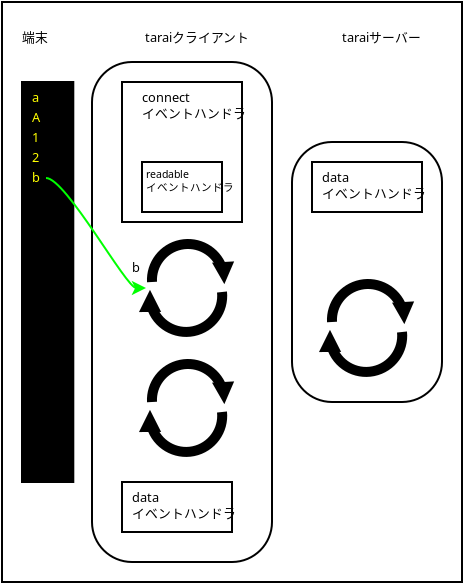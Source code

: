 <?xml version="1.0" encoding="UTF-8"?>
<dia:diagram xmlns:dia="http://www.lysator.liu.se/~alla/dia/">
  <dia:layer name="背景" visible="false">
    <dia:object type="Standard - Box" version="0" id="O0">
      <dia:attribute name="obj_pos">
        <dia:point val="4,1"/>
      </dia:attribute>
      <dia:attribute name="obj_bb">
        <dia:rectangle val="3.95,0.95;27.05,30.05"/>
      </dia:attribute>
      <dia:attribute name="elem_corner">
        <dia:point val="4,1"/>
      </dia:attribute>
      <dia:attribute name="elem_width">
        <dia:real val="23"/>
      </dia:attribute>
      <dia:attribute name="elem_height">
        <dia:real val="29"/>
      </dia:attribute>
      <dia:attribute name="border_width">
        <dia:real val="0.1"/>
      </dia:attribute>
      <dia:attribute name="show_background">
        <dia:boolean val="true"/>
      </dia:attribute>
    </dia:object>
    <dia:object type="Standard - Box" version="0" id="O1">
      <dia:attribute name="obj_pos">
        <dia:point val="5,5"/>
      </dia:attribute>
      <dia:attribute name="obj_bb">
        <dia:rectangle val="4.95,4.95;7.615,25.05"/>
      </dia:attribute>
      <dia:attribute name="elem_corner">
        <dia:point val="5,5"/>
      </dia:attribute>
      <dia:attribute name="elem_width">
        <dia:real val="2.565"/>
      </dia:attribute>
      <dia:attribute name="elem_height">
        <dia:real val="20"/>
      </dia:attribute>
      <dia:attribute name="border_width">
        <dia:real val="0.1"/>
      </dia:attribute>
      <dia:attribute name="inner_color">
        <dia:color val="#000000"/>
      </dia:attribute>
      <dia:attribute name="show_background">
        <dia:boolean val="true"/>
      </dia:attribute>
    </dia:object>
    <dia:object type="Standard - Box" version="0" id="O2">
      <dia:attribute name="obj_pos">
        <dia:point val="8.5,4"/>
      </dia:attribute>
      <dia:attribute name="obj_bb">
        <dia:rectangle val="8.45,3.95;17.55,29.05"/>
      </dia:attribute>
      <dia:attribute name="elem_corner">
        <dia:point val="8.5,4"/>
      </dia:attribute>
      <dia:attribute name="elem_width">
        <dia:real val="9"/>
      </dia:attribute>
      <dia:attribute name="elem_height">
        <dia:real val="25"/>
      </dia:attribute>
      <dia:attribute name="border_width">
        <dia:real val="0.1"/>
      </dia:attribute>
      <dia:attribute name="show_background">
        <dia:boolean val="true"/>
      </dia:attribute>
      <dia:attribute name="corner_radius">
        <dia:real val="2"/>
      </dia:attribute>
    </dia:object>
    <dia:object type="Standard - Box" version="0" id="O3">
      <dia:attribute name="obj_pos">
        <dia:point val="18.5,8"/>
      </dia:attribute>
      <dia:attribute name="obj_bb">
        <dia:rectangle val="18.45,7.95;26.05,21.05"/>
      </dia:attribute>
      <dia:attribute name="elem_corner">
        <dia:point val="18.5,8"/>
      </dia:attribute>
      <dia:attribute name="elem_width">
        <dia:real val="7.5"/>
      </dia:attribute>
      <dia:attribute name="elem_height">
        <dia:real val="13"/>
      </dia:attribute>
      <dia:attribute name="border_width">
        <dia:real val="0.1"/>
      </dia:attribute>
      <dia:attribute name="show_background">
        <dia:boolean val="true"/>
      </dia:attribute>
      <dia:attribute name="corner_radius">
        <dia:real val="2"/>
      </dia:attribute>
    </dia:object>
    <dia:object type="Standard - Box" version="0" id="O4">
      <dia:attribute name="obj_pos">
        <dia:point val="10,5"/>
      </dia:attribute>
      <dia:attribute name="obj_bb">
        <dia:rectangle val="9.95,4.95;16.05,12.05"/>
      </dia:attribute>
      <dia:attribute name="elem_corner">
        <dia:point val="10,5"/>
      </dia:attribute>
      <dia:attribute name="elem_width">
        <dia:real val="6"/>
      </dia:attribute>
      <dia:attribute name="elem_height">
        <dia:real val="7"/>
      </dia:attribute>
      <dia:attribute name="show_background">
        <dia:boolean val="true"/>
      </dia:attribute>
    </dia:object>
    <dia:group>
      <dia:object type="Standard - Box" version="0" id="O5">
        <dia:attribute name="obj_pos">
          <dia:point val="19.5,9"/>
        </dia:attribute>
        <dia:attribute name="obj_bb">
          <dia:rectangle val="19.45,8.95;25.05,11.55"/>
        </dia:attribute>
        <dia:attribute name="elem_corner">
          <dia:point val="19.5,9"/>
        </dia:attribute>
        <dia:attribute name="elem_width">
          <dia:real val="5.5"/>
        </dia:attribute>
        <dia:attribute name="elem_height">
          <dia:real val="2.5"/>
        </dia:attribute>
        <dia:attribute name="show_background">
          <dia:boolean val="true"/>
        </dia:attribute>
      </dia:object>
      <dia:object type="Standard - Text" version="1" id="O6">
        <dia:attribute name="obj_pos">
          <dia:point val="20,10"/>
        </dia:attribute>
        <dia:attribute name="obj_bb">
          <dia:rectangle val="20,9.435;24.302,10.877"/>
        </dia:attribute>
        <dia:attribute name="text">
          <dia:composite type="text">
            <dia:attribute name="string">
              <dia:string>#data
イベントハンドラ#</dia:string>
            </dia:attribute>
            <dia:attribute name="font">
              <dia:font family="sans" style="0" name="Helvetica"/>
            </dia:attribute>
            <dia:attribute name="height">
              <dia:real val="0.8"/>
            </dia:attribute>
            <dia:attribute name="pos">
              <dia:point val="20,10"/>
            </dia:attribute>
            <dia:attribute name="color">
              <dia:color val="#000000"/>
            </dia:attribute>
            <dia:attribute name="alignment">
              <dia:enum val="0"/>
            </dia:attribute>
          </dia:composite>
        </dia:attribute>
        <dia:attribute name="valign">
          <dia:enum val="3"/>
        </dia:attribute>
      </dia:object>
    </dia:group>
    <dia:group>
      <dia:object type="Standard - Arc" version="0" id="O7">
        <dia:attribute name="obj_pos">
          <dia:point val="11.5,15"/>
        </dia:attribute>
        <dia:attribute name="obj_bb">
          <dia:rectangle val="11.236,12.85;15.608,15.264"/>
        </dia:attribute>
        <dia:attribute name="conn_endpoints">
          <dia:point val="11.5,15"/>
          <dia:point val="15.1,14.8"/>
        </dia:attribute>
        <dia:attribute name="curve_distance">
          <dia:real val="-1.8"/>
        </dia:attribute>
        <dia:attribute name="line_width">
          <dia:real val="0.5"/>
        </dia:attribute>
        <dia:attribute name="end_arrow">
          <dia:enum val="3"/>
        </dia:attribute>
        <dia:attribute name="end_arrow_length">
          <dia:real val="0.3"/>
        </dia:attribute>
        <dia:attribute name="end_arrow_width">
          <dia:real val="0.3"/>
        </dia:attribute>
      </dia:object>
      <dia:object type="Standard - Arc" version="0" id="O8">
        <dia:attribute name="obj_pos">
          <dia:point val="15,15.5"/>
        </dia:attribute>
        <dia:attribute name="obj_bb">
          <dia:rectangle val="10.849,15.236;15.264,17.747"/>
        </dia:attribute>
        <dia:attribute name="conn_endpoints">
          <dia:point val="15,15.5"/>
          <dia:point val="11.4,15.7"/>
        </dia:attribute>
        <dia:attribute name="curve_distance">
          <dia:real val="-1.897"/>
        </dia:attribute>
        <dia:attribute name="line_width">
          <dia:real val="0.5"/>
        </dia:attribute>
        <dia:attribute name="end_arrow">
          <dia:enum val="3"/>
        </dia:attribute>
        <dia:attribute name="end_arrow_length">
          <dia:real val="0.3"/>
        </dia:attribute>
        <dia:attribute name="end_arrow_width">
          <dia:real val="0.3"/>
        </dia:attribute>
      </dia:object>
    </dia:group>
    <dia:group>
      <dia:object type="Standard - Arc" version="0" id="O9">
        <dia:attribute name="obj_pos">
          <dia:point val="11.5,21"/>
        </dia:attribute>
        <dia:attribute name="obj_bb">
          <dia:rectangle val="11.236,18.85;15.608,21.264"/>
        </dia:attribute>
        <dia:attribute name="conn_endpoints">
          <dia:point val="11.5,21"/>
          <dia:point val="15.1,20.8"/>
        </dia:attribute>
        <dia:attribute name="curve_distance">
          <dia:real val="-1.8"/>
        </dia:attribute>
        <dia:attribute name="line_width">
          <dia:real val="0.5"/>
        </dia:attribute>
        <dia:attribute name="end_arrow">
          <dia:enum val="3"/>
        </dia:attribute>
        <dia:attribute name="end_arrow_length">
          <dia:real val="0.3"/>
        </dia:attribute>
        <dia:attribute name="end_arrow_width">
          <dia:real val="0.3"/>
        </dia:attribute>
      </dia:object>
      <dia:object type="Standard - Arc" version="0" id="O10">
        <dia:attribute name="obj_pos">
          <dia:point val="15,21.5"/>
        </dia:attribute>
        <dia:attribute name="obj_bb">
          <dia:rectangle val="10.849,21.236;15.264,23.747"/>
        </dia:attribute>
        <dia:attribute name="conn_endpoints">
          <dia:point val="15,21.5"/>
          <dia:point val="11.4,21.7"/>
        </dia:attribute>
        <dia:attribute name="curve_distance">
          <dia:real val="-1.897"/>
        </dia:attribute>
        <dia:attribute name="line_width">
          <dia:real val="0.5"/>
        </dia:attribute>
        <dia:attribute name="end_arrow">
          <dia:enum val="3"/>
        </dia:attribute>
        <dia:attribute name="end_arrow_length">
          <dia:real val="0.3"/>
        </dia:attribute>
        <dia:attribute name="end_arrow_width">
          <dia:real val="0.3"/>
        </dia:attribute>
      </dia:object>
    </dia:group>
    <dia:group>
      <dia:object type="Standard - Arc" version="0" id="O11">
        <dia:attribute name="obj_pos">
          <dia:point val="20.5,17"/>
        </dia:attribute>
        <dia:attribute name="obj_bb">
          <dia:rectangle val="20.236,14.85;24.608,17.264"/>
        </dia:attribute>
        <dia:attribute name="conn_endpoints">
          <dia:point val="20.5,17"/>
          <dia:point val="24.1,16.8"/>
        </dia:attribute>
        <dia:attribute name="curve_distance">
          <dia:real val="-1.8"/>
        </dia:attribute>
        <dia:attribute name="line_width">
          <dia:real val="0.5"/>
        </dia:attribute>
        <dia:attribute name="end_arrow">
          <dia:enum val="3"/>
        </dia:attribute>
        <dia:attribute name="end_arrow_length">
          <dia:real val="0.3"/>
        </dia:attribute>
        <dia:attribute name="end_arrow_width">
          <dia:real val="0.3"/>
        </dia:attribute>
      </dia:object>
      <dia:object type="Standard - Arc" version="0" id="O12">
        <dia:attribute name="obj_pos">
          <dia:point val="24,17.5"/>
        </dia:attribute>
        <dia:attribute name="obj_bb">
          <dia:rectangle val="19.849,17.236;24.264,19.747"/>
        </dia:attribute>
        <dia:attribute name="conn_endpoints">
          <dia:point val="24,17.5"/>
          <dia:point val="20.4,17.7"/>
        </dia:attribute>
        <dia:attribute name="curve_distance">
          <dia:real val="-1.897"/>
        </dia:attribute>
        <dia:attribute name="line_width">
          <dia:real val="0.5"/>
        </dia:attribute>
        <dia:attribute name="end_arrow">
          <dia:enum val="3"/>
        </dia:attribute>
        <dia:attribute name="end_arrow_length">
          <dia:real val="0.3"/>
        </dia:attribute>
        <dia:attribute name="end_arrow_width">
          <dia:real val="0.3"/>
        </dia:attribute>
      </dia:object>
    </dia:group>
    <dia:group>
      <dia:object type="Standard - Box" version="0" id="O13">
        <dia:attribute name="obj_pos">
          <dia:point val="10,25"/>
        </dia:attribute>
        <dia:attribute name="obj_bb">
          <dia:rectangle val="9.95,24.95;15.55,27.55"/>
        </dia:attribute>
        <dia:attribute name="elem_corner">
          <dia:point val="10,25"/>
        </dia:attribute>
        <dia:attribute name="elem_width">
          <dia:real val="5.5"/>
        </dia:attribute>
        <dia:attribute name="elem_height">
          <dia:real val="2.5"/>
        </dia:attribute>
        <dia:attribute name="show_background">
          <dia:boolean val="true"/>
        </dia:attribute>
      </dia:object>
      <dia:object type="Standard - Text" version="1" id="O14">
        <dia:attribute name="obj_pos">
          <dia:point val="10.5,26"/>
        </dia:attribute>
        <dia:attribute name="obj_bb">
          <dia:rectangle val="10.5,25.435;14.803,26.878"/>
        </dia:attribute>
        <dia:attribute name="text">
          <dia:composite type="text">
            <dia:attribute name="string">
              <dia:string>#data
イベントハンドラ#</dia:string>
            </dia:attribute>
            <dia:attribute name="font">
              <dia:font family="sans" style="0" name="Helvetica"/>
            </dia:attribute>
            <dia:attribute name="height">
              <dia:real val="0.8"/>
            </dia:attribute>
            <dia:attribute name="pos">
              <dia:point val="10.5,26"/>
            </dia:attribute>
            <dia:attribute name="color">
              <dia:color val="#000000"/>
            </dia:attribute>
            <dia:attribute name="alignment">
              <dia:enum val="0"/>
            </dia:attribute>
          </dia:composite>
        </dia:attribute>
        <dia:attribute name="valign">
          <dia:enum val="3"/>
        </dia:attribute>
      </dia:object>
    </dia:group>
    <dia:object type="Standard - Text" version="1" id="O15">
      <dia:attribute name="obj_pos">
        <dia:point val="11,3"/>
      </dia:attribute>
      <dia:attribute name="obj_bb">
        <dia:rectangle val="11,2.435;15.617,3.078"/>
      </dia:attribute>
      <dia:attribute name="text">
        <dia:composite type="text">
          <dia:attribute name="string">
            <dia:string># taraiクライアント#</dia:string>
          </dia:attribute>
          <dia:attribute name="font">
            <dia:font family="sans" style="0" name="Helvetica"/>
          </dia:attribute>
          <dia:attribute name="height">
            <dia:real val="0.8"/>
          </dia:attribute>
          <dia:attribute name="pos">
            <dia:point val="11,3"/>
          </dia:attribute>
          <dia:attribute name="color">
            <dia:color val="#000000"/>
          </dia:attribute>
          <dia:attribute name="alignment">
            <dia:enum val="0"/>
          </dia:attribute>
        </dia:composite>
      </dia:attribute>
      <dia:attribute name="valign">
        <dia:enum val="3"/>
      </dia:attribute>
    </dia:object>
    <dia:object type="Standard - Text" version="1" id="O16">
      <dia:attribute name="obj_pos">
        <dia:point val="21,3"/>
      </dia:attribute>
      <dia:attribute name="obj_bb">
        <dia:rectangle val="21,2.435;24.785,3.078"/>
      </dia:attribute>
      <dia:attribute name="text">
        <dia:composite type="text">
          <dia:attribute name="string">
            <dia:string>#taraiサーバー#</dia:string>
          </dia:attribute>
          <dia:attribute name="font">
            <dia:font family="sans" style="0" name="Helvetica"/>
          </dia:attribute>
          <dia:attribute name="height">
            <dia:real val="0.8"/>
          </dia:attribute>
          <dia:attribute name="pos">
            <dia:point val="21,3"/>
          </dia:attribute>
          <dia:attribute name="color">
            <dia:color val="#000000"/>
          </dia:attribute>
          <dia:attribute name="alignment">
            <dia:enum val="0"/>
          </dia:attribute>
        </dia:composite>
      </dia:attribute>
      <dia:attribute name="valign">
        <dia:enum val="3"/>
      </dia:attribute>
    </dia:object>
    <dia:object type="Standard - Text" version="1" id="O17">
      <dia:attribute name="obj_pos">
        <dia:point val="11,6"/>
      </dia:attribute>
      <dia:attribute name="obj_bb">
        <dia:rectangle val="11,5.435;15.303,6.878"/>
      </dia:attribute>
      <dia:attribute name="text">
        <dia:composite type="text">
          <dia:attribute name="string">
            <dia:string>#connect
イベントハンドラ#</dia:string>
          </dia:attribute>
          <dia:attribute name="font">
            <dia:font family="sans" style="0" name="Helvetica"/>
          </dia:attribute>
          <dia:attribute name="height">
            <dia:real val="0.8"/>
          </dia:attribute>
          <dia:attribute name="pos">
            <dia:point val="11,6"/>
          </dia:attribute>
          <dia:attribute name="color">
            <dia:color val="#000000"/>
          </dia:attribute>
          <dia:attribute name="alignment">
            <dia:enum val="0"/>
          </dia:attribute>
        </dia:composite>
      </dia:attribute>
      <dia:attribute name="valign">
        <dia:enum val="3"/>
      </dia:attribute>
    </dia:object>
    <dia:object type="Standard - Text" version="1" id="O18">
      <dia:attribute name="obj_pos">
        <dia:point val="5,3"/>
      </dia:attribute>
      <dia:attribute name="obj_bb">
        <dia:rectangle val="5,2.435;6.28,3.078"/>
      </dia:attribute>
      <dia:attribute name="text">
        <dia:composite type="text">
          <dia:attribute name="string">
            <dia:string>#端末#</dia:string>
          </dia:attribute>
          <dia:attribute name="font">
            <dia:font family="sans" style="0" name="Helvetica"/>
          </dia:attribute>
          <dia:attribute name="height">
            <dia:real val="0.8"/>
          </dia:attribute>
          <dia:attribute name="pos">
            <dia:point val="5,3"/>
          </dia:attribute>
          <dia:attribute name="color">
            <dia:color val="#000000"/>
          </dia:attribute>
          <dia:attribute name="alignment">
            <dia:enum val="0"/>
          </dia:attribute>
        </dia:composite>
      </dia:attribute>
      <dia:attribute name="valign">
        <dia:enum val="3"/>
      </dia:attribute>
    </dia:object>
    <dia:group>
      <dia:object type="Standard - Box" version="0" id="O19">
        <dia:attribute name="obj_pos">
          <dia:point val="-1.685,1.012"/>
        </dia:attribute>
        <dia:attribute name="obj_bb">
          <dia:rectangle val="-1.735,0.962;0.565,3.062"/>
        </dia:attribute>
        <dia:attribute name="elem_corner">
          <dia:point val="-1.685,1.012"/>
        </dia:attribute>
        <dia:attribute name="elem_width">
          <dia:real val="2.2"/>
        </dia:attribute>
        <dia:attribute name="elem_height">
          <dia:real val="2"/>
        </dia:attribute>
        <dia:attribute name="show_background">
          <dia:boolean val="true"/>
        </dia:attribute>
      </dia:object>
      <dia:object type="Standard - Text" version="1" id="O20">
        <dia:attribute name="obj_pos">
          <dia:point val="-1.285,1.812"/>
        </dia:attribute>
        <dia:attribute name="obj_bb">
          <dia:rectangle val="-1.285,1.247;0.052,2.69"/>
        </dia:attribute>
        <dia:attribute name="text">
          <dia:composite type="text">
            <dia:attribute name="string">
              <dia:string>#tarai
関数#</dia:string>
            </dia:attribute>
            <dia:attribute name="font">
              <dia:font family="sans" style="0" name="Helvetica"/>
            </dia:attribute>
            <dia:attribute name="height">
              <dia:real val="0.8"/>
            </dia:attribute>
            <dia:attribute name="pos">
              <dia:point val="-1.285,1.812"/>
            </dia:attribute>
            <dia:attribute name="color">
              <dia:color val="#000000"/>
            </dia:attribute>
            <dia:attribute name="alignment">
              <dia:enum val="0"/>
            </dia:attribute>
          </dia:composite>
        </dia:attribute>
        <dia:attribute name="valign">
          <dia:enum val="3"/>
        </dia:attribute>
      </dia:object>
    </dia:group>
    <dia:group>
      <dia:object type="Standard - BezierLine" version="0" id="O21">
        <dia:attribute name="obj_pos">
          <dia:point val="-14.944,2.129"/>
        </dia:attribute>
        <dia:attribute name="obj_bb">
          <dia:rectangle val="-14.994,0.079;-13.582,2.179"/>
        </dia:attribute>
        <dia:attribute name="bez_points">
          <dia:point val="-14.944,2.129"/>
          <dia:point val="-14.944,1.129"/>
          <dia:point val="-14.944,0.129"/>
          <dia:point val="-14.444,0.129"/>
          <dia:point val="-13.944,0.129"/>
          <dia:point val="-13.944,1.129"/>
          <dia:point val="-13.944,2.129"/>
        </dia:attribute>
        <dia:attribute name="corner_types">
          <dia:enum val="0"/>
          <dia:enum val="0"/>
          <dia:enum val="0"/>
        </dia:attribute>
        <dia:attribute name="line_color">
          <dia:color val="#00ff00"/>
        </dia:attribute>
        <dia:attribute name="end_arrow">
          <dia:enum val="22"/>
        </dia:attribute>
        <dia:attribute name="end_arrow_length">
          <dia:real val="0.5"/>
        </dia:attribute>
        <dia:attribute name="end_arrow_width">
          <dia:real val="0.5"/>
        </dia:attribute>
      </dia:object>
      <dia:object type="Standard - Text" version="1" id="O22">
        <dia:attribute name="obj_pos">
          <dia:point val="-13.544,2.129"/>
        </dia:attribute>
        <dia:attribute name="obj_bb">
          <dia:rectangle val="-13.544,1.564;-13.141,2.207"/>
        </dia:attribute>
        <dia:attribute name="text">
          <dia:composite type="text">
            <dia:attribute name="string">
              <dia:string>#1#</dia:string>
            </dia:attribute>
            <dia:attribute name="font">
              <dia:font family="sans" style="0" name="Helvetica"/>
            </dia:attribute>
            <dia:attribute name="height">
              <dia:real val="0.8"/>
            </dia:attribute>
            <dia:attribute name="pos">
              <dia:point val="-13.544,2.129"/>
            </dia:attribute>
            <dia:attribute name="color">
              <dia:color val="#000000"/>
            </dia:attribute>
            <dia:attribute name="alignment">
              <dia:enum val="0"/>
            </dia:attribute>
          </dia:composite>
        </dia:attribute>
        <dia:attribute name="valign">
          <dia:enum val="3"/>
        </dia:attribute>
      </dia:object>
    </dia:group>
  </dia:layer>
  <dia:layer name="00" visible="false">
    <dia:object type="Standard - Box" version="0" id="O23">
      <dia:attribute name="obj_pos">
        <dia:point val="4,1"/>
      </dia:attribute>
      <dia:attribute name="obj_bb">
        <dia:rectangle val="3.95,0.95;27.05,30.05"/>
      </dia:attribute>
      <dia:attribute name="elem_corner">
        <dia:point val="4,1"/>
      </dia:attribute>
      <dia:attribute name="elem_width">
        <dia:real val="23"/>
      </dia:attribute>
      <dia:attribute name="elem_height">
        <dia:real val="29"/>
      </dia:attribute>
      <dia:attribute name="border_width">
        <dia:real val="0.1"/>
      </dia:attribute>
      <dia:attribute name="show_background">
        <dia:boolean val="true"/>
      </dia:attribute>
    </dia:object>
    <dia:object type="Standard - Box" version="0" id="O24">
      <dia:attribute name="obj_pos">
        <dia:point val="5,5"/>
      </dia:attribute>
      <dia:attribute name="obj_bb">
        <dia:rectangle val="4.95,4.95;7.615,25.05"/>
      </dia:attribute>
      <dia:attribute name="elem_corner">
        <dia:point val="5,5"/>
      </dia:attribute>
      <dia:attribute name="elem_width">
        <dia:real val="2.565"/>
      </dia:attribute>
      <dia:attribute name="elem_height">
        <dia:real val="20"/>
      </dia:attribute>
      <dia:attribute name="border_width">
        <dia:real val="0.1"/>
      </dia:attribute>
      <dia:attribute name="inner_color">
        <dia:color val="#000000"/>
      </dia:attribute>
      <dia:attribute name="show_background">
        <dia:boolean val="true"/>
      </dia:attribute>
    </dia:object>
    <dia:object type="Standard - Box" version="0" id="O25">
      <dia:attribute name="obj_pos">
        <dia:point val="8.5,4"/>
      </dia:attribute>
      <dia:attribute name="obj_bb">
        <dia:rectangle val="8.45,3.95;17.55,29.05"/>
      </dia:attribute>
      <dia:attribute name="elem_corner">
        <dia:point val="8.5,4"/>
      </dia:attribute>
      <dia:attribute name="elem_width">
        <dia:real val="9"/>
      </dia:attribute>
      <dia:attribute name="elem_height">
        <dia:real val="25"/>
      </dia:attribute>
      <dia:attribute name="border_width">
        <dia:real val="0.1"/>
      </dia:attribute>
      <dia:attribute name="show_background">
        <dia:boolean val="true"/>
      </dia:attribute>
      <dia:attribute name="corner_radius">
        <dia:real val="2"/>
      </dia:attribute>
    </dia:object>
    <dia:object type="Standard - Box" version="0" id="O26">
      <dia:attribute name="obj_pos">
        <dia:point val="18.5,8"/>
      </dia:attribute>
      <dia:attribute name="obj_bb">
        <dia:rectangle val="18.45,7.95;26.05,21.05"/>
      </dia:attribute>
      <dia:attribute name="elem_corner">
        <dia:point val="18.5,8"/>
      </dia:attribute>
      <dia:attribute name="elem_width">
        <dia:real val="7.5"/>
      </dia:attribute>
      <dia:attribute name="elem_height">
        <dia:real val="13"/>
      </dia:attribute>
      <dia:attribute name="border_width">
        <dia:real val="0.1"/>
      </dia:attribute>
      <dia:attribute name="show_background">
        <dia:boolean val="true"/>
      </dia:attribute>
      <dia:attribute name="corner_radius">
        <dia:real val="2"/>
      </dia:attribute>
    </dia:object>
    <dia:object type="Standard - Box" version="0" id="O27">
      <dia:attribute name="obj_pos">
        <dia:point val="10,5"/>
      </dia:attribute>
      <dia:attribute name="obj_bb">
        <dia:rectangle val="9.95,4.95;16.05,12.05"/>
      </dia:attribute>
      <dia:attribute name="elem_corner">
        <dia:point val="10,5"/>
      </dia:attribute>
      <dia:attribute name="elem_width">
        <dia:real val="6"/>
      </dia:attribute>
      <dia:attribute name="elem_height">
        <dia:real val="7"/>
      </dia:attribute>
      <dia:attribute name="show_background">
        <dia:boolean val="true"/>
      </dia:attribute>
    </dia:object>
    <dia:group>
      <dia:object type="Standard - Box" version="0" id="O28">
        <dia:attribute name="obj_pos">
          <dia:point val="19.5,9"/>
        </dia:attribute>
        <dia:attribute name="obj_bb">
          <dia:rectangle val="19.45,8.95;25.05,11.55"/>
        </dia:attribute>
        <dia:attribute name="elem_corner">
          <dia:point val="19.5,9"/>
        </dia:attribute>
        <dia:attribute name="elem_width">
          <dia:real val="5.5"/>
        </dia:attribute>
        <dia:attribute name="elem_height">
          <dia:real val="2.5"/>
        </dia:attribute>
        <dia:attribute name="show_background">
          <dia:boolean val="true"/>
        </dia:attribute>
      </dia:object>
      <dia:object type="Standard - Text" version="1" id="O29">
        <dia:attribute name="obj_pos">
          <dia:point val="20,10"/>
        </dia:attribute>
        <dia:attribute name="obj_bb">
          <dia:rectangle val="20,9.435;24.302,10.877"/>
        </dia:attribute>
        <dia:attribute name="text">
          <dia:composite type="text">
            <dia:attribute name="string">
              <dia:string>#data
イベントハンドラ#</dia:string>
            </dia:attribute>
            <dia:attribute name="font">
              <dia:font family="sans" style="0" name="Helvetica"/>
            </dia:attribute>
            <dia:attribute name="height">
              <dia:real val="0.8"/>
            </dia:attribute>
            <dia:attribute name="pos">
              <dia:point val="20,10"/>
            </dia:attribute>
            <dia:attribute name="color">
              <dia:color val="#000000"/>
            </dia:attribute>
            <dia:attribute name="alignment">
              <dia:enum val="0"/>
            </dia:attribute>
          </dia:composite>
        </dia:attribute>
        <dia:attribute name="valign">
          <dia:enum val="3"/>
        </dia:attribute>
      </dia:object>
    </dia:group>
    <dia:group>
      <dia:object type="Standard - Arc" version="0" id="O30">
        <dia:attribute name="obj_pos">
          <dia:point val="11.5,15"/>
        </dia:attribute>
        <dia:attribute name="obj_bb">
          <dia:rectangle val="11.236,12.85;15.608,15.264"/>
        </dia:attribute>
        <dia:attribute name="conn_endpoints">
          <dia:point val="11.5,15"/>
          <dia:point val="15.1,14.8"/>
        </dia:attribute>
        <dia:attribute name="curve_distance">
          <dia:real val="-1.8"/>
        </dia:attribute>
        <dia:attribute name="line_width">
          <dia:real val="0.5"/>
        </dia:attribute>
        <dia:attribute name="end_arrow">
          <dia:enum val="3"/>
        </dia:attribute>
        <dia:attribute name="end_arrow_length">
          <dia:real val="0.3"/>
        </dia:attribute>
        <dia:attribute name="end_arrow_width">
          <dia:real val="0.3"/>
        </dia:attribute>
      </dia:object>
      <dia:object type="Standard - Arc" version="0" id="O31">
        <dia:attribute name="obj_pos">
          <dia:point val="15,15.5"/>
        </dia:attribute>
        <dia:attribute name="obj_bb">
          <dia:rectangle val="10.849,15.236;15.264,17.747"/>
        </dia:attribute>
        <dia:attribute name="conn_endpoints">
          <dia:point val="15,15.5"/>
          <dia:point val="11.4,15.7"/>
        </dia:attribute>
        <dia:attribute name="curve_distance">
          <dia:real val="-1.897"/>
        </dia:attribute>
        <dia:attribute name="line_width">
          <dia:real val="0.5"/>
        </dia:attribute>
        <dia:attribute name="end_arrow">
          <dia:enum val="3"/>
        </dia:attribute>
        <dia:attribute name="end_arrow_length">
          <dia:real val="0.3"/>
        </dia:attribute>
        <dia:attribute name="end_arrow_width">
          <dia:real val="0.3"/>
        </dia:attribute>
      </dia:object>
    </dia:group>
    <dia:group>
      <dia:object type="Standard - Arc" version="0" id="O32">
        <dia:attribute name="obj_pos">
          <dia:point val="11.5,21"/>
        </dia:attribute>
        <dia:attribute name="obj_bb">
          <dia:rectangle val="11.236,18.85;15.608,21.264"/>
        </dia:attribute>
        <dia:attribute name="conn_endpoints">
          <dia:point val="11.5,21"/>
          <dia:point val="15.1,20.8"/>
        </dia:attribute>
        <dia:attribute name="curve_distance">
          <dia:real val="-1.8"/>
        </dia:attribute>
        <dia:attribute name="line_width">
          <dia:real val="0.5"/>
        </dia:attribute>
        <dia:attribute name="end_arrow">
          <dia:enum val="3"/>
        </dia:attribute>
        <dia:attribute name="end_arrow_length">
          <dia:real val="0.3"/>
        </dia:attribute>
        <dia:attribute name="end_arrow_width">
          <dia:real val="0.3"/>
        </dia:attribute>
      </dia:object>
      <dia:object type="Standard - Arc" version="0" id="O33">
        <dia:attribute name="obj_pos">
          <dia:point val="15,21.5"/>
        </dia:attribute>
        <dia:attribute name="obj_bb">
          <dia:rectangle val="10.849,21.236;15.264,23.747"/>
        </dia:attribute>
        <dia:attribute name="conn_endpoints">
          <dia:point val="15,21.5"/>
          <dia:point val="11.4,21.7"/>
        </dia:attribute>
        <dia:attribute name="curve_distance">
          <dia:real val="-1.897"/>
        </dia:attribute>
        <dia:attribute name="line_width">
          <dia:real val="0.5"/>
        </dia:attribute>
        <dia:attribute name="end_arrow">
          <dia:enum val="3"/>
        </dia:attribute>
        <dia:attribute name="end_arrow_length">
          <dia:real val="0.3"/>
        </dia:attribute>
        <dia:attribute name="end_arrow_width">
          <dia:real val="0.3"/>
        </dia:attribute>
      </dia:object>
    </dia:group>
    <dia:group>
      <dia:object type="Standard - Arc" version="0" id="O34">
        <dia:attribute name="obj_pos">
          <dia:point val="20.5,17"/>
        </dia:attribute>
        <dia:attribute name="obj_bb">
          <dia:rectangle val="20.236,14.85;24.608,17.264"/>
        </dia:attribute>
        <dia:attribute name="conn_endpoints">
          <dia:point val="20.5,17"/>
          <dia:point val="24.1,16.8"/>
        </dia:attribute>
        <dia:attribute name="curve_distance">
          <dia:real val="-1.8"/>
        </dia:attribute>
        <dia:attribute name="line_width">
          <dia:real val="0.5"/>
        </dia:attribute>
        <dia:attribute name="end_arrow">
          <dia:enum val="3"/>
        </dia:attribute>
        <dia:attribute name="end_arrow_length">
          <dia:real val="0.3"/>
        </dia:attribute>
        <dia:attribute name="end_arrow_width">
          <dia:real val="0.3"/>
        </dia:attribute>
      </dia:object>
      <dia:object type="Standard - Arc" version="0" id="O35">
        <dia:attribute name="obj_pos">
          <dia:point val="24,17.5"/>
        </dia:attribute>
        <dia:attribute name="obj_bb">
          <dia:rectangle val="19.849,17.236;24.264,19.747"/>
        </dia:attribute>
        <dia:attribute name="conn_endpoints">
          <dia:point val="24,17.5"/>
          <dia:point val="20.4,17.7"/>
        </dia:attribute>
        <dia:attribute name="curve_distance">
          <dia:real val="-1.897"/>
        </dia:attribute>
        <dia:attribute name="line_width">
          <dia:real val="0.5"/>
        </dia:attribute>
        <dia:attribute name="end_arrow">
          <dia:enum val="3"/>
        </dia:attribute>
        <dia:attribute name="end_arrow_length">
          <dia:real val="0.3"/>
        </dia:attribute>
        <dia:attribute name="end_arrow_width">
          <dia:real val="0.3"/>
        </dia:attribute>
      </dia:object>
    </dia:group>
    <dia:group>
      <dia:object type="Standard - Box" version="0" id="O36">
        <dia:attribute name="obj_pos">
          <dia:point val="10,25"/>
        </dia:attribute>
        <dia:attribute name="obj_bb">
          <dia:rectangle val="9.95,24.95;15.55,27.55"/>
        </dia:attribute>
        <dia:attribute name="elem_corner">
          <dia:point val="10,25"/>
        </dia:attribute>
        <dia:attribute name="elem_width">
          <dia:real val="5.5"/>
        </dia:attribute>
        <dia:attribute name="elem_height">
          <dia:real val="2.5"/>
        </dia:attribute>
        <dia:attribute name="show_background">
          <dia:boolean val="true"/>
        </dia:attribute>
      </dia:object>
      <dia:object type="Standard - Text" version="1" id="O37">
        <dia:attribute name="obj_pos">
          <dia:point val="10.5,26"/>
        </dia:attribute>
        <dia:attribute name="obj_bb">
          <dia:rectangle val="10.5,25.435;14.803,26.878"/>
        </dia:attribute>
        <dia:attribute name="text">
          <dia:composite type="text">
            <dia:attribute name="string">
              <dia:string>#data
イベントハンドラ#</dia:string>
            </dia:attribute>
            <dia:attribute name="font">
              <dia:font family="sans" style="0" name="Helvetica"/>
            </dia:attribute>
            <dia:attribute name="height">
              <dia:real val="0.8"/>
            </dia:attribute>
            <dia:attribute name="pos">
              <dia:point val="10.5,26"/>
            </dia:attribute>
            <dia:attribute name="color">
              <dia:color val="#000000"/>
            </dia:attribute>
            <dia:attribute name="alignment">
              <dia:enum val="0"/>
            </dia:attribute>
          </dia:composite>
        </dia:attribute>
        <dia:attribute name="valign">
          <dia:enum val="3"/>
        </dia:attribute>
      </dia:object>
    </dia:group>
    <dia:object type="Standard - Text" version="1" id="O38">
      <dia:attribute name="obj_pos">
        <dia:point val="11,3"/>
      </dia:attribute>
      <dia:attribute name="obj_bb">
        <dia:rectangle val="11,2.435;15.617,3.078"/>
      </dia:attribute>
      <dia:attribute name="text">
        <dia:composite type="text">
          <dia:attribute name="string">
            <dia:string># taraiクライアント#</dia:string>
          </dia:attribute>
          <dia:attribute name="font">
            <dia:font family="sans" style="0" name="Helvetica"/>
          </dia:attribute>
          <dia:attribute name="height">
            <dia:real val="0.8"/>
          </dia:attribute>
          <dia:attribute name="pos">
            <dia:point val="11,3"/>
          </dia:attribute>
          <dia:attribute name="color">
            <dia:color val="#000000"/>
          </dia:attribute>
          <dia:attribute name="alignment">
            <dia:enum val="0"/>
          </dia:attribute>
        </dia:composite>
      </dia:attribute>
      <dia:attribute name="valign">
        <dia:enum val="3"/>
      </dia:attribute>
    </dia:object>
    <dia:object type="Standard - Text" version="1" id="O39">
      <dia:attribute name="obj_pos">
        <dia:point val="21,3"/>
      </dia:attribute>
      <dia:attribute name="obj_bb">
        <dia:rectangle val="21,2.435;24.785,3.078"/>
      </dia:attribute>
      <dia:attribute name="text">
        <dia:composite type="text">
          <dia:attribute name="string">
            <dia:string>#taraiサーバー#</dia:string>
          </dia:attribute>
          <dia:attribute name="font">
            <dia:font family="sans" style="0" name="Helvetica"/>
          </dia:attribute>
          <dia:attribute name="height">
            <dia:real val="0.8"/>
          </dia:attribute>
          <dia:attribute name="pos">
            <dia:point val="21,3"/>
          </dia:attribute>
          <dia:attribute name="color">
            <dia:color val="#000000"/>
          </dia:attribute>
          <dia:attribute name="alignment">
            <dia:enum val="0"/>
          </dia:attribute>
        </dia:composite>
      </dia:attribute>
      <dia:attribute name="valign">
        <dia:enum val="3"/>
      </dia:attribute>
    </dia:object>
    <dia:object type="Standard - Text" version="1" id="O40">
      <dia:attribute name="obj_pos">
        <dia:point val="11,6"/>
      </dia:attribute>
      <dia:attribute name="obj_bb">
        <dia:rectangle val="11,5.435;15.303,6.878"/>
      </dia:attribute>
      <dia:attribute name="text">
        <dia:composite type="text">
          <dia:attribute name="string">
            <dia:string>#connect
イベントハンドラ#</dia:string>
          </dia:attribute>
          <dia:attribute name="font">
            <dia:font family="sans" style="0" name="Helvetica"/>
          </dia:attribute>
          <dia:attribute name="height">
            <dia:real val="0.8"/>
          </dia:attribute>
          <dia:attribute name="pos">
            <dia:point val="11,6"/>
          </dia:attribute>
          <dia:attribute name="color">
            <dia:color val="#000000"/>
          </dia:attribute>
          <dia:attribute name="alignment">
            <dia:enum val="0"/>
          </dia:attribute>
        </dia:composite>
      </dia:attribute>
      <dia:attribute name="valign">
        <dia:enum val="3"/>
      </dia:attribute>
    </dia:object>
    <dia:object type="Standard - Text" version="1" id="O41">
      <dia:attribute name="obj_pos">
        <dia:point val="5,3"/>
      </dia:attribute>
      <dia:attribute name="obj_bb">
        <dia:rectangle val="5,2.435;6.28,3.078"/>
      </dia:attribute>
      <dia:attribute name="text">
        <dia:composite type="text">
          <dia:attribute name="string">
            <dia:string>#端末#</dia:string>
          </dia:attribute>
          <dia:attribute name="font">
            <dia:font family="sans" style="0" name="Helvetica"/>
          </dia:attribute>
          <dia:attribute name="height">
            <dia:real val="0.8"/>
          </dia:attribute>
          <dia:attribute name="pos">
            <dia:point val="5,3"/>
          </dia:attribute>
          <dia:attribute name="color">
            <dia:color val="#000000"/>
          </dia:attribute>
          <dia:attribute name="alignment">
            <dia:enum val="0"/>
          </dia:attribute>
        </dia:composite>
      </dia:attribute>
      <dia:attribute name="valign">
        <dia:enum val="3"/>
      </dia:attribute>
    </dia:object>
    <dia:object type="Standard - Box" version="0" id="O42">
      <dia:attribute name="obj_pos">
        <dia:point val="11,9"/>
      </dia:attribute>
      <dia:attribute name="obj_bb">
        <dia:rectangle val="10.95,8.95;15.05,11.55"/>
      </dia:attribute>
      <dia:attribute name="elem_corner">
        <dia:point val="11,9"/>
      </dia:attribute>
      <dia:attribute name="elem_width">
        <dia:real val="4"/>
      </dia:attribute>
      <dia:attribute name="elem_height">
        <dia:real val="2.5"/>
      </dia:attribute>
      <dia:attribute name="show_background">
        <dia:boolean val="true"/>
      </dia:attribute>
    </dia:object>
    <dia:object type="Standard - Text" version="1" id="O43">
      <dia:attribute name="obj_pos">
        <dia:point val="11.2,9.8"/>
      </dia:attribute>
      <dia:attribute name="obj_bb">
        <dia:rectangle val="11.2,9.335;14.74,10.524"/>
      </dia:attribute>
      <dia:attribute name="text">
        <dia:composite type="text">
          <dia:attribute name="string">
            <dia:string>#readable
イベントハンドラ#</dia:string>
          </dia:attribute>
          <dia:attribute name="font">
            <dia:font family="sans" style="0" name="Helvetica"/>
          </dia:attribute>
          <dia:attribute name="height">
            <dia:real val="0.659"/>
          </dia:attribute>
          <dia:attribute name="pos">
            <dia:point val="11.2,9.8"/>
          </dia:attribute>
          <dia:attribute name="color">
            <dia:color val="#000000"/>
          </dia:attribute>
          <dia:attribute name="alignment">
            <dia:enum val="0"/>
          </dia:attribute>
        </dia:composite>
      </dia:attribute>
      <dia:attribute name="valign">
        <dia:enum val="3"/>
      </dia:attribute>
    </dia:object>
  </dia:layer>
  <dia:layer name="01" visible="false">
    <dia:object type="Standard - Box" version="0" id="O44">
      <dia:attribute name="obj_pos">
        <dia:point val="4,1"/>
      </dia:attribute>
      <dia:attribute name="obj_bb">
        <dia:rectangle val="3.95,0.95;27.05,30.05"/>
      </dia:attribute>
      <dia:attribute name="elem_corner">
        <dia:point val="4,1"/>
      </dia:attribute>
      <dia:attribute name="elem_width">
        <dia:real val="23"/>
      </dia:attribute>
      <dia:attribute name="elem_height">
        <dia:real val="29"/>
      </dia:attribute>
      <dia:attribute name="border_width">
        <dia:real val="0.1"/>
      </dia:attribute>
      <dia:attribute name="show_background">
        <dia:boolean val="true"/>
      </dia:attribute>
    </dia:object>
    <dia:object type="Standard - Box" version="0" id="O45">
      <dia:attribute name="obj_pos">
        <dia:point val="5,5"/>
      </dia:attribute>
      <dia:attribute name="obj_bb">
        <dia:rectangle val="4.95,4.95;7.615,25.05"/>
      </dia:attribute>
      <dia:attribute name="elem_corner">
        <dia:point val="5,5"/>
      </dia:attribute>
      <dia:attribute name="elem_width">
        <dia:real val="2.565"/>
      </dia:attribute>
      <dia:attribute name="elem_height">
        <dia:real val="20"/>
      </dia:attribute>
      <dia:attribute name="border_width">
        <dia:real val="0.1"/>
      </dia:attribute>
      <dia:attribute name="inner_color">
        <dia:color val="#000000"/>
      </dia:attribute>
      <dia:attribute name="show_background">
        <dia:boolean val="true"/>
      </dia:attribute>
    </dia:object>
    <dia:object type="Standard - Box" version="0" id="O46">
      <dia:attribute name="obj_pos">
        <dia:point val="8.5,4"/>
      </dia:attribute>
      <dia:attribute name="obj_bb">
        <dia:rectangle val="8.45,3.95;17.55,29.05"/>
      </dia:attribute>
      <dia:attribute name="elem_corner">
        <dia:point val="8.5,4"/>
      </dia:attribute>
      <dia:attribute name="elem_width">
        <dia:real val="9"/>
      </dia:attribute>
      <dia:attribute name="elem_height">
        <dia:real val="25"/>
      </dia:attribute>
      <dia:attribute name="border_width">
        <dia:real val="0.1"/>
      </dia:attribute>
      <dia:attribute name="show_background">
        <dia:boolean val="true"/>
      </dia:attribute>
      <dia:attribute name="corner_radius">
        <dia:real val="2"/>
      </dia:attribute>
    </dia:object>
    <dia:object type="Standard - Box" version="0" id="O47">
      <dia:attribute name="obj_pos">
        <dia:point val="18.5,8"/>
      </dia:attribute>
      <dia:attribute name="obj_bb">
        <dia:rectangle val="18.45,7.95;26.05,21.05"/>
      </dia:attribute>
      <dia:attribute name="elem_corner">
        <dia:point val="18.5,8"/>
      </dia:attribute>
      <dia:attribute name="elem_width">
        <dia:real val="7.5"/>
      </dia:attribute>
      <dia:attribute name="elem_height">
        <dia:real val="13"/>
      </dia:attribute>
      <dia:attribute name="border_width">
        <dia:real val="0.1"/>
      </dia:attribute>
      <dia:attribute name="show_background">
        <dia:boolean val="true"/>
      </dia:attribute>
      <dia:attribute name="corner_radius">
        <dia:real val="2"/>
      </dia:attribute>
    </dia:object>
    <dia:object type="Standard - Box" version="0" id="O48">
      <dia:attribute name="obj_pos">
        <dia:point val="10,5"/>
      </dia:attribute>
      <dia:attribute name="obj_bb">
        <dia:rectangle val="9.95,4.95;16.05,12.05"/>
      </dia:attribute>
      <dia:attribute name="elem_corner">
        <dia:point val="10,5"/>
      </dia:attribute>
      <dia:attribute name="elem_width">
        <dia:real val="6"/>
      </dia:attribute>
      <dia:attribute name="elem_height">
        <dia:real val="7"/>
      </dia:attribute>
      <dia:attribute name="show_background">
        <dia:boolean val="true"/>
      </dia:attribute>
    </dia:object>
    <dia:group>
      <dia:object type="Standard - Box" version="0" id="O49">
        <dia:attribute name="obj_pos">
          <dia:point val="19.5,9"/>
        </dia:attribute>
        <dia:attribute name="obj_bb">
          <dia:rectangle val="19.45,8.95;25.05,11.55"/>
        </dia:attribute>
        <dia:attribute name="elem_corner">
          <dia:point val="19.5,9"/>
        </dia:attribute>
        <dia:attribute name="elem_width">
          <dia:real val="5.5"/>
        </dia:attribute>
        <dia:attribute name="elem_height">
          <dia:real val="2.5"/>
        </dia:attribute>
        <dia:attribute name="show_background">
          <dia:boolean val="true"/>
        </dia:attribute>
      </dia:object>
      <dia:object type="Standard - Text" version="1" id="O50">
        <dia:attribute name="obj_pos">
          <dia:point val="20,10"/>
        </dia:attribute>
        <dia:attribute name="obj_bb">
          <dia:rectangle val="20,9.435;24.302,10.877"/>
        </dia:attribute>
        <dia:attribute name="text">
          <dia:composite type="text">
            <dia:attribute name="string">
              <dia:string>#data
イベントハンドラ#</dia:string>
            </dia:attribute>
            <dia:attribute name="font">
              <dia:font family="sans" style="0" name="Helvetica"/>
            </dia:attribute>
            <dia:attribute name="height">
              <dia:real val="0.8"/>
            </dia:attribute>
            <dia:attribute name="pos">
              <dia:point val="20,10"/>
            </dia:attribute>
            <dia:attribute name="color">
              <dia:color val="#000000"/>
            </dia:attribute>
            <dia:attribute name="alignment">
              <dia:enum val="0"/>
            </dia:attribute>
          </dia:composite>
        </dia:attribute>
        <dia:attribute name="valign">
          <dia:enum val="3"/>
        </dia:attribute>
      </dia:object>
    </dia:group>
    <dia:group>
      <dia:object type="Standard - Arc" version="0" id="O51">
        <dia:attribute name="obj_pos">
          <dia:point val="11.5,15"/>
        </dia:attribute>
        <dia:attribute name="obj_bb">
          <dia:rectangle val="11.236,12.85;15.608,15.264"/>
        </dia:attribute>
        <dia:attribute name="conn_endpoints">
          <dia:point val="11.5,15"/>
          <dia:point val="15.1,14.8"/>
        </dia:attribute>
        <dia:attribute name="curve_distance">
          <dia:real val="-1.8"/>
        </dia:attribute>
        <dia:attribute name="line_width">
          <dia:real val="0.5"/>
        </dia:attribute>
        <dia:attribute name="end_arrow">
          <dia:enum val="3"/>
        </dia:attribute>
        <dia:attribute name="end_arrow_length">
          <dia:real val="0.3"/>
        </dia:attribute>
        <dia:attribute name="end_arrow_width">
          <dia:real val="0.3"/>
        </dia:attribute>
      </dia:object>
      <dia:object type="Standard - Arc" version="0" id="O52">
        <dia:attribute name="obj_pos">
          <dia:point val="15,15.5"/>
        </dia:attribute>
        <dia:attribute name="obj_bb">
          <dia:rectangle val="10.849,15.236;15.264,17.747"/>
        </dia:attribute>
        <dia:attribute name="conn_endpoints">
          <dia:point val="15,15.5"/>
          <dia:point val="11.4,15.7"/>
        </dia:attribute>
        <dia:attribute name="curve_distance">
          <dia:real val="-1.897"/>
        </dia:attribute>
        <dia:attribute name="line_width">
          <dia:real val="0.5"/>
        </dia:attribute>
        <dia:attribute name="end_arrow">
          <dia:enum val="3"/>
        </dia:attribute>
        <dia:attribute name="end_arrow_length">
          <dia:real val="0.3"/>
        </dia:attribute>
        <dia:attribute name="end_arrow_width">
          <dia:real val="0.3"/>
        </dia:attribute>
      </dia:object>
    </dia:group>
    <dia:group>
      <dia:object type="Standard - Arc" version="0" id="O53">
        <dia:attribute name="obj_pos">
          <dia:point val="11.5,21"/>
        </dia:attribute>
        <dia:attribute name="obj_bb">
          <dia:rectangle val="11.236,18.85;15.608,21.264"/>
        </dia:attribute>
        <dia:attribute name="conn_endpoints">
          <dia:point val="11.5,21"/>
          <dia:point val="15.1,20.8"/>
        </dia:attribute>
        <dia:attribute name="curve_distance">
          <dia:real val="-1.8"/>
        </dia:attribute>
        <dia:attribute name="line_width">
          <dia:real val="0.5"/>
        </dia:attribute>
        <dia:attribute name="end_arrow">
          <dia:enum val="3"/>
        </dia:attribute>
        <dia:attribute name="end_arrow_length">
          <dia:real val="0.3"/>
        </dia:attribute>
        <dia:attribute name="end_arrow_width">
          <dia:real val="0.3"/>
        </dia:attribute>
      </dia:object>
      <dia:object type="Standard - Arc" version="0" id="O54">
        <dia:attribute name="obj_pos">
          <dia:point val="15,21.5"/>
        </dia:attribute>
        <dia:attribute name="obj_bb">
          <dia:rectangle val="10.849,21.236;15.264,23.747"/>
        </dia:attribute>
        <dia:attribute name="conn_endpoints">
          <dia:point val="15,21.5"/>
          <dia:point val="11.4,21.7"/>
        </dia:attribute>
        <dia:attribute name="curve_distance">
          <dia:real val="-1.897"/>
        </dia:attribute>
        <dia:attribute name="line_width">
          <dia:real val="0.5"/>
        </dia:attribute>
        <dia:attribute name="end_arrow">
          <dia:enum val="3"/>
        </dia:attribute>
        <dia:attribute name="end_arrow_length">
          <dia:real val="0.3"/>
        </dia:attribute>
        <dia:attribute name="end_arrow_width">
          <dia:real val="0.3"/>
        </dia:attribute>
      </dia:object>
    </dia:group>
    <dia:group>
      <dia:object type="Standard - Arc" version="0" id="O55">
        <dia:attribute name="obj_pos">
          <dia:point val="20.5,17"/>
        </dia:attribute>
        <dia:attribute name="obj_bb">
          <dia:rectangle val="20.236,14.85;24.608,17.264"/>
        </dia:attribute>
        <dia:attribute name="conn_endpoints">
          <dia:point val="20.5,17"/>
          <dia:point val="24.1,16.8"/>
        </dia:attribute>
        <dia:attribute name="curve_distance">
          <dia:real val="-1.8"/>
        </dia:attribute>
        <dia:attribute name="line_width">
          <dia:real val="0.5"/>
        </dia:attribute>
        <dia:attribute name="end_arrow">
          <dia:enum val="3"/>
        </dia:attribute>
        <dia:attribute name="end_arrow_length">
          <dia:real val="0.3"/>
        </dia:attribute>
        <dia:attribute name="end_arrow_width">
          <dia:real val="0.3"/>
        </dia:attribute>
      </dia:object>
      <dia:object type="Standard - Arc" version="0" id="O56">
        <dia:attribute name="obj_pos">
          <dia:point val="24,17.5"/>
        </dia:attribute>
        <dia:attribute name="obj_bb">
          <dia:rectangle val="19.849,17.236;24.264,19.747"/>
        </dia:attribute>
        <dia:attribute name="conn_endpoints">
          <dia:point val="24,17.5"/>
          <dia:point val="20.4,17.7"/>
        </dia:attribute>
        <dia:attribute name="curve_distance">
          <dia:real val="-1.897"/>
        </dia:attribute>
        <dia:attribute name="line_width">
          <dia:real val="0.5"/>
        </dia:attribute>
        <dia:attribute name="end_arrow">
          <dia:enum val="3"/>
        </dia:attribute>
        <dia:attribute name="end_arrow_length">
          <dia:real val="0.3"/>
        </dia:attribute>
        <dia:attribute name="end_arrow_width">
          <dia:real val="0.3"/>
        </dia:attribute>
      </dia:object>
    </dia:group>
    <dia:group>
      <dia:object type="Standard - Box" version="0" id="O57">
        <dia:attribute name="obj_pos">
          <dia:point val="10,25"/>
        </dia:attribute>
        <dia:attribute name="obj_bb">
          <dia:rectangle val="9.95,24.95;15.55,27.55"/>
        </dia:attribute>
        <dia:attribute name="elem_corner">
          <dia:point val="10,25"/>
        </dia:attribute>
        <dia:attribute name="elem_width">
          <dia:real val="5.5"/>
        </dia:attribute>
        <dia:attribute name="elem_height">
          <dia:real val="2.5"/>
        </dia:attribute>
        <dia:attribute name="show_background">
          <dia:boolean val="true"/>
        </dia:attribute>
      </dia:object>
      <dia:object type="Standard - Text" version="1" id="O58">
        <dia:attribute name="obj_pos">
          <dia:point val="10.5,26"/>
        </dia:attribute>
        <dia:attribute name="obj_bb">
          <dia:rectangle val="10.5,25.435;14.803,26.878"/>
        </dia:attribute>
        <dia:attribute name="text">
          <dia:composite type="text">
            <dia:attribute name="string">
              <dia:string>#data
イベントハンドラ#</dia:string>
            </dia:attribute>
            <dia:attribute name="font">
              <dia:font family="sans" style="0" name="Helvetica"/>
            </dia:attribute>
            <dia:attribute name="height">
              <dia:real val="0.8"/>
            </dia:attribute>
            <dia:attribute name="pos">
              <dia:point val="10.5,26"/>
            </dia:attribute>
            <dia:attribute name="color">
              <dia:color val="#000000"/>
            </dia:attribute>
            <dia:attribute name="alignment">
              <dia:enum val="0"/>
            </dia:attribute>
          </dia:composite>
        </dia:attribute>
        <dia:attribute name="valign">
          <dia:enum val="3"/>
        </dia:attribute>
      </dia:object>
    </dia:group>
    <dia:object type="Standard - Text" version="1" id="O59">
      <dia:attribute name="obj_pos">
        <dia:point val="11,3"/>
      </dia:attribute>
      <dia:attribute name="obj_bb">
        <dia:rectangle val="11,2.435;15.617,3.078"/>
      </dia:attribute>
      <dia:attribute name="text">
        <dia:composite type="text">
          <dia:attribute name="string">
            <dia:string># taraiクライアント#</dia:string>
          </dia:attribute>
          <dia:attribute name="font">
            <dia:font family="sans" style="0" name="Helvetica"/>
          </dia:attribute>
          <dia:attribute name="height">
            <dia:real val="0.8"/>
          </dia:attribute>
          <dia:attribute name="pos">
            <dia:point val="11,3"/>
          </dia:attribute>
          <dia:attribute name="color">
            <dia:color val="#000000"/>
          </dia:attribute>
          <dia:attribute name="alignment">
            <dia:enum val="0"/>
          </dia:attribute>
        </dia:composite>
      </dia:attribute>
      <dia:attribute name="valign">
        <dia:enum val="3"/>
      </dia:attribute>
    </dia:object>
    <dia:object type="Standard - Text" version="1" id="O60">
      <dia:attribute name="obj_pos">
        <dia:point val="21,3"/>
      </dia:attribute>
      <dia:attribute name="obj_bb">
        <dia:rectangle val="21,2.435;24.785,3.078"/>
      </dia:attribute>
      <dia:attribute name="text">
        <dia:composite type="text">
          <dia:attribute name="string">
            <dia:string>#taraiサーバー#</dia:string>
          </dia:attribute>
          <dia:attribute name="font">
            <dia:font family="sans" style="0" name="Helvetica"/>
          </dia:attribute>
          <dia:attribute name="height">
            <dia:real val="0.8"/>
          </dia:attribute>
          <dia:attribute name="pos">
            <dia:point val="21,3"/>
          </dia:attribute>
          <dia:attribute name="color">
            <dia:color val="#000000"/>
          </dia:attribute>
          <dia:attribute name="alignment">
            <dia:enum val="0"/>
          </dia:attribute>
        </dia:composite>
      </dia:attribute>
      <dia:attribute name="valign">
        <dia:enum val="3"/>
      </dia:attribute>
    </dia:object>
    <dia:object type="Standard - Text" version="1" id="O61">
      <dia:attribute name="obj_pos">
        <dia:point val="11,6"/>
      </dia:attribute>
      <dia:attribute name="obj_bb">
        <dia:rectangle val="11,5.435;15.303,6.878"/>
      </dia:attribute>
      <dia:attribute name="text">
        <dia:composite type="text">
          <dia:attribute name="string">
            <dia:string>#connect
イベントハンドラ#</dia:string>
          </dia:attribute>
          <dia:attribute name="font">
            <dia:font family="sans" style="0" name="Helvetica"/>
          </dia:attribute>
          <dia:attribute name="height">
            <dia:real val="0.8"/>
          </dia:attribute>
          <dia:attribute name="pos">
            <dia:point val="11,6"/>
          </dia:attribute>
          <dia:attribute name="color">
            <dia:color val="#000000"/>
          </dia:attribute>
          <dia:attribute name="alignment">
            <dia:enum val="0"/>
          </dia:attribute>
        </dia:composite>
      </dia:attribute>
      <dia:attribute name="valign">
        <dia:enum val="3"/>
      </dia:attribute>
    </dia:object>
    <dia:object type="Standard - Text" version="1" id="O62">
      <dia:attribute name="obj_pos">
        <dia:point val="5,3"/>
      </dia:attribute>
      <dia:attribute name="obj_bb">
        <dia:rectangle val="5,2.435;6.28,3.078"/>
      </dia:attribute>
      <dia:attribute name="text">
        <dia:composite type="text">
          <dia:attribute name="string">
            <dia:string>#端末#</dia:string>
          </dia:attribute>
          <dia:attribute name="font">
            <dia:font family="sans" style="0" name="Helvetica"/>
          </dia:attribute>
          <dia:attribute name="height">
            <dia:real val="0.8"/>
          </dia:attribute>
          <dia:attribute name="pos">
            <dia:point val="5,3"/>
          </dia:attribute>
          <dia:attribute name="color">
            <dia:color val="#000000"/>
          </dia:attribute>
          <dia:attribute name="alignment">
            <dia:enum val="0"/>
          </dia:attribute>
        </dia:composite>
      </dia:attribute>
      <dia:attribute name="valign">
        <dia:enum val="3"/>
      </dia:attribute>
    </dia:object>
    <dia:object type="Standard - Box" version="0" id="O63">
      <dia:attribute name="obj_pos">
        <dia:point val="11,9"/>
      </dia:attribute>
      <dia:attribute name="obj_bb">
        <dia:rectangle val="10.95,8.95;15.05,11.55"/>
      </dia:attribute>
      <dia:attribute name="elem_corner">
        <dia:point val="11,9"/>
      </dia:attribute>
      <dia:attribute name="elem_width">
        <dia:real val="4"/>
      </dia:attribute>
      <dia:attribute name="elem_height">
        <dia:real val="2.5"/>
      </dia:attribute>
      <dia:attribute name="show_background">
        <dia:boolean val="true"/>
      </dia:attribute>
    </dia:object>
    <dia:object type="Standard - Text" version="1" id="O64">
      <dia:attribute name="obj_pos">
        <dia:point val="11.2,9.8"/>
      </dia:attribute>
      <dia:attribute name="obj_bb">
        <dia:rectangle val="11.2,9.335;14.74,10.524"/>
      </dia:attribute>
      <dia:attribute name="text">
        <dia:composite type="text">
          <dia:attribute name="string">
            <dia:string>#readable
イベントハンドラ#</dia:string>
          </dia:attribute>
          <dia:attribute name="font">
            <dia:font family="sans" style="0" name="Helvetica"/>
          </dia:attribute>
          <dia:attribute name="height">
            <dia:real val="0.659"/>
          </dia:attribute>
          <dia:attribute name="pos">
            <dia:point val="11.2,9.8"/>
          </dia:attribute>
          <dia:attribute name="color">
            <dia:color val="#000000"/>
          </dia:attribute>
          <dia:attribute name="alignment">
            <dia:enum val="0"/>
          </dia:attribute>
        </dia:composite>
      </dia:attribute>
      <dia:attribute name="valign">
        <dia:enum val="3"/>
      </dia:attribute>
    </dia:object>
    <dia:object type="Standard - Text" version="1" id="O65">
      <dia:attribute name="obj_pos">
        <dia:point val="5.5,6"/>
      </dia:attribute>
      <dia:attribute name="obj_bb">
        <dia:rectangle val="5.5,5.435;5.853,6.077"/>
      </dia:attribute>
      <dia:attribute name="text">
        <dia:composite type="text">
          <dia:attribute name="string">
            <dia:string>#a#</dia:string>
          </dia:attribute>
          <dia:attribute name="font">
            <dia:font family="sans" style="0" name="Helvetica"/>
          </dia:attribute>
          <dia:attribute name="height">
            <dia:real val="0.8"/>
          </dia:attribute>
          <dia:attribute name="pos">
            <dia:point val="5.5,6"/>
          </dia:attribute>
          <dia:attribute name="color">
            <dia:color val="#ffff00"/>
          </dia:attribute>
          <dia:attribute name="alignment">
            <dia:enum val="0"/>
          </dia:attribute>
        </dia:composite>
      </dia:attribute>
      <dia:attribute name="valign">
        <dia:enum val="3"/>
      </dia:attribute>
    </dia:object>
  </dia:layer>
  <dia:layer name="02" visible="false">
    <dia:object type="Standard - Box" version="0" id="O66">
      <dia:attribute name="obj_pos">
        <dia:point val="4,1"/>
      </dia:attribute>
      <dia:attribute name="obj_bb">
        <dia:rectangle val="3.95,0.95;27.05,30.05"/>
      </dia:attribute>
      <dia:attribute name="elem_corner">
        <dia:point val="4,1"/>
      </dia:attribute>
      <dia:attribute name="elem_width">
        <dia:real val="23"/>
      </dia:attribute>
      <dia:attribute name="elem_height">
        <dia:real val="29"/>
      </dia:attribute>
      <dia:attribute name="border_width">
        <dia:real val="0.1"/>
      </dia:attribute>
      <dia:attribute name="show_background">
        <dia:boolean val="true"/>
      </dia:attribute>
    </dia:object>
    <dia:object type="Standard - Box" version="0" id="O67">
      <dia:attribute name="obj_pos">
        <dia:point val="5,5"/>
      </dia:attribute>
      <dia:attribute name="obj_bb">
        <dia:rectangle val="4.95,4.95;7.615,25.05"/>
      </dia:attribute>
      <dia:attribute name="elem_corner">
        <dia:point val="5,5"/>
      </dia:attribute>
      <dia:attribute name="elem_width">
        <dia:real val="2.565"/>
      </dia:attribute>
      <dia:attribute name="elem_height">
        <dia:real val="20"/>
      </dia:attribute>
      <dia:attribute name="border_width">
        <dia:real val="0.1"/>
      </dia:attribute>
      <dia:attribute name="inner_color">
        <dia:color val="#000000"/>
      </dia:attribute>
      <dia:attribute name="show_background">
        <dia:boolean val="true"/>
      </dia:attribute>
    </dia:object>
    <dia:object type="Standard - Box" version="0" id="O68">
      <dia:attribute name="obj_pos">
        <dia:point val="8.5,4"/>
      </dia:attribute>
      <dia:attribute name="obj_bb">
        <dia:rectangle val="8.45,3.95;17.55,29.05"/>
      </dia:attribute>
      <dia:attribute name="elem_corner">
        <dia:point val="8.5,4"/>
      </dia:attribute>
      <dia:attribute name="elem_width">
        <dia:real val="9"/>
      </dia:attribute>
      <dia:attribute name="elem_height">
        <dia:real val="25"/>
      </dia:attribute>
      <dia:attribute name="border_width">
        <dia:real val="0.1"/>
      </dia:attribute>
      <dia:attribute name="show_background">
        <dia:boolean val="true"/>
      </dia:attribute>
      <dia:attribute name="corner_radius">
        <dia:real val="2"/>
      </dia:attribute>
    </dia:object>
    <dia:object type="Standard - Box" version="0" id="O69">
      <dia:attribute name="obj_pos">
        <dia:point val="18.5,8"/>
      </dia:attribute>
      <dia:attribute name="obj_bb">
        <dia:rectangle val="18.45,7.95;26.05,21.05"/>
      </dia:attribute>
      <dia:attribute name="elem_corner">
        <dia:point val="18.5,8"/>
      </dia:attribute>
      <dia:attribute name="elem_width">
        <dia:real val="7.5"/>
      </dia:attribute>
      <dia:attribute name="elem_height">
        <dia:real val="13"/>
      </dia:attribute>
      <dia:attribute name="border_width">
        <dia:real val="0.1"/>
      </dia:attribute>
      <dia:attribute name="show_background">
        <dia:boolean val="true"/>
      </dia:attribute>
      <dia:attribute name="corner_radius">
        <dia:real val="2"/>
      </dia:attribute>
    </dia:object>
    <dia:object type="Standard - Box" version="0" id="O70">
      <dia:attribute name="obj_pos">
        <dia:point val="10,5"/>
      </dia:attribute>
      <dia:attribute name="obj_bb">
        <dia:rectangle val="9.95,4.95;16.05,12.05"/>
      </dia:attribute>
      <dia:attribute name="elem_corner">
        <dia:point val="10,5"/>
      </dia:attribute>
      <dia:attribute name="elem_width">
        <dia:real val="6"/>
      </dia:attribute>
      <dia:attribute name="elem_height">
        <dia:real val="7"/>
      </dia:attribute>
      <dia:attribute name="show_background">
        <dia:boolean val="true"/>
      </dia:attribute>
    </dia:object>
    <dia:group>
      <dia:object type="Standard - Box" version="0" id="O71">
        <dia:attribute name="obj_pos">
          <dia:point val="19.5,9"/>
        </dia:attribute>
        <dia:attribute name="obj_bb">
          <dia:rectangle val="19.45,8.95;25.05,11.55"/>
        </dia:attribute>
        <dia:attribute name="elem_corner">
          <dia:point val="19.5,9"/>
        </dia:attribute>
        <dia:attribute name="elem_width">
          <dia:real val="5.5"/>
        </dia:attribute>
        <dia:attribute name="elem_height">
          <dia:real val="2.5"/>
        </dia:attribute>
        <dia:attribute name="show_background">
          <dia:boolean val="true"/>
        </dia:attribute>
      </dia:object>
      <dia:object type="Standard - Text" version="1" id="O72">
        <dia:attribute name="obj_pos">
          <dia:point val="20,10"/>
        </dia:attribute>
        <dia:attribute name="obj_bb">
          <dia:rectangle val="20,9.435;24.302,10.877"/>
        </dia:attribute>
        <dia:attribute name="text">
          <dia:composite type="text">
            <dia:attribute name="string">
              <dia:string>#data
イベントハンドラ#</dia:string>
            </dia:attribute>
            <dia:attribute name="font">
              <dia:font family="sans" style="0" name="Helvetica"/>
            </dia:attribute>
            <dia:attribute name="height">
              <dia:real val="0.8"/>
            </dia:attribute>
            <dia:attribute name="pos">
              <dia:point val="20,10"/>
            </dia:attribute>
            <dia:attribute name="color">
              <dia:color val="#000000"/>
            </dia:attribute>
            <dia:attribute name="alignment">
              <dia:enum val="0"/>
            </dia:attribute>
          </dia:composite>
        </dia:attribute>
        <dia:attribute name="valign">
          <dia:enum val="3"/>
        </dia:attribute>
      </dia:object>
    </dia:group>
    <dia:group>
      <dia:object type="Standard - Arc" version="0" id="O73">
        <dia:attribute name="obj_pos">
          <dia:point val="11.5,15"/>
        </dia:attribute>
        <dia:attribute name="obj_bb">
          <dia:rectangle val="11.236,12.85;15.608,15.264"/>
        </dia:attribute>
        <dia:attribute name="conn_endpoints">
          <dia:point val="11.5,15"/>
          <dia:point val="15.1,14.8"/>
        </dia:attribute>
        <dia:attribute name="curve_distance">
          <dia:real val="-1.8"/>
        </dia:attribute>
        <dia:attribute name="line_width">
          <dia:real val="0.5"/>
        </dia:attribute>
        <dia:attribute name="end_arrow">
          <dia:enum val="3"/>
        </dia:attribute>
        <dia:attribute name="end_arrow_length">
          <dia:real val="0.3"/>
        </dia:attribute>
        <dia:attribute name="end_arrow_width">
          <dia:real val="0.3"/>
        </dia:attribute>
      </dia:object>
      <dia:object type="Standard - Arc" version="0" id="O74">
        <dia:attribute name="obj_pos">
          <dia:point val="15,15.5"/>
        </dia:attribute>
        <dia:attribute name="obj_bb">
          <dia:rectangle val="10.849,15.236;15.264,17.747"/>
        </dia:attribute>
        <dia:attribute name="conn_endpoints">
          <dia:point val="15,15.5"/>
          <dia:point val="11.4,15.7"/>
        </dia:attribute>
        <dia:attribute name="curve_distance">
          <dia:real val="-1.897"/>
        </dia:attribute>
        <dia:attribute name="line_width">
          <dia:real val="0.5"/>
        </dia:attribute>
        <dia:attribute name="end_arrow">
          <dia:enum val="3"/>
        </dia:attribute>
        <dia:attribute name="end_arrow_length">
          <dia:real val="0.3"/>
        </dia:attribute>
        <dia:attribute name="end_arrow_width">
          <dia:real val="0.3"/>
        </dia:attribute>
      </dia:object>
    </dia:group>
    <dia:group>
      <dia:object type="Standard - Arc" version="0" id="O75">
        <dia:attribute name="obj_pos">
          <dia:point val="11.5,21"/>
        </dia:attribute>
        <dia:attribute name="obj_bb">
          <dia:rectangle val="11.236,18.85;15.608,21.264"/>
        </dia:attribute>
        <dia:attribute name="conn_endpoints">
          <dia:point val="11.5,21"/>
          <dia:point val="15.1,20.8"/>
        </dia:attribute>
        <dia:attribute name="curve_distance">
          <dia:real val="-1.8"/>
        </dia:attribute>
        <dia:attribute name="line_width">
          <dia:real val="0.5"/>
        </dia:attribute>
        <dia:attribute name="end_arrow">
          <dia:enum val="3"/>
        </dia:attribute>
        <dia:attribute name="end_arrow_length">
          <dia:real val="0.3"/>
        </dia:attribute>
        <dia:attribute name="end_arrow_width">
          <dia:real val="0.3"/>
        </dia:attribute>
      </dia:object>
      <dia:object type="Standard - Arc" version="0" id="O76">
        <dia:attribute name="obj_pos">
          <dia:point val="15,21.5"/>
        </dia:attribute>
        <dia:attribute name="obj_bb">
          <dia:rectangle val="10.849,21.236;15.264,23.747"/>
        </dia:attribute>
        <dia:attribute name="conn_endpoints">
          <dia:point val="15,21.5"/>
          <dia:point val="11.4,21.7"/>
        </dia:attribute>
        <dia:attribute name="curve_distance">
          <dia:real val="-1.897"/>
        </dia:attribute>
        <dia:attribute name="line_width">
          <dia:real val="0.5"/>
        </dia:attribute>
        <dia:attribute name="end_arrow">
          <dia:enum val="3"/>
        </dia:attribute>
        <dia:attribute name="end_arrow_length">
          <dia:real val="0.3"/>
        </dia:attribute>
        <dia:attribute name="end_arrow_width">
          <dia:real val="0.3"/>
        </dia:attribute>
      </dia:object>
    </dia:group>
    <dia:group>
      <dia:object type="Standard - Arc" version="0" id="O77">
        <dia:attribute name="obj_pos">
          <dia:point val="20.5,17"/>
        </dia:attribute>
        <dia:attribute name="obj_bb">
          <dia:rectangle val="20.236,14.85;24.608,17.264"/>
        </dia:attribute>
        <dia:attribute name="conn_endpoints">
          <dia:point val="20.5,17"/>
          <dia:point val="24.1,16.8"/>
        </dia:attribute>
        <dia:attribute name="curve_distance">
          <dia:real val="-1.8"/>
        </dia:attribute>
        <dia:attribute name="line_width">
          <dia:real val="0.5"/>
        </dia:attribute>
        <dia:attribute name="end_arrow">
          <dia:enum val="3"/>
        </dia:attribute>
        <dia:attribute name="end_arrow_length">
          <dia:real val="0.3"/>
        </dia:attribute>
        <dia:attribute name="end_arrow_width">
          <dia:real val="0.3"/>
        </dia:attribute>
      </dia:object>
      <dia:object type="Standard - Arc" version="0" id="O78">
        <dia:attribute name="obj_pos">
          <dia:point val="24,17.5"/>
        </dia:attribute>
        <dia:attribute name="obj_bb">
          <dia:rectangle val="19.849,17.236;24.264,19.747"/>
        </dia:attribute>
        <dia:attribute name="conn_endpoints">
          <dia:point val="24,17.5"/>
          <dia:point val="20.4,17.7"/>
        </dia:attribute>
        <dia:attribute name="curve_distance">
          <dia:real val="-1.897"/>
        </dia:attribute>
        <dia:attribute name="line_width">
          <dia:real val="0.5"/>
        </dia:attribute>
        <dia:attribute name="end_arrow">
          <dia:enum val="3"/>
        </dia:attribute>
        <dia:attribute name="end_arrow_length">
          <dia:real val="0.3"/>
        </dia:attribute>
        <dia:attribute name="end_arrow_width">
          <dia:real val="0.3"/>
        </dia:attribute>
      </dia:object>
    </dia:group>
    <dia:group>
      <dia:object type="Standard - Box" version="0" id="O79">
        <dia:attribute name="obj_pos">
          <dia:point val="10,25"/>
        </dia:attribute>
        <dia:attribute name="obj_bb">
          <dia:rectangle val="9.95,24.95;15.55,27.55"/>
        </dia:attribute>
        <dia:attribute name="elem_corner">
          <dia:point val="10,25"/>
        </dia:attribute>
        <dia:attribute name="elem_width">
          <dia:real val="5.5"/>
        </dia:attribute>
        <dia:attribute name="elem_height">
          <dia:real val="2.5"/>
        </dia:attribute>
        <dia:attribute name="show_background">
          <dia:boolean val="true"/>
        </dia:attribute>
      </dia:object>
      <dia:object type="Standard - Text" version="1" id="O80">
        <dia:attribute name="obj_pos">
          <dia:point val="10.5,26"/>
        </dia:attribute>
        <dia:attribute name="obj_bb">
          <dia:rectangle val="10.5,25.435;14.803,26.878"/>
        </dia:attribute>
        <dia:attribute name="text">
          <dia:composite type="text">
            <dia:attribute name="string">
              <dia:string>#data
イベントハンドラ#</dia:string>
            </dia:attribute>
            <dia:attribute name="font">
              <dia:font family="sans" style="0" name="Helvetica"/>
            </dia:attribute>
            <dia:attribute name="height">
              <dia:real val="0.8"/>
            </dia:attribute>
            <dia:attribute name="pos">
              <dia:point val="10.5,26"/>
            </dia:attribute>
            <dia:attribute name="color">
              <dia:color val="#000000"/>
            </dia:attribute>
            <dia:attribute name="alignment">
              <dia:enum val="0"/>
            </dia:attribute>
          </dia:composite>
        </dia:attribute>
        <dia:attribute name="valign">
          <dia:enum val="3"/>
        </dia:attribute>
      </dia:object>
    </dia:group>
    <dia:object type="Standard - Text" version="1" id="O81">
      <dia:attribute name="obj_pos">
        <dia:point val="11,3"/>
      </dia:attribute>
      <dia:attribute name="obj_bb">
        <dia:rectangle val="11,2.435;15.617,3.078"/>
      </dia:attribute>
      <dia:attribute name="text">
        <dia:composite type="text">
          <dia:attribute name="string">
            <dia:string># taraiクライアント#</dia:string>
          </dia:attribute>
          <dia:attribute name="font">
            <dia:font family="sans" style="0" name="Helvetica"/>
          </dia:attribute>
          <dia:attribute name="height">
            <dia:real val="0.8"/>
          </dia:attribute>
          <dia:attribute name="pos">
            <dia:point val="11,3"/>
          </dia:attribute>
          <dia:attribute name="color">
            <dia:color val="#000000"/>
          </dia:attribute>
          <dia:attribute name="alignment">
            <dia:enum val="0"/>
          </dia:attribute>
        </dia:composite>
      </dia:attribute>
      <dia:attribute name="valign">
        <dia:enum val="3"/>
      </dia:attribute>
    </dia:object>
    <dia:object type="Standard - Text" version="1" id="O82">
      <dia:attribute name="obj_pos">
        <dia:point val="21,3"/>
      </dia:attribute>
      <dia:attribute name="obj_bb">
        <dia:rectangle val="21,2.435;24.785,3.078"/>
      </dia:attribute>
      <dia:attribute name="text">
        <dia:composite type="text">
          <dia:attribute name="string">
            <dia:string>#taraiサーバー#</dia:string>
          </dia:attribute>
          <dia:attribute name="font">
            <dia:font family="sans" style="0" name="Helvetica"/>
          </dia:attribute>
          <dia:attribute name="height">
            <dia:real val="0.8"/>
          </dia:attribute>
          <dia:attribute name="pos">
            <dia:point val="21,3"/>
          </dia:attribute>
          <dia:attribute name="color">
            <dia:color val="#000000"/>
          </dia:attribute>
          <dia:attribute name="alignment">
            <dia:enum val="0"/>
          </dia:attribute>
        </dia:composite>
      </dia:attribute>
      <dia:attribute name="valign">
        <dia:enum val="3"/>
      </dia:attribute>
    </dia:object>
    <dia:object type="Standard - Text" version="1" id="O83">
      <dia:attribute name="obj_pos">
        <dia:point val="11,6"/>
      </dia:attribute>
      <dia:attribute name="obj_bb">
        <dia:rectangle val="11,5.435;15.303,6.878"/>
      </dia:attribute>
      <dia:attribute name="text">
        <dia:composite type="text">
          <dia:attribute name="string">
            <dia:string>#connect
イベントハンドラ#</dia:string>
          </dia:attribute>
          <dia:attribute name="font">
            <dia:font family="sans" style="0" name="Helvetica"/>
          </dia:attribute>
          <dia:attribute name="height">
            <dia:real val="0.8"/>
          </dia:attribute>
          <dia:attribute name="pos">
            <dia:point val="11,6"/>
          </dia:attribute>
          <dia:attribute name="color">
            <dia:color val="#000000"/>
          </dia:attribute>
          <dia:attribute name="alignment">
            <dia:enum val="0"/>
          </dia:attribute>
        </dia:composite>
      </dia:attribute>
      <dia:attribute name="valign">
        <dia:enum val="3"/>
      </dia:attribute>
    </dia:object>
    <dia:object type="Standard - Text" version="1" id="O84">
      <dia:attribute name="obj_pos">
        <dia:point val="5,3"/>
      </dia:attribute>
      <dia:attribute name="obj_bb">
        <dia:rectangle val="5,2.435;6.28,3.078"/>
      </dia:attribute>
      <dia:attribute name="text">
        <dia:composite type="text">
          <dia:attribute name="string">
            <dia:string>#端末#</dia:string>
          </dia:attribute>
          <dia:attribute name="font">
            <dia:font family="sans" style="0" name="Helvetica"/>
          </dia:attribute>
          <dia:attribute name="height">
            <dia:real val="0.8"/>
          </dia:attribute>
          <dia:attribute name="pos">
            <dia:point val="5,3"/>
          </dia:attribute>
          <dia:attribute name="color">
            <dia:color val="#000000"/>
          </dia:attribute>
          <dia:attribute name="alignment">
            <dia:enum val="0"/>
          </dia:attribute>
        </dia:composite>
      </dia:attribute>
      <dia:attribute name="valign">
        <dia:enum val="3"/>
      </dia:attribute>
    </dia:object>
    <dia:object type="Standard - Box" version="0" id="O85">
      <dia:attribute name="obj_pos">
        <dia:point val="11,9"/>
      </dia:attribute>
      <dia:attribute name="obj_bb">
        <dia:rectangle val="10.95,8.95;15.05,11.55"/>
      </dia:attribute>
      <dia:attribute name="elem_corner">
        <dia:point val="11,9"/>
      </dia:attribute>
      <dia:attribute name="elem_width">
        <dia:real val="4"/>
      </dia:attribute>
      <dia:attribute name="elem_height">
        <dia:real val="2.5"/>
      </dia:attribute>
      <dia:attribute name="show_background">
        <dia:boolean val="true"/>
      </dia:attribute>
    </dia:object>
    <dia:object type="Standard - Text" version="1" id="O86">
      <dia:attribute name="obj_pos">
        <dia:point val="11.2,9.8"/>
      </dia:attribute>
      <dia:attribute name="obj_bb">
        <dia:rectangle val="11.2,9.335;14.74,10.524"/>
      </dia:attribute>
      <dia:attribute name="text">
        <dia:composite type="text">
          <dia:attribute name="string">
            <dia:string>#readable
イベントハンドラ#</dia:string>
          </dia:attribute>
          <dia:attribute name="font">
            <dia:font family="sans" style="0" name="Helvetica"/>
          </dia:attribute>
          <dia:attribute name="height">
            <dia:real val="0.659"/>
          </dia:attribute>
          <dia:attribute name="pos">
            <dia:point val="11.2,9.8"/>
          </dia:attribute>
          <dia:attribute name="color">
            <dia:color val="#000000"/>
          </dia:attribute>
          <dia:attribute name="alignment">
            <dia:enum val="0"/>
          </dia:attribute>
        </dia:composite>
      </dia:attribute>
      <dia:attribute name="valign">
        <dia:enum val="3"/>
      </dia:attribute>
    </dia:object>
    <dia:object type="Standard - Text" version="1" id="O87">
      <dia:attribute name="obj_pos">
        <dia:point val="5.5,6"/>
      </dia:attribute>
      <dia:attribute name="obj_bb">
        <dia:rectangle val="5.5,5.435;5.853,6.077"/>
      </dia:attribute>
      <dia:attribute name="text">
        <dia:composite type="text">
          <dia:attribute name="string">
            <dia:string>#a#</dia:string>
          </dia:attribute>
          <dia:attribute name="font">
            <dia:font family="sans" style="0" name="Helvetica"/>
          </dia:attribute>
          <dia:attribute name="height">
            <dia:real val="0.8"/>
          </dia:attribute>
          <dia:attribute name="pos">
            <dia:point val="5.5,6"/>
          </dia:attribute>
          <dia:attribute name="color">
            <dia:color val="#ffff00"/>
          </dia:attribute>
          <dia:attribute name="alignment">
            <dia:enum val="0"/>
          </dia:attribute>
        </dia:composite>
      </dia:attribute>
      <dia:attribute name="valign">
        <dia:enum val="3"/>
      </dia:attribute>
    </dia:object>
    <dia:object type="Standard - BezierLine" version="0" id="O88">
      <dia:attribute name="obj_pos">
        <dia:point val="6.2,5.8"/>
      </dia:attribute>
      <dia:attribute name="obj_bb">
        <dia:rectangle val="6.15,5.75;10.8,15.656"/>
      </dia:attribute>
      <dia:attribute name="bez_points">
        <dia:point val="6.2,5.8"/>
        <dia:point val="7.528,5.8"/>
        <dia:point val="9.4,15.2"/>
        <dia:point val="10.8,15.4"/>
      </dia:attribute>
      <dia:attribute name="corner_types">
        <dia:enum val="0"/>
        <dia:enum val="0"/>
      </dia:attribute>
      <dia:attribute name="line_color">
        <dia:color val="#00ff00"/>
      </dia:attribute>
      <dia:attribute name="end_arrow">
        <dia:enum val="22"/>
      </dia:attribute>
      <dia:attribute name="end_arrow_length">
        <dia:real val="0.5"/>
      </dia:attribute>
      <dia:attribute name="end_arrow_width">
        <dia:real val="0.5"/>
      </dia:attribute>
    </dia:object>
  </dia:layer>
  <dia:layer name="03" visible="false">
    <dia:object type="Standard - Box" version="0" id="O89">
      <dia:attribute name="obj_pos">
        <dia:point val="4,1"/>
      </dia:attribute>
      <dia:attribute name="obj_bb">
        <dia:rectangle val="3.95,0.95;27.05,30.05"/>
      </dia:attribute>
      <dia:attribute name="elem_corner">
        <dia:point val="4,1"/>
      </dia:attribute>
      <dia:attribute name="elem_width">
        <dia:real val="23"/>
      </dia:attribute>
      <dia:attribute name="elem_height">
        <dia:real val="29"/>
      </dia:attribute>
      <dia:attribute name="border_width">
        <dia:real val="0.1"/>
      </dia:attribute>
      <dia:attribute name="show_background">
        <dia:boolean val="true"/>
      </dia:attribute>
    </dia:object>
    <dia:object type="Standard - Box" version="0" id="O90">
      <dia:attribute name="obj_pos">
        <dia:point val="5,5"/>
      </dia:attribute>
      <dia:attribute name="obj_bb">
        <dia:rectangle val="4.95,4.95;7.615,25.05"/>
      </dia:attribute>
      <dia:attribute name="elem_corner">
        <dia:point val="5,5"/>
      </dia:attribute>
      <dia:attribute name="elem_width">
        <dia:real val="2.565"/>
      </dia:attribute>
      <dia:attribute name="elem_height">
        <dia:real val="20"/>
      </dia:attribute>
      <dia:attribute name="border_width">
        <dia:real val="0.1"/>
      </dia:attribute>
      <dia:attribute name="inner_color">
        <dia:color val="#000000"/>
      </dia:attribute>
      <dia:attribute name="show_background">
        <dia:boolean val="true"/>
      </dia:attribute>
    </dia:object>
    <dia:object type="Standard - Box" version="0" id="O91">
      <dia:attribute name="obj_pos">
        <dia:point val="8.5,4"/>
      </dia:attribute>
      <dia:attribute name="obj_bb">
        <dia:rectangle val="8.45,3.95;17.55,29.05"/>
      </dia:attribute>
      <dia:attribute name="elem_corner">
        <dia:point val="8.5,4"/>
      </dia:attribute>
      <dia:attribute name="elem_width">
        <dia:real val="9"/>
      </dia:attribute>
      <dia:attribute name="elem_height">
        <dia:real val="25"/>
      </dia:attribute>
      <dia:attribute name="border_width">
        <dia:real val="0.1"/>
      </dia:attribute>
      <dia:attribute name="show_background">
        <dia:boolean val="true"/>
      </dia:attribute>
      <dia:attribute name="corner_radius">
        <dia:real val="2"/>
      </dia:attribute>
    </dia:object>
    <dia:object type="Standard - Box" version="0" id="O92">
      <dia:attribute name="obj_pos">
        <dia:point val="18.5,8"/>
      </dia:attribute>
      <dia:attribute name="obj_bb">
        <dia:rectangle val="18.45,7.95;26.05,21.05"/>
      </dia:attribute>
      <dia:attribute name="elem_corner">
        <dia:point val="18.5,8"/>
      </dia:attribute>
      <dia:attribute name="elem_width">
        <dia:real val="7.5"/>
      </dia:attribute>
      <dia:attribute name="elem_height">
        <dia:real val="13"/>
      </dia:attribute>
      <dia:attribute name="border_width">
        <dia:real val="0.1"/>
      </dia:attribute>
      <dia:attribute name="show_background">
        <dia:boolean val="true"/>
      </dia:attribute>
      <dia:attribute name="corner_radius">
        <dia:real val="2"/>
      </dia:attribute>
    </dia:object>
    <dia:object type="Standard - Box" version="0" id="O93">
      <dia:attribute name="obj_pos">
        <dia:point val="10,5"/>
      </dia:attribute>
      <dia:attribute name="obj_bb">
        <dia:rectangle val="9.95,4.95;16.05,12.05"/>
      </dia:attribute>
      <dia:attribute name="elem_corner">
        <dia:point val="10,5"/>
      </dia:attribute>
      <dia:attribute name="elem_width">
        <dia:real val="6"/>
      </dia:attribute>
      <dia:attribute name="elem_height">
        <dia:real val="7"/>
      </dia:attribute>
      <dia:attribute name="show_background">
        <dia:boolean val="true"/>
      </dia:attribute>
    </dia:object>
    <dia:group>
      <dia:object type="Standard - Box" version="0" id="O94">
        <dia:attribute name="obj_pos">
          <dia:point val="19.5,9"/>
        </dia:attribute>
        <dia:attribute name="obj_bb">
          <dia:rectangle val="19.45,8.95;25.05,11.55"/>
        </dia:attribute>
        <dia:attribute name="elem_corner">
          <dia:point val="19.5,9"/>
        </dia:attribute>
        <dia:attribute name="elem_width">
          <dia:real val="5.5"/>
        </dia:attribute>
        <dia:attribute name="elem_height">
          <dia:real val="2.5"/>
        </dia:attribute>
        <dia:attribute name="show_background">
          <dia:boolean val="true"/>
        </dia:attribute>
      </dia:object>
      <dia:object type="Standard - Text" version="1" id="O95">
        <dia:attribute name="obj_pos">
          <dia:point val="20,10"/>
        </dia:attribute>
        <dia:attribute name="obj_bb">
          <dia:rectangle val="20,9.435;24.302,10.877"/>
        </dia:attribute>
        <dia:attribute name="text">
          <dia:composite type="text">
            <dia:attribute name="string">
              <dia:string>#data
イベントハンドラ#</dia:string>
            </dia:attribute>
            <dia:attribute name="font">
              <dia:font family="sans" style="0" name="Helvetica"/>
            </dia:attribute>
            <dia:attribute name="height">
              <dia:real val="0.8"/>
            </dia:attribute>
            <dia:attribute name="pos">
              <dia:point val="20,10"/>
            </dia:attribute>
            <dia:attribute name="color">
              <dia:color val="#000000"/>
            </dia:attribute>
            <dia:attribute name="alignment">
              <dia:enum val="0"/>
            </dia:attribute>
          </dia:composite>
        </dia:attribute>
        <dia:attribute name="valign">
          <dia:enum val="3"/>
        </dia:attribute>
      </dia:object>
    </dia:group>
    <dia:group>
      <dia:object type="Standard - Arc" version="0" id="O96">
        <dia:attribute name="obj_pos">
          <dia:point val="11.5,15"/>
        </dia:attribute>
        <dia:attribute name="obj_bb">
          <dia:rectangle val="11.236,12.85;15.608,15.264"/>
        </dia:attribute>
        <dia:attribute name="conn_endpoints">
          <dia:point val="11.5,15"/>
          <dia:point val="15.1,14.8"/>
        </dia:attribute>
        <dia:attribute name="curve_distance">
          <dia:real val="-1.8"/>
        </dia:attribute>
        <dia:attribute name="line_width">
          <dia:real val="0.5"/>
        </dia:attribute>
        <dia:attribute name="end_arrow">
          <dia:enum val="3"/>
        </dia:attribute>
        <dia:attribute name="end_arrow_length">
          <dia:real val="0.3"/>
        </dia:attribute>
        <dia:attribute name="end_arrow_width">
          <dia:real val="0.3"/>
        </dia:attribute>
      </dia:object>
      <dia:object type="Standard - Arc" version="0" id="O97">
        <dia:attribute name="obj_pos">
          <dia:point val="15,15.5"/>
        </dia:attribute>
        <dia:attribute name="obj_bb">
          <dia:rectangle val="10.849,15.236;15.264,17.747"/>
        </dia:attribute>
        <dia:attribute name="conn_endpoints">
          <dia:point val="15,15.5"/>
          <dia:point val="11.4,15.7"/>
        </dia:attribute>
        <dia:attribute name="curve_distance">
          <dia:real val="-1.897"/>
        </dia:attribute>
        <dia:attribute name="line_width">
          <dia:real val="0.5"/>
        </dia:attribute>
        <dia:attribute name="end_arrow">
          <dia:enum val="3"/>
        </dia:attribute>
        <dia:attribute name="end_arrow_length">
          <dia:real val="0.3"/>
        </dia:attribute>
        <dia:attribute name="end_arrow_width">
          <dia:real val="0.3"/>
        </dia:attribute>
      </dia:object>
    </dia:group>
    <dia:group>
      <dia:object type="Standard - Arc" version="0" id="O98">
        <dia:attribute name="obj_pos">
          <dia:point val="11.5,21"/>
        </dia:attribute>
        <dia:attribute name="obj_bb">
          <dia:rectangle val="11.236,18.85;15.608,21.264"/>
        </dia:attribute>
        <dia:attribute name="conn_endpoints">
          <dia:point val="11.5,21"/>
          <dia:point val="15.1,20.8"/>
        </dia:attribute>
        <dia:attribute name="curve_distance">
          <dia:real val="-1.8"/>
        </dia:attribute>
        <dia:attribute name="line_width">
          <dia:real val="0.5"/>
        </dia:attribute>
        <dia:attribute name="end_arrow">
          <dia:enum val="3"/>
        </dia:attribute>
        <dia:attribute name="end_arrow_length">
          <dia:real val="0.3"/>
        </dia:attribute>
        <dia:attribute name="end_arrow_width">
          <dia:real val="0.3"/>
        </dia:attribute>
      </dia:object>
      <dia:object type="Standard - Arc" version="0" id="O99">
        <dia:attribute name="obj_pos">
          <dia:point val="15,21.5"/>
        </dia:attribute>
        <dia:attribute name="obj_bb">
          <dia:rectangle val="10.849,21.236;15.264,23.747"/>
        </dia:attribute>
        <dia:attribute name="conn_endpoints">
          <dia:point val="15,21.5"/>
          <dia:point val="11.4,21.7"/>
        </dia:attribute>
        <dia:attribute name="curve_distance">
          <dia:real val="-1.897"/>
        </dia:attribute>
        <dia:attribute name="line_width">
          <dia:real val="0.5"/>
        </dia:attribute>
        <dia:attribute name="end_arrow">
          <dia:enum val="3"/>
        </dia:attribute>
        <dia:attribute name="end_arrow_length">
          <dia:real val="0.3"/>
        </dia:attribute>
        <dia:attribute name="end_arrow_width">
          <dia:real val="0.3"/>
        </dia:attribute>
      </dia:object>
    </dia:group>
    <dia:group>
      <dia:object type="Standard - Arc" version="0" id="O100">
        <dia:attribute name="obj_pos">
          <dia:point val="20.5,17"/>
        </dia:attribute>
        <dia:attribute name="obj_bb">
          <dia:rectangle val="20.236,14.85;24.608,17.264"/>
        </dia:attribute>
        <dia:attribute name="conn_endpoints">
          <dia:point val="20.5,17"/>
          <dia:point val="24.1,16.8"/>
        </dia:attribute>
        <dia:attribute name="curve_distance">
          <dia:real val="-1.8"/>
        </dia:attribute>
        <dia:attribute name="line_width">
          <dia:real val="0.5"/>
        </dia:attribute>
        <dia:attribute name="end_arrow">
          <dia:enum val="3"/>
        </dia:attribute>
        <dia:attribute name="end_arrow_length">
          <dia:real val="0.3"/>
        </dia:attribute>
        <dia:attribute name="end_arrow_width">
          <dia:real val="0.3"/>
        </dia:attribute>
      </dia:object>
      <dia:object type="Standard - Arc" version="0" id="O101">
        <dia:attribute name="obj_pos">
          <dia:point val="24,17.5"/>
        </dia:attribute>
        <dia:attribute name="obj_bb">
          <dia:rectangle val="19.849,17.236;24.264,19.747"/>
        </dia:attribute>
        <dia:attribute name="conn_endpoints">
          <dia:point val="24,17.5"/>
          <dia:point val="20.4,17.7"/>
        </dia:attribute>
        <dia:attribute name="curve_distance">
          <dia:real val="-1.897"/>
        </dia:attribute>
        <dia:attribute name="line_width">
          <dia:real val="0.5"/>
        </dia:attribute>
        <dia:attribute name="end_arrow">
          <dia:enum val="3"/>
        </dia:attribute>
        <dia:attribute name="end_arrow_length">
          <dia:real val="0.3"/>
        </dia:attribute>
        <dia:attribute name="end_arrow_width">
          <dia:real val="0.3"/>
        </dia:attribute>
      </dia:object>
    </dia:group>
    <dia:group>
      <dia:object type="Standard - Box" version="0" id="O102">
        <dia:attribute name="obj_pos">
          <dia:point val="10,25"/>
        </dia:attribute>
        <dia:attribute name="obj_bb">
          <dia:rectangle val="9.95,24.95;15.55,27.55"/>
        </dia:attribute>
        <dia:attribute name="elem_corner">
          <dia:point val="10,25"/>
        </dia:attribute>
        <dia:attribute name="elem_width">
          <dia:real val="5.5"/>
        </dia:attribute>
        <dia:attribute name="elem_height">
          <dia:real val="2.5"/>
        </dia:attribute>
        <dia:attribute name="show_background">
          <dia:boolean val="true"/>
        </dia:attribute>
      </dia:object>
      <dia:object type="Standard - Text" version="1" id="O103">
        <dia:attribute name="obj_pos">
          <dia:point val="10.5,26"/>
        </dia:attribute>
        <dia:attribute name="obj_bb">
          <dia:rectangle val="10.5,25.435;14.803,26.878"/>
        </dia:attribute>
        <dia:attribute name="text">
          <dia:composite type="text">
            <dia:attribute name="string">
              <dia:string>#data
イベントハンドラ#</dia:string>
            </dia:attribute>
            <dia:attribute name="font">
              <dia:font family="sans" style="0" name="Helvetica"/>
            </dia:attribute>
            <dia:attribute name="height">
              <dia:real val="0.8"/>
            </dia:attribute>
            <dia:attribute name="pos">
              <dia:point val="10.5,26"/>
            </dia:attribute>
            <dia:attribute name="color">
              <dia:color val="#000000"/>
            </dia:attribute>
            <dia:attribute name="alignment">
              <dia:enum val="0"/>
            </dia:attribute>
          </dia:composite>
        </dia:attribute>
        <dia:attribute name="valign">
          <dia:enum val="3"/>
        </dia:attribute>
      </dia:object>
    </dia:group>
    <dia:object type="Standard - Text" version="1" id="O104">
      <dia:attribute name="obj_pos">
        <dia:point val="11,3"/>
      </dia:attribute>
      <dia:attribute name="obj_bb">
        <dia:rectangle val="11,2.435;15.617,3.078"/>
      </dia:attribute>
      <dia:attribute name="text">
        <dia:composite type="text">
          <dia:attribute name="string">
            <dia:string># taraiクライアント#</dia:string>
          </dia:attribute>
          <dia:attribute name="font">
            <dia:font family="sans" style="0" name="Helvetica"/>
          </dia:attribute>
          <dia:attribute name="height">
            <dia:real val="0.8"/>
          </dia:attribute>
          <dia:attribute name="pos">
            <dia:point val="11,3"/>
          </dia:attribute>
          <dia:attribute name="color">
            <dia:color val="#000000"/>
          </dia:attribute>
          <dia:attribute name="alignment">
            <dia:enum val="0"/>
          </dia:attribute>
        </dia:composite>
      </dia:attribute>
      <dia:attribute name="valign">
        <dia:enum val="3"/>
      </dia:attribute>
    </dia:object>
    <dia:object type="Standard - Text" version="1" id="O105">
      <dia:attribute name="obj_pos">
        <dia:point val="21,3"/>
      </dia:attribute>
      <dia:attribute name="obj_bb">
        <dia:rectangle val="21,2.435;24.785,3.078"/>
      </dia:attribute>
      <dia:attribute name="text">
        <dia:composite type="text">
          <dia:attribute name="string">
            <dia:string>#taraiサーバー#</dia:string>
          </dia:attribute>
          <dia:attribute name="font">
            <dia:font family="sans" style="0" name="Helvetica"/>
          </dia:attribute>
          <dia:attribute name="height">
            <dia:real val="0.8"/>
          </dia:attribute>
          <dia:attribute name="pos">
            <dia:point val="21,3"/>
          </dia:attribute>
          <dia:attribute name="color">
            <dia:color val="#000000"/>
          </dia:attribute>
          <dia:attribute name="alignment">
            <dia:enum val="0"/>
          </dia:attribute>
        </dia:composite>
      </dia:attribute>
      <dia:attribute name="valign">
        <dia:enum val="3"/>
      </dia:attribute>
    </dia:object>
    <dia:object type="Standard - Text" version="1" id="O106">
      <dia:attribute name="obj_pos">
        <dia:point val="11,6"/>
      </dia:attribute>
      <dia:attribute name="obj_bb">
        <dia:rectangle val="11,5.435;15.303,6.878"/>
      </dia:attribute>
      <dia:attribute name="text">
        <dia:composite type="text">
          <dia:attribute name="string">
            <dia:string>#connect
イベントハンドラ#</dia:string>
          </dia:attribute>
          <dia:attribute name="font">
            <dia:font family="sans" style="0" name="Helvetica"/>
          </dia:attribute>
          <dia:attribute name="height">
            <dia:real val="0.8"/>
          </dia:attribute>
          <dia:attribute name="pos">
            <dia:point val="11,6"/>
          </dia:attribute>
          <dia:attribute name="color">
            <dia:color val="#000000"/>
          </dia:attribute>
          <dia:attribute name="alignment">
            <dia:enum val="0"/>
          </dia:attribute>
        </dia:composite>
      </dia:attribute>
      <dia:attribute name="valign">
        <dia:enum val="3"/>
      </dia:attribute>
    </dia:object>
    <dia:object type="Standard - Text" version="1" id="O107">
      <dia:attribute name="obj_pos">
        <dia:point val="5,3"/>
      </dia:attribute>
      <dia:attribute name="obj_bb">
        <dia:rectangle val="5,2.435;6.28,3.078"/>
      </dia:attribute>
      <dia:attribute name="text">
        <dia:composite type="text">
          <dia:attribute name="string">
            <dia:string>#端末#</dia:string>
          </dia:attribute>
          <dia:attribute name="font">
            <dia:font family="sans" style="0" name="Helvetica"/>
          </dia:attribute>
          <dia:attribute name="height">
            <dia:real val="0.8"/>
          </dia:attribute>
          <dia:attribute name="pos">
            <dia:point val="5,3"/>
          </dia:attribute>
          <dia:attribute name="color">
            <dia:color val="#000000"/>
          </dia:attribute>
          <dia:attribute name="alignment">
            <dia:enum val="0"/>
          </dia:attribute>
        </dia:composite>
      </dia:attribute>
      <dia:attribute name="valign">
        <dia:enum val="3"/>
      </dia:attribute>
    </dia:object>
    <dia:object type="Standard - Box" version="0" id="O108">
      <dia:attribute name="obj_pos">
        <dia:point val="11,9"/>
      </dia:attribute>
      <dia:attribute name="obj_bb">
        <dia:rectangle val="10.95,8.95;15.05,11.55"/>
      </dia:attribute>
      <dia:attribute name="elem_corner">
        <dia:point val="11,9"/>
      </dia:attribute>
      <dia:attribute name="elem_width">
        <dia:real val="4"/>
      </dia:attribute>
      <dia:attribute name="elem_height">
        <dia:real val="2.5"/>
      </dia:attribute>
      <dia:attribute name="show_background">
        <dia:boolean val="true"/>
      </dia:attribute>
    </dia:object>
    <dia:object type="Standard - Text" version="1" id="O109">
      <dia:attribute name="obj_pos">
        <dia:point val="11.2,9.8"/>
      </dia:attribute>
      <dia:attribute name="obj_bb">
        <dia:rectangle val="11.2,9.335;14.74,10.524"/>
      </dia:attribute>
      <dia:attribute name="text">
        <dia:composite type="text">
          <dia:attribute name="string">
            <dia:string>#readable
イベントハンドラ#</dia:string>
          </dia:attribute>
          <dia:attribute name="font">
            <dia:font family="sans" style="0" name="Helvetica"/>
          </dia:attribute>
          <dia:attribute name="height">
            <dia:real val="0.659"/>
          </dia:attribute>
          <dia:attribute name="pos">
            <dia:point val="11.2,9.8"/>
          </dia:attribute>
          <dia:attribute name="color">
            <dia:color val="#000000"/>
          </dia:attribute>
          <dia:attribute name="alignment">
            <dia:enum val="0"/>
          </dia:attribute>
        </dia:composite>
      </dia:attribute>
      <dia:attribute name="valign">
        <dia:enum val="3"/>
      </dia:attribute>
    </dia:object>
    <dia:object type="Standard - Text" version="1" id="O110">
      <dia:attribute name="obj_pos">
        <dia:point val="5.5,6"/>
      </dia:attribute>
      <dia:attribute name="obj_bb">
        <dia:rectangle val="5.5,5.435;5.853,6.077"/>
      </dia:attribute>
      <dia:attribute name="text">
        <dia:composite type="text">
          <dia:attribute name="string">
            <dia:string>#a#</dia:string>
          </dia:attribute>
          <dia:attribute name="font">
            <dia:font family="sans" style="0" name="Helvetica"/>
          </dia:attribute>
          <dia:attribute name="height">
            <dia:real val="0.8"/>
          </dia:attribute>
          <dia:attribute name="pos">
            <dia:point val="5.5,6"/>
          </dia:attribute>
          <dia:attribute name="color">
            <dia:color val="#ffff00"/>
          </dia:attribute>
          <dia:attribute name="alignment">
            <dia:enum val="0"/>
          </dia:attribute>
        </dia:composite>
      </dia:attribute>
      <dia:attribute name="valign">
        <dia:enum val="3"/>
      </dia:attribute>
    </dia:object>
    <dia:group>
      <dia:object type="Standard - BezierLine" version="0" id="O111">
        <dia:attribute name="obj_pos">
          <dia:point val="12.6,12.8"/>
        </dia:attribute>
        <dia:attribute name="obj_bb">
          <dia:rectangle val="12.55,10.75;13.962,12.85"/>
        </dia:attribute>
        <dia:attribute name="bez_points">
          <dia:point val="12.6,12.8"/>
          <dia:point val="12.6,11.8"/>
          <dia:point val="12.6,10.8"/>
          <dia:point val="13.1,10.8"/>
          <dia:point val="13.6,10.8"/>
          <dia:point val="13.6,11.8"/>
          <dia:point val="13.6,12.8"/>
        </dia:attribute>
        <dia:attribute name="corner_types">
          <dia:enum val="0"/>
          <dia:enum val="0"/>
          <dia:enum val="0"/>
        </dia:attribute>
        <dia:attribute name="line_color">
          <dia:color val="#00ff00"/>
        </dia:attribute>
        <dia:attribute name="end_arrow">
          <dia:enum val="22"/>
        </dia:attribute>
        <dia:attribute name="end_arrow_length">
          <dia:real val="0.5"/>
        </dia:attribute>
        <dia:attribute name="end_arrow_width">
          <dia:real val="0.5"/>
        </dia:attribute>
      </dia:object>
      <dia:object type="Standard - Text" version="1" id="O112">
        <dia:attribute name="obj_pos">
          <dia:point val="14,12.8"/>
        </dia:attribute>
        <dia:attribute name="obj_bb">
          <dia:rectangle val="14,12.235;14.41,12.877"/>
        </dia:attribute>
        <dia:attribute name="text">
          <dia:composite type="text">
            <dia:attribute name="string">
              <dia:string>#A#</dia:string>
            </dia:attribute>
            <dia:attribute name="font">
              <dia:font family="sans" style="0" name="Helvetica"/>
            </dia:attribute>
            <dia:attribute name="height">
              <dia:real val="0.8"/>
            </dia:attribute>
            <dia:attribute name="pos">
              <dia:point val="14,12.8"/>
            </dia:attribute>
            <dia:attribute name="color">
              <dia:color val="#000000"/>
            </dia:attribute>
            <dia:attribute name="alignment">
              <dia:enum val="0"/>
            </dia:attribute>
          </dia:composite>
        </dia:attribute>
        <dia:attribute name="valign">
          <dia:enum val="3"/>
        </dia:attribute>
      </dia:object>
    </dia:group>
  </dia:layer>
  <dia:layer name="04" visible="false">
    <dia:object type="Standard - Box" version="0" id="O113">
      <dia:attribute name="obj_pos">
        <dia:point val="4,1"/>
      </dia:attribute>
      <dia:attribute name="obj_bb">
        <dia:rectangle val="3.95,0.95;27.05,30.05"/>
      </dia:attribute>
      <dia:attribute name="elem_corner">
        <dia:point val="4,1"/>
      </dia:attribute>
      <dia:attribute name="elem_width">
        <dia:real val="23"/>
      </dia:attribute>
      <dia:attribute name="elem_height">
        <dia:real val="29"/>
      </dia:attribute>
      <dia:attribute name="border_width">
        <dia:real val="0.1"/>
      </dia:attribute>
      <dia:attribute name="show_background">
        <dia:boolean val="true"/>
      </dia:attribute>
    </dia:object>
    <dia:object type="Standard - Box" version="0" id="O114">
      <dia:attribute name="obj_pos">
        <dia:point val="5,5"/>
      </dia:attribute>
      <dia:attribute name="obj_bb">
        <dia:rectangle val="4.95,4.95;7.615,25.05"/>
      </dia:attribute>
      <dia:attribute name="elem_corner">
        <dia:point val="5,5"/>
      </dia:attribute>
      <dia:attribute name="elem_width">
        <dia:real val="2.565"/>
      </dia:attribute>
      <dia:attribute name="elem_height">
        <dia:real val="20"/>
      </dia:attribute>
      <dia:attribute name="border_width">
        <dia:real val="0.1"/>
      </dia:attribute>
      <dia:attribute name="inner_color">
        <dia:color val="#000000"/>
      </dia:attribute>
      <dia:attribute name="show_background">
        <dia:boolean val="true"/>
      </dia:attribute>
    </dia:object>
    <dia:object type="Standard - Box" version="0" id="O115">
      <dia:attribute name="obj_pos">
        <dia:point val="8.5,4"/>
      </dia:attribute>
      <dia:attribute name="obj_bb">
        <dia:rectangle val="8.45,3.95;17.55,29.05"/>
      </dia:attribute>
      <dia:attribute name="elem_corner">
        <dia:point val="8.5,4"/>
      </dia:attribute>
      <dia:attribute name="elem_width">
        <dia:real val="9"/>
      </dia:attribute>
      <dia:attribute name="elem_height">
        <dia:real val="25"/>
      </dia:attribute>
      <dia:attribute name="border_width">
        <dia:real val="0.1"/>
      </dia:attribute>
      <dia:attribute name="show_background">
        <dia:boolean val="true"/>
      </dia:attribute>
      <dia:attribute name="corner_radius">
        <dia:real val="2"/>
      </dia:attribute>
    </dia:object>
    <dia:object type="Standard - Box" version="0" id="O116">
      <dia:attribute name="obj_pos">
        <dia:point val="18.5,8"/>
      </dia:attribute>
      <dia:attribute name="obj_bb">
        <dia:rectangle val="18.45,7.95;26.05,21.05"/>
      </dia:attribute>
      <dia:attribute name="elem_corner">
        <dia:point val="18.5,8"/>
      </dia:attribute>
      <dia:attribute name="elem_width">
        <dia:real val="7.5"/>
      </dia:attribute>
      <dia:attribute name="elem_height">
        <dia:real val="13"/>
      </dia:attribute>
      <dia:attribute name="border_width">
        <dia:real val="0.1"/>
      </dia:attribute>
      <dia:attribute name="show_background">
        <dia:boolean val="true"/>
      </dia:attribute>
      <dia:attribute name="corner_radius">
        <dia:real val="2"/>
      </dia:attribute>
    </dia:object>
    <dia:object type="Standard - Box" version="0" id="O117">
      <dia:attribute name="obj_pos">
        <dia:point val="10,5"/>
      </dia:attribute>
      <dia:attribute name="obj_bb">
        <dia:rectangle val="9.95,4.95;16.05,12.05"/>
      </dia:attribute>
      <dia:attribute name="elem_corner">
        <dia:point val="10,5"/>
      </dia:attribute>
      <dia:attribute name="elem_width">
        <dia:real val="6"/>
      </dia:attribute>
      <dia:attribute name="elem_height">
        <dia:real val="7"/>
      </dia:attribute>
      <dia:attribute name="show_background">
        <dia:boolean val="true"/>
      </dia:attribute>
    </dia:object>
    <dia:group>
      <dia:object type="Standard - Box" version="0" id="O118">
        <dia:attribute name="obj_pos">
          <dia:point val="19.5,9"/>
        </dia:attribute>
        <dia:attribute name="obj_bb">
          <dia:rectangle val="19.45,8.95;25.05,11.55"/>
        </dia:attribute>
        <dia:attribute name="elem_corner">
          <dia:point val="19.5,9"/>
        </dia:attribute>
        <dia:attribute name="elem_width">
          <dia:real val="5.5"/>
        </dia:attribute>
        <dia:attribute name="elem_height">
          <dia:real val="2.5"/>
        </dia:attribute>
        <dia:attribute name="show_background">
          <dia:boolean val="true"/>
        </dia:attribute>
      </dia:object>
      <dia:object type="Standard - Text" version="1" id="O119">
        <dia:attribute name="obj_pos">
          <dia:point val="20,10"/>
        </dia:attribute>
        <dia:attribute name="obj_bb">
          <dia:rectangle val="20,9.435;24.302,10.877"/>
        </dia:attribute>
        <dia:attribute name="text">
          <dia:composite type="text">
            <dia:attribute name="string">
              <dia:string>#data
イベントハンドラ#</dia:string>
            </dia:attribute>
            <dia:attribute name="font">
              <dia:font family="sans" style="0" name="Helvetica"/>
            </dia:attribute>
            <dia:attribute name="height">
              <dia:real val="0.8"/>
            </dia:attribute>
            <dia:attribute name="pos">
              <dia:point val="20,10"/>
            </dia:attribute>
            <dia:attribute name="color">
              <dia:color val="#000000"/>
            </dia:attribute>
            <dia:attribute name="alignment">
              <dia:enum val="0"/>
            </dia:attribute>
          </dia:composite>
        </dia:attribute>
        <dia:attribute name="valign">
          <dia:enum val="3"/>
        </dia:attribute>
      </dia:object>
    </dia:group>
    <dia:group>
      <dia:object type="Standard - Arc" version="0" id="O120">
        <dia:attribute name="obj_pos">
          <dia:point val="11.5,15"/>
        </dia:attribute>
        <dia:attribute name="obj_bb">
          <dia:rectangle val="11.236,12.85;15.608,15.264"/>
        </dia:attribute>
        <dia:attribute name="conn_endpoints">
          <dia:point val="11.5,15"/>
          <dia:point val="15.1,14.8"/>
        </dia:attribute>
        <dia:attribute name="curve_distance">
          <dia:real val="-1.8"/>
        </dia:attribute>
        <dia:attribute name="line_width">
          <dia:real val="0.5"/>
        </dia:attribute>
        <dia:attribute name="end_arrow">
          <dia:enum val="3"/>
        </dia:attribute>
        <dia:attribute name="end_arrow_length">
          <dia:real val="0.3"/>
        </dia:attribute>
        <dia:attribute name="end_arrow_width">
          <dia:real val="0.3"/>
        </dia:attribute>
      </dia:object>
      <dia:object type="Standard - Arc" version="0" id="O121">
        <dia:attribute name="obj_pos">
          <dia:point val="15,15.5"/>
        </dia:attribute>
        <dia:attribute name="obj_bb">
          <dia:rectangle val="10.849,15.236;15.264,17.747"/>
        </dia:attribute>
        <dia:attribute name="conn_endpoints">
          <dia:point val="15,15.5"/>
          <dia:point val="11.4,15.7"/>
        </dia:attribute>
        <dia:attribute name="curve_distance">
          <dia:real val="-1.897"/>
        </dia:attribute>
        <dia:attribute name="line_width">
          <dia:real val="0.5"/>
        </dia:attribute>
        <dia:attribute name="end_arrow">
          <dia:enum val="3"/>
        </dia:attribute>
        <dia:attribute name="end_arrow_length">
          <dia:real val="0.3"/>
        </dia:attribute>
        <dia:attribute name="end_arrow_width">
          <dia:real val="0.3"/>
        </dia:attribute>
      </dia:object>
    </dia:group>
    <dia:group>
      <dia:object type="Standard - Arc" version="0" id="O122">
        <dia:attribute name="obj_pos">
          <dia:point val="11.5,21"/>
        </dia:attribute>
        <dia:attribute name="obj_bb">
          <dia:rectangle val="11.236,18.85;15.608,21.264"/>
        </dia:attribute>
        <dia:attribute name="conn_endpoints">
          <dia:point val="11.5,21"/>
          <dia:point val="15.1,20.8"/>
        </dia:attribute>
        <dia:attribute name="curve_distance">
          <dia:real val="-1.8"/>
        </dia:attribute>
        <dia:attribute name="line_width">
          <dia:real val="0.5"/>
        </dia:attribute>
        <dia:attribute name="end_arrow">
          <dia:enum val="3"/>
        </dia:attribute>
        <dia:attribute name="end_arrow_length">
          <dia:real val="0.3"/>
        </dia:attribute>
        <dia:attribute name="end_arrow_width">
          <dia:real val="0.3"/>
        </dia:attribute>
      </dia:object>
      <dia:object type="Standard - Arc" version="0" id="O123">
        <dia:attribute name="obj_pos">
          <dia:point val="15,21.5"/>
        </dia:attribute>
        <dia:attribute name="obj_bb">
          <dia:rectangle val="10.849,21.236;15.264,23.747"/>
        </dia:attribute>
        <dia:attribute name="conn_endpoints">
          <dia:point val="15,21.5"/>
          <dia:point val="11.4,21.7"/>
        </dia:attribute>
        <dia:attribute name="curve_distance">
          <dia:real val="-1.897"/>
        </dia:attribute>
        <dia:attribute name="line_width">
          <dia:real val="0.5"/>
        </dia:attribute>
        <dia:attribute name="end_arrow">
          <dia:enum val="3"/>
        </dia:attribute>
        <dia:attribute name="end_arrow_length">
          <dia:real val="0.3"/>
        </dia:attribute>
        <dia:attribute name="end_arrow_width">
          <dia:real val="0.3"/>
        </dia:attribute>
      </dia:object>
    </dia:group>
    <dia:group>
      <dia:object type="Standard - Arc" version="0" id="O124">
        <dia:attribute name="obj_pos">
          <dia:point val="20.5,17"/>
        </dia:attribute>
        <dia:attribute name="obj_bb">
          <dia:rectangle val="20.236,14.85;24.608,17.264"/>
        </dia:attribute>
        <dia:attribute name="conn_endpoints">
          <dia:point val="20.5,17"/>
          <dia:point val="24.1,16.8"/>
        </dia:attribute>
        <dia:attribute name="curve_distance">
          <dia:real val="-1.8"/>
        </dia:attribute>
        <dia:attribute name="line_width">
          <dia:real val="0.5"/>
        </dia:attribute>
        <dia:attribute name="end_arrow">
          <dia:enum val="3"/>
        </dia:attribute>
        <dia:attribute name="end_arrow_length">
          <dia:real val="0.3"/>
        </dia:attribute>
        <dia:attribute name="end_arrow_width">
          <dia:real val="0.3"/>
        </dia:attribute>
      </dia:object>
      <dia:object type="Standard - Arc" version="0" id="O125">
        <dia:attribute name="obj_pos">
          <dia:point val="24,17.5"/>
        </dia:attribute>
        <dia:attribute name="obj_bb">
          <dia:rectangle val="19.849,17.236;24.264,19.747"/>
        </dia:attribute>
        <dia:attribute name="conn_endpoints">
          <dia:point val="24,17.5"/>
          <dia:point val="20.4,17.7"/>
        </dia:attribute>
        <dia:attribute name="curve_distance">
          <dia:real val="-1.897"/>
        </dia:attribute>
        <dia:attribute name="line_width">
          <dia:real val="0.5"/>
        </dia:attribute>
        <dia:attribute name="end_arrow">
          <dia:enum val="3"/>
        </dia:attribute>
        <dia:attribute name="end_arrow_length">
          <dia:real val="0.3"/>
        </dia:attribute>
        <dia:attribute name="end_arrow_width">
          <dia:real val="0.3"/>
        </dia:attribute>
      </dia:object>
    </dia:group>
    <dia:group>
      <dia:object type="Standard - Box" version="0" id="O126">
        <dia:attribute name="obj_pos">
          <dia:point val="10,25"/>
        </dia:attribute>
        <dia:attribute name="obj_bb">
          <dia:rectangle val="9.95,24.95;15.55,27.55"/>
        </dia:attribute>
        <dia:attribute name="elem_corner">
          <dia:point val="10,25"/>
        </dia:attribute>
        <dia:attribute name="elem_width">
          <dia:real val="5.5"/>
        </dia:attribute>
        <dia:attribute name="elem_height">
          <dia:real val="2.5"/>
        </dia:attribute>
        <dia:attribute name="show_background">
          <dia:boolean val="true"/>
        </dia:attribute>
      </dia:object>
      <dia:object type="Standard - Text" version="1" id="O127">
        <dia:attribute name="obj_pos">
          <dia:point val="10.5,26"/>
        </dia:attribute>
        <dia:attribute name="obj_bb">
          <dia:rectangle val="10.5,25.435;14.803,26.878"/>
        </dia:attribute>
        <dia:attribute name="text">
          <dia:composite type="text">
            <dia:attribute name="string">
              <dia:string>#data
イベントハンドラ#</dia:string>
            </dia:attribute>
            <dia:attribute name="font">
              <dia:font family="sans" style="0" name="Helvetica"/>
            </dia:attribute>
            <dia:attribute name="height">
              <dia:real val="0.8"/>
            </dia:attribute>
            <dia:attribute name="pos">
              <dia:point val="10.5,26"/>
            </dia:attribute>
            <dia:attribute name="color">
              <dia:color val="#000000"/>
            </dia:attribute>
            <dia:attribute name="alignment">
              <dia:enum val="0"/>
            </dia:attribute>
          </dia:composite>
        </dia:attribute>
        <dia:attribute name="valign">
          <dia:enum val="3"/>
        </dia:attribute>
      </dia:object>
    </dia:group>
    <dia:object type="Standard - Text" version="1" id="O128">
      <dia:attribute name="obj_pos">
        <dia:point val="11,3"/>
      </dia:attribute>
      <dia:attribute name="obj_bb">
        <dia:rectangle val="11,2.435;15.617,3.078"/>
      </dia:attribute>
      <dia:attribute name="text">
        <dia:composite type="text">
          <dia:attribute name="string">
            <dia:string># taraiクライアント#</dia:string>
          </dia:attribute>
          <dia:attribute name="font">
            <dia:font family="sans" style="0" name="Helvetica"/>
          </dia:attribute>
          <dia:attribute name="height">
            <dia:real val="0.8"/>
          </dia:attribute>
          <dia:attribute name="pos">
            <dia:point val="11,3"/>
          </dia:attribute>
          <dia:attribute name="color">
            <dia:color val="#000000"/>
          </dia:attribute>
          <dia:attribute name="alignment">
            <dia:enum val="0"/>
          </dia:attribute>
        </dia:composite>
      </dia:attribute>
      <dia:attribute name="valign">
        <dia:enum val="3"/>
      </dia:attribute>
    </dia:object>
    <dia:object type="Standard - Text" version="1" id="O129">
      <dia:attribute name="obj_pos">
        <dia:point val="21,3"/>
      </dia:attribute>
      <dia:attribute name="obj_bb">
        <dia:rectangle val="21,2.435;24.785,3.078"/>
      </dia:attribute>
      <dia:attribute name="text">
        <dia:composite type="text">
          <dia:attribute name="string">
            <dia:string>#taraiサーバー#</dia:string>
          </dia:attribute>
          <dia:attribute name="font">
            <dia:font family="sans" style="0" name="Helvetica"/>
          </dia:attribute>
          <dia:attribute name="height">
            <dia:real val="0.8"/>
          </dia:attribute>
          <dia:attribute name="pos">
            <dia:point val="21,3"/>
          </dia:attribute>
          <dia:attribute name="color">
            <dia:color val="#000000"/>
          </dia:attribute>
          <dia:attribute name="alignment">
            <dia:enum val="0"/>
          </dia:attribute>
        </dia:composite>
      </dia:attribute>
      <dia:attribute name="valign">
        <dia:enum val="3"/>
      </dia:attribute>
    </dia:object>
    <dia:object type="Standard - Text" version="1" id="O130">
      <dia:attribute name="obj_pos">
        <dia:point val="11,6"/>
      </dia:attribute>
      <dia:attribute name="obj_bb">
        <dia:rectangle val="11,5.435;15.303,6.878"/>
      </dia:attribute>
      <dia:attribute name="text">
        <dia:composite type="text">
          <dia:attribute name="string">
            <dia:string>#connect
イベントハンドラ#</dia:string>
          </dia:attribute>
          <dia:attribute name="font">
            <dia:font family="sans" style="0" name="Helvetica"/>
          </dia:attribute>
          <dia:attribute name="height">
            <dia:real val="0.8"/>
          </dia:attribute>
          <dia:attribute name="pos">
            <dia:point val="11,6"/>
          </dia:attribute>
          <dia:attribute name="color">
            <dia:color val="#000000"/>
          </dia:attribute>
          <dia:attribute name="alignment">
            <dia:enum val="0"/>
          </dia:attribute>
        </dia:composite>
      </dia:attribute>
      <dia:attribute name="valign">
        <dia:enum val="3"/>
      </dia:attribute>
    </dia:object>
    <dia:object type="Standard - Text" version="1" id="O131">
      <dia:attribute name="obj_pos">
        <dia:point val="5,3"/>
      </dia:attribute>
      <dia:attribute name="obj_bb">
        <dia:rectangle val="5,2.435;6.28,3.078"/>
      </dia:attribute>
      <dia:attribute name="text">
        <dia:composite type="text">
          <dia:attribute name="string">
            <dia:string>#端末#</dia:string>
          </dia:attribute>
          <dia:attribute name="font">
            <dia:font family="sans" style="0" name="Helvetica"/>
          </dia:attribute>
          <dia:attribute name="height">
            <dia:real val="0.8"/>
          </dia:attribute>
          <dia:attribute name="pos">
            <dia:point val="5,3"/>
          </dia:attribute>
          <dia:attribute name="color">
            <dia:color val="#000000"/>
          </dia:attribute>
          <dia:attribute name="alignment">
            <dia:enum val="0"/>
          </dia:attribute>
        </dia:composite>
      </dia:attribute>
      <dia:attribute name="valign">
        <dia:enum val="3"/>
      </dia:attribute>
    </dia:object>
    <dia:object type="Standard - Box" version="0" id="O132">
      <dia:attribute name="obj_pos">
        <dia:point val="11,9"/>
      </dia:attribute>
      <dia:attribute name="obj_bb">
        <dia:rectangle val="10.95,8.95;15.05,11.55"/>
      </dia:attribute>
      <dia:attribute name="elem_corner">
        <dia:point val="11,9"/>
      </dia:attribute>
      <dia:attribute name="elem_width">
        <dia:real val="4"/>
      </dia:attribute>
      <dia:attribute name="elem_height">
        <dia:real val="2.5"/>
      </dia:attribute>
      <dia:attribute name="show_background">
        <dia:boolean val="true"/>
      </dia:attribute>
    </dia:object>
    <dia:object type="Standard - Text" version="1" id="O133">
      <dia:attribute name="obj_pos">
        <dia:point val="11.2,9.8"/>
      </dia:attribute>
      <dia:attribute name="obj_bb">
        <dia:rectangle val="11.2,9.335;14.74,10.524"/>
      </dia:attribute>
      <dia:attribute name="text">
        <dia:composite type="text">
          <dia:attribute name="string">
            <dia:string>#readable
イベントハンドラ#</dia:string>
          </dia:attribute>
          <dia:attribute name="font">
            <dia:font family="sans" style="0" name="Helvetica"/>
          </dia:attribute>
          <dia:attribute name="height">
            <dia:real val="0.659"/>
          </dia:attribute>
          <dia:attribute name="pos">
            <dia:point val="11.2,9.8"/>
          </dia:attribute>
          <dia:attribute name="color">
            <dia:color val="#000000"/>
          </dia:attribute>
          <dia:attribute name="alignment">
            <dia:enum val="0"/>
          </dia:attribute>
        </dia:composite>
      </dia:attribute>
      <dia:attribute name="valign">
        <dia:enum val="3"/>
      </dia:attribute>
    </dia:object>
    <dia:object type="Standard - Text" version="1" id="O134">
      <dia:attribute name="obj_pos">
        <dia:point val="5.5,6"/>
      </dia:attribute>
      <dia:attribute name="obj_bb">
        <dia:rectangle val="5.5,5.435;5.853,6.077"/>
      </dia:attribute>
      <dia:attribute name="text">
        <dia:composite type="text">
          <dia:attribute name="string">
            <dia:string>#a#</dia:string>
          </dia:attribute>
          <dia:attribute name="font">
            <dia:font family="sans" style="0" name="Helvetica"/>
          </dia:attribute>
          <dia:attribute name="height">
            <dia:real val="0.8"/>
          </dia:attribute>
          <dia:attribute name="pos">
            <dia:point val="5.5,6"/>
          </dia:attribute>
          <dia:attribute name="color">
            <dia:color val="#ffff00"/>
          </dia:attribute>
          <dia:attribute name="alignment">
            <dia:enum val="0"/>
          </dia:attribute>
        </dia:composite>
      </dia:attribute>
      <dia:attribute name="valign">
        <dia:enum val="3"/>
      </dia:attribute>
    </dia:object>
    <dia:object type="Standard - BezierLine" version="0" id="O135">
      <dia:attribute name="obj_pos">
        <dia:point val="11,15.5"/>
      </dia:attribute>
      <dia:attribute name="obj_bb">
        <dia:rectangle val="6.5,6.138;11.05,15.55"/>
      </dia:attribute>
      <dia:attribute name="bez_points">
        <dia:point val="11,15.5"/>
        <dia:point val="9.34,15.5"/>
        <dia:point val="8.16,6.5"/>
        <dia:point val="6.5,6.5"/>
      </dia:attribute>
      <dia:attribute name="corner_types">
        <dia:enum val="0"/>
        <dia:enum val="0"/>
      </dia:attribute>
      <dia:attribute name="line_color">
        <dia:color val="#00ff00"/>
      </dia:attribute>
      <dia:attribute name="end_arrow">
        <dia:enum val="22"/>
      </dia:attribute>
      <dia:attribute name="end_arrow_length">
        <dia:real val="0.5"/>
      </dia:attribute>
      <dia:attribute name="end_arrow_width">
        <dia:real val="0.5"/>
      </dia:attribute>
    </dia:object>
    <dia:object type="Standard - Text" version="1" id="O136">
      <dia:attribute name="obj_pos">
        <dia:point val="10,13.5"/>
      </dia:attribute>
      <dia:attribute name="obj_bb">
        <dia:rectangle val="10,12.935;10.41,13.578"/>
      </dia:attribute>
      <dia:attribute name="text">
        <dia:composite type="text">
          <dia:attribute name="string">
            <dia:string>#A#</dia:string>
          </dia:attribute>
          <dia:attribute name="font">
            <dia:font family="sans" style="0" name="Helvetica"/>
          </dia:attribute>
          <dia:attribute name="height">
            <dia:real val="0.8"/>
          </dia:attribute>
          <dia:attribute name="pos">
            <dia:point val="10,13.5"/>
          </dia:attribute>
          <dia:attribute name="color">
            <dia:color val="#000000"/>
          </dia:attribute>
          <dia:attribute name="alignment">
            <dia:enum val="0"/>
          </dia:attribute>
        </dia:composite>
      </dia:attribute>
      <dia:attribute name="valign">
        <dia:enum val="3"/>
      </dia:attribute>
    </dia:object>
  </dia:layer>
  <dia:layer name="05" visible="false">
    <dia:object type="Standard - Box" version="0" id="O137">
      <dia:attribute name="obj_pos">
        <dia:point val="4,1"/>
      </dia:attribute>
      <dia:attribute name="obj_bb">
        <dia:rectangle val="3.95,0.95;27.05,30.05"/>
      </dia:attribute>
      <dia:attribute name="elem_corner">
        <dia:point val="4,1"/>
      </dia:attribute>
      <dia:attribute name="elem_width">
        <dia:real val="23"/>
      </dia:attribute>
      <dia:attribute name="elem_height">
        <dia:real val="29"/>
      </dia:attribute>
      <dia:attribute name="border_width">
        <dia:real val="0.1"/>
      </dia:attribute>
      <dia:attribute name="show_background">
        <dia:boolean val="true"/>
      </dia:attribute>
    </dia:object>
    <dia:object type="Standard - Box" version="0" id="O138">
      <dia:attribute name="obj_pos">
        <dia:point val="5,5"/>
      </dia:attribute>
      <dia:attribute name="obj_bb">
        <dia:rectangle val="4.95,4.95;7.615,25.05"/>
      </dia:attribute>
      <dia:attribute name="elem_corner">
        <dia:point val="5,5"/>
      </dia:attribute>
      <dia:attribute name="elem_width">
        <dia:real val="2.565"/>
      </dia:attribute>
      <dia:attribute name="elem_height">
        <dia:real val="20"/>
      </dia:attribute>
      <dia:attribute name="border_width">
        <dia:real val="0.1"/>
      </dia:attribute>
      <dia:attribute name="inner_color">
        <dia:color val="#000000"/>
      </dia:attribute>
      <dia:attribute name="show_background">
        <dia:boolean val="true"/>
      </dia:attribute>
    </dia:object>
    <dia:object type="Standard - Box" version="0" id="O139">
      <dia:attribute name="obj_pos">
        <dia:point val="8.5,4"/>
      </dia:attribute>
      <dia:attribute name="obj_bb">
        <dia:rectangle val="8.45,3.95;17.55,29.05"/>
      </dia:attribute>
      <dia:attribute name="elem_corner">
        <dia:point val="8.5,4"/>
      </dia:attribute>
      <dia:attribute name="elem_width">
        <dia:real val="9"/>
      </dia:attribute>
      <dia:attribute name="elem_height">
        <dia:real val="25"/>
      </dia:attribute>
      <dia:attribute name="border_width">
        <dia:real val="0.1"/>
      </dia:attribute>
      <dia:attribute name="show_background">
        <dia:boolean val="true"/>
      </dia:attribute>
      <dia:attribute name="corner_radius">
        <dia:real val="2"/>
      </dia:attribute>
    </dia:object>
    <dia:object type="Standard - Box" version="0" id="O140">
      <dia:attribute name="obj_pos">
        <dia:point val="18.5,8"/>
      </dia:attribute>
      <dia:attribute name="obj_bb">
        <dia:rectangle val="18.45,7.95;26.05,21.05"/>
      </dia:attribute>
      <dia:attribute name="elem_corner">
        <dia:point val="18.5,8"/>
      </dia:attribute>
      <dia:attribute name="elem_width">
        <dia:real val="7.5"/>
      </dia:attribute>
      <dia:attribute name="elem_height">
        <dia:real val="13"/>
      </dia:attribute>
      <dia:attribute name="border_width">
        <dia:real val="0.1"/>
      </dia:attribute>
      <dia:attribute name="show_background">
        <dia:boolean val="true"/>
      </dia:attribute>
      <dia:attribute name="corner_radius">
        <dia:real val="2"/>
      </dia:attribute>
    </dia:object>
    <dia:object type="Standard - Box" version="0" id="O141">
      <dia:attribute name="obj_pos">
        <dia:point val="10,5"/>
      </dia:attribute>
      <dia:attribute name="obj_bb">
        <dia:rectangle val="9.95,4.95;16.05,12.05"/>
      </dia:attribute>
      <dia:attribute name="elem_corner">
        <dia:point val="10,5"/>
      </dia:attribute>
      <dia:attribute name="elem_width">
        <dia:real val="6"/>
      </dia:attribute>
      <dia:attribute name="elem_height">
        <dia:real val="7"/>
      </dia:attribute>
      <dia:attribute name="show_background">
        <dia:boolean val="true"/>
      </dia:attribute>
    </dia:object>
    <dia:group>
      <dia:object type="Standard - Box" version="0" id="O142">
        <dia:attribute name="obj_pos">
          <dia:point val="19.5,9"/>
        </dia:attribute>
        <dia:attribute name="obj_bb">
          <dia:rectangle val="19.45,8.95;25.05,11.55"/>
        </dia:attribute>
        <dia:attribute name="elem_corner">
          <dia:point val="19.5,9"/>
        </dia:attribute>
        <dia:attribute name="elem_width">
          <dia:real val="5.5"/>
        </dia:attribute>
        <dia:attribute name="elem_height">
          <dia:real val="2.5"/>
        </dia:attribute>
        <dia:attribute name="show_background">
          <dia:boolean val="true"/>
        </dia:attribute>
      </dia:object>
      <dia:object type="Standard - Text" version="1" id="O143">
        <dia:attribute name="obj_pos">
          <dia:point val="20,10"/>
        </dia:attribute>
        <dia:attribute name="obj_bb">
          <dia:rectangle val="20,9.435;24.302,10.877"/>
        </dia:attribute>
        <dia:attribute name="text">
          <dia:composite type="text">
            <dia:attribute name="string">
              <dia:string>#data
イベントハンドラ#</dia:string>
            </dia:attribute>
            <dia:attribute name="font">
              <dia:font family="sans" style="0" name="Helvetica"/>
            </dia:attribute>
            <dia:attribute name="height">
              <dia:real val="0.8"/>
            </dia:attribute>
            <dia:attribute name="pos">
              <dia:point val="20,10"/>
            </dia:attribute>
            <dia:attribute name="color">
              <dia:color val="#000000"/>
            </dia:attribute>
            <dia:attribute name="alignment">
              <dia:enum val="0"/>
            </dia:attribute>
          </dia:composite>
        </dia:attribute>
        <dia:attribute name="valign">
          <dia:enum val="3"/>
        </dia:attribute>
      </dia:object>
    </dia:group>
    <dia:group>
      <dia:object type="Standard - Arc" version="0" id="O144">
        <dia:attribute name="obj_pos">
          <dia:point val="11.5,15"/>
        </dia:attribute>
        <dia:attribute name="obj_bb">
          <dia:rectangle val="11.236,12.85;15.608,15.264"/>
        </dia:attribute>
        <dia:attribute name="conn_endpoints">
          <dia:point val="11.5,15"/>
          <dia:point val="15.1,14.8"/>
        </dia:attribute>
        <dia:attribute name="curve_distance">
          <dia:real val="-1.8"/>
        </dia:attribute>
        <dia:attribute name="line_width">
          <dia:real val="0.5"/>
        </dia:attribute>
        <dia:attribute name="end_arrow">
          <dia:enum val="3"/>
        </dia:attribute>
        <dia:attribute name="end_arrow_length">
          <dia:real val="0.3"/>
        </dia:attribute>
        <dia:attribute name="end_arrow_width">
          <dia:real val="0.3"/>
        </dia:attribute>
      </dia:object>
      <dia:object type="Standard - Arc" version="0" id="O145">
        <dia:attribute name="obj_pos">
          <dia:point val="15,15.5"/>
        </dia:attribute>
        <dia:attribute name="obj_bb">
          <dia:rectangle val="10.849,15.236;15.264,17.747"/>
        </dia:attribute>
        <dia:attribute name="conn_endpoints">
          <dia:point val="15,15.5"/>
          <dia:point val="11.4,15.7"/>
        </dia:attribute>
        <dia:attribute name="curve_distance">
          <dia:real val="-1.897"/>
        </dia:attribute>
        <dia:attribute name="line_width">
          <dia:real val="0.5"/>
        </dia:attribute>
        <dia:attribute name="end_arrow">
          <dia:enum val="3"/>
        </dia:attribute>
        <dia:attribute name="end_arrow_length">
          <dia:real val="0.3"/>
        </dia:attribute>
        <dia:attribute name="end_arrow_width">
          <dia:real val="0.3"/>
        </dia:attribute>
      </dia:object>
    </dia:group>
    <dia:group>
      <dia:object type="Standard - Arc" version="0" id="O146">
        <dia:attribute name="obj_pos">
          <dia:point val="11.5,21"/>
        </dia:attribute>
        <dia:attribute name="obj_bb">
          <dia:rectangle val="11.236,18.85;15.608,21.264"/>
        </dia:attribute>
        <dia:attribute name="conn_endpoints">
          <dia:point val="11.5,21"/>
          <dia:point val="15.1,20.8"/>
        </dia:attribute>
        <dia:attribute name="curve_distance">
          <dia:real val="-1.8"/>
        </dia:attribute>
        <dia:attribute name="line_width">
          <dia:real val="0.5"/>
        </dia:attribute>
        <dia:attribute name="end_arrow">
          <dia:enum val="3"/>
        </dia:attribute>
        <dia:attribute name="end_arrow_length">
          <dia:real val="0.3"/>
        </dia:attribute>
        <dia:attribute name="end_arrow_width">
          <dia:real val="0.3"/>
        </dia:attribute>
      </dia:object>
      <dia:object type="Standard - Arc" version="0" id="O147">
        <dia:attribute name="obj_pos">
          <dia:point val="15,21.5"/>
        </dia:attribute>
        <dia:attribute name="obj_bb">
          <dia:rectangle val="10.849,21.236;15.264,23.747"/>
        </dia:attribute>
        <dia:attribute name="conn_endpoints">
          <dia:point val="15,21.5"/>
          <dia:point val="11.4,21.7"/>
        </dia:attribute>
        <dia:attribute name="curve_distance">
          <dia:real val="-1.897"/>
        </dia:attribute>
        <dia:attribute name="line_width">
          <dia:real val="0.5"/>
        </dia:attribute>
        <dia:attribute name="end_arrow">
          <dia:enum val="3"/>
        </dia:attribute>
        <dia:attribute name="end_arrow_length">
          <dia:real val="0.3"/>
        </dia:attribute>
        <dia:attribute name="end_arrow_width">
          <dia:real val="0.3"/>
        </dia:attribute>
      </dia:object>
    </dia:group>
    <dia:group>
      <dia:object type="Standard - Arc" version="0" id="O148">
        <dia:attribute name="obj_pos">
          <dia:point val="20.5,17"/>
        </dia:attribute>
        <dia:attribute name="obj_bb">
          <dia:rectangle val="20.236,14.85;24.608,17.264"/>
        </dia:attribute>
        <dia:attribute name="conn_endpoints">
          <dia:point val="20.5,17"/>
          <dia:point val="24.1,16.8"/>
        </dia:attribute>
        <dia:attribute name="curve_distance">
          <dia:real val="-1.8"/>
        </dia:attribute>
        <dia:attribute name="line_width">
          <dia:real val="0.5"/>
        </dia:attribute>
        <dia:attribute name="end_arrow">
          <dia:enum val="3"/>
        </dia:attribute>
        <dia:attribute name="end_arrow_length">
          <dia:real val="0.3"/>
        </dia:attribute>
        <dia:attribute name="end_arrow_width">
          <dia:real val="0.3"/>
        </dia:attribute>
      </dia:object>
      <dia:object type="Standard - Arc" version="0" id="O149">
        <dia:attribute name="obj_pos">
          <dia:point val="24,17.5"/>
        </dia:attribute>
        <dia:attribute name="obj_bb">
          <dia:rectangle val="19.849,17.236;24.264,19.747"/>
        </dia:attribute>
        <dia:attribute name="conn_endpoints">
          <dia:point val="24,17.5"/>
          <dia:point val="20.4,17.7"/>
        </dia:attribute>
        <dia:attribute name="curve_distance">
          <dia:real val="-1.897"/>
        </dia:attribute>
        <dia:attribute name="line_width">
          <dia:real val="0.5"/>
        </dia:attribute>
        <dia:attribute name="end_arrow">
          <dia:enum val="3"/>
        </dia:attribute>
        <dia:attribute name="end_arrow_length">
          <dia:real val="0.3"/>
        </dia:attribute>
        <dia:attribute name="end_arrow_width">
          <dia:real val="0.3"/>
        </dia:attribute>
      </dia:object>
    </dia:group>
    <dia:group>
      <dia:object type="Standard - Box" version="0" id="O150">
        <dia:attribute name="obj_pos">
          <dia:point val="10,25"/>
        </dia:attribute>
        <dia:attribute name="obj_bb">
          <dia:rectangle val="9.95,24.95;15.55,27.55"/>
        </dia:attribute>
        <dia:attribute name="elem_corner">
          <dia:point val="10,25"/>
        </dia:attribute>
        <dia:attribute name="elem_width">
          <dia:real val="5.5"/>
        </dia:attribute>
        <dia:attribute name="elem_height">
          <dia:real val="2.5"/>
        </dia:attribute>
        <dia:attribute name="show_background">
          <dia:boolean val="true"/>
        </dia:attribute>
      </dia:object>
      <dia:object type="Standard - Text" version="1" id="O151">
        <dia:attribute name="obj_pos">
          <dia:point val="10.5,26"/>
        </dia:attribute>
        <dia:attribute name="obj_bb">
          <dia:rectangle val="10.5,25.435;14.803,26.878"/>
        </dia:attribute>
        <dia:attribute name="text">
          <dia:composite type="text">
            <dia:attribute name="string">
              <dia:string>#data
イベントハンドラ#</dia:string>
            </dia:attribute>
            <dia:attribute name="font">
              <dia:font family="sans" style="0" name="Helvetica"/>
            </dia:attribute>
            <dia:attribute name="height">
              <dia:real val="0.8"/>
            </dia:attribute>
            <dia:attribute name="pos">
              <dia:point val="10.5,26"/>
            </dia:attribute>
            <dia:attribute name="color">
              <dia:color val="#000000"/>
            </dia:attribute>
            <dia:attribute name="alignment">
              <dia:enum val="0"/>
            </dia:attribute>
          </dia:composite>
        </dia:attribute>
        <dia:attribute name="valign">
          <dia:enum val="3"/>
        </dia:attribute>
      </dia:object>
    </dia:group>
    <dia:object type="Standard - Text" version="1" id="O152">
      <dia:attribute name="obj_pos">
        <dia:point val="11,3"/>
      </dia:attribute>
      <dia:attribute name="obj_bb">
        <dia:rectangle val="11,2.435;15.617,3.078"/>
      </dia:attribute>
      <dia:attribute name="text">
        <dia:composite type="text">
          <dia:attribute name="string">
            <dia:string># taraiクライアント#</dia:string>
          </dia:attribute>
          <dia:attribute name="font">
            <dia:font family="sans" style="0" name="Helvetica"/>
          </dia:attribute>
          <dia:attribute name="height">
            <dia:real val="0.8"/>
          </dia:attribute>
          <dia:attribute name="pos">
            <dia:point val="11,3"/>
          </dia:attribute>
          <dia:attribute name="color">
            <dia:color val="#000000"/>
          </dia:attribute>
          <dia:attribute name="alignment">
            <dia:enum val="0"/>
          </dia:attribute>
        </dia:composite>
      </dia:attribute>
      <dia:attribute name="valign">
        <dia:enum val="3"/>
      </dia:attribute>
    </dia:object>
    <dia:object type="Standard - Text" version="1" id="O153">
      <dia:attribute name="obj_pos">
        <dia:point val="21,3"/>
      </dia:attribute>
      <dia:attribute name="obj_bb">
        <dia:rectangle val="21,2.435;24.785,3.078"/>
      </dia:attribute>
      <dia:attribute name="text">
        <dia:composite type="text">
          <dia:attribute name="string">
            <dia:string>#taraiサーバー#</dia:string>
          </dia:attribute>
          <dia:attribute name="font">
            <dia:font family="sans" style="0" name="Helvetica"/>
          </dia:attribute>
          <dia:attribute name="height">
            <dia:real val="0.8"/>
          </dia:attribute>
          <dia:attribute name="pos">
            <dia:point val="21,3"/>
          </dia:attribute>
          <dia:attribute name="color">
            <dia:color val="#000000"/>
          </dia:attribute>
          <dia:attribute name="alignment">
            <dia:enum val="0"/>
          </dia:attribute>
        </dia:composite>
      </dia:attribute>
      <dia:attribute name="valign">
        <dia:enum val="3"/>
      </dia:attribute>
    </dia:object>
    <dia:object type="Standard - Text" version="1" id="O154">
      <dia:attribute name="obj_pos">
        <dia:point val="11,6"/>
      </dia:attribute>
      <dia:attribute name="obj_bb">
        <dia:rectangle val="11,5.435;15.303,6.878"/>
      </dia:attribute>
      <dia:attribute name="text">
        <dia:composite type="text">
          <dia:attribute name="string">
            <dia:string>#connect
イベントハンドラ#</dia:string>
          </dia:attribute>
          <dia:attribute name="font">
            <dia:font family="sans" style="0" name="Helvetica"/>
          </dia:attribute>
          <dia:attribute name="height">
            <dia:real val="0.8"/>
          </dia:attribute>
          <dia:attribute name="pos">
            <dia:point val="11,6"/>
          </dia:attribute>
          <dia:attribute name="color">
            <dia:color val="#000000"/>
          </dia:attribute>
          <dia:attribute name="alignment">
            <dia:enum val="0"/>
          </dia:attribute>
        </dia:composite>
      </dia:attribute>
      <dia:attribute name="valign">
        <dia:enum val="3"/>
      </dia:attribute>
    </dia:object>
    <dia:object type="Standard - Text" version="1" id="O155">
      <dia:attribute name="obj_pos">
        <dia:point val="5,3"/>
      </dia:attribute>
      <dia:attribute name="obj_bb">
        <dia:rectangle val="5,2.435;6.28,3.078"/>
      </dia:attribute>
      <dia:attribute name="text">
        <dia:composite type="text">
          <dia:attribute name="string">
            <dia:string>#端末#</dia:string>
          </dia:attribute>
          <dia:attribute name="font">
            <dia:font family="sans" style="0" name="Helvetica"/>
          </dia:attribute>
          <dia:attribute name="height">
            <dia:real val="0.8"/>
          </dia:attribute>
          <dia:attribute name="pos">
            <dia:point val="5,3"/>
          </dia:attribute>
          <dia:attribute name="color">
            <dia:color val="#000000"/>
          </dia:attribute>
          <dia:attribute name="alignment">
            <dia:enum val="0"/>
          </dia:attribute>
        </dia:composite>
      </dia:attribute>
      <dia:attribute name="valign">
        <dia:enum val="3"/>
      </dia:attribute>
    </dia:object>
    <dia:object type="Standard - Box" version="0" id="O156">
      <dia:attribute name="obj_pos">
        <dia:point val="11,9"/>
      </dia:attribute>
      <dia:attribute name="obj_bb">
        <dia:rectangle val="10.95,8.95;15.05,11.55"/>
      </dia:attribute>
      <dia:attribute name="elem_corner">
        <dia:point val="11,9"/>
      </dia:attribute>
      <dia:attribute name="elem_width">
        <dia:real val="4"/>
      </dia:attribute>
      <dia:attribute name="elem_height">
        <dia:real val="2.5"/>
      </dia:attribute>
      <dia:attribute name="show_background">
        <dia:boolean val="true"/>
      </dia:attribute>
    </dia:object>
    <dia:object type="Standard - Text" version="1" id="O157">
      <dia:attribute name="obj_pos">
        <dia:point val="11.2,9.8"/>
      </dia:attribute>
      <dia:attribute name="obj_bb">
        <dia:rectangle val="11.2,9.335;14.74,10.524"/>
      </dia:attribute>
      <dia:attribute name="text">
        <dia:composite type="text">
          <dia:attribute name="string">
            <dia:string>#readable
イベントハンドラ#</dia:string>
          </dia:attribute>
          <dia:attribute name="font">
            <dia:font family="sans" style="0" name="Helvetica"/>
          </dia:attribute>
          <dia:attribute name="height">
            <dia:real val="0.659"/>
          </dia:attribute>
          <dia:attribute name="pos">
            <dia:point val="11.2,9.8"/>
          </dia:attribute>
          <dia:attribute name="color">
            <dia:color val="#000000"/>
          </dia:attribute>
          <dia:attribute name="alignment">
            <dia:enum val="0"/>
          </dia:attribute>
        </dia:composite>
      </dia:attribute>
      <dia:attribute name="valign">
        <dia:enum val="3"/>
      </dia:attribute>
    </dia:object>
    <dia:object type="Standard - Text" version="1" id="O158">
      <dia:attribute name="obj_pos">
        <dia:point val="5.5,6"/>
      </dia:attribute>
      <dia:attribute name="obj_bb">
        <dia:rectangle val="5.5,5.435;5.853,6.077"/>
      </dia:attribute>
      <dia:attribute name="text">
        <dia:composite type="text">
          <dia:attribute name="string">
            <dia:string>#a#</dia:string>
          </dia:attribute>
          <dia:attribute name="font">
            <dia:font family="sans" style="0" name="Helvetica"/>
          </dia:attribute>
          <dia:attribute name="height">
            <dia:real val="0.8"/>
          </dia:attribute>
          <dia:attribute name="pos">
            <dia:point val="5.5,6"/>
          </dia:attribute>
          <dia:attribute name="color">
            <dia:color val="#ffff00"/>
          </dia:attribute>
          <dia:attribute name="alignment">
            <dia:enum val="0"/>
          </dia:attribute>
        </dia:composite>
      </dia:attribute>
      <dia:attribute name="valign">
        <dia:enum val="3"/>
      </dia:attribute>
    </dia:object>
    <dia:object type="Standard - Text" version="1" id="O159">
      <dia:attribute name="obj_pos">
        <dia:point val="5.5,7"/>
      </dia:attribute>
      <dia:attribute name="obj_bb">
        <dia:rectangle val="5.5,6.435;5.91,7.077"/>
      </dia:attribute>
      <dia:attribute name="text">
        <dia:composite type="text">
          <dia:attribute name="string">
            <dia:string>#A#</dia:string>
          </dia:attribute>
          <dia:attribute name="font">
            <dia:font family="sans" style="0" name="Helvetica"/>
          </dia:attribute>
          <dia:attribute name="height">
            <dia:real val="0.8"/>
          </dia:attribute>
          <dia:attribute name="pos">
            <dia:point val="5.5,7"/>
          </dia:attribute>
          <dia:attribute name="color">
            <dia:color val="#ffff00"/>
          </dia:attribute>
          <dia:attribute name="alignment">
            <dia:enum val="0"/>
          </dia:attribute>
        </dia:composite>
      </dia:attribute>
      <dia:attribute name="valign">
        <dia:enum val="3"/>
      </dia:attribute>
    </dia:object>
  </dia:layer>
  <dia:layer name="06" visible="false">
    <dia:object type="Standard - Box" version="0" id="O160">
      <dia:attribute name="obj_pos">
        <dia:point val="4,1"/>
      </dia:attribute>
      <dia:attribute name="obj_bb">
        <dia:rectangle val="3.95,0.95;27.05,30.05"/>
      </dia:attribute>
      <dia:attribute name="elem_corner">
        <dia:point val="4,1"/>
      </dia:attribute>
      <dia:attribute name="elem_width">
        <dia:real val="23"/>
      </dia:attribute>
      <dia:attribute name="elem_height">
        <dia:real val="29"/>
      </dia:attribute>
      <dia:attribute name="border_width">
        <dia:real val="0.1"/>
      </dia:attribute>
      <dia:attribute name="show_background">
        <dia:boolean val="true"/>
      </dia:attribute>
    </dia:object>
    <dia:object type="Standard - Box" version="0" id="O161">
      <dia:attribute name="obj_pos">
        <dia:point val="5,5"/>
      </dia:attribute>
      <dia:attribute name="obj_bb">
        <dia:rectangle val="4.95,4.95;7.615,25.05"/>
      </dia:attribute>
      <dia:attribute name="elem_corner">
        <dia:point val="5,5"/>
      </dia:attribute>
      <dia:attribute name="elem_width">
        <dia:real val="2.565"/>
      </dia:attribute>
      <dia:attribute name="elem_height">
        <dia:real val="20"/>
      </dia:attribute>
      <dia:attribute name="border_width">
        <dia:real val="0.1"/>
      </dia:attribute>
      <dia:attribute name="inner_color">
        <dia:color val="#000000"/>
      </dia:attribute>
      <dia:attribute name="show_background">
        <dia:boolean val="true"/>
      </dia:attribute>
    </dia:object>
    <dia:object type="Standard - Box" version="0" id="O162">
      <dia:attribute name="obj_pos">
        <dia:point val="8.5,4"/>
      </dia:attribute>
      <dia:attribute name="obj_bb">
        <dia:rectangle val="8.45,3.95;17.55,29.05"/>
      </dia:attribute>
      <dia:attribute name="elem_corner">
        <dia:point val="8.5,4"/>
      </dia:attribute>
      <dia:attribute name="elem_width">
        <dia:real val="9"/>
      </dia:attribute>
      <dia:attribute name="elem_height">
        <dia:real val="25"/>
      </dia:attribute>
      <dia:attribute name="border_width">
        <dia:real val="0.1"/>
      </dia:attribute>
      <dia:attribute name="show_background">
        <dia:boolean val="true"/>
      </dia:attribute>
      <dia:attribute name="corner_radius">
        <dia:real val="2"/>
      </dia:attribute>
    </dia:object>
    <dia:object type="Standard - Box" version="0" id="O163">
      <dia:attribute name="obj_pos">
        <dia:point val="18.5,8"/>
      </dia:attribute>
      <dia:attribute name="obj_bb">
        <dia:rectangle val="18.45,7.95;26.05,21.05"/>
      </dia:attribute>
      <dia:attribute name="elem_corner">
        <dia:point val="18.5,8"/>
      </dia:attribute>
      <dia:attribute name="elem_width">
        <dia:real val="7.5"/>
      </dia:attribute>
      <dia:attribute name="elem_height">
        <dia:real val="13"/>
      </dia:attribute>
      <dia:attribute name="border_width">
        <dia:real val="0.1"/>
      </dia:attribute>
      <dia:attribute name="show_background">
        <dia:boolean val="true"/>
      </dia:attribute>
      <dia:attribute name="corner_radius">
        <dia:real val="2"/>
      </dia:attribute>
    </dia:object>
    <dia:object type="Standard - Box" version="0" id="O164">
      <dia:attribute name="obj_pos">
        <dia:point val="10,5"/>
      </dia:attribute>
      <dia:attribute name="obj_bb">
        <dia:rectangle val="9.95,4.95;16.05,12.05"/>
      </dia:attribute>
      <dia:attribute name="elem_corner">
        <dia:point val="10,5"/>
      </dia:attribute>
      <dia:attribute name="elem_width">
        <dia:real val="6"/>
      </dia:attribute>
      <dia:attribute name="elem_height">
        <dia:real val="7"/>
      </dia:attribute>
      <dia:attribute name="show_background">
        <dia:boolean val="true"/>
      </dia:attribute>
    </dia:object>
    <dia:group>
      <dia:object type="Standard - Box" version="0" id="O165">
        <dia:attribute name="obj_pos">
          <dia:point val="19.5,9"/>
        </dia:attribute>
        <dia:attribute name="obj_bb">
          <dia:rectangle val="19.45,8.95;25.05,11.55"/>
        </dia:attribute>
        <dia:attribute name="elem_corner">
          <dia:point val="19.5,9"/>
        </dia:attribute>
        <dia:attribute name="elem_width">
          <dia:real val="5.5"/>
        </dia:attribute>
        <dia:attribute name="elem_height">
          <dia:real val="2.5"/>
        </dia:attribute>
        <dia:attribute name="show_background">
          <dia:boolean val="true"/>
        </dia:attribute>
      </dia:object>
      <dia:object type="Standard - Text" version="1" id="O166">
        <dia:attribute name="obj_pos">
          <dia:point val="20,10"/>
        </dia:attribute>
        <dia:attribute name="obj_bb">
          <dia:rectangle val="20,9.435;24.302,10.877"/>
        </dia:attribute>
        <dia:attribute name="text">
          <dia:composite type="text">
            <dia:attribute name="string">
              <dia:string>#data
イベントハンドラ#</dia:string>
            </dia:attribute>
            <dia:attribute name="font">
              <dia:font family="sans" style="0" name="Helvetica"/>
            </dia:attribute>
            <dia:attribute name="height">
              <dia:real val="0.8"/>
            </dia:attribute>
            <dia:attribute name="pos">
              <dia:point val="20,10"/>
            </dia:attribute>
            <dia:attribute name="color">
              <dia:color val="#000000"/>
            </dia:attribute>
            <dia:attribute name="alignment">
              <dia:enum val="0"/>
            </dia:attribute>
          </dia:composite>
        </dia:attribute>
        <dia:attribute name="valign">
          <dia:enum val="3"/>
        </dia:attribute>
      </dia:object>
    </dia:group>
    <dia:group>
      <dia:object type="Standard - Arc" version="0" id="O167">
        <dia:attribute name="obj_pos">
          <dia:point val="11.5,15"/>
        </dia:attribute>
        <dia:attribute name="obj_bb">
          <dia:rectangle val="11.236,12.85;15.608,15.264"/>
        </dia:attribute>
        <dia:attribute name="conn_endpoints">
          <dia:point val="11.5,15"/>
          <dia:point val="15.1,14.8"/>
        </dia:attribute>
        <dia:attribute name="curve_distance">
          <dia:real val="-1.8"/>
        </dia:attribute>
        <dia:attribute name="line_width">
          <dia:real val="0.5"/>
        </dia:attribute>
        <dia:attribute name="end_arrow">
          <dia:enum val="3"/>
        </dia:attribute>
        <dia:attribute name="end_arrow_length">
          <dia:real val="0.3"/>
        </dia:attribute>
        <dia:attribute name="end_arrow_width">
          <dia:real val="0.3"/>
        </dia:attribute>
      </dia:object>
      <dia:object type="Standard - Arc" version="0" id="O168">
        <dia:attribute name="obj_pos">
          <dia:point val="15,15.5"/>
        </dia:attribute>
        <dia:attribute name="obj_bb">
          <dia:rectangle val="10.849,15.236;15.264,17.747"/>
        </dia:attribute>
        <dia:attribute name="conn_endpoints">
          <dia:point val="15,15.5"/>
          <dia:point val="11.4,15.7"/>
        </dia:attribute>
        <dia:attribute name="curve_distance">
          <dia:real val="-1.897"/>
        </dia:attribute>
        <dia:attribute name="line_width">
          <dia:real val="0.5"/>
        </dia:attribute>
        <dia:attribute name="end_arrow">
          <dia:enum val="3"/>
        </dia:attribute>
        <dia:attribute name="end_arrow_length">
          <dia:real val="0.3"/>
        </dia:attribute>
        <dia:attribute name="end_arrow_width">
          <dia:real val="0.3"/>
        </dia:attribute>
      </dia:object>
    </dia:group>
    <dia:group>
      <dia:object type="Standard - Arc" version="0" id="O169">
        <dia:attribute name="obj_pos">
          <dia:point val="11.5,21"/>
        </dia:attribute>
        <dia:attribute name="obj_bb">
          <dia:rectangle val="11.236,18.85;15.608,21.264"/>
        </dia:attribute>
        <dia:attribute name="conn_endpoints">
          <dia:point val="11.5,21"/>
          <dia:point val="15.1,20.8"/>
        </dia:attribute>
        <dia:attribute name="curve_distance">
          <dia:real val="-1.8"/>
        </dia:attribute>
        <dia:attribute name="line_width">
          <dia:real val="0.5"/>
        </dia:attribute>
        <dia:attribute name="end_arrow">
          <dia:enum val="3"/>
        </dia:attribute>
        <dia:attribute name="end_arrow_length">
          <dia:real val="0.3"/>
        </dia:attribute>
        <dia:attribute name="end_arrow_width">
          <dia:real val="0.3"/>
        </dia:attribute>
      </dia:object>
      <dia:object type="Standard - Arc" version="0" id="O170">
        <dia:attribute name="obj_pos">
          <dia:point val="15,21.5"/>
        </dia:attribute>
        <dia:attribute name="obj_bb">
          <dia:rectangle val="10.849,21.236;15.264,23.747"/>
        </dia:attribute>
        <dia:attribute name="conn_endpoints">
          <dia:point val="15,21.5"/>
          <dia:point val="11.4,21.7"/>
        </dia:attribute>
        <dia:attribute name="curve_distance">
          <dia:real val="-1.897"/>
        </dia:attribute>
        <dia:attribute name="line_width">
          <dia:real val="0.5"/>
        </dia:attribute>
        <dia:attribute name="end_arrow">
          <dia:enum val="3"/>
        </dia:attribute>
        <dia:attribute name="end_arrow_length">
          <dia:real val="0.3"/>
        </dia:attribute>
        <dia:attribute name="end_arrow_width">
          <dia:real val="0.3"/>
        </dia:attribute>
      </dia:object>
    </dia:group>
    <dia:group>
      <dia:object type="Standard - Arc" version="0" id="O171">
        <dia:attribute name="obj_pos">
          <dia:point val="20.5,17"/>
        </dia:attribute>
        <dia:attribute name="obj_bb">
          <dia:rectangle val="20.236,14.85;24.608,17.264"/>
        </dia:attribute>
        <dia:attribute name="conn_endpoints">
          <dia:point val="20.5,17"/>
          <dia:point val="24.1,16.8"/>
        </dia:attribute>
        <dia:attribute name="curve_distance">
          <dia:real val="-1.8"/>
        </dia:attribute>
        <dia:attribute name="line_width">
          <dia:real val="0.5"/>
        </dia:attribute>
        <dia:attribute name="end_arrow">
          <dia:enum val="3"/>
        </dia:attribute>
        <dia:attribute name="end_arrow_length">
          <dia:real val="0.3"/>
        </dia:attribute>
        <dia:attribute name="end_arrow_width">
          <dia:real val="0.3"/>
        </dia:attribute>
      </dia:object>
      <dia:object type="Standard - Arc" version="0" id="O172">
        <dia:attribute name="obj_pos">
          <dia:point val="24,17.5"/>
        </dia:attribute>
        <dia:attribute name="obj_bb">
          <dia:rectangle val="19.849,17.236;24.264,19.747"/>
        </dia:attribute>
        <dia:attribute name="conn_endpoints">
          <dia:point val="24,17.5"/>
          <dia:point val="20.4,17.7"/>
        </dia:attribute>
        <dia:attribute name="curve_distance">
          <dia:real val="-1.897"/>
        </dia:attribute>
        <dia:attribute name="line_width">
          <dia:real val="0.5"/>
        </dia:attribute>
        <dia:attribute name="end_arrow">
          <dia:enum val="3"/>
        </dia:attribute>
        <dia:attribute name="end_arrow_length">
          <dia:real val="0.3"/>
        </dia:attribute>
        <dia:attribute name="end_arrow_width">
          <dia:real val="0.3"/>
        </dia:attribute>
      </dia:object>
    </dia:group>
    <dia:group>
      <dia:object type="Standard - Box" version="0" id="O173">
        <dia:attribute name="obj_pos">
          <dia:point val="10,25"/>
        </dia:attribute>
        <dia:attribute name="obj_bb">
          <dia:rectangle val="9.95,24.95;15.55,27.55"/>
        </dia:attribute>
        <dia:attribute name="elem_corner">
          <dia:point val="10,25"/>
        </dia:attribute>
        <dia:attribute name="elem_width">
          <dia:real val="5.5"/>
        </dia:attribute>
        <dia:attribute name="elem_height">
          <dia:real val="2.5"/>
        </dia:attribute>
        <dia:attribute name="show_background">
          <dia:boolean val="true"/>
        </dia:attribute>
      </dia:object>
      <dia:object type="Standard - Text" version="1" id="O174">
        <dia:attribute name="obj_pos">
          <dia:point val="10.5,26"/>
        </dia:attribute>
        <dia:attribute name="obj_bb">
          <dia:rectangle val="10.5,25.435;14.803,26.878"/>
        </dia:attribute>
        <dia:attribute name="text">
          <dia:composite type="text">
            <dia:attribute name="string">
              <dia:string>#data
イベントハンドラ#</dia:string>
            </dia:attribute>
            <dia:attribute name="font">
              <dia:font family="sans" style="0" name="Helvetica"/>
            </dia:attribute>
            <dia:attribute name="height">
              <dia:real val="0.8"/>
            </dia:attribute>
            <dia:attribute name="pos">
              <dia:point val="10.5,26"/>
            </dia:attribute>
            <dia:attribute name="color">
              <dia:color val="#000000"/>
            </dia:attribute>
            <dia:attribute name="alignment">
              <dia:enum val="0"/>
            </dia:attribute>
          </dia:composite>
        </dia:attribute>
        <dia:attribute name="valign">
          <dia:enum val="3"/>
        </dia:attribute>
      </dia:object>
    </dia:group>
    <dia:object type="Standard - Text" version="1" id="O175">
      <dia:attribute name="obj_pos">
        <dia:point val="11,3"/>
      </dia:attribute>
      <dia:attribute name="obj_bb">
        <dia:rectangle val="11,2.435;15.617,3.078"/>
      </dia:attribute>
      <dia:attribute name="text">
        <dia:composite type="text">
          <dia:attribute name="string">
            <dia:string># taraiクライアント#</dia:string>
          </dia:attribute>
          <dia:attribute name="font">
            <dia:font family="sans" style="0" name="Helvetica"/>
          </dia:attribute>
          <dia:attribute name="height">
            <dia:real val="0.8"/>
          </dia:attribute>
          <dia:attribute name="pos">
            <dia:point val="11,3"/>
          </dia:attribute>
          <dia:attribute name="color">
            <dia:color val="#000000"/>
          </dia:attribute>
          <dia:attribute name="alignment">
            <dia:enum val="0"/>
          </dia:attribute>
        </dia:composite>
      </dia:attribute>
      <dia:attribute name="valign">
        <dia:enum val="3"/>
      </dia:attribute>
    </dia:object>
    <dia:object type="Standard - Text" version="1" id="O176">
      <dia:attribute name="obj_pos">
        <dia:point val="21,3"/>
      </dia:attribute>
      <dia:attribute name="obj_bb">
        <dia:rectangle val="21,2.435;24.785,3.078"/>
      </dia:attribute>
      <dia:attribute name="text">
        <dia:composite type="text">
          <dia:attribute name="string">
            <dia:string>#taraiサーバー#</dia:string>
          </dia:attribute>
          <dia:attribute name="font">
            <dia:font family="sans" style="0" name="Helvetica"/>
          </dia:attribute>
          <dia:attribute name="height">
            <dia:real val="0.8"/>
          </dia:attribute>
          <dia:attribute name="pos">
            <dia:point val="21,3"/>
          </dia:attribute>
          <dia:attribute name="color">
            <dia:color val="#000000"/>
          </dia:attribute>
          <dia:attribute name="alignment">
            <dia:enum val="0"/>
          </dia:attribute>
        </dia:composite>
      </dia:attribute>
      <dia:attribute name="valign">
        <dia:enum val="3"/>
      </dia:attribute>
    </dia:object>
    <dia:object type="Standard - Text" version="1" id="O177">
      <dia:attribute name="obj_pos">
        <dia:point val="11,6"/>
      </dia:attribute>
      <dia:attribute name="obj_bb">
        <dia:rectangle val="11,5.435;15.303,6.878"/>
      </dia:attribute>
      <dia:attribute name="text">
        <dia:composite type="text">
          <dia:attribute name="string">
            <dia:string>#connect
イベントハンドラ#</dia:string>
          </dia:attribute>
          <dia:attribute name="font">
            <dia:font family="sans" style="0" name="Helvetica"/>
          </dia:attribute>
          <dia:attribute name="height">
            <dia:real val="0.8"/>
          </dia:attribute>
          <dia:attribute name="pos">
            <dia:point val="11,6"/>
          </dia:attribute>
          <dia:attribute name="color">
            <dia:color val="#000000"/>
          </dia:attribute>
          <dia:attribute name="alignment">
            <dia:enum val="0"/>
          </dia:attribute>
        </dia:composite>
      </dia:attribute>
      <dia:attribute name="valign">
        <dia:enum val="3"/>
      </dia:attribute>
    </dia:object>
    <dia:object type="Standard - Text" version="1" id="O178">
      <dia:attribute name="obj_pos">
        <dia:point val="5,3"/>
      </dia:attribute>
      <dia:attribute name="obj_bb">
        <dia:rectangle val="5,2.435;6.28,3.078"/>
      </dia:attribute>
      <dia:attribute name="text">
        <dia:composite type="text">
          <dia:attribute name="string">
            <dia:string>#端末#</dia:string>
          </dia:attribute>
          <dia:attribute name="font">
            <dia:font family="sans" style="0" name="Helvetica"/>
          </dia:attribute>
          <dia:attribute name="height">
            <dia:real val="0.8"/>
          </dia:attribute>
          <dia:attribute name="pos">
            <dia:point val="5,3"/>
          </dia:attribute>
          <dia:attribute name="color">
            <dia:color val="#000000"/>
          </dia:attribute>
          <dia:attribute name="alignment">
            <dia:enum val="0"/>
          </dia:attribute>
        </dia:composite>
      </dia:attribute>
      <dia:attribute name="valign">
        <dia:enum val="3"/>
      </dia:attribute>
    </dia:object>
    <dia:object type="Standard - Box" version="0" id="O179">
      <dia:attribute name="obj_pos">
        <dia:point val="11,9"/>
      </dia:attribute>
      <dia:attribute name="obj_bb">
        <dia:rectangle val="10.95,8.95;15.05,11.55"/>
      </dia:attribute>
      <dia:attribute name="elem_corner">
        <dia:point val="11,9"/>
      </dia:attribute>
      <dia:attribute name="elem_width">
        <dia:real val="4"/>
      </dia:attribute>
      <dia:attribute name="elem_height">
        <dia:real val="2.5"/>
      </dia:attribute>
      <dia:attribute name="show_background">
        <dia:boolean val="true"/>
      </dia:attribute>
    </dia:object>
    <dia:object type="Standard - Text" version="1" id="O180">
      <dia:attribute name="obj_pos">
        <dia:point val="11.2,9.8"/>
      </dia:attribute>
      <dia:attribute name="obj_bb">
        <dia:rectangle val="11.2,9.335;14.74,10.524"/>
      </dia:attribute>
      <dia:attribute name="text">
        <dia:composite type="text">
          <dia:attribute name="string">
            <dia:string>#readable
イベントハンドラ#</dia:string>
          </dia:attribute>
          <dia:attribute name="font">
            <dia:font family="sans" style="0" name="Helvetica"/>
          </dia:attribute>
          <dia:attribute name="height">
            <dia:real val="0.659"/>
          </dia:attribute>
          <dia:attribute name="pos">
            <dia:point val="11.2,9.8"/>
          </dia:attribute>
          <dia:attribute name="color">
            <dia:color val="#000000"/>
          </dia:attribute>
          <dia:attribute name="alignment">
            <dia:enum val="0"/>
          </dia:attribute>
        </dia:composite>
      </dia:attribute>
      <dia:attribute name="valign">
        <dia:enum val="3"/>
      </dia:attribute>
    </dia:object>
    <dia:object type="Standard - Text" version="1" id="O181">
      <dia:attribute name="obj_pos">
        <dia:point val="5.5,6"/>
      </dia:attribute>
      <dia:attribute name="obj_bb">
        <dia:rectangle val="5.5,5.435;5.853,6.077"/>
      </dia:attribute>
      <dia:attribute name="text">
        <dia:composite type="text">
          <dia:attribute name="string">
            <dia:string>#a#</dia:string>
          </dia:attribute>
          <dia:attribute name="font">
            <dia:font family="sans" style="0" name="Helvetica"/>
          </dia:attribute>
          <dia:attribute name="height">
            <dia:real val="0.8"/>
          </dia:attribute>
          <dia:attribute name="pos">
            <dia:point val="5.5,6"/>
          </dia:attribute>
          <dia:attribute name="color">
            <dia:color val="#ffff00"/>
          </dia:attribute>
          <dia:attribute name="alignment">
            <dia:enum val="0"/>
          </dia:attribute>
        </dia:composite>
      </dia:attribute>
      <dia:attribute name="valign">
        <dia:enum val="3"/>
      </dia:attribute>
    </dia:object>
    <dia:object type="Standard - Text" version="1" id="O182">
      <dia:attribute name="obj_pos">
        <dia:point val="5.5,7"/>
      </dia:attribute>
      <dia:attribute name="obj_bb">
        <dia:rectangle val="5.5,6.435;5.91,7.077"/>
      </dia:attribute>
      <dia:attribute name="text">
        <dia:composite type="text">
          <dia:attribute name="string">
            <dia:string>#A#</dia:string>
          </dia:attribute>
          <dia:attribute name="font">
            <dia:font family="sans" style="0" name="Helvetica"/>
          </dia:attribute>
          <dia:attribute name="height">
            <dia:real val="0.8"/>
          </dia:attribute>
          <dia:attribute name="pos">
            <dia:point val="5.5,7"/>
          </dia:attribute>
          <dia:attribute name="color">
            <dia:color val="#ffff00"/>
          </dia:attribute>
          <dia:attribute name="alignment">
            <dia:enum val="0"/>
          </dia:attribute>
        </dia:composite>
      </dia:attribute>
      <dia:attribute name="valign">
        <dia:enum val="3"/>
      </dia:attribute>
    </dia:object>
    <dia:object type="Standard - Text" version="1" id="O183">
      <dia:attribute name="obj_pos">
        <dia:point val="5.5,8"/>
      </dia:attribute>
      <dia:attribute name="obj_bb">
        <dia:rectangle val="5.5,7.435;5.902,8.078"/>
      </dia:attribute>
      <dia:attribute name="text">
        <dia:composite type="text">
          <dia:attribute name="string">
            <dia:string>#1#</dia:string>
          </dia:attribute>
          <dia:attribute name="font">
            <dia:font family="sans" style="0" name="Helvetica"/>
          </dia:attribute>
          <dia:attribute name="height">
            <dia:real val="0.8"/>
          </dia:attribute>
          <dia:attribute name="pos">
            <dia:point val="5.5,8"/>
          </dia:attribute>
          <dia:attribute name="color">
            <dia:color val="#ffff00"/>
          </dia:attribute>
          <dia:attribute name="alignment">
            <dia:enum val="0"/>
          </dia:attribute>
        </dia:composite>
      </dia:attribute>
      <dia:attribute name="valign">
        <dia:enum val="3"/>
      </dia:attribute>
    </dia:object>
  </dia:layer>
  <dia:layer name="07" visible="false">
    <dia:object type="Standard - Box" version="0" id="O184">
      <dia:attribute name="obj_pos">
        <dia:point val="4,1"/>
      </dia:attribute>
      <dia:attribute name="obj_bb">
        <dia:rectangle val="3.95,0.95;27.05,30.05"/>
      </dia:attribute>
      <dia:attribute name="elem_corner">
        <dia:point val="4,1"/>
      </dia:attribute>
      <dia:attribute name="elem_width">
        <dia:real val="23"/>
      </dia:attribute>
      <dia:attribute name="elem_height">
        <dia:real val="29"/>
      </dia:attribute>
      <dia:attribute name="border_width">
        <dia:real val="0.1"/>
      </dia:attribute>
      <dia:attribute name="show_background">
        <dia:boolean val="true"/>
      </dia:attribute>
    </dia:object>
    <dia:object type="Standard - Box" version="0" id="O185">
      <dia:attribute name="obj_pos">
        <dia:point val="5,5"/>
      </dia:attribute>
      <dia:attribute name="obj_bb">
        <dia:rectangle val="4.95,4.95;7.615,25.05"/>
      </dia:attribute>
      <dia:attribute name="elem_corner">
        <dia:point val="5,5"/>
      </dia:attribute>
      <dia:attribute name="elem_width">
        <dia:real val="2.565"/>
      </dia:attribute>
      <dia:attribute name="elem_height">
        <dia:real val="20"/>
      </dia:attribute>
      <dia:attribute name="border_width">
        <dia:real val="0.1"/>
      </dia:attribute>
      <dia:attribute name="inner_color">
        <dia:color val="#000000"/>
      </dia:attribute>
      <dia:attribute name="show_background">
        <dia:boolean val="true"/>
      </dia:attribute>
    </dia:object>
    <dia:object type="Standard - Box" version="0" id="O186">
      <dia:attribute name="obj_pos">
        <dia:point val="8.5,4"/>
      </dia:attribute>
      <dia:attribute name="obj_bb">
        <dia:rectangle val="8.45,3.95;17.55,29.05"/>
      </dia:attribute>
      <dia:attribute name="elem_corner">
        <dia:point val="8.5,4"/>
      </dia:attribute>
      <dia:attribute name="elem_width">
        <dia:real val="9"/>
      </dia:attribute>
      <dia:attribute name="elem_height">
        <dia:real val="25"/>
      </dia:attribute>
      <dia:attribute name="border_width">
        <dia:real val="0.1"/>
      </dia:attribute>
      <dia:attribute name="show_background">
        <dia:boolean val="true"/>
      </dia:attribute>
      <dia:attribute name="corner_radius">
        <dia:real val="2"/>
      </dia:attribute>
    </dia:object>
    <dia:object type="Standard - Box" version="0" id="O187">
      <dia:attribute name="obj_pos">
        <dia:point val="18.5,8"/>
      </dia:attribute>
      <dia:attribute name="obj_bb">
        <dia:rectangle val="18.45,7.95;26.05,21.05"/>
      </dia:attribute>
      <dia:attribute name="elem_corner">
        <dia:point val="18.5,8"/>
      </dia:attribute>
      <dia:attribute name="elem_width">
        <dia:real val="7.5"/>
      </dia:attribute>
      <dia:attribute name="elem_height">
        <dia:real val="13"/>
      </dia:attribute>
      <dia:attribute name="border_width">
        <dia:real val="0.1"/>
      </dia:attribute>
      <dia:attribute name="show_background">
        <dia:boolean val="true"/>
      </dia:attribute>
      <dia:attribute name="corner_radius">
        <dia:real val="2"/>
      </dia:attribute>
    </dia:object>
    <dia:object type="Standard - Box" version="0" id="O188">
      <dia:attribute name="obj_pos">
        <dia:point val="10,5"/>
      </dia:attribute>
      <dia:attribute name="obj_bb">
        <dia:rectangle val="9.95,4.95;16.05,12.05"/>
      </dia:attribute>
      <dia:attribute name="elem_corner">
        <dia:point val="10,5"/>
      </dia:attribute>
      <dia:attribute name="elem_width">
        <dia:real val="6"/>
      </dia:attribute>
      <dia:attribute name="elem_height">
        <dia:real val="7"/>
      </dia:attribute>
      <dia:attribute name="show_background">
        <dia:boolean val="true"/>
      </dia:attribute>
    </dia:object>
    <dia:group>
      <dia:object type="Standard - Box" version="0" id="O189">
        <dia:attribute name="obj_pos">
          <dia:point val="19.5,9"/>
        </dia:attribute>
        <dia:attribute name="obj_bb">
          <dia:rectangle val="19.45,8.95;25.05,11.55"/>
        </dia:attribute>
        <dia:attribute name="elem_corner">
          <dia:point val="19.5,9"/>
        </dia:attribute>
        <dia:attribute name="elem_width">
          <dia:real val="5.5"/>
        </dia:attribute>
        <dia:attribute name="elem_height">
          <dia:real val="2.5"/>
        </dia:attribute>
        <dia:attribute name="show_background">
          <dia:boolean val="true"/>
        </dia:attribute>
      </dia:object>
      <dia:object type="Standard - Text" version="1" id="O190">
        <dia:attribute name="obj_pos">
          <dia:point val="20,10"/>
        </dia:attribute>
        <dia:attribute name="obj_bb">
          <dia:rectangle val="20,9.435;24.302,10.877"/>
        </dia:attribute>
        <dia:attribute name="text">
          <dia:composite type="text">
            <dia:attribute name="string">
              <dia:string>#data
イベントハンドラ#</dia:string>
            </dia:attribute>
            <dia:attribute name="font">
              <dia:font family="sans" style="0" name="Helvetica"/>
            </dia:attribute>
            <dia:attribute name="height">
              <dia:real val="0.8"/>
            </dia:attribute>
            <dia:attribute name="pos">
              <dia:point val="20,10"/>
            </dia:attribute>
            <dia:attribute name="color">
              <dia:color val="#000000"/>
            </dia:attribute>
            <dia:attribute name="alignment">
              <dia:enum val="0"/>
            </dia:attribute>
          </dia:composite>
        </dia:attribute>
        <dia:attribute name="valign">
          <dia:enum val="3"/>
        </dia:attribute>
      </dia:object>
    </dia:group>
    <dia:group>
      <dia:object type="Standard - Arc" version="0" id="O191">
        <dia:attribute name="obj_pos">
          <dia:point val="11.5,15"/>
        </dia:attribute>
        <dia:attribute name="obj_bb">
          <dia:rectangle val="11.236,12.85;15.608,15.264"/>
        </dia:attribute>
        <dia:attribute name="conn_endpoints">
          <dia:point val="11.5,15"/>
          <dia:point val="15.1,14.8"/>
        </dia:attribute>
        <dia:attribute name="curve_distance">
          <dia:real val="-1.8"/>
        </dia:attribute>
        <dia:attribute name="line_width">
          <dia:real val="0.5"/>
        </dia:attribute>
        <dia:attribute name="end_arrow">
          <dia:enum val="3"/>
        </dia:attribute>
        <dia:attribute name="end_arrow_length">
          <dia:real val="0.3"/>
        </dia:attribute>
        <dia:attribute name="end_arrow_width">
          <dia:real val="0.3"/>
        </dia:attribute>
      </dia:object>
      <dia:object type="Standard - Arc" version="0" id="O192">
        <dia:attribute name="obj_pos">
          <dia:point val="15,15.5"/>
        </dia:attribute>
        <dia:attribute name="obj_bb">
          <dia:rectangle val="10.849,15.236;15.264,17.747"/>
        </dia:attribute>
        <dia:attribute name="conn_endpoints">
          <dia:point val="15,15.5"/>
          <dia:point val="11.4,15.7"/>
        </dia:attribute>
        <dia:attribute name="curve_distance">
          <dia:real val="-1.897"/>
        </dia:attribute>
        <dia:attribute name="line_width">
          <dia:real val="0.5"/>
        </dia:attribute>
        <dia:attribute name="end_arrow">
          <dia:enum val="3"/>
        </dia:attribute>
        <dia:attribute name="end_arrow_length">
          <dia:real val="0.3"/>
        </dia:attribute>
        <dia:attribute name="end_arrow_width">
          <dia:real val="0.3"/>
        </dia:attribute>
      </dia:object>
    </dia:group>
    <dia:group>
      <dia:object type="Standard - Arc" version="0" id="O193">
        <dia:attribute name="obj_pos">
          <dia:point val="11.5,21"/>
        </dia:attribute>
        <dia:attribute name="obj_bb">
          <dia:rectangle val="11.236,18.85;15.608,21.264"/>
        </dia:attribute>
        <dia:attribute name="conn_endpoints">
          <dia:point val="11.5,21"/>
          <dia:point val="15.1,20.8"/>
        </dia:attribute>
        <dia:attribute name="curve_distance">
          <dia:real val="-1.8"/>
        </dia:attribute>
        <dia:attribute name="line_width">
          <dia:real val="0.5"/>
        </dia:attribute>
        <dia:attribute name="end_arrow">
          <dia:enum val="3"/>
        </dia:attribute>
        <dia:attribute name="end_arrow_length">
          <dia:real val="0.3"/>
        </dia:attribute>
        <dia:attribute name="end_arrow_width">
          <dia:real val="0.3"/>
        </dia:attribute>
      </dia:object>
      <dia:object type="Standard - Arc" version="0" id="O194">
        <dia:attribute name="obj_pos">
          <dia:point val="15,21.5"/>
        </dia:attribute>
        <dia:attribute name="obj_bb">
          <dia:rectangle val="10.849,21.236;15.264,23.747"/>
        </dia:attribute>
        <dia:attribute name="conn_endpoints">
          <dia:point val="15,21.5"/>
          <dia:point val="11.4,21.7"/>
        </dia:attribute>
        <dia:attribute name="curve_distance">
          <dia:real val="-1.897"/>
        </dia:attribute>
        <dia:attribute name="line_width">
          <dia:real val="0.5"/>
        </dia:attribute>
        <dia:attribute name="end_arrow">
          <dia:enum val="3"/>
        </dia:attribute>
        <dia:attribute name="end_arrow_length">
          <dia:real val="0.3"/>
        </dia:attribute>
        <dia:attribute name="end_arrow_width">
          <dia:real val="0.3"/>
        </dia:attribute>
      </dia:object>
    </dia:group>
    <dia:group>
      <dia:object type="Standard - Arc" version="0" id="O195">
        <dia:attribute name="obj_pos">
          <dia:point val="20.5,17"/>
        </dia:attribute>
        <dia:attribute name="obj_bb">
          <dia:rectangle val="20.236,14.85;24.608,17.264"/>
        </dia:attribute>
        <dia:attribute name="conn_endpoints">
          <dia:point val="20.5,17"/>
          <dia:point val="24.1,16.8"/>
        </dia:attribute>
        <dia:attribute name="curve_distance">
          <dia:real val="-1.8"/>
        </dia:attribute>
        <dia:attribute name="line_width">
          <dia:real val="0.5"/>
        </dia:attribute>
        <dia:attribute name="end_arrow">
          <dia:enum val="3"/>
        </dia:attribute>
        <dia:attribute name="end_arrow_length">
          <dia:real val="0.3"/>
        </dia:attribute>
        <dia:attribute name="end_arrow_width">
          <dia:real val="0.3"/>
        </dia:attribute>
      </dia:object>
      <dia:object type="Standard - Arc" version="0" id="O196">
        <dia:attribute name="obj_pos">
          <dia:point val="24,17.5"/>
        </dia:attribute>
        <dia:attribute name="obj_bb">
          <dia:rectangle val="19.849,17.236;24.264,19.747"/>
        </dia:attribute>
        <dia:attribute name="conn_endpoints">
          <dia:point val="24,17.5"/>
          <dia:point val="20.4,17.7"/>
        </dia:attribute>
        <dia:attribute name="curve_distance">
          <dia:real val="-1.897"/>
        </dia:attribute>
        <dia:attribute name="line_width">
          <dia:real val="0.5"/>
        </dia:attribute>
        <dia:attribute name="end_arrow">
          <dia:enum val="3"/>
        </dia:attribute>
        <dia:attribute name="end_arrow_length">
          <dia:real val="0.3"/>
        </dia:attribute>
        <dia:attribute name="end_arrow_width">
          <dia:real val="0.3"/>
        </dia:attribute>
      </dia:object>
    </dia:group>
    <dia:group>
      <dia:object type="Standard - Box" version="0" id="O197">
        <dia:attribute name="obj_pos">
          <dia:point val="10,25"/>
        </dia:attribute>
        <dia:attribute name="obj_bb">
          <dia:rectangle val="9.95,24.95;15.55,27.55"/>
        </dia:attribute>
        <dia:attribute name="elem_corner">
          <dia:point val="10,25"/>
        </dia:attribute>
        <dia:attribute name="elem_width">
          <dia:real val="5.5"/>
        </dia:attribute>
        <dia:attribute name="elem_height">
          <dia:real val="2.5"/>
        </dia:attribute>
        <dia:attribute name="show_background">
          <dia:boolean val="true"/>
        </dia:attribute>
      </dia:object>
      <dia:object type="Standard - Text" version="1" id="O198">
        <dia:attribute name="obj_pos">
          <dia:point val="10.5,26"/>
        </dia:attribute>
        <dia:attribute name="obj_bb">
          <dia:rectangle val="10.5,25.435;14.803,26.878"/>
        </dia:attribute>
        <dia:attribute name="text">
          <dia:composite type="text">
            <dia:attribute name="string">
              <dia:string>#data
イベントハンドラ#</dia:string>
            </dia:attribute>
            <dia:attribute name="font">
              <dia:font family="sans" style="0" name="Helvetica"/>
            </dia:attribute>
            <dia:attribute name="height">
              <dia:real val="0.8"/>
            </dia:attribute>
            <dia:attribute name="pos">
              <dia:point val="10.5,26"/>
            </dia:attribute>
            <dia:attribute name="color">
              <dia:color val="#000000"/>
            </dia:attribute>
            <dia:attribute name="alignment">
              <dia:enum val="0"/>
            </dia:attribute>
          </dia:composite>
        </dia:attribute>
        <dia:attribute name="valign">
          <dia:enum val="3"/>
        </dia:attribute>
      </dia:object>
    </dia:group>
    <dia:object type="Standard - Text" version="1" id="O199">
      <dia:attribute name="obj_pos">
        <dia:point val="11,3"/>
      </dia:attribute>
      <dia:attribute name="obj_bb">
        <dia:rectangle val="11,2.435;15.617,3.078"/>
      </dia:attribute>
      <dia:attribute name="text">
        <dia:composite type="text">
          <dia:attribute name="string">
            <dia:string># taraiクライアント#</dia:string>
          </dia:attribute>
          <dia:attribute name="font">
            <dia:font family="sans" style="0" name="Helvetica"/>
          </dia:attribute>
          <dia:attribute name="height">
            <dia:real val="0.8"/>
          </dia:attribute>
          <dia:attribute name="pos">
            <dia:point val="11,3"/>
          </dia:attribute>
          <dia:attribute name="color">
            <dia:color val="#000000"/>
          </dia:attribute>
          <dia:attribute name="alignment">
            <dia:enum val="0"/>
          </dia:attribute>
        </dia:composite>
      </dia:attribute>
      <dia:attribute name="valign">
        <dia:enum val="3"/>
      </dia:attribute>
    </dia:object>
    <dia:object type="Standard - Text" version="1" id="O200">
      <dia:attribute name="obj_pos">
        <dia:point val="21,3"/>
      </dia:attribute>
      <dia:attribute name="obj_bb">
        <dia:rectangle val="21,2.435;24.785,3.078"/>
      </dia:attribute>
      <dia:attribute name="text">
        <dia:composite type="text">
          <dia:attribute name="string">
            <dia:string>#taraiサーバー#</dia:string>
          </dia:attribute>
          <dia:attribute name="font">
            <dia:font family="sans" style="0" name="Helvetica"/>
          </dia:attribute>
          <dia:attribute name="height">
            <dia:real val="0.8"/>
          </dia:attribute>
          <dia:attribute name="pos">
            <dia:point val="21,3"/>
          </dia:attribute>
          <dia:attribute name="color">
            <dia:color val="#000000"/>
          </dia:attribute>
          <dia:attribute name="alignment">
            <dia:enum val="0"/>
          </dia:attribute>
        </dia:composite>
      </dia:attribute>
      <dia:attribute name="valign">
        <dia:enum val="3"/>
      </dia:attribute>
    </dia:object>
    <dia:object type="Standard - Text" version="1" id="O201">
      <dia:attribute name="obj_pos">
        <dia:point val="11,6"/>
      </dia:attribute>
      <dia:attribute name="obj_bb">
        <dia:rectangle val="11,5.435;15.303,6.878"/>
      </dia:attribute>
      <dia:attribute name="text">
        <dia:composite type="text">
          <dia:attribute name="string">
            <dia:string>#connect
イベントハンドラ#</dia:string>
          </dia:attribute>
          <dia:attribute name="font">
            <dia:font family="sans" style="0" name="Helvetica"/>
          </dia:attribute>
          <dia:attribute name="height">
            <dia:real val="0.8"/>
          </dia:attribute>
          <dia:attribute name="pos">
            <dia:point val="11,6"/>
          </dia:attribute>
          <dia:attribute name="color">
            <dia:color val="#000000"/>
          </dia:attribute>
          <dia:attribute name="alignment">
            <dia:enum val="0"/>
          </dia:attribute>
        </dia:composite>
      </dia:attribute>
      <dia:attribute name="valign">
        <dia:enum val="3"/>
      </dia:attribute>
    </dia:object>
    <dia:object type="Standard - Text" version="1" id="O202">
      <dia:attribute name="obj_pos">
        <dia:point val="5,3"/>
      </dia:attribute>
      <dia:attribute name="obj_bb">
        <dia:rectangle val="5,2.435;6.28,3.078"/>
      </dia:attribute>
      <dia:attribute name="text">
        <dia:composite type="text">
          <dia:attribute name="string">
            <dia:string>#端末#</dia:string>
          </dia:attribute>
          <dia:attribute name="font">
            <dia:font family="sans" style="0" name="Helvetica"/>
          </dia:attribute>
          <dia:attribute name="height">
            <dia:real val="0.8"/>
          </dia:attribute>
          <dia:attribute name="pos">
            <dia:point val="5,3"/>
          </dia:attribute>
          <dia:attribute name="color">
            <dia:color val="#000000"/>
          </dia:attribute>
          <dia:attribute name="alignment">
            <dia:enum val="0"/>
          </dia:attribute>
        </dia:composite>
      </dia:attribute>
      <dia:attribute name="valign">
        <dia:enum val="3"/>
      </dia:attribute>
    </dia:object>
    <dia:object type="Standard - Box" version="0" id="O203">
      <dia:attribute name="obj_pos">
        <dia:point val="11,9"/>
      </dia:attribute>
      <dia:attribute name="obj_bb">
        <dia:rectangle val="10.95,8.95;15.05,11.55"/>
      </dia:attribute>
      <dia:attribute name="elem_corner">
        <dia:point val="11,9"/>
      </dia:attribute>
      <dia:attribute name="elem_width">
        <dia:real val="4"/>
      </dia:attribute>
      <dia:attribute name="elem_height">
        <dia:real val="2.5"/>
      </dia:attribute>
      <dia:attribute name="show_background">
        <dia:boolean val="true"/>
      </dia:attribute>
    </dia:object>
    <dia:object type="Standard - Text" version="1" id="O204">
      <dia:attribute name="obj_pos">
        <dia:point val="11.2,9.8"/>
      </dia:attribute>
      <dia:attribute name="obj_bb">
        <dia:rectangle val="11.2,9.335;14.74,10.524"/>
      </dia:attribute>
      <dia:attribute name="text">
        <dia:composite type="text">
          <dia:attribute name="string">
            <dia:string>#readable
イベントハンドラ#</dia:string>
          </dia:attribute>
          <dia:attribute name="font">
            <dia:font family="sans" style="0" name="Helvetica"/>
          </dia:attribute>
          <dia:attribute name="height">
            <dia:real val="0.659"/>
          </dia:attribute>
          <dia:attribute name="pos">
            <dia:point val="11.2,9.8"/>
          </dia:attribute>
          <dia:attribute name="color">
            <dia:color val="#000000"/>
          </dia:attribute>
          <dia:attribute name="alignment">
            <dia:enum val="0"/>
          </dia:attribute>
        </dia:composite>
      </dia:attribute>
      <dia:attribute name="valign">
        <dia:enum val="3"/>
      </dia:attribute>
    </dia:object>
    <dia:object type="Standard - Text" version="1" id="O205">
      <dia:attribute name="obj_pos">
        <dia:point val="5.5,6"/>
      </dia:attribute>
      <dia:attribute name="obj_bb">
        <dia:rectangle val="5.5,5.435;5.853,6.077"/>
      </dia:attribute>
      <dia:attribute name="text">
        <dia:composite type="text">
          <dia:attribute name="string">
            <dia:string>#a#</dia:string>
          </dia:attribute>
          <dia:attribute name="font">
            <dia:font family="sans" style="0" name="Helvetica"/>
          </dia:attribute>
          <dia:attribute name="height">
            <dia:real val="0.8"/>
          </dia:attribute>
          <dia:attribute name="pos">
            <dia:point val="5.5,6"/>
          </dia:attribute>
          <dia:attribute name="color">
            <dia:color val="#ffff00"/>
          </dia:attribute>
          <dia:attribute name="alignment">
            <dia:enum val="0"/>
          </dia:attribute>
        </dia:composite>
      </dia:attribute>
      <dia:attribute name="valign">
        <dia:enum val="3"/>
      </dia:attribute>
    </dia:object>
    <dia:object type="Standard - Text" version="1" id="O206">
      <dia:attribute name="obj_pos">
        <dia:point val="5.5,7"/>
      </dia:attribute>
      <dia:attribute name="obj_bb">
        <dia:rectangle val="5.5,6.435;5.91,7.077"/>
      </dia:attribute>
      <dia:attribute name="text">
        <dia:composite type="text">
          <dia:attribute name="string">
            <dia:string>#A#</dia:string>
          </dia:attribute>
          <dia:attribute name="font">
            <dia:font family="sans" style="0" name="Helvetica"/>
          </dia:attribute>
          <dia:attribute name="height">
            <dia:real val="0.8"/>
          </dia:attribute>
          <dia:attribute name="pos">
            <dia:point val="5.5,7"/>
          </dia:attribute>
          <dia:attribute name="color">
            <dia:color val="#ffff00"/>
          </dia:attribute>
          <dia:attribute name="alignment">
            <dia:enum val="0"/>
          </dia:attribute>
        </dia:composite>
      </dia:attribute>
      <dia:attribute name="valign">
        <dia:enum val="3"/>
      </dia:attribute>
    </dia:object>
    <dia:object type="Standard - Text" version="1" id="O207">
      <dia:attribute name="obj_pos">
        <dia:point val="5.5,8"/>
      </dia:attribute>
      <dia:attribute name="obj_bb">
        <dia:rectangle val="5.5,7.435;5.902,8.078"/>
      </dia:attribute>
      <dia:attribute name="text">
        <dia:composite type="text">
          <dia:attribute name="string">
            <dia:string>#1#</dia:string>
          </dia:attribute>
          <dia:attribute name="font">
            <dia:font family="sans" style="0" name="Helvetica"/>
          </dia:attribute>
          <dia:attribute name="height">
            <dia:real val="0.8"/>
          </dia:attribute>
          <dia:attribute name="pos">
            <dia:point val="5.5,8"/>
          </dia:attribute>
          <dia:attribute name="color">
            <dia:color val="#ffff00"/>
          </dia:attribute>
          <dia:attribute name="alignment">
            <dia:enum val="0"/>
          </dia:attribute>
        </dia:composite>
      </dia:attribute>
      <dia:attribute name="valign">
        <dia:enum val="3"/>
      </dia:attribute>
    </dia:object>
    <dia:group>
      <dia:object type="Standard - BezierLine" version="0" id="O208">
        <dia:attribute name="obj_pos">
          <dia:point val="12.5,12.5"/>
        </dia:attribute>
        <dia:attribute name="obj_bb">
          <dia:rectangle val="12.45,10.45;13.862,12.55"/>
        </dia:attribute>
        <dia:attribute name="bez_points">
          <dia:point val="12.5,12.5"/>
          <dia:point val="12.5,11.5"/>
          <dia:point val="12.5,10.5"/>
          <dia:point val="13,10.5"/>
          <dia:point val="13.5,10.5"/>
          <dia:point val="13.5,11.5"/>
          <dia:point val="13.5,12.5"/>
        </dia:attribute>
        <dia:attribute name="corner_types">
          <dia:enum val="0"/>
          <dia:enum val="0"/>
          <dia:enum val="0"/>
        </dia:attribute>
        <dia:attribute name="line_color">
          <dia:color val="#00ff00"/>
        </dia:attribute>
        <dia:attribute name="end_arrow">
          <dia:enum val="22"/>
        </dia:attribute>
        <dia:attribute name="end_arrow_length">
          <dia:real val="0.5"/>
        </dia:attribute>
        <dia:attribute name="end_arrow_width">
          <dia:real val="0.5"/>
        </dia:attribute>
      </dia:object>
      <dia:object type="Standard - Text" version="1" id="O209">
        <dia:attribute name="obj_pos">
          <dia:point val="13.9,12.5"/>
        </dia:attribute>
        <dia:attribute name="obj_bb">
          <dia:rectangle val="13.9,11.935;14.303,12.578"/>
        </dia:attribute>
        <dia:attribute name="text">
          <dia:composite type="text">
            <dia:attribute name="string">
              <dia:string>#1#</dia:string>
            </dia:attribute>
            <dia:attribute name="font">
              <dia:font family="sans" style="0" name="Helvetica"/>
            </dia:attribute>
            <dia:attribute name="height">
              <dia:real val="0.8"/>
            </dia:attribute>
            <dia:attribute name="pos">
              <dia:point val="13.9,12.5"/>
            </dia:attribute>
            <dia:attribute name="color">
              <dia:color val="#000000"/>
            </dia:attribute>
            <dia:attribute name="alignment">
              <dia:enum val="0"/>
            </dia:attribute>
          </dia:composite>
        </dia:attribute>
        <dia:attribute name="valign">
          <dia:enum val="3"/>
        </dia:attribute>
      </dia:object>
    </dia:group>
    <dia:object type="Standard - Box" version="0" id="O210">
      <dia:attribute name="obj_pos">
        <dia:point val="4,1"/>
      </dia:attribute>
      <dia:attribute name="obj_bb">
        <dia:rectangle val="3.95,0.95;27.05,30.05"/>
      </dia:attribute>
      <dia:attribute name="elem_corner">
        <dia:point val="4,1"/>
      </dia:attribute>
      <dia:attribute name="elem_width">
        <dia:real val="23"/>
      </dia:attribute>
      <dia:attribute name="elem_height">
        <dia:real val="29"/>
      </dia:attribute>
      <dia:attribute name="border_width">
        <dia:real val="0.1"/>
      </dia:attribute>
      <dia:attribute name="show_background">
        <dia:boolean val="true"/>
      </dia:attribute>
    </dia:object>
    <dia:object type="Standard - Box" version="0" id="O211">
      <dia:attribute name="obj_pos">
        <dia:point val="5,5"/>
      </dia:attribute>
      <dia:attribute name="obj_bb">
        <dia:rectangle val="4.95,4.95;7.615,25.05"/>
      </dia:attribute>
      <dia:attribute name="elem_corner">
        <dia:point val="5,5"/>
      </dia:attribute>
      <dia:attribute name="elem_width">
        <dia:real val="2.565"/>
      </dia:attribute>
      <dia:attribute name="elem_height">
        <dia:real val="20"/>
      </dia:attribute>
      <dia:attribute name="border_width">
        <dia:real val="0.1"/>
      </dia:attribute>
      <dia:attribute name="inner_color">
        <dia:color val="#000000"/>
      </dia:attribute>
      <dia:attribute name="show_background">
        <dia:boolean val="true"/>
      </dia:attribute>
    </dia:object>
    <dia:object type="Standard - Box" version="0" id="O212">
      <dia:attribute name="obj_pos">
        <dia:point val="8.5,4"/>
      </dia:attribute>
      <dia:attribute name="obj_bb">
        <dia:rectangle val="8.45,3.95;17.55,29.05"/>
      </dia:attribute>
      <dia:attribute name="elem_corner">
        <dia:point val="8.5,4"/>
      </dia:attribute>
      <dia:attribute name="elem_width">
        <dia:real val="9"/>
      </dia:attribute>
      <dia:attribute name="elem_height">
        <dia:real val="25"/>
      </dia:attribute>
      <dia:attribute name="border_width">
        <dia:real val="0.1"/>
      </dia:attribute>
      <dia:attribute name="show_background">
        <dia:boolean val="true"/>
      </dia:attribute>
      <dia:attribute name="corner_radius">
        <dia:real val="2"/>
      </dia:attribute>
    </dia:object>
    <dia:object type="Standard - Box" version="0" id="O213">
      <dia:attribute name="obj_pos">
        <dia:point val="18.5,8"/>
      </dia:attribute>
      <dia:attribute name="obj_bb">
        <dia:rectangle val="18.45,7.95;26.05,21.05"/>
      </dia:attribute>
      <dia:attribute name="elem_corner">
        <dia:point val="18.5,8"/>
      </dia:attribute>
      <dia:attribute name="elem_width">
        <dia:real val="7.5"/>
      </dia:attribute>
      <dia:attribute name="elem_height">
        <dia:real val="13"/>
      </dia:attribute>
      <dia:attribute name="border_width">
        <dia:real val="0.1"/>
      </dia:attribute>
      <dia:attribute name="show_background">
        <dia:boolean val="true"/>
      </dia:attribute>
      <dia:attribute name="corner_radius">
        <dia:real val="2"/>
      </dia:attribute>
    </dia:object>
    <dia:object type="Standard - Box" version="0" id="O214">
      <dia:attribute name="obj_pos">
        <dia:point val="10,5"/>
      </dia:attribute>
      <dia:attribute name="obj_bb">
        <dia:rectangle val="9.95,4.95;16.05,12.05"/>
      </dia:attribute>
      <dia:attribute name="elem_corner">
        <dia:point val="10,5"/>
      </dia:attribute>
      <dia:attribute name="elem_width">
        <dia:real val="6"/>
      </dia:attribute>
      <dia:attribute name="elem_height">
        <dia:real val="7"/>
      </dia:attribute>
      <dia:attribute name="show_background">
        <dia:boolean val="true"/>
      </dia:attribute>
    </dia:object>
    <dia:group>
      <dia:object type="Standard - Box" version="0" id="O215">
        <dia:attribute name="obj_pos">
          <dia:point val="19.5,9"/>
        </dia:attribute>
        <dia:attribute name="obj_bb">
          <dia:rectangle val="19.45,8.95;25.05,11.55"/>
        </dia:attribute>
        <dia:attribute name="elem_corner">
          <dia:point val="19.5,9"/>
        </dia:attribute>
        <dia:attribute name="elem_width">
          <dia:real val="5.5"/>
        </dia:attribute>
        <dia:attribute name="elem_height">
          <dia:real val="2.5"/>
        </dia:attribute>
        <dia:attribute name="show_background">
          <dia:boolean val="true"/>
        </dia:attribute>
      </dia:object>
      <dia:object type="Standard - Text" version="1" id="O216">
        <dia:attribute name="obj_pos">
          <dia:point val="20,10"/>
        </dia:attribute>
        <dia:attribute name="obj_bb">
          <dia:rectangle val="20,9.435;24.302,10.877"/>
        </dia:attribute>
        <dia:attribute name="text">
          <dia:composite type="text">
            <dia:attribute name="string">
              <dia:string>#data
イベントハンドラ#</dia:string>
            </dia:attribute>
            <dia:attribute name="font">
              <dia:font family="sans" style="0" name="Helvetica"/>
            </dia:attribute>
            <dia:attribute name="height">
              <dia:real val="0.8"/>
            </dia:attribute>
            <dia:attribute name="pos">
              <dia:point val="20,10"/>
            </dia:attribute>
            <dia:attribute name="color">
              <dia:color val="#000000"/>
            </dia:attribute>
            <dia:attribute name="alignment">
              <dia:enum val="0"/>
            </dia:attribute>
          </dia:composite>
        </dia:attribute>
        <dia:attribute name="valign">
          <dia:enum val="3"/>
        </dia:attribute>
      </dia:object>
    </dia:group>
    <dia:group>
      <dia:object type="Standard - Arc" version="0" id="O217">
        <dia:attribute name="obj_pos">
          <dia:point val="11.5,15"/>
        </dia:attribute>
        <dia:attribute name="obj_bb">
          <dia:rectangle val="11.236,12.85;15.608,15.264"/>
        </dia:attribute>
        <dia:attribute name="conn_endpoints">
          <dia:point val="11.5,15"/>
          <dia:point val="15.1,14.8"/>
        </dia:attribute>
        <dia:attribute name="curve_distance">
          <dia:real val="-1.8"/>
        </dia:attribute>
        <dia:attribute name="line_width">
          <dia:real val="0.5"/>
        </dia:attribute>
        <dia:attribute name="end_arrow">
          <dia:enum val="3"/>
        </dia:attribute>
        <dia:attribute name="end_arrow_length">
          <dia:real val="0.3"/>
        </dia:attribute>
        <dia:attribute name="end_arrow_width">
          <dia:real val="0.3"/>
        </dia:attribute>
      </dia:object>
      <dia:object type="Standard - Arc" version="0" id="O218">
        <dia:attribute name="obj_pos">
          <dia:point val="15,15.5"/>
        </dia:attribute>
        <dia:attribute name="obj_bb">
          <dia:rectangle val="10.849,15.236;15.264,17.747"/>
        </dia:attribute>
        <dia:attribute name="conn_endpoints">
          <dia:point val="15,15.5"/>
          <dia:point val="11.4,15.7"/>
        </dia:attribute>
        <dia:attribute name="curve_distance">
          <dia:real val="-1.897"/>
        </dia:attribute>
        <dia:attribute name="line_width">
          <dia:real val="0.5"/>
        </dia:attribute>
        <dia:attribute name="end_arrow">
          <dia:enum val="3"/>
        </dia:attribute>
        <dia:attribute name="end_arrow_length">
          <dia:real val="0.3"/>
        </dia:attribute>
        <dia:attribute name="end_arrow_width">
          <dia:real val="0.3"/>
        </dia:attribute>
      </dia:object>
    </dia:group>
    <dia:group>
      <dia:object type="Standard - Arc" version="0" id="O219">
        <dia:attribute name="obj_pos">
          <dia:point val="11.5,21"/>
        </dia:attribute>
        <dia:attribute name="obj_bb">
          <dia:rectangle val="11.236,18.85;15.608,21.264"/>
        </dia:attribute>
        <dia:attribute name="conn_endpoints">
          <dia:point val="11.5,21"/>
          <dia:point val="15.1,20.8"/>
        </dia:attribute>
        <dia:attribute name="curve_distance">
          <dia:real val="-1.8"/>
        </dia:attribute>
        <dia:attribute name="line_width">
          <dia:real val="0.5"/>
        </dia:attribute>
        <dia:attribute name="end_arrow">
          <dia:enum val="3"/>
        </dia:attribute>
        <dia:attribute name="end_arrow_length">
          <dia:real val="0.3"/>
        </dia:attribute>
        <dia:attribute name="end_arrow_width">
          <dia:real val="0.3"/>
        </dia:attribute>
      </dia:object>
      <dia:object type="Standard - Arc" version="0" id="O220">
        <dia:attribute name="obj_pos">
          <dia:point val="15,21.5"/>
        </dia:attribute>
        <dia:attribute name="obj_bb">
          <dia:rectangle val="10.849,21.236;15.264,23.747"/>
        </dia:attribute>
        <dia:attribute name="conn_endpoints">
          <dia:point val="15,21.5"/>
          <dia:point val="11.4,21.7"/>
        </dia:attribute>
        <dia:attribute name="curve_distance">
          <dia:real val="-1.897"/>
        </dia:attribute>
        <dia:attribute name="line_width">
          <dia:real val="0.5"/>
        </dia:attribute>
        <dia:attribute name="end_arrow">
          <dia:enum val="3"/>
        </dia:attribute>
        <dia:attribute name="end_arrow_length">
          <dia:real val="0.3"/>
        </dia:attribute>
        <dia:attribute name="end_arrow_width">
          <dia:real val="0.3"/>
        </dia:attribute>
      </dia:object>
    </dia:group>
    <dia:group>
      <dia:object type="Standard - Arc" version="0" id="O221">
        <dia:attribute name="obj_pos">
          <dia:point val="20.5,17"/>
        </dia:attribute>
        <dia:attribute name="obj_bb">
          <dia:rectangle val="20.236,14.85;24.608,17.264"/>
        </dia:attribute>
        <dia:attribute name="conn_endpoints">
          <dia:point val="20.5,17"/>
          <dia:point val="24.1,16.8"/>
        </dia:attribute>
        <dia:attribute name="curve_distance">
          <dia:real val="-1.8"/>
        </dia:attribute>
        <dia:attribute name="line_width">
          <dia:real val="0.5"/>
        </dia:attribute>
        <dia:attribute name="end_arrow">
          <dia:enum val="3"/>
        </dia:attribute>
        <dia:attribute name="end_arrow_length">
          <dia:real val="0.3"/>
        </dia:attribute>
        <dia:attribute name="end_arrow_width">
          <dia:real val="0.3"/>
        </dia:attribute>
      </dia:object>
      <dia:object type="Standard - Arc" version="0" id="O222">
        <dia:attribute name="obj_pos">
          <dia:point val="24,17.5"/>
        </dia:attribute>
        <dia:attribute name="obj_bb">
          <dia:rectangle val="19.849,17.236;24.264,19.747"/>
        </dia:attribute>
        <dia:attribute name="conn_endpoints">
          <dia:point val="24,17.5"/>
          <dia:point val="20.4,17.7"/>
        </dia:attribute>
        <dia:attribute name="curve_distance">
          <dia:real val="-1.897"/>
        </dia:attribute>
        <dia:attribute name="line_width">
          <dia:real val="0.5"/>
        </dia:attribute>
        <dia:attribute name="end_arrow">
          <dia:enum val="3"/>
        </dia:attribute>
        <dia:attribute name="end_arrow_length">
          <dia:real val="0.3"/>
        </dia:attribute>
        <dia:attribute name="end_arrow_width">
          <dia:real val="0.3"/>
        </dia:attribute>
      </dia:object>
    </dia:group>
    <dia:group>
      <dia:object type="Standard - Box" version="0" id="O223">
        <dia:attribute name="obj_pos">
          <dia:point val="10,25"/>
        </dia:attribute>
        <dia:attribute name="obj_bb">
          <dia:rectangle val="9.95,24.95;15.55,27.55"/>
        </dia:attribute>
        <dia:attribute name="elem_corner">
          <dia:point val="10,25"/>
        </dia:attribute>
        <dia:attribute name="elem_width">
          <dia:real val="5.5"/>
        </dia:attribute>
        <dia:attribute name="elem_height">
          <dia:real val="2.5"/>
        </dia:attribute>
        <dia:attribute name="show_background">
          <dia:boolean val="true"/>
        </dia:attribute>
      </dia:object>
      <dia:object type="Standard - Text" version="1" id="O224">
        <dia:attribute name="obj_pos">
          <dia:point val="10.5,26"/>
        </dia:attribute>
        <dia:attribute name="obj_bb">
          <dia:rectangle val="10.5,25.435;14.803,26.878"/>
        </dia:attribute>
        <dia:attribute name="text">
          <dia:composite type="text">
            <dia:attribute name="string">
              <dia:string>#data
イベントハンドラ#</dia:string>
            </dia:attribute>
            <dia:attribute name="font">
              <dia:font family="sans" style="0" name="Helvetica"/>
            </dia:attribute>
            <dia:attribute name="height">
              <dia:real val="0.8"/>
            </dia:attribute>
            <dia:attribute name="pos">
              <dia:point val="10.5,26"/>
            </dia:attribute>
            <dia:attribute name="color">
              <dia:color val="#000000"/>
            </dia:attribute>
            <dia:attribute name="alignment">
              <dia:enum val="0"/>
            </dia:attribute>
          </dia:composite>
        </dia:attribute>
        <dia:attribute name="valign">
          <dia:enum val="3"/>
        </dia:attribute>
      </dia:object>
    </dia:group>
    <dia:object type="Standard - Text" version="1" id="O225">
      <dia:attribute name="obj_pos">
        <dia:point val="11,3"/>
      </dia:attribute>
      <dia:attribute name="obj_bb">
        <dia:rectangle val="11,2.435;15.617,3.078"/>
      </dia:attribute>
      <dia:attribute name="text">
        <dia:composite type="text">
          <dia:attribute name="string">
            <dia:string># taraiクライアント#</dia:string>
          </dia:attribute>
          <dia:attribute name="font">
            <dia:font family="sans" style="0" name="Helvetica"/>
          </dia:attribute>
          <dia:attribute name="height">
            <dia:real val="0.8"/>
          </dia:attribute>
          <dia:attribute name="pos">
            <dia:point val="11,3"/>
          </dia:attribute>
          <dia:attribute name="color">
            <dia:color val="#000000"/>
          </dia:attribute>
          <dia:attribute name="alignment">
            <dia:enum val="0"/>
          </dia:attribute>
        </dia:composite>
      </dia:attribute>
      <dia:attribute name="valign">
        <dia:enum val="3"/>
      </dia:attribute>
    </dia:object>
    <dia:object type="Standard - Text" version="1" id="O226">
      <dia:attribute name="obj_pos">
        <dia:point val="21,3"/>
      </dia:attribute>
      <dia:attribute name="obj_bb">
        <dia:rectangle val="21,2.435;24.785,3.078"/>
      </dia:attribute>
      <dia:attribute name="text">
        <dia:composite type="text">
          <dia:attribute name="string">
            <dia:string>#taraiサーバー#</dia:string>
          </dia:attribute>
          <dia:attribute name="font">
            <dia:font family="sans" style="0" name="Helvetica"/>
          </dia:attribute>
          <dia:attribute name="height">
            <dia:real val="0.8"/>
          </dia:attribute>
          <dia:attribute name="pos">
            <dia:point val="21,3"/>
          </dia:attribute>
          <dia:attribute name="color">
            <dia:color val="#000000"/>
          </dia:attribute>
          <dia:attribute name="alignment">
            <dia:enum val="0"/>
          </dia:attribute>
        </dia:composite>
      </dia:attribute>
      <dia:attribute name="valign">
        <dia:enum val="3"/>
      </dia:attribute>
    </dia:object>
    <dia:object type="Standard - Text" version="1" id="O227">
      <dia:attribute name="obj_pos">
        <dia:point val="11,6"/>
      </dia:attribute>
      <dia:attribute name="obj_bb">
        <dia:rectangle val="11,5.435;15.303,6.878"/>
      </dia:attribute>
      <dia:attribute name="text">
        <dia:composite type="text">
          <dia:attribute name="string">
            <dia:string>#connect
イベントハンドラ#</dia:string>
          </dia:attribute>
          <dia:attribute name="font">
            <dia:font family="sans" style="0" name="Helvetica"/>
          </dia:attribute>
          <dia:attribute name="height">
            <dia:real val="0.8"/>
          </dia:attribute>
          <dia:attribute name="pos">
            <dia:point val="11,6"/>
          </dia:attribute>
          <dia:attribute name="color">
            <dia:color val="#000000"/>
          </dia:attribute>
          <dia:attribute name="alignment">
            <dia:enum val="0"/>
          </dia:attribute>
        </dia:composite>
      </dia:attribute>
      <dia:attribute name="valign">
        <dia:enum val="3"/>
      </dia:attribute>
    </dia:object>
    <dia:object type="Standard - Text" version="1" id="O228">
      <dia:attribute name="obj_pos">
        <dia:point val="5,3"/>
      </dia:attribute>
      <dia:attribute name="obj_bb">
        <dia:rectangle val="5,2.435;6.28,3.078"/>
      </dia:attribute>
      <dia:attribute name="text">
        <dia:composite type="text">
          <dia:attribute name="string">
            <dia:string>#端末#</dia:string>
          </dia:attribute>
          <dia:attribute name="font">
            <dia:font family="sans" style="0" name="Helvetica"/>
          </dia:attribute>
          <dia:attribute name="height">
            <dia:real val="0.8"/>
          </dia:attribute>
          <dia:attribute name="pos">
            <dia:point val="5,3"/>
          </dia:attribute>
          <dia:attribute name="color">
            <dia:color val="#000000"/>
          </dia:attribute>
          <dia:attribute name="alignment">
            <dia:enum val="0"/>
          </dia:attribute>
        </dia:composite>
      </dia:attribute>
      <dia:attribute name="valign">
        <dia:enum val="3"/>
      </dia:attribute>
    </dia:object>
    <dia:object type="Standard - Box" version="0" id="O229">
      <dia:attribute name="obj_pos">
        <dia:point val="11,9"/>
      </dia:attribute>
      <dia:attribute name="obj_bb">
        <dia:rectangle val="10.95,8.95;15.05,11.55"/>
      </dia:attribute>
      <dia:attribute name="elem_corner">
        <dia:point val="11,9"/>
      </dia:attribute>
      <dia:attribute name="elem_width">
        <dia:real val="4"/>
      </dia:attribute>
      <dia:attribute name="elem_height">
        <dia:real val="2.5"/>
      </dia:attribute>
      <dia:attribute name="show_background">
        <dia:boolean val="true"/>
      </dia:attribute>
    </dia:object>
    <dia:object type="Standard - Text" version="1" id="O230">
      <dia:attribute name="obj_pos">
        <dia:point val="11.2,9.8"/>
      </dia:attribute>
      <dia:attribute name="obj_bb">
        <dia:rectangle val="11.2,9.335;14.74,10.524"/>
      </dia:attribute>
      <dia:attribute name="text">
        <dia:composite type="text">
          <dia:attribute name="string">
            <dia:string>#readable
イベントハンドラ#</dia:string>
          </dia:attribute>
          <dia:attribute name="font">
            <dia:font family="sans" style="0" name="Helvetica"/>
          </dia:attribute>
          <dia:attribute name="height">
            <dia:real val="0.659"/>
          </dia:attribute>
          <dia:attribute name="pos">
            <dia:point val="11.2,9.8"/>
          </dia:attribute>
          <dia:attribute name="color">
            <dia:color val="#000000"/>
          </dia:attribute>
          <dia:attribute name="alignment">
            <dia:enum val="0"/>
          </dia:attribute>
        </dia:composite>
      </dia:attribute>
      <dia:attribute name="valign">
        <dia:enum val="3"/>
      </dia:attribute>
    </dia:object>
    <dia:object type="Standard - Text" version="1" id="O231">
      <dia:attribute name="obj_pos">
        <dia:point val="5.5,6"/>
      </dia:attribute>
      <dia:attribute name="obj_bb">
        <dia:rectangle val="5.5,5.435;5.853,6.077"/>
      </dia:attribute>
      <dia:attribute name="text">
        <dia:composite type="text">
          <dia:attribute name="string">
            <dia:string>#a#</dia:string>
          </dia:attribute>
          <dia:attribute name="font">
            <dia:font family="sans" style="0" name="Helvetica"/>
          </dia:attribute>
          <dia:attribute name="height">
            <dia:real val="0.8"/>
          </dia:attribute>
          <dia:attribute name="pos">
            <dia:point val="5.5,6"/>
          </dia:attribute>
          <dia:attribute name="color">
            <dia:color val="#ffff00"/>
          </dia:attribute>
          <dia:attribute name="alignment">
            <dia:enum val="0"/>
          </dia:attribute>
        </dia:composite>
      </dia:attribute>
      <dia:attribute name="valign">
        <dia:enum val="3"/>
      </dia:attribute>
    </dia:object>
    <dia:object type="Standard - Text" version="1" id="O232">
      <dia:attribute name="obj_pos">
        <dia:point val="5.5,7"/>
      </dia:attribute>
      <dia:attribute name="obj_bb">
        <dia:rectangle val="5.5,6.435;5.91,7.077"/>
      </dia:attribute>
      <dia:attribute name="text">
        <dia:composite type="text">
          <dia:attribute name="string">
            <dia:string>#A#</dia:string>
          </dia:attribute>
          <dia:attribute name="font">
            <dia:font family="sans" style="0" name="Helvetica"/>
          </dia:attribute>
          <dia:attribute name="height">
            <dia:real val="0.8"/>
          </dia:attribute>
          <dia:attribute name="pos">
            <dia:point val="5.5,7"/>
          </dia:attribute>
          <dia:attribute name="color">
            <dia:color val="#ffff00"/>
          </dia:attribute>
          <dia:attribute name="alignment">
            <dia:enum val="0"/>
          </dia:attribute>
        </dia:composite>
      </dia:attribute>
      <dia:attribute name="valign">
        <dia:enum val="3"/>
      </dia:attribute>
    </dia:object>
    <dia:object type="Standard - Text" version="1" id="O233">
      <dia:attribute name="obj_pos">
        <dia:point val="5.5,8"/>
      </dia:attribute>
      <dia:attribute name="obj_bb">
        <dia:rectangle val="5.5,7.435;5.902,8.078"/>
      </dia:attribute>
      <dia:attribute name="text">
        <dia:composite type="text">
          <dia:attribute name="string">
            <dia:string>#1#</dia:string>
          </dia:attribute>
          <dia:attribute name="font">
            <dia:font family="sans" style="0" name="Helvetica"/>
          </dia:attribute>
          <dia:attribute name="height">
            <dia:real val="0.8"/>
          </dia:attribute>
          <dia:attribute name="pos">
            <dia:point val="5.5,8"/>
          </dia:attribute>
          <dia:attribute name="color">
            <dia:color val="#ffff00"/>
          </dia:attribute>
          <dia:attribute name="alignment">
            <dia:enum val="0"/>
          </dia:attribute>
        </dia:composite>
      </dia:attribute>
      <dia:attribute name="valign">
        <dia:enum val="3"/>
      </dia:attribute>
    </dia:object>
    <dia:object type="Standard - BezierLine" version="0" id="O234">
      <dia:attribute name="obj_pos">
        <dia:point val="6.5,8"/>
      </dia:attribute>
      <dia:attribute name="obj_bb">
        <dia:rectangle val="6.45,7.95;10.5,15.862"/>
      </dia:attribute>
      <dia:attribute name="bez_points">
        <dia:point val="6.5,8"/>
        <dia:point val="7.496,8"/>
        <dia:point val="9.504,15.5"/>
        <dia:point val="10.5,15.5"/>
      </dia:attribute>
      <dia:attribute name="corner_types">
        <dia:enum val="0"/>
        <dia:enum val="0"/>
      </dia:attribute>
      <dia:attribute name="line_color">
        <dia:color val="#00ff00"/>
      </dia:attribute>
      <dia:attribute name="end_arrow">
        <dia:enum val="22"/>
      </dia:attribute>
      <dia:attribute name="end_arrow_length">
        <dia:real val="0.5"/>
      </dia:attribute>
      <dia:attribute name="end_arrow_width">
        <dia:real val="0.5"/>
      </dia:attribute>
    </dia:object>
  </dia:layer>
  <dia:layer name="08" visible="false">
    <dia:object type="Standard - Box" version="0" id="O235">
      <dia:attribute name="obj_pos">
        <dia:point val="4,1"/>
      </dia:attribute>
      <dia:attribute name="obj_bb">
        <dia:rectangle val="3.95,0.95;27.05,30.05"/>
      </dia:attribute>
      <dia:attribute name="elem_corner">
        <dia:point val="4,1"/>
      </dia:attribute>
      <dia:attribute name="elem_width">
        <dia:real val="23"/>
      </dia:attribute>
      <dia:attribute name="elem_height">
        <dia:real val="29"/>
      </dia:attribute>
      <dia:attribute name="border_width">
        <dia:real val="0.1"/>
      </dia:attribute>
      <dia:attribute name="show_background">
        <dia:boolean val="true"/>
      </dia:attribute>
    </dia:object>
    <dia:object type="Standard - Box" version="0" id="O236">
      <dia:attribute name="obj_pos">
        <dia:point val="5,5"/>
      </dia:attribute>
      <dia:attribute name="obj_bb">
        <dia:rectangle val="4.95,4.95;7.615,25.05"/>
      </dia:attribute>
      <dia:attribute name="elem_corner">
        <dia:point val="5,5"/>
      </dia:attribute>
      <dia:attribute name="elem_width">
        <dia:real val="2.565"/>
      </dia:attribute>
      <dia:attribute name="elem_height">
        <dia:real val="20"/>
      </dia:attribute>
      <dia:attribute name="border_width">
        <dia:real val="0.1"/>
      </dia:attribute>
      <dia:attribute name="inner_color">
        <dia:color val="#000000"/>
      </dia:attribute>
      <dia:attribute name="show_background">
        <dia:boolean val="true"/>
      </dia:attribute>
    </dia:object>
    <dia:object type="Standard - Box" version="0" id="O237">
      <dia:attribute name="obj_pos">
        <dia:point val="8.5,4"/>
      </dia:attribute>
      <dia:attribute name="obj_bb">
        <dia:rectangle val="8.45,3.95;17.55,29.05"/>
      </dia:attribute>
      <dia:attribute name="elem_corner">
        <dia:point val="8.5,4"/>
      </dia:attribute>
      <dia:attribute name="elem_width">
        <dia:real val="9"/>
      </dia:attribute>
      <dia:attribute name="elem_height">
        <dia:real val="25"/>
      </dia:attribute>
      <dia:attribute name="border_width">
        <dia:real val="0.1"/>
      </dia:attribute>
      <dia:attribute name="show_background">
        <dia:boolean val="true"/>
      </dia:attribute>
      <dia:attribute name="corner_radius">
        <dia:real val="2"/>
      </dia:attribute>
    </dia:object>
    <dia:object type="Standard - Box" version="0" id="O238">
      <dia:attribute name="obj_pos">
        <dia:point val="18.5,8"/>
      </dia:attribute>
      <dia:attribute name="obj_bb">
        <dia:rectangle val="18.45,7.95;26.05,21.05"/>
      </dia:attribute>
      <dia:attribute name="elem_corner">
        <dia:point val="18.5,8"/>
      </dia:attribute>
      <dia:attribute name="elem_width">
        <dia:real val="7.5"/>
      </dia:attribute>
      <dia:attribute name="elem_height">
        <dia:real val="13"/>
      </dia:attribute>
      <dia:attribute name="border_width">
        <dia:real val="0.1"/>
      </dia:attribute>
      <dia:attribute name="show_background">
        <dia:boolean val="true"/>
      </dia:attribute>
      <dia:attribute name="corner_radius">
        <dia:real val="2"/>
      </dia:attribute>
    </dia:object>
    <dia:object type="Standard - Box" version="0" id="O239">
      <dia:attribute name="obj_pos">
        <dia:point val="10,5"/>
      </dia:attribute>
      <dia:attribute name="obj_bb">
        <dia:rectangle val="9.95,4.95;16.05,12.05"/>
      </dia:attribute>
      <dia:attribute name="elem_corner">
        <dia:point val="10,5"/>
      </dia:attribute>
      <dia:attribute name="elem_width">
        <dia:real val="6"/>
      </dia:attribute>
      <dia:attribute name="elem_height">
        <dia:real val="7"/>
      </dia:attribute>
      <dia:attribute name="show_background">
        <dia:boolean val="true"/>
      </dia:attribute>
    </dia:object>
    <dia:group>
      <dia:object type="Standard - Box" version="0" id="O240">
        <dia:attribute name="obj_pos">
          <dia:point val="19.5,9"/>
        </dia:attribute>
        <dia:attribute name="obj_bb">
          <dia:rectangle val="19.45,8.95;25.05,11.55"/>
        </dia:attribute>
        <dia:attribute name="elem_corner">
          <dia:point val="19.5,9"/>
        </dia:attribute>
        <dia:attribute name="elem_width">
          <dia:real val="5.5"/>
        </dia:attribute>
        <dia:attribute name="elem_height">
          <dia:real val="2.5"/>
        </dia:attribute>
        <dia:attribute name="show_background">
          <dia:boolean val="true"/>
        </dia:attribute>
      </dia:object>
      <dia:object type="Standard - Text" version="1" id="O241">
        <dia:attribute name="obj_pos">
          <dia:point val="20,10"/>
        </dia:attribute>
        <dia:attribute name="obj_bb">
          <dia:rectangle val="20,9.435;24.302,10.877"/>
        </dia:attribute>
        <dia:attribute name="text">
          <dia:composite type="text">
            <dia:attribute name="string">
              <dia:string>#data
イベントハンドラ#</dia:string>
            </dia:attribute>
            <dia:attribute name="font">
              <dia:font family="sans" style="0" name="Helvetica"/>
            </dia:attribute>
            <dia:attribute name="height">
              <dia:real val="0.8"/>
            </dia:attribute>
            <dia:attribute name="pos">
              <dia:point val="20,10"/>
            </dia:attribute>
            <dia:attribute name="color">
              <dia:color val="#000000"/>
            </dia:attribute>
            <dia:attribute name="alignment">
              <dia:enum val="0"/>
            </dia:attribute>
          </dia:composite>
        </dia:attribute>
        <dia:attribute name="valign">
          <dia:enum val="3"/>
        </dia:attribute>
      </dia:object>
    </dia:group>
    <dia:group>
      <dia:object type="Standard - Arc" version="0" id="O242">
        <dia:attribute name="obj_pos">
          <dia:point val="11.5,15"/>
        </dia:attribute>
        <dia:attribute name="obj_bb">
          <dia:rectangle val="11.236,12.85;15.608,15.264"/>
        </dia:attribute>
        <dia:attribute name="conn_endpoints">
          <dia:point val="11.5,15"/>
          <dia:point val="15.1,14.8"/>
        </dia:attribute>
        <dia:attribute name="curve_distance">
          <dia:real val="-1.8"/>
        </dia:attribute>
        <dia:attribute name="line_width">
          <dia:real val="0.5"/>
        </dia:attribute>
        <dia:attribute name="end_arrow">
          <dia:enum val="3"/>
        </dia:attribute>
        <dia:attribute name="end_arrow_length">
          <dia:real val="0.3"/>
        </dia:attribute>
        <dia:attribute name="end_arrow_width">
          <dia:real val="0.3"/>
        </dia:attribute>
      </dia:object>
      <dia:object type="Standard - Arc" version="0" id="O243">
        <dia:attribute name="obj_pos">
          <dia:point val="15,15.5"/>
        </dia:attribute>
        <dia:attribute name="obj_bb">
          <dia:rectangle val="10.849,15.236;15.264,17.747"/>
        </dia:attribute>
        <dia:attribute name="conn_endpoints">
          <dia:point val="15,15.5"/>
          <dia:point val="11.4,15.7"/>
        </dia:attribute>
        <dia:attribute name="curve_distance">
          <dia:real val="-1.897"/>
        </dia:attribute>
        <dia:attribute name="line_width">
          <dia:real val="0.5"/>
        </dia:attribute>
        <dia:attribute name="end_arrow">
          <dia:enum val="3"/>
        </dia:attribute>
        <dia:attribute name="end_arrow_length">
          <dia:real val="0.3"/>
        </dia:attribute>
        <dia:attribute name="end_arrow_width">
          <dia:real val="0.3"/>
        </dia:attribute>
      </dia:object>
    </dia:group>
    <dia:group>
      <dia:object type="Standard - Arc" version="0" id="O244">
        <dia:attribute name="obj_pos">
          <dia:point val="11.5,21"/>
        </dia:attribute>
        <dia:attribute name="obj_bb">
          <dia:rectangle val="11.236,18.85;15.608,21.264"/>
        </dia:attribute>
        <dia:attribute name="conn_endpoints">
          <dia:point val="11.5,21"/>
          <dia:point val="15.1,20.8"/>
        </dia:attribute>
        <dia:attribute name="curve_distance">
          <dia:real val="-1.8"/>
        </dia:attribute>
        <dia:attribute name="line_width">
          <dia:real val="0.5"/>
        </dia:attribute>
        <dia:attribute name="end_arrow">
          <dia:enum val="3"/>
        </dia:attribute>
        <dia:attribute name="end_arrow_length">
          <dia:real val="0.3"/>
        </dia:attribute>
        <dia:attribute name="end_arrow_width">
          <dia:real val="0.3"/>
        </dia:attribute>
      </dia:object>
      <dia:object type="Standard - Arc" version="0" id="O245">
        <dia:attribute name="obj_pos">
          <dia:point val="15,21.5"/>
        </dia:attribute>
        <dia:attribute name="obj_bb">
          <dia:rectangle val="10.849,21.236;15.264,23.747"/>
        </dia:attribute>
        <dia:attribute name="conn_endpoints">
          <dia:point val="15,21.5"/>
          <dia:point val="11.4,21.7"/>
        </dia:attribute>
        <dia:attribute name="curve_distance">
          <dia:real val="-1.897"/>
        </dia:attribute>
        <dia:attribute name="line_width">
          <dia:real val="0.5"/>
        </dia:attribute>
        <dia:attribute name="end_arrow">
          <dia:enum val="3"/>
        </dia:attribute>
        <dia:attribute name="end_arrow_length">
          <dia:real val="0.3"/>
        </dia:attribute>
        <dia:attribute name="end_arrow_width">
          <dia:real val="0.3"/>
        </dia:attribute>
      </dia:object>
    </dia:group>
    <dia:group>
      <dia:object type="Standard - Arc" version="0" id="O246">
        <dia:attribute name="obj_pos">
          <dia:point val="20.5,17"/>
        </dia:attribute>
        <dia:attribute name="obj_bb">
          <dia:rectangle val="20.236,14.85;24.608,17.264"/>
        </dia:attribute>
        <dia:attribute name="conn_endpoints">
          <dia:point val="20.5,17"/>
          <dia:point val="24.1,16.8"/>
        </dia:attribute>
        <dia:attribute name="curve_distance">
          <dia:real val="-1.8"/>
        </dia:attribute>
        <dia:attribute name="line_width">
          <dia:real val="0.5"/>
        </dia:attribute>
        <dia:attribute name="end_arrow">
          <dia:enum val="3"/>
        </dia:attribute>
        <dia:attribute name="end_arrow_length">
          <dia:real val="0.3"/>
        </dia:attribute>
        <dia:attribute name="end_arrow_width">
          <dia:real val="0.3"/>
        </dia:attribute>
      </dia:object>
      <dia:object type="Standard - Arc" version="0" id="O247">
        <dia:attribute name="obj_pos">
          <dia:point val="24,17.5"/>
        </dia:attribute>
        <dia:attribute name="obj_bb">
          <dia:rectangle val="19.849,17.236;24.264,19.747"/>
        </dia:attribute>
        <dia:attribute name="conn_endpoints">
          <dia:point val="24,17.5"/>
          <dia:point val="20.4,17.7"/>
        </dia:attribute>
        <dia:attribute name="curve_distance">
          <dia:real val="-1.897"/>
        </dia:attribute>
        <dia:attribute name="line_width">
          <dia:real val="0.5"/>
        </dia:attribute>
        <dia:attribute name="end_arrow">
          <dia:enum val="3"/>
        </dia:attribute>
        <dia:attribute name="end_arrow_length">
          <dia:real val="0.3"/>
        </dia:attribute>
        <dia:attribute name="end_arrow_width">
          <dia:real val="0.3"/>
        </dia:attribute>
      </dia:object>
    </dia:group>
    <dia:group>
      <dia:object type="Standard - Box" version="0" id="O248">
        <dia:attribute name="obj_pos">
          <dia:point val="10,25"/>
        </dia:attribute>
        <dia:attribute name="obj_bb">
          <dia:rectangle val="9.95,24.95;15.55,27.55"/>
        </dia:attribute>
        <dia:attribute name="elem_corner">
          <dia:point val="10,25"/>
        </dia:attribute>
        <dia:attribute name="elem_width">
          <dia:real val="5.5"/>
        </dia:attribute>
        <dia:attribute name="elem_height">
          <dia:real val="2.5"/>
        </dia:attribute>
        <dia:attribute name="show_background">
          <dia:boolean val="true"/>
        </dia:attribute>
      </dia:object>
      <dia:object type="Standard - Text" version="1" id="O249">
        <dia:attribute name="obj_pos">
          <dia:point val="10.5,26"/>
        </dia:attribute>
        <dia:attribute name="obj_bb">
          <dia:rectangle val="10.5,25.435;14.803,26.878"/>
        </dia:attribute>
        <dia:attribute name="text">
          <dia:composite type="text">
            <dia:attribute name="string">
              <dia:string>#data
イベントハンドラ#</dia:string>
            </dia:attribute>
            <dia:attribute name="font">
              <dia:font family="sans" style="0" name="Helvetica"/>
            </dia:attribute>
            <dia:attribute name="height">
              <dia:real val="0.8"/>
            </dia:attribute>
            <dia:attribute name="pos">
              <dia:point val="10.5,26"/>
            </dia:attribute>
            <dia:attribute name="color">
              <dia:color val="#000000"/>
            </dia:attribute>
            <dia:attribute name="alignment">
              <dia:enum val="0"/>
            </dia:attribute>
          </dia:composite>
        </dia:attribute>
        <dia:attribute name="valign">
          <dia:enum val="3"/>
        </dia:attribute>
      </dia:object>
    </dia:group>
    <dia:object type="Standard - Text" version="1" id="O250">
      <dia:attribute name="obj_pos">
        <dia:point val="11,3"/>
      </dia:attribute>
      <dia:attribute name="obj_bb">
        <dia:rectangle val="11,2.435;15.617,3.078"/>
      </dia:attribute>
      <dia:attribute name="text">
        <dia:composite type="text">
          <dia:attribute name="string">
            <dia:string># taraiクライアント#</dia:string>
          </dia:attribute>
          <dia:attribute name="font">
            <dia:font family="sans" style="0" name="Helvetica"/>
          </dia:attribute>
          <dia:attribute name="height">
            <dia:real val="0.8"/>
          </dia:attribute>
          <dia:attribute name="pos">
            <dia:point val="11,3"/>
          </dia:attribute>
          <dia:attribute name="color">
            <dia:color val="#000000"/>
          </dia:attribute>
          <dia:attribute name="alignment">
            <dia:enum val="0"/>
          </dia:attribute>
        </dia:composite>
      </dia:attribute>
      <dia:attribute name="valign">
        <dia:enum val="3"/>
      </dia:attribute>
    </dia:object>
    <dia:object type="Standard - Text" version="1" id="O251">
      <dia:attribute name="obj_pos">
        <dia:point val="21,3"/>
      </dia:attribute>
      <dia:attribute name="obj_bb">
        <dia:rectangle val="21,2.435;24.785,3.078"/>
      </dia:attribute>
      <dia:attribute name="text">
        <dia:composite type="text">
          <dia:attribute name="string">
            <dia:string>#taraiサーバー#</dia:string>
          </dia:attribute>
          <dia:attribute name="font">
            <dia:font family="sans" style="0" name="Helvetica"/>
          </dia:attribute>
          <dia:attribute name="height">
            <dia:real val="0.8"/>
          </dia:attribute>
          <dia:attribute name="pos">
            <dia:point val="21,3"/>
          </dia:attribute>
          <dia:attribute name="color">
            <dia:color val="#000000"/>
          </dia:attribute>
          <dia:attribute name="alignment">
            <dia:enum val="0"/>
          </dia:attribute>
        </dia:composite>
      </dia:attribute>
      <dia:attribute name="valign">
        <dia:enum val="3"/>
      </dia:attribute>
    </dia:object>
    <dia:object type="Standard - Text" version="1" id="O252">
      <dia:attribute name="obj_pos">
        <dia:point val="11,6"/>
      </dia:attribute>
      <dia:attribute name="obj_bb">
        <dia:rectangle val="11,5.435;15.303,6.878"/>
      </dia:attribute>
      <dia:attribute name="text">
        <dia:composite type="text">
          <dia:attribute name="string">
            <dia:string>#connect
イベントハンドラ#</dia:string>
          </dia:attribute>
          <dia:attribute name="font">
            <dia:font family="sans" style="0" name="Helvetica"/>
          </dia:attribute>
          <dia:attribute name="height">
            <dia:real val="0.8"/>
          </dia:attribute>
          <dia:attribute name="pos">
            <dia:point val="11,6"/>
          </dia:attribute>
          <dia:attribute name="color">
            <dia:color val="#000000"/>
          </dia:attribute>
          <dia:attribute name="alignment">
            <dia:enum val="0"/>
          </dia:attribute>
        </dia:composite>
      </dia:attribute>
      <dia:attribute name="valign">
        <dia:enum val="3"/>
      </dia:attribute>
    </dia:object>
    <dia:object type="Standard - Text" version="1" id="O253">
      <dia:attribute name="obj_pos">
        <dia:point val="5,3"/>
      </dia:attribute>
      <dia:attribute name="obj_bb">
        <dia:rectangle val="5,2.435;6.28,3.078"/>
      </dia:attribute>
      <dia:attribute name="text">
        <dia:composite type="text">
          <dia:attribute name="string">
            <dia:string>#端末#</dia:string>
          </dia:attribute>
          <dia:attribute name="font">
            <dia:font family="sans" style="0" name="Helvetica"/>
          </dia:attribute>
          <dia:attribute name="height">
            <dia:real val="0.8"/>
          </dia:attribute>
          <dia:attribute name="pos">
            <dia:point val="5,3"/>
          </dia:attribute>
          <dia:attribute name="color">
            <dia:color val="#000000"/>
          </dia:attribute>
          <dia:attribute name="alignment">
            <dia:enum val="0"/>
          </dia:attribute>
        </dia:composite>
      </dia:attribute>
      <dia:attribute name="valign">
        <dia:enum val="3"/>
      </dia:attribute>
    </dia:object>
    <dia:object type="Standard - Box" version="0" id="O254">
      <dia:attribute name="obj_pos">
        <dia:point val="11,9"/>
      </dia:attribute>
      <dia:attribute name="obj_bb">
        <dia:rectangle val="10.95,8.95;15.05,11.55"/>
      </dia:attribute>
      <dia:attribute name="elem_corner">
        <dia:point val="11,9"/>
      </dia:attribute>
      <dia:attribute name="elem_width">
        <dia:real val="4"/>
      </dia:attribute>
      <dia:attribute name="elem_height">
        <dia:real val="2.5"/>
      </dia:attribute>
      <dia:attribute name="show_background">
        <dia:boolean val="true"/>
      </dia:attribute>
    </dia:object>
    <dia:object type="Standard - Text" version="1" id="O255">
      <dia:attribute name="obj_pos">
        <dia:point val="11.2,9.8"/>
      </dia:attribute>
      <dia:attribute name="obj_bb">
        <dia:rectangle val="11.2,9.335;14.74,10.524"/>
      </dia:attribute>
      <dia:attribute name="text">
        <dia:composite type="text">
          <dia:attribute name="string">
            <dia:string>#readable
イベントハンドラ#</dia:string>
          </dia:attribute>
          <dia:attribute name="font">
            <dia:font family="sans" style="0" name="Helvetica"/>
          </dia:attribute>
          <dia:attribute name="height">
            <dia:real val="0.659"/>
          </dia:attribute>
          <dia:attribute name="pos">
            <dia:point val="11.2,9.8"/>
          </dia:attribute>
          <dia:attribute name="color">
            <dia:color val="#000000"/>
          </dia:attribute>
          <dia:attribute name="alignment">
            <dia:enum val="0"/>
          </dia:attribute>
        </dia:composite>
      </dia:attribute>
      <dia:attribute name="valign">
        <dia:enum val="3"/>
      </dia:attribute>
    </dia:object>
    <dia:object type="Standard - Text" version="1" id="O256">
      <dia:attribute name="obj_pos">
        <dia:point val="5.5,6"/>
      </dia:attribute>
      <dia:attribute name="obj_bb">
        <dia:rectangle val="5.5,5.435;5.853,6.077"/>
      </dia:attribute>
      <dia:attribute name="text">
        <dia:composite type="text">
          <dia:attribute name="string">
            <dia:string>#a#</dia:string>
          </dia:attribute>
          <dia:attribute name="font">
            <dia:font family="sans" style="0" name="Helvetica"/>
          </dia:attribute>
          <dia:attribute name="height">
            <dia:real val="0.8"/>
          </dia:attribute>
          <dia:attribute name="pos">
            <dia:point val="5.5,6"/>
          </dia:attribute>
          <dia:attribute name="color">
            <dia:color val="#ffff00"/>
          </dia:attribute>
          <dia:attribute name="alignment">
            <dia:enum val="0"/>
          </dia:attribute>
        </dia:composite>
      </dia:attribute>
      <dia:attribute name="valign">
        <dia:enum val="3"/>
      </dia:attribute>
    </dia:object>
    <dia:object type="Standard - Text" version="1" id="O257">
      <dia:attribute name="obj_pos">
        <dia:point val="5.5,7"/>
      </dia:attribute>
      <dia:attribute name="obj_bb">
        <dia:rectangle val="5.5,6.435;5.91,7.077"/>
      </dia:attribute>
      <dia:attribute name="text">
        <dia:composite type="text">
          <dia:attribute name="string">
            <dia:string>#A#</dia:string>
          </dia:attribute>
          <dia:attribute name="font">
            <dia:font family="sans" style="0" name="Helvetica"/>
          </dia:attribute>
          <dia:attribute name="height">
            <dia:real val="0.8"/>
          </dia:attribute>
          <dia:attribute name="pos">
            <dia:point val="5.5,7"/>
          </dia:attribute>
          <dia:attribute name="color">
            <dia:color val="#ffff00"/>
          </dia:attribute>
          <dia:attribute name="alignment">
            <dia:enum val="0"/>
          </dia:attribute>
        </dia:composite>
      </dia:attribute>
      <dia:attribute name="valign">
        <dia:enum val="3"/>
      </dia:attribute>
    </dia:object>
    <dia:object type="Standard - Text" version="1" id="O258">
      <dia:attribute name="obj_pos">
        <dia:point val="5.5,8"/>
      </dia:attribute>
      <dia:attribute name="obj_bb">
        <dia:rectangle val="5.5,7.435;5.902,8.078"/>
      </dia:attribute>
      <dia:attribute name="text">
        <dia:composite type="text">
          <dia:attribute name="string">
            <dia:string>#1#</dia:string>
          </dia:attribute>
          <dia:attribute name="font">
            <dia:font family="sans" style="0" name="Helvetica"/>
          </dia:attribute>
          <dia:attribute name="height">
            <dia:real val="0.8"/>
          </dia:attribute>
          <dia:attribute name="pos">
            <dia:point val="5.5,8"/>
          </dia:attribute>
          <dia:attribute name="color">
            <dia:color val="#ffff00"/>
          </dia:attribute>
          <dia:attribute name="alignment">
            <dia:enum val="0"/>
          </dia:attribute>
        </dia:composite>
      </dia:attribute>
      <dia:attribute name="valign">
        <dia:enum val="3"/>
      </dia:attribute>
    </dia:object>
    <dia:group>
      <dia:object type="Standard - BezierLine" version="0" id="O259">
        <dia:attribute name="obj_pos">
          <dia:point val="12.5,12.5"/>
        </dia:attribute>
        <dia:attribute name="obj_bb">
          <dia:rectangle val="12.45,10.45;13.862,12.55"/>
        </dia:attribute>
        <dia:attribute name="bez_points">
          <dia:point val="12.5,12.5"/>
          <dia:point val="12.5,11.5"/>
          <dia:point val="12.5,10.5"/>
          <dia:point val="13,10.5"/>
          <dia:point val="13.5,10.5"/>
          <dia:point val="13.5,11.5"/>
          <dia:point val="13.5,12.5"/>
        </dia:attribute>
        <dia:attribute name="corner_types">
          <dia:enum val="0"/>
          <dia:enum val="0"/>
          <dia:enum val="0"/>
        </dia:attribute>
        <dia:attribute name="line_color">
          <dia:color val="#00ff00"/>
        </dia:attribute>
        <dia:attribute name="end_arrow">
          <dia:enum val="22"/>
        </dia:attribute>
        <dia:attribute name="end_arrow_length">
          <dia:real val="0.5"/>
        </dia:attribute>
        <dia:attribute name="end_arrow_width">
          <dia:real val="0.5"/>
        </dia:attribute>
      </dia:object>
      <dia:object type="Standard - Text" version="1" id="O260">
        <dia:attribute name="obj_pos">
          <dia:point val="13.9,12.5"/>
        </dia:attribute>
        <dia:attribute name="obj_bb">
          <dia:rectangle val="13.9,11.935;14.303,12.578"/>
        </dia:attribute>
        <dia:attribute name="text">
          <dia:composite type="text">
            <dia:attribute name="string">
              <dia:string>#1#</dia:string>
            </dia:attribute>
            <dia:attribute name="font">
              <dia:font family="sans" style="0" name="Helvetica"/>
            </dia:attribute>
            <dia:attribute name="height">
              <dia:real val="0.8"/>
            </dia:attribute>
            <dia:attribute name="pos">
              <dia:point val="13.9,12.5"/>
            </dia:attribute>
            <dia:attribute name="color">
              <dia:color val="#000000"/>
            </dia:attribute>
            <dia:attribute name="alignment">
              <dia:enum val="0"/>
            </dia:attribute>
          </dia:composite>
        </dia:attribute>
        <dia:attribute name="valign">
          <dia:enum val="3"/>
        </dia:attribute>
      </dia:object>
    </dia:group>
    <dia:object type="Standard - Box" version="0" id="O261">
      <dia:attribute name="obj_pos">
        <dia:point val="4,1"/>
      </dia:attribute>
      <dia:attribute name="obj_bb">
        <dia:rectangle val="3.95,0.95;27.05,30.05"/>
      </dia:attribute>
      <dia:attribute name="elem_corner">
        <dia:point val="4,1"/>
      </dia:attribute>
      <dia:attribute name="elem_width">
        <dia:real val="23"/>
      </dia:attribute>
      <dia:attribute name="elem_height">
        <dia:real val="29"/>
      </dia:attribute>
      <dia:attribute name="border_width">
        <dia:real val="0.1"/>
      </dia:attribute>
      <dia:attribute name="show_background">
        <dia:boolean val="true"/>
      </dia:attribute>
    </dia:object>
    <dia:object type="Standard - Box" version="0" id="O262">
      <dia:attribute name="obj_pos">
        <dia:point val="5,5"/>
      </dia:attribute>
      <dia:attribute name="obj_bb">
        <dia:rectangle val="4.95,4.95;7.615,25.05"/>
      </dia:attribute>
      <dia:attribute name="elem_corner">
        <dia:point val="5,5"/>
      </dia:attribute>
      <dia:attribute name="elem_width">
        <dia:real val="2.565"/>
      </dia:attribute>
      <dia:attribute name="elem_height">
        <dia:real val="20"/>
      </dia:attribute>
      <dia:attribute name="border_width">
        <dia:real val="0.1"/>
      </dia:attribute>
      <dia:attribute name="inner_color">
        <dia:color val="#000000"/>
      </dia:attribute>
      <dia:attribute name="show_background">
        <dia:boolean val="true"/>
      </dia:attribute>
    </dia:object>
    <dia:object type="Standard - Box" version="0" id="O263">
      <dia:attribute name="obj_pos">
        <dia:point val="8.5,4"/>
      </dia:attribute>
      <dia:attribute name="obj_bb">
        <dia:rectangle val="8.45,3.95;17.55,29.05"/>
      </dia:attribute>
      <dia:attribute name="elem_corner">
        <dia:point val="8.5,4"/>
      </dia:attribute>
      <dia:attribute name="elem_width">
        <dia:real val="9"/>
      </dia:attribute>
      <dia:attribute name="elem_height">
        <dia:real val="25"/>
      </dia:attribute>
      <dia:attribute name="border_width">
        <dia:real val="0.1"/>
      </dia:attribute>
      <dia:attribute name="show_background">
        <dia:boolean val="true"/>
      </dia:attribute>
      <dia:attribute name="corner_radius">
        <dia:real val="2"/>
      </dia:attribute>
    </dia:object>
    <dia:object type="Standard - Box" version="0" id="O264">
      <dia:attribute name="obj_pos">
        <dia:point val="18.5,8"/>
      </dia:attribute>
      <dia:attribute name="obj_bb">
        <dia:rectangle val="18.45,7.95;26.05,21.05"/>
      </dia:attribute>
      <dia:attribute name="elem_corner">
        <dia:point val="18.5,8"/>
      </dia:attribute>
      <dia:attribute name="elem_width">
        <dia:real val="7.5"/>
      </dia:attribute>
      <dia:attribute name="elem_height">
        <dia:real val="13"/>
      </dia:attribute>
      <dia:attribute name="border_width">
        <dia:real val="0.1"/>
      </dia:attribute>
      <dia:attribute name="show_background">
        <dia:boolean val="true"/>
      </dia:attribute>
      <dia:attribute name="corner_radius">
        <dia:real val="2"/>
      </dia:attribute>
    </dia:object>
    <dia:object type="Standard - Box" version="0" id="O265">
      <dia:attribute name="obj_pos">
        <dia:point val="10,5"/>
      </dia:attribute>
      <dia:attribute name="obj_bb">
        <dia:rectangle val="9.95,4.95;16.05,12.05"/>
      </dia:attribute>
      <dia:attribute name="elem_corner">
        <dia:point val="10,5"/>
      </dia:attribute>
      <dia:attribute name="elem_width">
        <dia:real val="6"/>
      </dia:attribute>
      <dia:attribute name="elem_height">
        <dia:real val="7"/>
      </dia:attribute>
      <dia:attribute name="show_background">
        <dia:boolean val="true"/>
      </dia:attribute>
    </dia:object>
    <dia:group>
      <dia:object type="Standard - Box" version="0" id="O266">
        <dia:attribute name="obj_pos">
          <dia:point val="19.5,9"/>
        </dia:attribute>
        <dia:attribute name="obj_bb">
          <dia:rectangle val="19.45,8.95;25.05,11.55"/>
        </dia:attribute>
        <dia:attribute name="elem_corner">
          <dia:point val="19.5,9"/>
        </dia:attribute>
        <dia:attribute name="elem_width">
          <dia:real val="5.5"/>
        </dia:attribute>
        <dia:attribute name="elem_height">
          <dia:real val="2.5"/>
        </dia:attribute>
        <dia:attribute name="show_background">
          <dia:boolean val="true"/>
        </dia:attribute>
      </dia:object>
      <dia:object type="Standard - Text" version="1" id="O267">
        <dia:attribute name="obj_pos">
          <dia:point val="20,10"/>
        </dia:attribute>
        <dia:attribute name="obj_bb">
          <dia:rectangle val="20,9.435;24.302,10.877"/>
        </dia:attribute>
        <dia:attribute name="text">
          <dia:composite type="text">
            <dia:attribute name="string">
              <dia:string>#data
イベントハンドラ#</dia:string>
            </dia:attribute>
            <dia:attribute name="font">
              <dia:font family="sans" style="0" name="Helvetica"/>
            </dia:attribute>
            <dia:attribute name="height">
              <dia:real val="0.8"/>
            </dia:attribute>
            <dia:attribute name="pos">
              <dia:point val="20,10"/>
            </dia:attribute>
            <dia:attribute name="color">
              <dia:color val="#000000"/>
            </dia:attribute>
            <dia:attribute name="alignment">
              <dia:enum val="0"/>
            </dia:attribute>
          </dia:composite>
        </dia:attribute>
        <dia:attribute name="valign">
          <dia:enum val="3"/>
        </dia:attribute>
      </dia:object>
    </dia:group>
    <dia:group>
      <dia:object type="Standard - Arc" version="0" id="O268">
        <dia:attribute name="obj_pos">
          <dia:point val="11.5,15"/>
        </dia:attribute>
        <dia:attribute name="obj_bb">
          <dia:rectangle val="11.236,12.85;15.608,15.264"/>
        </dia:attribute>
        <dia:attribute name="conn_endpoints">
          <dia:point val="11.5,15"/>
          <dia:point val="15.1,14.8"/>
        </dia:attribute>
        <dia:attribute name="curve_distance">
          <dia:real val="-1.8"/>
        </dia:attribute>
        <dia:attribute name="line_width">
          <dia:real val="0.5"/>
        </dia:attribute>
        <dia:attribute name="end_arrow">
          <dia:enum val="3"/>
        </dia:attribute>
        <dia:attribute name="end_arrow_length">
          <dia:real val="0.3"/>
        </dia:attribute>
        <dia:attribute name="end_arrow_width">
          <dia:real val="0.3"/>
        </dia:attribute>
      </dia:object>
      <dia:object type="Standard - Arc" version="0" id="O269">
        <dia:attribute name="obj_pos">
          <dia:point val="15,15.5"/>
        </dia:attribute>
        <dia:attribute name="obj_bb">
          <dia:rectangle val="10.849,15.236;15.264,17.747"/>
        </dia:attribute>
        <dia:attribute name="conn_endpoints">
          <dia:point val="15,15.5"/>
          <dia:point val="11.4,15.7"/>
        </dia:attribute>
        <dia:attribute name="curve_distance">
          <dia:real val="-1.897"/>
        </dia:attribute>
        <dia:attribute name="line_width">
          <dia:real val="0.5"/>
        </dia:attribute>
        <dia:attribute name="end_arrow">
          <dia:enum val="3"/>
        </dia:attribute>
        <dia:attribute name="end_arrow_length">
          <dia:real val="0.3"/>
        </dia:attribute>
        <dia:attribute name="end_arrow_width">
          <dia:real val="0.3"/>
        </dia:attribute>
      </dia:object>
    </dia:group>
    <dia:group>
      <dia:object type="Standard - Arc" version="0" id="O270">
        <dia:attribute name="obj_pos">
          <dia:point val="11.5,21"/>
        </dia:attribute>
        <dia:attribute name="obj_bb">
          <dia:rectangle val="11.236,18.85;15.608,21.264"/>
        </dia:attribute>
        <dia:attribute name="conn_endpoints">
          <dia:point val="11.5,21"/>
          <dia:point val="15.1,20.8"/>
        </dia:attribute>
        <dia:attribute name="curve_distance">
          <dia:real val="-1.8"/>
        </dia:attribute>
        <dia:attribute name="line_width">
          <dia:real val="0.5"/>
        </dia:attribute>
        <dia:attribute name="end_arrow">
          <dia:enum val="3"/>
        </dia:attribute>
        <dia:attribute name="end_arrow_length">
          <dia:real val="0.3"/>
        </dia:attribute>
        <dia:attribute name="end_arrow_width">
          <dia:real val="0.3"/>
        </dia:attribute>
      </dia:object>
      <dia:object type="Standard - Arc" version="0" id="O271">
        <dia:attribute name="obj_pos">
          <dia:point val="15,21.5"/>
        </dia:attribute>
        <dia:attribute name="obj_bb">
          <dia:rectangle val="10.849,21.236;15.264,23.747"/>
        </dia:attribute>
        <dia:attribute name="conn_endpoints">
          <dia:point val="15,21.5"/>
          <dia:point val="11.4,21.7"/>
        </dia:attribute>
        <dia:attribute name="curve_distance">
          <dia:real val="-1.897"/>
        </dia:attribute>
        <dia:attribute name="line_width">
          <dia:real val="0.5"/>
        </dia:attribute>
        <dia:attribute name="end_arrow">
          <dia:enum val="3"/>
        </dia:attribute>
        <dia:attribute name="end_arrow_length">
          <dia:real val="0.3"/>
        </dia:attribute>
        <dia:attribute name="end_arrow_width">
          <dia:real val="0.3"/>
        </dia:attribute>
      </dia:object>
    </dia:group>
    <dia:group>
      <dia:object type="Standard - Arc" version="0" id="O272">
        <dia:attribute name="obj_pos">
          <dia:point val="20.5,17"/>
        </dia:attribute>
        <dia:attribute name="obj_bb">
          <dia:rectangle val="20.236,14.85;24.608,17.264"/>
        </dia:attribute>
        <dia:attribute name="conn_endpoints">
          <dia:point val="20.5,17"/>
          <dia:point val="24.1,16.8"/>
        </dia:attribute>
        <dia:attribute name="curve_distance">
          <dia:real val="-1.8"/>
        </dia:attribute>
        <dia:attribute name="line_width">
          <dia:real val="0.5"/>
        </dia:attribute>
        <dia:attribute name="end_arrow">
          <dia:enum val="3"/>
        </dia:attribute>
        <dia:attribute name="end_arrow_length">
          <dia:real val="0.3"/>
        </dia:attribute>
        <dia:attribute name="end_arrow_width">
          <dia:real val="0.3"/>
        </dia:attribute>
      </dia:object>
      <dia:object type="Standard - Arc" version="0" id="O273">
        <dia:attribute name="obj_pos">
          <dia:point val="24,17.5"/>
        </dia:attribute>
        <dia:attribute name="obj_bb">
          <dia:rectangle val="19.849,17.236;24.264,19.747"/>
        </dia:attribute>
        <dia:attribute name="conn_endpoints">
          <dia:point val="24,17.5"/>
          <dia:point val="20.4,17.7"/>
        </dia:attribute>
        <dia:attribute name="curve_distance">
          <dia:real val="-1.897"/>
        </dia:attribute>
        <dia:attribute name="line_width">
          <dia:real val="0.5"/>
        </dia:attribute>
        <dia:attribute name="end_arrow">
          <dia:enum val="3"/>
        </dia:attribute>
        <dia:attribute name="end_arrow_length">
          <dia:real val="0.3"/>
        </dia:attribute>
        <dia:attribute name="end_arrow_width">
          <dia:real val="0.3"/>
        </dia:attribute>
      </dia:object>
    </dia:group>
    <dia:group>
      <dia:object type="Standard - Box" version="0" id="O274">
        <dia:attribute name="obj_pos">
          <dia:point val="10,25"/>
        </dia:attribute>
        <dia:attribute name="obj_bb">
          <dia:rectangle val="9.95,24.95;15.55,27.55"/>
        </dia:attribute>
        <dia:attribute name="elem_corner">
          <dia:point val="10,25"/>
        </dia:attribute>
        <dia:attribute name="elem_width">
          <dia:real val="5.5"/>
        </dia:attribute>
        <dia:attribute name="elem_height">
          <dia:real val="2.5"/>
        </dia:attribute>
        <dia:attribute name="show_background">
          <dia:boolean val="true"/>
        </dia:attribute>
      </dia:object>
      <dia:object type="Standard - Text" version="1" id="O275">
        <dia:attribute name="obj_pos">
          <dia:point val="10.5,26"/>
        </dia:attribute>
        <dia:attribute name="obj_bb">
          <dia:rectangle val="10.5,25.435;14.803,26.878"/>
        </dia:attribute>
        <dia:attribute name="text">
          <dia:composite type="text">
            <dia:attribute name="string">
              <dia:string>#data
イベントハンドラ#</dia:string>
            </dia:attribute>
            <dia:attribute name="font">
              <dia:font family="sans" style="0" name="Helvetica"/>
            </dia:attribute>
            <dia:attribute name="height">
              <dia:real val="0.8"/>
            </dia:attribute>
            <dia:attribute name="pos">
              <dia:point val="10.5,26"/>
            </dia:attribute>
            <dia:attribute name="color">
              <dia:color val="#000000"/>
            </dia:attribute>
            <dia:attribute name="alignment">
              <dia:enum val="0"/>
            </dia:attribute>
          </dia:composite>
        </dia:attribute>
        <dia:attribute name="valign">
          <dia:enum val="3"/>
        </dia:attribute>
      </dia:object>
    </dia:group>
    <dia:object type="Standard - Text" version="1" id="O276">
      <dia:attribute name="obj_pos">
        <dia:point val="11,3"/>
      </dia:attribute>
      <dia:attribute name="obj_bb">
        <dia:rectangle val="11,2.435;15.617,3.078"/>
      </dia:attribute>
      <dia:attribute name="text">
        <dia:composite type="text">
          <dia:attribute name="string">
            <dia:string># taraiクライアント#</dia:string>
          </dia:attribute>
          <dia:attribute name="font">
            <dia:font family="sans" style="0" name="Helvetica"/>
          </dia:attribute>
          <dia:attribute name="height">
            <dia:real val="0.8"/>
          </dia:attribute>
          <dia:attribute name="pos">
            <dia:point val="11,3"/>
          </dia:attribute>
          <dia:attribute name="color">
            <dia:color val="#000000"/>
          </dia:attribute>
          <dia:attribute name="alignment">
            <dia:enum val="0"/>
          </dia:attribute>
        </dia:composite>
      </dia:attribute>
      <dia:attribute name="valign">
        <dia:enum val="3"/>
      </dia:attribute>
    </dia:object>
    <dia:object type="Standard - Text" version="1" id="O277">
      <dia:attribute name="obj_pos">
        <dia:point val="21,3"/>
      </dia:attribute>
      <dia:attribute name="obj_bb">
        <dia:rectangle val="21,2.435;24.785,3.078"/>
      </dia:attribute>
      <dia:attribute name="text">
        <dia:composite type="text">
          <dia:attribute name="string">
            <dia:string>#taraiサーバー#</dia:string>
          </dia:attribute>
          <dia:attribute name="font">
            <dia:font family="sans" style="0" name="Helvetica"/>
          </dia:attribute>
          <dia:attribute name="height">
            <dia:real val="0.8"/>
          </dia:attribute>
          <dia:attribute name="pos">
            <dia:point val="21,3"/>
          </dia:attribute>
          <dia:attribute name="color">
            <dia:color val="#000000"/>
          </dia:attribute>
          <dia:attribute name="alignment">
            <dia:enum val="0"/>
          </dia:attribute>
        </dia:composite>
      </dia:attribute>
      <dia:attribute name="valign">
        <dia:enum val="3"/>
      </dia:attribute>
    </dia:object>
    <dia:object type="Standard - Text" version="1" id="O278">
      <dia:attribute name="obj_pos">
        <dia:point val="11,6"/>
      </dia:attribute>
      <dia:attribute name="obj_bb">
        <dia:rectangle val="11,5.435;15.303,6.878"/>
      </dia:attribute>
      <dia:attribute name="text">
        <dia:composite type="text">
          <dia:attribute name="string">
            <dia:string>#connect
イベントハンドラ#</dia:string>
          </dia:attribute>
          <dia:attribute name="font">
            <dia:font family="sans" style="0" name="Helvetica"/>
          </dia:attribute>
          <dia:attribute name="height">
            <dia:real val="0.8"/>
          </dia:attribute>
          <dia:attribute name="pos">
            <dia:point val="11,6"/>
          </dia:attribute>
          <dia:attribute name="color">
            <dia:color val="#000000"/>
          </dia:attribute>
          <dia:attribute name="alignment">
            <dia:enum val="0"/>
          </dia:attribute>
        </dia:composite>
      </dia:attribute>
      <dia:attribute name="valign">
        <dia:enum val="3"/>
      </dia:attribute>
    </dia:object>
    <dia:object type="Standard - Text" version="1" id="O279">
      <dia:attribute name="obj_pos">
        <dia:point val="5,3"/>
      </dia:attribute>
      <dia:attribute name="obj_bb">
        <dia:rectangle val="5,2.435;6.28,3.078"/>
      </dia:attribute>
      <dia:attribute name="text">
        <dia:composite type="text">
          <dia:attribute name="string">
            <dia:string>#端末#</dia:string>
          </dia:attribute>
          <dia:attribute name="font">
            <dia:font family="sans" style="0" name="Helvetica"/>
          </dia:attribute>
          <dia:attribute name="height">
            <dia:real val="0.8"/>
          </dia:attribute>
          <dia:attribute name="pos">
            <dia:point val="5,3"/>
          </dia:attribute>
          <dia:attribute name="color">
            <dia:color val="#000000"/>
          </dia:attribute>
          <dia:attribute name="alignment">
            <dia:enum val="0"/>
          </dia:attribute>
        </dia:composite>
      </dia:attribute>
      <dia:attribute name="valign">
        <dia:enum val="3"/>
      </dia:attribute>
    </dia:object>
    <dia:object type="Standard - Box" version="0" id="O280">
      <dia:attribute name="obj_pos">
        <dia:point val="11,9"/>
      </dia:attribute>
      <dia:attribute name="obj_bb">
        <dia:rectangle val="10.95,8.95;15.05,11.55"/>
      </dia:attribute>
      <dia:attribute name="elem_corner">
        <dia:point val="11,9"/>
      </dia:attribute>
      <dia:attribute name="elem_width">
        <dia:real val="4"/>
      </dia:attribute>
      <dia:attribute name="elem_height">
        <dia:real val="2.5"/>
      </dia:attribute>
      <dia:attribute name="show_background">
        <dia:boolean val="true"/>
      </dia:attribute>
    </dia:object>
    <dia:object type="Standard - Text" version="1" id="O281">
      <dia:attribute name="obj_pos">
        <dia:point val="11.2,9.8"/>
      </dia:attribute>
      <dia:attribute name="obj_bb">
        <dia:rectangle val="11.2,9.335;14.74,10.524"/>
      </dia:attribute>
      <dia:attribute name="text">
        <dia:composite type="text">
          <dia:attribute name="string">
            <dia:string>#readable
イベントハンドラ#</dia:string>
          </dia:attribute>
          <dia:attribute name="font">
            <dia:font family="sans" style="0" name="Helvetica"/>
          </dia:attribute>
          <dia:attribute name="height">
            <dia:real val="0.659"/>
          </dia:attribute>
          <dia:attribute name="pos">
            <dia:point val="11.2,9.8"/>
          </dia:attribute>
          <dia:attribute name="color">
            <dia:color val="#000000"/>
          </dia:attribute>
          <dia:attribute name="alignment">
            <dia:enum val="0"/>
          </dia:attribute>
        </dia:composite>
      </dia:attribute>
      <dia:attribute name="valign">
        <dia:enum val="3"/>
      </dia:attribute>
    </dia:object>
    <dia:object type="Standard - Text" version="1" id="O282">
      <dia:attribute name="obj_pos">
        <dia:point val="5.5,6"/>
      </dia:attribute>
      <dia:attribute name="obj_bb">
        <dia:rectangle val="5.5,5.435;5.853,6.077"/>
      </dia:attribute>
      <dia:attribute name="text">
        <dia:composite type="text">
          <dia:attribute name="string">
            <dia:string>#a#</dia:string>
          </dia:attribute>
          <dia:attribute name="font">
            <dia:font family="sans" style="0" name="Helvetica"/>
          </dia:attribute>
          <dia:attribute name="height">
            <dia:real val="0.8"/>
          </dia:attribute>
          <dia:attribute name="pos">
            <dia:point val="5.5,6"/>
          </dia:attribute>
          <dia:attribute name="color">
            <dia:color val="#ffff00"/>
          </dia:attribute>
          <dia:attribute name="alignment">
            <dia:enum val="0"/>
          </dia:attribute>
        </dia:composite>
      </dia:attribute>
      <dia:attribute name="valign">
        <dia:enum val="3"/>
      </dia:attribute>
    </dia:object>
    <dia:object type="Standard - Text" version="1" id="O283">
      <dia:attribute name="obj_pos">
        <dia:point val="5.5,7"/>
      </dia:attribute>
      <dia:attribute name="obj_bb">
        <dia:rectangle val="5.5,6.435;5.91,7.077"/>
      </dia:attribute>
      <dia:attribute name="text">
        <dia:composite type="text">
          <dia:attribute name="string">
            <dia:string>#A#</dia:string>
          </dia:attribute>
          <dia:attribute name="font">
            <dia:font family="sans" style="0" name="Helvetica"/>
          </dia:attribute>
          <dia:attribute name="height">
            <dia:real val="0.8"/>
          </dia:attribute>
          <dia:attribute name="pos">
            <dia:point val="5.5,7"/>
          </dia:attribute>
          <dia:attribute name="color">
            <dia:color val="#ffff00"/>
          </dia:attribute>
          <dia:attribute name="alignment">
            <dia:enum val="0"/>
          </dia:attribute>
        </dia:composite>
      </dia:attribute>
      <dia:attribute name="valign">
        <dia:enum val="3"/>
      </dia:attribute>
    </dia:object>
    <dia:object type="Standard - Text" version="1" id="O284">
      <dia:attribute name="obj_pos">
        <dia:point val="5.5,8"/>
      </dia:attribute>
      <dia:attribute name="obj_bb">
        <dia:rectangle val="5.5,7.435;5.902,8.078"/>
      </dia:attribute>
      <dia:attribute name="text">
        <dia:composite type="text">
          <dia:attribute name="string">
            <dia:string>#1#</dia:string>
          </dia:attribute>
          <dia:attribute name="font">
            <dia:font family="sans" style="0" name="Helvetica"/>
          </dia:attribute>
          <dia:attribute name="height">
            <dia:real val="0.8"/>
          </dia:attribute>
          <dia:attribute name="pos">
            <dia:point val="5.5,8"/>
          </dia:attribute>
          <dia:attribute name="color">
            <dia:color val="#ffff00"/>
          </dia:attribute>
          <dia:attribute name="alignment">
            <dia:enum val="0"/>
          </dia:attribute>
        </dia:composite>
      </dia:attribute>
      <dia:attribute name="valign">
        <dia:enum val="3"/>
      </dia:attribute>
    </dia:object>
    <dia:group>
      <dia:object type="Standard - BezierLine" version="0" id="O285">
        <dia:attribute name="obj_pos">
          <dia:point val="12.8,12.6"/>
        </dia:attribute>
        <dia:attribute name="obj_bb">
          <dia:rectangle val="12.75,10.55;14.162,12.65"/>
        </dia:attribute>
        <dia:attribute name="bez_points">
          <dia:point val="12.8,12.6"/>
          <dia:point val="12.8,11.6"/>
          <dia:point val="12.8,10.6"/>
          <dia:point val="13.3,10.6"/>
          <dia:point val="13.8,10.6"/>
          <dia:point val="13.8,11.6"/>
          <dia:point val="13.8,12.6"/>
        </dia:attribute>
        <dia:attribute name="corner_types">
          <dia:enum val="0"/>
          <dia:enum val="0"/>
          <dia:enum val="0"/>
        </dia:attribute>
        <dia:attribute name="line_color">
          <dia:color val="#00ff00"/>
        </dia:attribute>
        <dia:attribute name="end_arrow">
          <dia:enum val="22"/>
        </dia:attribute>
        <dia:attribute name="end_arrow_length">
          <dia:real val="0.5"/>
        </dia:attribute>
        <dia:attribute name="end_arrow_width">
          <dia:real val="0.5"/>
        </dia:attribute>
      </dia:object>
      <dia:object type="Standard - Text" version="1" id="O286">
        <dia:attribute name="obj_pos">
          <dia:point val="14.2,12.6"/>
        </dia:attribute>
        <dia:attribute name="obj_bb">
          <dia:rectangle val="14.2,12.035;14.602,12.678"/>
        </dia:attribute>
        <dia:attribute name="text">
          <dia:composite type="text">
            <dia:attribute name="string">
              <dia:string>#1#</dia:string>
            </dia:attribute>
            <dia:attribute name="font">
              <dia:font family="sans" style="0" name="Helvetica"/>
            </dia:attribute>
            <dia:attribute name="height">
              <dia:real val="0.8"/>
            </dia:attribute>
            <dia:attribute name="pos">
              <dia:point val="14.2,12.6"/>
            </dia:attribute>
            <dia:attribute name="color">
              <dia:color val="#000000"/>
            </dia:attribute>
            <dia:attribute name="alignment">
              <dia:enum val="0"/>
            </dia:attribute>
          </dia:composite>
        </dia:attribute>
        <dia:attribute name="valign">
          <dia:enum val="3"/>
        </dia:attribute>
      </dia:object>
    </dia:group>
  </dia:layer>
  <dia:layer name="09" visible="false">
    <dia:object type="Standard - Box" version="0" id="O287">
      <dia:attribute name="obj_pos">
        <dia:point val="4,1"/>
      </dia:attribute>
      <dia:attribute name="obj_bb">
        <dia:rectangle val="3.95,0.95;27.05,30.05"/>
      </dia:attribute>
      <dia:attribute name="elem_corner">
        <dia:point val="4,1"/>
      </dia:attribute>
      <dia:attribute name="elem_width">
        <dia:real val="23"/>
      </dia:attribute>
      <dia:attribute name="elem_height">
        <dia:real val="29"/>
      </dia:attribute>
      <dia:attribute name="border_width">
        <dia:real val="0.1"/>
      </dia:attribute>
      <dia:attribute name="show_background">
        <dia:boolean val="true"/>
      </dia:attribute>
    </dia:object>
    <dia:object type="Standard - Box" version="0" id="O288">
      <dia:attribute name="obj_pos">
        <dia:point val="5,5"/>
      </dia:attribute>
      <dia:attribute name="obj_bb">
        <dia:rectangle val="4.95,4.95;7.615,25.05"/>
      </dia:attribute>
      <dia:attribute name="elem_corner">
        <dia:point val="5,5"/>
      </dia:attribute>
      <dia:attribute name="elem_width">
        <dia:real val="2.565"/>
      </dia:attribute>
      <dia:attribute name="elem_height">
        <dia:real val="20"/>
      </dia:attribute>
      <dia:attribute name="border_width">
        <dia:real val="0.1"/>
      </dia:attribute>
      <dia:attribute name="inner_color">
        <dia:color val="#000000"/>
      </dia:attribute>
      <dia:attribute name="show_background">
        <dia:boolean val="true"/>
      </dia:attribute>
    </dia:object>
    <dia:object type="Standard - Box" version="0" id="O289">
      <dia:attribute name="obj_pos">
        <dia:point val="8.5,4"/>
      </dia:attribute>
      <dia:attribute name="obj_bb">
        <dia:rectangle val="8.45,3.95;17.55,29.05"/>
      </dia:attribute>
      <dia:attribute name="elem_corner">
        <dia:point val="8.5,4"/>
      </dia:attribute>
      <dia:attribute name="elem_width">
        <dia:real val="9"/>
      </dia:attribute>
      <dia:attribute name="elem_height">
        <dia:real val="25"/>
      </dia:attribute>
      <dia:attribute name="border_width">
        <dia:real val="0.1"/>
      </dia:attribute>
      <dia:attribute name="show_background">
        <dia:boolean val="true"/>
      </dia:attribute>
      <dia:attribute name="corner_radius">
        <dia:real val="2"/>
      </dia:attribute>
    </dia:object>
    <dia:object type="Standard - Box" version="0" id="O290">
      <dia:attribute name="obj_pos">
        <dia:point val="18.5,8"/>
      </dia:attribute>
      <dia:attribute name="obj_bb">
        <dia:rectangle val="18.45,7.95;26.05,21.05"/>
      </dia:attribute>
      <dia:attribute name="elem_corner">
        <dia:point val="18.5,8"/>
      </dia:attribute>
      <dia:attribute name="elem_width">
        <dia:real val="7.5"/>
      </dia:attribute>
      <dia:attribute name="elem_height">
        <dia:real val="13"/>
      </dia:attribute>
      <dia:attribute name="border_width">
        <dia:real val="0.1"/>
      </dia:attribute>
      <dia:attribute name="show_background">
        <dia:boolean val="true"/>
      </dia:attribute>
      <dia:attribute name="corner_radius">
        <dia:real val="2"/>
      </dia:attribute>
    </dia:object>
    <dia:object type="Standard - Box" version="0" id="O291">
      <dia:attribute name="obj_pos">
        <dia:point val="10,5"/>
      </dia:attribute>
      <dia:attribute name="obj_bb">
        <dia:rectangle val="9.95,4.95;16.05,12.05"/>
      </dia:attribute>
      <dia:attribute name="elem_corner">
        <dia:point val="10,5"/>
      </dia:attribute>
      <dia:attribute name="elem_width">
        <dia:real val="6"/>
      </dia:attribute>
      <dia:attribute name="elem_height">
        <dia:real val="7"/>
      </dia:attribute>
      <dia:attribute name="show_background">
        <dia:boolean val="true"/>
      </dia:attribute>
    </dia:object>
    <dia:group>
      <dia:object type="Standard - Box" version="0" id="O292">
        <dia:attribute name="obj_pos">
          <dia:point val="19.5,9"/>
        </dia:attribute>
        <dia:attribute name="obj_bb">
          <dia:rectangle val="19.45,8.95;25.05,11.55"/>
        </dia:attribute>
        <dia:attribute name="elem_corner">
          <dia:point val="19.5,9"/>
        </dia:attribute>
        <dia:attribute name="elem_width">
          <dia:real val="5.5"/>
        </dia:attribute>
        <dia:attribute name="elem_height">
          <dia:real val="2.5"/>
        </dia:attribute>
        <dia:attribute name="show_background">
          <dia:boolean val="true"/>
        </dia:attribute>
      </dia:object>
      <dia:object type="Standard - Text" version="1" id="O293">
        <dia:attribute name="obj_pos">
          <dia:point val="20,10"/>
        </dia:attribute>
        <dia:attribute name="obj_bb">
          <dia:rectangle val="20,9.435;24.302,10.877"/>
        </dia:attribute>
        <dia:attribute name="text">
          <dia:composite type="text">
            <dia:attribute name="string">
              <dia:string>#data
イベントハンドラ#</dia:string>
            </dia:attribute>
            <dia:attribute name="font">
              <dia:font family="sans" style="0" name="Helvetica"/>
            </dia:attribute>
            <dia:attribute name="height">
              <dia:real val="0.8"/>
            </dia:attribute>
            <dia:attribute name="pos">
              <dia:point val="20,10"/>
            </dia:attribute>
            <dia:attribute name="color">
              <dia:color val="#000000"/>
            </dia:attribute>
            <dia:attribute name="alignment">
              <dia:enum val="0"/>
            </dia:attribute>
          </dia:composite>
        </dia:attribute>
        <dia:attribute name="valign">
          <dia:enum val="3"/>
        </dia:attribute>
      </dia:object>
    </dia:group>
    <dia:group>
      <dia:object type="Standard - Arc" version="0" id="O294">
        <dia:attribute name="obj_pos">
          <dia:point val="11.5,15"/>
        </dia:attribute>
        <dia:attribute name="obj_bb">
          <dia:rectangle val="11.236,12.85;15.608,15.264"/>
        </dia:attribute>
        <dia:attribute name="conn_endpoints">
          <dia:point val="11.5,15"/>
          <dia:point val="15.1,14.8"/>
        </dia:attribute>
        <dia:attribute name="curve_distance">
          <dia:real val="-1.8"/>
        </dia:attribute>
        <dia:attribute name="line_width">
          <dia:real val="0.5"/>
        </dia:attribute>
        <dia:attribute name="end_arrow">
          <dia:enum val="3"/>
        </dia:attribute>
        <dia:attribute name="end_arrow_length">
          <dia:real val="0.3"/>
        </dia:attribute>
        <dia:attribute name="end_arrow_width">
          <dia:real val="0.3"/>
        </dia:attribute>
      </dia:object>
      <dia:object type="Standard - Arc" version="0" id="O295">
        <dia:attribute name="obj_pos">
          <dia:point val="15,15.5"/>
        </dia:attribute>
        <dia:attribute name="obj_bb">
          <dia:rectangle val="10.849,15.236;15.264,17.747"/>
        </dia:attribute>
        <dia:attribute name="conn_endpoints">
          <dia:point val="15,15.5"/>
          <dia:point val="11.4,15.7"/>
        </dia:attribute>
        <dia:attribute name="curve_distance">
          <dia:real val="-1.897"/>
        </dia:attribute>
        <dia:attribute name="line_width">
          <dia:real val="0.5"/>
        </dia:attribute>
        <dia:attribute name="end_arrow">
          <dia:enum val="3"/>
        </dia:attribute>
        <dia:attribute name="end_arrow_length">
          <dia:real val="0.3"/>
        </dia:attribute>
        <dia:attribute name="end_arrow_width">
          <dia:real val="0.3"/>
        </dia:attribute>
      </dia:object>
    </dia:group>
    <dia:group>
      <dia:object type="Standard - Arc" version="0" id="O296">
        <dia:attribute name="obj_pos">
          <dia:point val="11.5,21"/>
        </dia:attribute>
        <dia:attribute name="obj_bb">
          <dia:rectangle val="11.236,18.85;15.608,21.264"/>
        </dia:attribute>
        <dia:attribute name="conn_endpoints">
          <dia:point val="11.5,21"/>
          <dia:point val="15.1,20.8"/>
        </dia:attribute>
        <dia:attribute name="curve_distance">
          <dia:real val="-1.8"/>
        </dia:attribute>
        <dia:attribute name="line_width">
          <dia:real val="0.5"/>
        </dia:attribute>
        <dia:attribute name="end_arrow">
          <dia:enum val="3"/>
        </dia:attribute>
        <dia:attribute name="end_arrow_length">
          <dia:real val="0.3"/>
        </dia:attribute>
        <dia:attribute name="end_arrow_width">
          <dia:real val="0.3"/>
        </dia:attribute>
      </dia:object>
      <dia:object type="Standard - Arc" version="0" id="O297">
        <dia:attribute name="obj_pos">
          <dia:point val="15,21.5"/>
        </dia:attribute>
        <dia:attribute name="obj_bb">
          <dia:rectangle val="10.849,21.236;15.264,23.747"/>
        </dia:attribute>
        <dia:attribute name="conn_endpoints">
          <dia:point val="15,21.5"/>
          <dia:point val="11.4,21.7"/>
        </dia:attribute>
        <dia:attribute name="curve_distance">
          <dia:real val="-1.897"/>
        </dia:attribute>
        <dia:attribute name="line_width">
          <dia:real val="0.5"/>
        </dia:attribute>
        <dia:attribute name="end_arrow">
          <dia:enum val="3"/>
        </dia:attribute>
        <dia:attribute name="end_arrow_length">
          <dia:real val="0.3"/>
        </dia:attribute>
        <dia:attribute name="end_arrow_width">
          <dia:real val="0.3"/>
        </dia:attribute>
      </dia:object>
    </dia:group>
    <dia:group>
      <dia:object type="Standard - Arc" version="0" id="O298">
        <dia:attribute name="obj_pos">
          <dia:point val="20.5,17"/>
        </dia:attribute>
        <dia:attribute name="obj_bb">
          <dia:rectangle val="20.236,14.85;24.608,17.264"/>
        </dia:attribute>
        <dia:attribute name="conn_endpoints">
          <dia:point val="20.5,17"/>
          <dia:point val="24.1,16.8"/>
        </dia:attribute>
        <dia:attribute name="curve_distance">
          <dia:real val="-1.8"/>
        </dia:attribute>
        <dia:attribute name="line_width">
          <dia:real val="0.5"/>
        </dia:attribute>
        <dia:attribute name="end_arrow">
          <dia:enum val="3"/>
        </dia:attribute>
        <dia:attribute name="end_arrow_length">
          <dia:real val="0.3"/>
        </dia:attribute>
        <dia:attribute name="end_arrow_width">
          <dia:real val="0.3"/>
        </dia:attribute>
      </dia:object>
      <dia:object type="Standard - Arc" version="0" id="O299">
        <dia:attribute name="obj_pos">
          <dia:point val="24,17.5"/>
        </dia:attribute>
        <dia:attribute name="obj_bb">
          <dia:rectangle val="19.849,17.236;24.264,19.747"/>
        </dia:attribute>
        <dia:attribute name="conn_endpoints">
          <dia:point val="24,17.5"/>
          <dia:point val="20.4,17.7"/>
        </dia:attribute>
        <dia:attribute name="curve_distance">
          <dia:real val="-1.897"/>
        </dia:attribute>
        <dia:attribute name="line_width">
          <dia:real val="0.5"/>
        </dia:attribute>
        <dia:attribute name="end_arrow">
          <dia:enum val="3"/>
        </dia:attribute>
        <dia:attribute name="end_arrow_length">
          <dia:real val="0.3"/>
        </dia:attribute>
        <dia:attribute name="end_arrow_width">
          <dia:real val="0.3"/>
        </dia:attribute>
      </dia:object>
    </dia:group>
    <dia:group>
      <dia:object type="Standard - Box" version="0" id="O300">
        <dia:attribute name="obj_pos">
          <dia:point val="10,25"/>
        </dia:attribute>
        <dia:attribute name="obj_bb">
          <dia:rectangle val="9.95,24.95;15.55,27.55"/>
        </dia:attribute>
        <dia:attribute name="elem_corner">
          <dia:point val="10,25"/>
        </dia:attribute>
        <dia:attribute name="elem_width">
          <dia:real val="5.5"/>
        </dia:attribute>
        <dia:attribute name="elem_height">
          <dia:real val="2.5"/>
        </dia:attribute>
        <dia:attribute name="show_background">
          <dia:boolean val="true"/>
        </dia:attribute>
      </dia:object>
      <dia:object type="Standard - Text" version="1" id="O301">
        <dia:attribute name="obj_pos">
          <dia:point val="10.5,26"/>
        </dia:attribute>
        <dia:attribute name="obj_bb">
          <dia:rectangle val="10.5,25.435;14.803,26.878"/>
        </dia:attribute>
        <dia:attribute name="text">
          <dia:composite type="text">
            <dia:attribute name="string">
              <dia:string>#data
イベントハンドラ#</dia:string>
            </dia:attribute>
            <dia:attribute name="font">
              <dia:font family="sans" style="0" name="Helvetica"/>
            </dia:attribute>
            <dia:attribute name="height">
              <dia:real val="0.8"/>
            </dia:attribute>
            <dia:attribute name="pos">
              <dia:point val="10.5,26"/>
            </dia:attribute>
            <dia:attribute name="color">
              <dia:color val="#000000"/>
            </dia:attribute>
            <dia:attribute name="alignment">
              <dia:enum val="0"/>
            </dia:attribute>
          </dia:composite>
        </dia:attribute>
        <dia:attribute name="valign">
          <dia:enum val="3"/>
        </dia:attribute>
      </dia:object>
    </dia:group>
    <dia:object type="Standard - Text" version="1" id="O302">
      <dia:attribute name="obj_pos">
        <dia:point val="11,3"/>
      </dia:attribute>
      <dia:attribute name="obj_bb">
        <dia:rectangle val="11,2.435;15.617,3.078"/>
      </dia:attribute>
      <dia:attribute name="text">
        <dia:composite type="text">
          <dia:attribute name="string">
            <dia:string># taraiクライアント#</dia:string>
          </dia:attribute>
          <dia:attribute name="font">
            <dia:font family="sans" style="0" name="Helvetica"/>
          </dia:attribute>
          <dia:attribute name="height">
            <dia:real val="0.8"/>
          </dia:attribute>
          <dia:attribute name="pos">
            <dia:point val="11,3"/>
          </dia:attribute>
          <dia:attribute name="color">
            <dia:color val="#000000"/>
          </dia:attribute>
          <dia:attribute name="alignment">
            <dia:enum val="0"/>
          </dia:attribute>
        </dia:composite>
      </dia:attribute>
      <dia:attribute name="valign">
        <dia:enum val="3"/>
      </dia:attribute>
    </dia:object>
    <dia:object type="Standard - Text" version="1" id="O303">
      <dia:attribute name="obj_pos">
        <dia:point val="21,3"/>
      </dia:attribute>
      <dia:attribute name="obj_bb">
        <dia:rectangle val="21,2.435;24.785,3.078"/>
      </dia:attribute>
      <dia:attribute name="text">
        <dia:composite type="text">
          <dia:attribute name="string">
            <dia:string>#taraiサーバー#</dia:string>
          </dia:attribute>
          <dia:attribute name="font">
            <dia:font family="sans" style="0" name="Helvetica"/>
          </dia:attribute>
          <dia:attribute name="height">
            <dia:real val="0.8"/>
          </dia:attribute>
          <dia:attribute name="pos">
            <dia:point val="21,3"/>
          </dia:attribute>
          <dia:attribute name="color">
            <dia:color val="#000000"/>
          </dia:attribute>
          <dia:attribute name="alignment">
            <dia:enum val="0"/>
          </dia:attribute>
        </dia:composite>
      </dia:attribute>
      <dia:attribute name="valign">
        <dia:enum val="3"/>
      </dia:attribute>
    </dia:object>
    <dia:object type="Standard - Text" version="1" id="O304">
      <dia:attribute name="obj_pos">
        <dia:point val="11,6"/>
      </dia:attribute>
      <dia:attribute name="obj_bb">
        <dia:rectangle val="11,5.435;15.303,6.878"/>
      </dia:attribute>
      <dia:attribute name="text">
        <dia:composite type="text">
          <dia:attribute name="string">
            <dia:string>#connect
イベントハンドラ#</dia:string>
          </dia:attribute>
          <dia:attribute name="font">
            <dia:font family="sans" style="0" name="Helvetica"/>
          </dia:attribute>
          <dia:attribute name="height">
            <dia:real val="0.8"/>
          </dia:attribute>
          <dia:attribute name="pos">
            <dia:point val="11,6"/>
          </dia:attribute>
          <dia:attribute name="color">
            <dia:color val="#000000"/>
          </dia:attribute>
          <dia:attribute name="alignment">
            <dia:enum val="0"/>
          </dia:attribute>
        </dia:composite>
      </dia:attribute>
      <dia:attribute name="valign">
        <dia:enum val="3"/>
      </dia:attribute>
    </dia:object>
    <dia:object type="Standard - Text" version="1" id="O305">
      <dia:attribute name="obj_pos">
        <dia:point val="5,3"/>
      </dia:attribute>
      <dia:attribute name="obj_bb">
        <dia:rectangle val="5,2.435;6.28,3.078"/>
      </dia:attribute>
      <dia:attribute name="text">
        <dia:composite type="text">
          <dia:attribute name="string">
            <dia:string>#端末#</dia:string>
          </dia:attribute>
          <dia:attribute name="font">
            <dia:font family="sans" style="0" name="Helvetica"/>
          </dia:attribute>
          <dia:attribute name="height">
            <dia:real val="0.8"/>
          </dia:attribute>
          <dia:attribute name="pos">
            <dia:point val="5,3"/>
          </dia:attribute>
          <dia:attribute name="color">
            <dia:color val="#000000"/>
          </dia:attribute>
          <dia:attribute name="alignment">
            <dia:enum val="0"/>
          </dia:attribute>
        </dia:composite>
      </dia:attribute>
      <dia:attribute name="valign">
        <dia:enum val="3"/>
      </dia:attribute>
    </dia:object>
    <dia:object type="Standard - Box" version="0" id="O306">
      <dia:attribute name="obj_pos">
        <dia:point val="11,9"/>
      </dia:attribute>
      <dia:attribute name="obj_bb">
        <dia:rectangle val="10.95,8.95;15.05,11.55"/>
      </dia:attribute>
      <dia:attribute name="elem_corner">
        <dia:point val="11,9"/>
      </dia:attribute>
      <dia:attribute name="elem_width">
        <dia:real val="4"/>
      </dia:attribute>
      <dia:attribute name="elem_height">
        <dia:real val="2.5"/>
      </dia:attribute>
      <dia:attribute name="show_background">
        <dia:boolean val="true"/>
      </dia:attribute>
    </dia:object>
    <dia:object type="Standard - Text" version="1" id="O307">
      <dia:attribute name="obj_pos">
        <dia:point val="11.2,9.8"/>
      </dia:attribute>
      <dia:attribute name="obj_bb">
        <dia:rectangle val="11.2,9.335;14.74,10.524"/>
      </dia:attribute>
      <dia:attribute name="text">
        <dia:composite type="text">
          <dia:attribute name="string">
            <dia:string>#readable
イベントハンドラ#</dia:string>
          </dia:attribute>
          <dia:attribute name="font">
            <dia:font family="sans" style="0" name="Helvetica"/>
          </dia:attribute>
          <dia:attribute name="height">
            <dia:real val="0.659"/>
          </dia:attribute>
          <dia:attribute name="pos">
            <dia:point val="11.2,9.8"/>
          </dia:attribute>
          <dia:attribute name="color">
            <dia:color val="#000000"/>
          </dia:attribute>
          <dia:attribute name="alignment">
            <dia:enum val="0"/>
          </dia:attribute>
        </dia:composite>
      </dia:attribute>
      <dia:attribute name="valign">
        <dia:enum val="3"/>
      </dia:attribute>
    </dia:object>
    <dia:object type="Standard - Text" version="1" id="O308">
      <dia:attribute name="obj_pos">
        <dia:point val="5.5,6"/>
      </dia:attribute>
      <dia:attribute name="obj_bb">
        <dia:rectangle val="5.5,5.435;5.853,6.077"/>
      </dia:attribute>
      <dia:attribute name="text">
        <dia:composite type="text">
          <dia:attribute name="string">
            <dia:string>#a#</dia:string>
          </dia:attribute>
          <dia:attribute name="font">
            <dia:font family="sans" style="0" name="Helvetica"/>
          </dia:attribute>
          <dia:attribute name="height">
            <dia:real val="0.8"/>
          </dia:attribute>
          <dia:attribute name="pos">
            <dia:point val="5.5,6"/>
          </dia:attribute>
          <dia:attribute name="color">
            <dia:color val="#ffff00"/>
          </dia:attribute>
          <dia:attribute name="alignment">
            <dia:enum val="0"/>
          </dia:attribute>
        </dia:composite>
      </dia:attribute>
      <dia:attribute name="valign">
        <dia:enum val="3"/>
      </dia:attribute>
    </dia:object>
    <dia:object type="Standard - Text" version="1" id="O309">
      <dia:attribute name="obj_pos">
        <dia:point val="5.5,7"/>
      </dia:attribute>
      <dia:attribute name="obj_bb">
        <dia:rectangle val="5.5,6.435;5.91,7.077"/>
      </dia:attribute>
      <dia:attribute name="text">
        <dia:composite type="text">
          <dia:attribute name="string">
            <dia:string>#A#</dia:string>
          </dia:attribute>
          <dia:attribute name="font">
            <dia:font family="sans" style="0" name="Helvetica"/>
          </dia:attribute>
          <dia:attribute name="height">
            <dia:real val="0.8"/>
          </dia:attribute>
          <dia:attribute name="pos">
            <dia:point val="5.5,7"/>
          </dia:attribute>
          <dia:attribute name="color">
            <dia:color val="#ffff00"/>
          </dia:attribute>
          <dia:attribute name="alignment">
            <dia:enum val="0"/>
          </dia:attribute>
        </dia:composite>
      </dia:attribute>
      <dia:attribute name="valign">
        <dia:enum val="3"/>
      </dia:attribute>
    </dia:object>
    <dia:object type="Standard - Text" version="1" id="O310">
      <dia:attribute name="obj_pos">
        <dia:point val="5.5,8"/>
      </dia:attribute>
      <dia:attribute name="obj_bb">
        <dia:rectangle val="5.5,7.435;5.902,8.078"/>
      </dia:attribute>
      <dia:attribute name="text">
        <dia:composite type="text">
          <dia:attribute name="string">
            <dia:string>#1#</dia:string>
          </dia:attribute>
          <dia:attribute name="font">
            <dia:font family="sans" style="0" name="Helvetica"/>
          </dia:attribute>
          <dia:attribute name="height">
            <dia:real val="0.8"/>
          </dia:attribute>
          <dia:attribute name="pos">
            <dia:point val="5.5,8"/>
          </dia:attribute>
          <dia:attribute name="color">
            <dia:color val="#ffff00"/>
          </dia:attribute>
          <dia:attribute name="alignment">
            <dia:enum val="0"/>
          </dia:attribute>
        </dia:composite>
      </dia:attribute>
      <dia:attribute name="valign">
        <dia:enum val="3"/>
      </dia:attribute>
    </dia:object>
    <dia:group>
      <dia:object type="Standard - BezierLine" version="0" id="O311">
        <dia:attribute name="obj_pos">
          <dia:point val="12.5,12.5"/>
        </dia:attribute>
        <dia:attribute name="obj_bb">
          <dia:rectangle val="12.45,10.45;13.862,12.55"/>
        </dia:attribute>
        <dia:attribute name="bez_points">
          <dia:point val="12.5,12.5"/>
          <dia:point val="12.5,11.5"/>
          <dia:point val="12.5,10.5"/>
          <dia:point val="13,10.5"/>
          <dia:point val="13.5,10.5"/>
          <dia:point val="13.5,11.5"/>
          <dia:point val="13.5,12.5"/>
        </dia:attribute>
        <dia:attribute name="corner_types">
          <dia:enum val="0"/>
          <dia:enum val="0"/>
          <dia:enum val="0"/>
        </dia:attribute>
        <dia:attribute name="line_color">
          <dia:color val="#00ff00"/>
        </dia:attribute>
        <dia:attribute name="end_arrow">
          <dia:enum val="22"/>
        </dia:attribute>
        <dia:attribute name="end_arrow_length">
          <dia:real val="0.5"/>
        </dia:attribute>
        <dia:attribute name="end_arrow_width">
          <dia:real val="0.5"/>
        </dia:attribute>
      </dia:object>
      <dia:object type="Standard - Text" version="1" id="O312">
        <dia:attribute name="obj_pos">
          <dia:point val="13.9,12.5"/>
        </dia:attribute>
        <dia:attribute name="obj_bb">
          <dia:rectangle val="13.9,11.935;14.303,12.578"/>
        </dia:attribute>
        <dia:attribute name="text">
          <dia:composite type="text">
            <dia:attribute name="string">
              <dia:string>#1#</dia:string>
            </dia:attribute>
            <dia:attribute name="font">
              <dia:font family="sans" style="0" name="Helvetica"/>
            </dia:attribute>
            <dia:attribute name="height">
              <dia:real val="0.8"/>
            </dia:attribute>
            <dia:attribute name="pos">
              <dia:point val="13.9,12.5"/>
            </dia:attribute>
            <dia:attribute name="color">
              <dia:color val="#000000"/>
            </dia:attribute>
            <dia:attribute name="alignment">
              <dia:enum val="0"/>
            </dia:attribute>
          </dia:composite>
        </dia:attribute>
        <dia:attribute name="valign">
          <dia:enum val="3"/>
        </dia:attribute>
      </dia:object>
    </dia:group>
    <dia:object type="Standard - Box" version="0" id="O313">
      <dia:attribute name="obj_pos">
        <dia:point val="4,1"/>
      </dia:attribute>
      <dia:attribute name="obj_bb">
        <dia:rectangle val="3.95,0.95;27.05,30.05"/>
      </dia:attribute>
      <dia:attribute name="elem_corner">
        <dia:point val="4,1"/>
      </dia:attribute>
      <dia:attribute name="elem_width">
        <dia:real val="23"/>
      </dia:attribute>
      <dia:attribute name="elem_height">
        <dia:real val="29"/>
      </dia:attribute>
      <dia:attribute name="border_width">
        <dia:real val="0.1"/>
      </dia:attribute>
      <dia:attribute name="show_background">
        <dia:boolean val="true"/>
      </dia:attribute>
    </dia:object>
    <dia:object type="Standard - Box" version="0" id="O314">
      <dia:attribute name="obj_pos">
        <dia:point val="5,5"/>
      </dia:attribute>
      <dia:attribute name="obj_bb">
        <dia:rectangle val="4.95,4.95;7.615,25.05"/>
      </dia:attribute>
      <dia:attribute name="elem_corner">
        <dia:point val="5,5"/>
      </dia:attribute>
      <dia:attribute name="elem_width">
        <dia:real val="2.565"/>
      </dia:attribute>
      <dia:attribute name="elem_height">
        <dia:real val="20"/>
      </dia:attribute>
      <dia:attribute name="border_width">
        <dia:real val="0.1"/>
      </dia:attribute>
      <dia:attribute name="inner_color">
        <dia:color val="#000000"/>
      </dia:attribute>
      <dia:attribute name="show_background">
        <dia:boolean val="true"/>
      </dia:attribute>
    </dia:object>
    <dia:object type="Standard - Box" version="0" id="O315">
      <dia:attribute name="obj_pos">
        <dia:point val="8.5,4"/>
      </dia:attribute>
      <dia:attribute name="obj_bb">
        <dia:rectangle val="8.45,3.95;17.55,29.05"/>
      </dia:attribute>
      <dia:attribute name="elem_corner">
        <dia:point val="8.5,4"/>
      </dia:attribute>
      <dia:attribute name="elem_width">
        <dia:real val="9"/>
      </dia:attribute>
      <dia:attribute name="elem_height">
        <dia:real val="25"/>
      </dia:attribute>
      <dia:attribute name="border_width">
        <dia:real val="0.1"/>
      </dia:attribute>
      <dia:attribute name="show_background">
        <dia:boolean val="true"/>
      </dia:attribute>
      <dia:attribute name="corner_radius">
        <dia:real val="2"/>
      </dia:attribute>
    </dia:object>
    <dia:object type="Standard - Box" version="0" id="O316">
      <dia:attribute name="obj_pos">
        <dia:point val="18.5,8"/>
      </dia:attribute>
      <dia:attribute name="obj_bb">
        <dia:rectangle val="18.45,7.95;26.05,21.05"/>
      </dia:attribute>
      <dia:attribute name="elem_corner">
        <dia:point val="18.5,8"/>
      </dia:attribute>
      <dia:attribute name="elem_width">
        <dia:real val="7.5"/>
      </dia:attribute>
      <dia:attribute name="elem_height">
        <dia:real val="13"/>
      </dia:attribute>
      <dia:attribute name="border_width">
        <dia:real val="0.1"/>
      </dia:attribute>
      <dia:attribute name="show_background">
        <dia:boolean val="true"/>
      </dia:attribute>
      <dia:attribute name="corner_radius">
        <dia:real val="2"/>
      </dia:attribute>
    </dia:object>
    <dia:object type="Standard - Box" version="0" id="O317">
      <dia:attribute name="obj_pos">
        <dia:point val="10,5"/>
      </dia:attribute>
      <dia:attribute name="obj_bb">
        <dia:rectangle val="9.95,4.95;16.05,12.05"/>
      </dia:attribute>
      <dia:attribute name="elem_corner">
        <dia:point val="10,5"/>
      </dia:attribute>
      <dia:attribute name="elem_width">
        <dia:real val="6"/>
      </dia:attribute>
      <dia:attribute name="elem_height">
        <dia:real val="7"/>
      </dia:attribute>
      <dia:attribute name="show_background">
        <dia:boolean val="true"/>
      </dia:attribute>
    </dia:object>
    <dia:group>
      <dia:object type="Standard - Box" version="0" id="O318">
        <dia:attribute name="obj_pos">
          <dia:point val="19.5,9"/>
        </dia:attribute>
        <dia:attribute name="obj_bb">
          <dia:rectangle val="19.45,8.95;25.05,11.55"/>
        </dia:attribute>
        <dia:attribute name="elem_corner">
          <dia:point val="19.5,9"/>
        </dia:attribute>
        <dia:attribute name="elem_width">
          <dia:real val="5.5"/>
        </dia:attribute>
        <dia:attribute name="elem_height">
          <dia:real val="2.5"/>
        </dia:attribute>
        <dia:attribute name="show_background">
          <dia:boolean val="true"/>
        </dia:attribute>
      </dia:object>
      <dia:object type="Standard - Text" version="1" id="O319">
        <dia:attribute name="obj_pos">
          <dia:point val="20,10"/>
        </dia:attribute>
        <dia:attribute name="obj_bb">
          <dia:rectangle val="20,9.435;24.302,10.877"/>
        </dia:attribute>
        <dia:attribute name="text">
          <dia:composite type="text">
            <dia:attribute name="string">
              <dia:string>#data
イベントハンドラ#</dia:string>
            </dia:attribute>
            <dia:attribute name="font">
              <dia:font family="sans" style="0" name="Helvetica"/>
            </dia:attribute>
            <dia:attribute name="height">
              <dia:real val="0.8"/>
            </dia:attribute>
            <dia:attribute name="pos">
              <dia:point val="20,10"/>
            </dia:attribute>
            <dia:attribute name="color">
              <dia:color val="#000000"/>
            </dia:attribute>
            <dia:attribute name="alignment">
              <dia:enum val="0"/>
            </dia:attribute>
          </dia:composite>
        </dia:attribute>
        <dia:attribute name="valign">
          <dia:enum val="3"/>
        </dia:attribute>
      </dia:object>
    </dia:group>
    <dia:group>
      <dia:object type="Standard - Arc" version="0" id="O320">
        <dia:attribute name="obj_pos">
          <dia:point val="11.5,15"/>
        </dia:attribute>
        <dia:attribute name="obj_bb">
          <dia:rectangle val="11.236,12.85;15.608,15.264"/>
        </dia:attribute>
        <dia:attribute name="conn_endpoints">
          <dia:point val="11.5,15"/>
          <dia:point val="15.1,14.8"/>
        </dia:attribute>
        <dia:attribute name="curve_distance">
          <dia:real val="-1.8"/>
        </dia:attribute>
        <dia:attribute name="line_width">
          <dia:real val="0.5"/>
        </dia:attribute>
        <dia:attribute name="end_arrow">
          <dia:enum val="3"/>
        </dia:attribute>
        <dia:attribute name="end_arrow_length">
          <dia:real val="0.3"/>
        </dia:attribute>
        <dia:attribute name="end_arrow_width">
          <dia:real val="0.3"/>
        </dia:attribute>
      </dia:object>
      <dia:object type="Standard - Arc" version="0" id="O321">
        <dia:attribute name="obj_pos">
          <dia:point val="15,15.5"/>
        </dia:attribute>
        <dia:attribute name="obj_bb">
          <dia:rectangle val="10.849,15.236;15.264,17.747"/>
        </dia:attribute>
        <dia:attribute name="conn_endpoints">
          <dia:point val="15,15.5"/>
          <dia:point val="11.4,15.7"/>
        </dia:attribute>
        <dia:attribute name="curve_distance">
          <dia:real val="-1.897"/>
        </dia:attribute>
        <dia:attribute name="line_width">
          <dia:real val="0.5"/>
        </dia:attribute>
        <dia:attribute name="end_arrow">
          <dia:enum val="3"/>
        </dia:attribute>
        <dia:attribute name="end_arrow_length">
          <dia:real val="0.3"/>
        </dia:attribute>
        <dia:attribute name="end_arrow_width">
          <dia:real val="0.3"/>
        </dia:attribute>
      </dia:object>
    </dia:group>
    <dia:group>
      <dia:object type="Standard - Arc" version="0" id="O322">
        <dia:attribute name="obj_pos">
          <dia:point val="11.5,21"/>
        </dia:attribute>
        <dia:attribute name="obj_bb">
          <dia:rectangle val="11.236,18.85;15.608,21.264"/>
        </dia:attribute>
        <dia:attribute name="conn_endpoints">
          <dia:point val="11.5,21"/>
          <dia:point val="15.1,20.8"/>
        </dia:attribute>
        <dia:attribute name="curve_distance">
          <dia:real val="-1.8"/>
        </dia:attribute>
        <dia:attribute name="line_width">
          <dia:real val="0.5"/>
        </dia:attribute>
        <dia:attribute name="end_arrow">
          <dia:enum val="3"/>
        </dia:attribute>
        <dia:attribute name="end_arrow_length">
          <dia:real val="0.3"/>
        </dia:attribute>
        <dia:attribute name="end_arrow_width">
          <dia:real val="0.3"/>
        </dia:attribute>
      </dia:object>
      <dia:object type="Standard - Arc" version="0" id="O323">
        <dia:attribute name="obj_pos">
          <dia:point val="15,21.5"/>
        </dia:attribute>
        <dia:attribute name="obj_bb">
          <dia:rectangle val="10.849,21.236;15.264,23.747"/>
        </dia:attribute>
        <dia:attribute name="conn_endpoints">
          <dia:point val="15,21.5"/>
          <dia:point val="11.4,21.7"/>
        </dia:attribute>
        <dia:attribute name="curve_distance">
          <dia:real val="-1.897"/>
        </dia:attribute>
        <dia:attribute name="line_width">
          <dia:real val="0.5"/>
        </dia:attribute>
        <dia:attribute name="end_arrow">
          <dia:enum val="3"/>
        </dia:attribute>
        <dia:attribute name="end_arrow_length">
          <dia:real val="0.3"/>
        </dia:attribute>
        <dia:attribute name="end_arrow_width">
          <dia:real val="0.3"/>
        </dia:attribute>
      </dia:object>
    </dia:group>
    <dia:group>
      <dia:object type="Standard - Arc" version="0" id="O324">
        <dia:attribute name="obj_pos">
          <dia:point val="20.5,17"/>
        </dia:attribute>
        <dia:attribute name="obj_bb">
          <dia:rectangle val="20.236,14.85;24.608,17.264"/>
        </dia:attribute>
        <dia:attribute name="conn_endpoints">
          <dia:point val="20.5,17"/>
          <dia:point val="24.1,16.8"/>
        </dia:attribute>
        <dia:attribute name="curve_distance">
          <dia:real val="-1.8"/>
        </dia:attribute>
        <dia:attribute name="line_width">
          <dia:real val="0.5"/>
        </dia:attribute>
        <dia:attribute name="end_arrow">
          <dia:enum val="3"/>
        </dia:attribute>
        <dia:attribute name="end_arrow_length">
          <dia:real val="0.3"/>
        </dia:attribute>
        <dia:attribute name="end_arrow_width">
          <dia:real val="0.3"/>
        </dia:attribute>
      </dia:object>
      <dia:object type="Standard - Arc" version="0" id="O325">
        <dia:attribute name="obj_pos">
          <dia:point val="24,17.5"/>
        </dia:attribute>
        <dia:attribute name="obj_bb">
          <dia:rectangle val="19.849,17.236;24.264,19.747"/>
        </dia:attribute>
        <dia:attribute name="conn_endpoints">
          <dia:point val="24,17.5"/>
          <dia:point val="20.4,17.7"/>
        </dia:attribute>
        <dia:attribute name="curve_distance">
          <dia:real val="-1.897"/>
        </dia:attribute>
        <dia:attribute name="line_width">
          <dia:real val="0.5"/>
        </dia:attribute>
        <dia:attribute name="end_arrow">
          <dia:enum val="3"/>
        </dia:attribute>
        <dia:attribute name="end_arrow_length">
          <dia:real val="0.3"/>
        </dia:attribute>
        <dia:attribute name="end_arrow_width">
          <dia:real val="0.3"/>
        </dia:attribute>
      </dia:object>
    </dia:group>
    <dia:group>
      <dia:object type="Standard - Box" version="0" id="O326">
        <dia:attribute name="obj_pos">
          <dia:point val="10,25"/>
        </dia:attribute>
        <dia:attribute name="obj_bb">
          <dia:rectangle val="9.95,24.95;15.55,27.55"/>
        </dia:attribute>
        <dia:attribute name="elem_corner">
          <dia:point val="10,25"/>
        </dia:attribute>
        <dia:attribute name="elem_width">
          <dia:real val="5.5"/>
        </dia:attribute>
        <dia:attribute name="elem_height">
          <dia:real val="2.5"/>
        </dia:attribute>
        <dia:attribute name="show_background">
          <dia:boolean val="true"/>
        </dia:attribute>
      </dia:object>
      <dia:object type="Standard - Text" version="1" id="O327">
        <dia:attribute name="obj_pos">
          <dia:point val="10.5,26"/>
        </dia:attribute>
        <dia:attribute name="obj_bb">
          <dia:rectangle val="10.5,25.435;14.803,26.878"/>
        </dia:attribute>
        <dia:attribute name="text">
          <dia:composite type="text">
            <dia:attribute name="string">
              <dia:string>#data
イベントハンドラ#</dia:string>
            </dia:attribute>
            <dia:attribute name="font">
              <dia:font family="sans" style="0" name="Helvetica"/>
            </dia:attribute>
            <dia:attribute name="height">
              <dia:real val="0.8"/>
            </dia:attribute>
            <dia:attribute name="pos">
              <dia:point val="10.5,26"/>
            </dia:attribute>
            <dia:attribute name="color">
              <dia:color val="#000000"/>
            </dia:attribute>
            <dia:attribute name="alignment">
              <dia:enum val="0"/>
            </dia:attribute>
          </dia:composite>
        </dia:attribute>
        <dia:attribute name="valign">
          <dia:enum val="3"/>
        </dia:attribute>
      </dia:object>
    </dia:group>
    <dia:object type="Standard - Text" version="1" id="O328">
      <dia:attribute name="obj_pos">
        <dia:point val="11,3"/>
      </dia:attribute>
      <dia:attribute name="obj_bb">
        <dia:rectangle val="11,2.435;15.617,3.078"/>
      </dia:attribute>
      <dia:attribute name="text">
        <dia:composite type="text">
          <dia:attribute name="string">
            <dia:string># taraiクライアント#</dia:string>
          </dia:attribute>
          <dia:attribute name="font">
            <dia:font family="sans" style="0" name="Helvetica"/>
          </dia:attribute>
          <dia:attribute name="height">
            <dia:real val="0.8"/>
          </dia:attribute>
          <dia:attribute name="pos">
            <dia:point val="11,3"/>
          </dia:attribute>
          <dia:attribute name="color">
            <dia:color val="#000000"/>
          </dia:attribute>
          <dia:attribute name="alignment">
            <dia:enum val="0"/>
          </dia:attribute>
        </dia:composite>
      </dia:attribute>
      <dia:attribute name="valign">
        <dia:enum val="3"/>
      </dia:attribute>
    </dia:object>
    <dia:object type="Standard - Text" version="1" id="O329">
      <dia:attribute name="obj_pos">
        <dia:point val="21,3"/>
      </dia:attribute>
      <dia:attribute name="obj_bb">
        <dia:rectangle val="21,2.435;24.785,3.078"/>
      </dia:attribute>
      <dia:attribute name="text">
        <dia:composite type="text">
          <dia:attribute name="string">
            <dia:string>#taraiサーバー#</dia:string>
          </dia:attribute>
          <dia:attribute name="font">
            <dia:font family="sans" style="0" name="Helvetica"/>
          </dia:attribute>
          <dia:attribute name="height">
            <dia:real val="0.8"/>
          </dia:attribute>
          <dia:attribute name="pos">
            <dia:point val="21,3"/>
          </dia:attribute>
          <dia:attribute name="color">
            <dia:color val="#000000"/>
          </dia:attribute>
          <dia:attribute name="alignment">
            <dia:enum val="0"/>
          </dia:attribute>
        </dia:composite>
      </dia:attribute>
      <dia:attribute name="valign">
        <dia:enum val="3"/>
      </dia:attribute>
    </dia:object>
    <dia:object type="Standard - Text" version="1" id="O330">
      <dia:attribute name="obj_pos">
        <dia:point val="11,6"/>
      </dia:attribute>
      <dia:attribute name="obj_bb">
        <dia:rectangle val="11,5.435;15.303,6.878"/>
      </dia:attribute>
      <dia:attribute name="text">
        <dia:composite type="text">
          <dia:attribute name="string">
            <dia:string>#connect
イベントハンドラ#</dia:string>
          </dia:attribute>
          <dia:attribute name="font">
            <dia:font family="sans" style="0" name="Helvetica"/>
          </dia:attribute>
          <dia:attribute name="height">
            <dia:real val="0.8"/>
          </dia:attribute>
          <dia:attribute name="pos">
            <dia:point val="11,6"/>
          </dia:attribute>
          <dia:attribute name="color">
            <dia:color val="#000000"/>
          </dia:attribute>
          <dia:attribute name="alignment">
            <dia:enum val="0"/>
          </dia:attribute>
        </dia:composite>
      </dia:attribute>
      <dia:attribute name="valign">
        <dia:enum val="3"/>
      </dia:attribute>
    </dia:object>
    <dia:object type="Standard - Text" version="1" id="O331">
      <dia:attribute name="obj_pos">
        <dia:point val="5,3"/>
      </dia:attribute>
      <dia:attribute name="obj_bb">
        <dia:rectangle val="5,2.435;6.28,3.078"/>
      </dia:attribute>
      <dia:attribute name="text">
        <dia:composite type="text">
          <dia:attribute name="string">
            <dia:string>#端末#</dia:string>
          </dia:attribute>
          <dia:attribute name="font">
            <dia:font family="sans" style="0" name="Helvetica"/>
          </dia:attribute>
          <dia:attribute name="height">
            <dia:real val="0.8"/>
          </dia:attribute>
          <dia:attribute name="pos">
            <dia:point val="5,3"/>
          </dia:attribute>
          <dia:attribute name="color">
            <dia:color val="#000000"/>
          </dia:attribute>
          <dia:attribute name="alignment">
            <dia:enum val="0"/>
          </dia:attribute>
        </dia:composite>
      </dia:attribute>
      <dia:attribute name="valign">
        <dia:enum val="3"/>
      </dia:attribute>
    </dia:object>
    <dia:object type="Standard - Box" version="0" id="O332">
      <dia:attribute name="obj_pos">
        <dia:point val="11,9"/>
      </dia:attribute>
      <dia:attribute name="obj_bb">
        <dia:rectangle val="10.95,8.95;15.05,11.55"/>
      </dia:attribute>
      <dia:attribute name="elem_corner">
        <dia:point val="11,9"/>
      </dia:attribute>
      <dia:attribute name="elem_width">
        <dia:real val="4"/>
      </dia:attribute>
      <dia:attribute name="elem_height">
        <dia:real val="2.5"/>
      </dia:attribute>
      <dia:attribute name="show_background">
        <dia:boolean val="true"/>
      </dia:attribute>
    </dia:object>
    <dia:object type="Standard - Text" version="1" id="O333">
      <dia:attribute name="obj_pos">
        <dia:point val="11.2,9.8"/>
      </dia:attribute>
      <dia:attribute name="obj_bb">
        <dia:rectangle val="11.2,9.335;14.74,10.524"/>
      </dia:attribute>
      <dia:attribute name="text">
        <dia:composite type="text">
          <dia:attribute name="string">
            <dia:string>#readable
イベントハンドラ#</dia:string>
          </dia:attribute>
          <dia:attribute name="font">
            <dia:font family="sans" style="0" name="Helvetica"/>
          </dia:attribute>
          <dia:attribute name="height">
            <dia:real val="0.659"/>
          </dia:attribute>
          <dia:attribute name="pos">
            <dia:point val="11.2,9.8"/>
          </dia:attribute>
          <dia:attribute name="color">
            <dia:color val="#000000"/>
          </dia:attribute>
          <dia:attribute name="alignment">
            <dia:enum val="0"/>
          </dia:attribute>
        </dia:composite>
      </dia:attribute>
      <dia:attribute name="valign">
        <dia:enum val="3"/>
      </dia:attribute>
    </dia:object>
    <dia:object type="Standard - Text" version="1" id="O334">
      <dia:attribute name="obj_pos">
        <dia:point val="5.5,6"/>
      </dia:attribute>
      <dia:attribute name="obj_bb">
        <dia:rectangle val="5.5,5.435;5.853,6.077"/>
      </dia:attribute>
      <dia:attribute name="text">
        <dia:composite type="text">
          <dia:attribute name="string">
            <dia:string>#a#</dia:string>
          </dia:attribute>
          <dia:attribute name="font">
            <dia:font family="sans" style="0" name="Helvetica"/>
          </dia:attribute>
          <dia:attribute name="height">
            <dia:real val="0.8"/>
          </dia:attribute>
          <dia:attribute name="pos">
            <dia:point val="5.5,6"/>
          </dia:attribute>
          <dia:attribute name="color">
            <dia:color val="#ffff00"/>
          </dia:attribute>
          <dia:attribute name="alignment">
            <dia:enum val="0"/>
          </dia:attribute>
        </dia:composite>
      </dia:attribute>
      <dia:attribute name="valign">
        <dia:enum val="3"/>
      </dia:attribute>
    </dia:object>
    <dia:object type="Standard - Text" version="1" id="O335">
      <dia:attribute name="obj_pos">
        <dia:point val="5.5,7"/>
      </dia:attribute>
      <dia:attribute name="obj_bb">
        <dia:rectangle val="5.5,6.435;5.91,7.077"/>
      </dia:attribute>
      <dia:attribute name="text">
        <dia:composite type="text">
          <dia:attribute name="string">
            <dia:string>#A#</dia:string>
          </dia:attribute>
          <dia:attribute name="font">
            <dia:font family="sans" style="0" name="Helvetica"/>
          </dia:attribute>
          <dia:attribute name="height">
            <dia:real val="0.8"/>
          </dia:attribute>
          <dia:attribute name="pos">
            <dia:point val="5.5,7"/>
          </dia:attribute>
          <dia:attribute name="color">
            <dia:color val="#ffff00"/>
          </dia:attribute>
          <dia:attribute name="alignment">
            <dia:enum val="0"/>
          </dia:attribute>
        </dia:composite>
      </dia:attribute>
      <dia:attribute name="valign">
        <dia:enum val="3"/>
      </dia:attribute>
    </dia:object>
    <dia:object type="Standard - Text" version="1" id="O336">
      <dia:attribute name="obj_pos">
        <dia:point val="5.5,8"/>
      </dia:attribute>
      <dia:attribute name="obj_bb">
        <dia:rectangle val="5.5,7.435;5.902,8.078"/>
      </dia:attribute>
      <dia:attribute name="text">
        <dia:composite type="text">
          <dia:attribute name="string">
            <dia:string>#1#</dia:string>
          </dia:attribute>
          <dia:attribute name="font">
            <dia:font family="sans" style="0" name="Helvetica"/>
          </dia:attribute>
          <dia:attribute name="height">
            <dia:real val="0.8"/>
          </dia:attribute>
          <dia:attribute name="pos">
            <dia:point val="5.5,8"/>
          </dia:attribute>
          <dia:attribute name="color">
            <dia:color val="#ffff00"/>
          </dia:attribute>
          <dia:attribute name="alignment">
            <dia:enum val="0"/>
          </dia:attribute>
        </dia:composite>
      </dia:attribute>
      <dia:attribute name="valign">
        <dia:enum val="3"/>
      </dia:attribute>
    </dia:object>
    <dia:group>
      <dia:object type="Standard - BezierLine" version="0" id="O337">
        <dia:attribute name="obj_pos">
          <dia:point val="16,15"/>
        </dia:attribute>
        <dia:attribute name="obj_bb">
          <dia:rectangle val="15.95,14.95;20,17.362"/>
        </dia:attribute>
        <dia:attribute name="bez_points">
          <dia:point val="16,15"/>
          <dia:point val="17.992,15"/>
          <dia:point val="18.008,17"/>
          <dia:point val="20,17"/>
        </dia:attribute>
        <dia:attribute name="corner_types">
          <dia:enum val="0"/>
          <dia:enum val="0"/>
        </dia:attribute>
        <dia:attribute name="line_color">
          <dia:color val="#00ff00"/>
        </dia:attribute>
        <dia:attribute name="end_arrow">
          <dia:enum val="22"/>
        </dia:attribute>
        <dia:attribute name="end_arrow_length">
          <dia:real val="0.5"/>
        </dia:attribute>
        <dia:attribute name="end_arrow_width">
          <dia:real val="0.5"/>
        </dia:attribute>
      </dia:object>
      <dia:object type="Standard - Text" version="1" id="O338">
        <dia:attribute name="obj_pos">
          <dia:point val="19,16.5"/>
        </dia:attribute>
        <dia:attribute name="obj_bb">
          <dia:rectangle val="19,15.935;19.402,16.578"/>
        </dia:attribute>
        <dia:attribute name="text">
          <dia:composite type="text">
            <dia:attribute name="string">
              <dia:string>#1#</dia:string>
            </dia:attribute>
            <dia:attribute name="font">
              <dia:font family="sans" style="0" name="Helvetica"/>
            </dia:attribute>
            <dia:attribute name="height">
              <dia:real val="0.8"/>
            </dia:attribute>
            <dia:attribute name="pos">
              <dia:point val="19,16.5"/>
            </dia:attribute>
            <dia:attribute name="color">
              <dia:color val="#000000"/>
            </dia:attribute>
            <dia:attribute name="alignment">
              <dia:enum val="0"/>
            </dia:attribute>
          </dia:composite>
        </dia:attribute>
        <dia:attribute name="valign">
          <dia:enum val="3"/>
        </dia:attribute>
      </dia:object>
    </dia:group>
  </dia:layer>
  <dia:layer name="10" visible="false">
    <dia:object type="Standard - Box" version="0" id="O339">
      <dia:attribute name="obj_pos">
        <dia:point val="4,1"/>
      </dia:attribute>
      <dia:attribute name="obj_bb">
        <dia:rectangle val="3.95,0.95;27.05,30.05"/>
      </dia:attribute>
      <dia:attribute name="elem_corner">
        <dia:point val="4,1"/>
      </dia:attribute>
      <dia:attribute name="elem_width">
        <dia:real val="23"/>
      </dia:attribute>
      <dia:attribute name="elem_height">
        <dia:real val="29"/>
      </dia:attribute>
      <dia:attribute name="border_width">
        <dia:real val="0.1"/>
      </dia:attribute>
      <dia:attribute name="show_background">
        <dia:boolean val="true"/>
      </dia:attribute>
    </dia:object>
    <dia:object type="Standard - Box" version="0" id="O340">
      <dia:attribute name="obj_pos">
        <dia:point val="5,5"/>
      </dia:attribute>
      <dia:attribute name="obj_bb">
        <dia:rectangle val="4.95,4.95;7.615,25.05"/>
      </dia:attribute>
      <dia:attribute name="elem_corner">
        <dia:point val="5,5"/>
      </dia:attribute>
      <dia:attribute name="elem_width">
        <dia:real val="2.565"/>
      </dia:attribute>
      <dia:attribute name="elem_height">
        <dia:real val="20"/>
      </dia:attribute>
      <dia:attribute name="border_width">
        <dia:real val="0.1"/>
      </dia:attribute>
      <dia:attribute name="inner_color">
        <dia:color val="#000000"/>
      </dia:attribute>
      <dia:attribute name="show_background">
        <dia:boolean val="true"/>
      </dia:attribute>
    </dia:object>
    <dia:object type="Standard - Box" version="0" id="O341">
      <dia:attribute name="obj_pos">
        <dia:point val="8.5,4"/>
      </dia:attribute>
      <dia:attribute name="obj_bb">
        <dia:rectangle val="8.45,3.95;17.55,29.05"/>
      </dia:attribute>
      <dia:attribute name="elem_corner">
        <dia:point val="8.5,4"/>
      </dia:attribute>
      <dia:attribute name="elem_width">
        <dia:real val="9"/>
      </dia:attribute>
      <dia:attribute name="elem_height">
        <dia:real val="25"/>
      </dia:attribute>
      <dia:attribute name="border_width">
        <dia:real val="0.1"/>
      </dia:attribute>
      <dia:attribute name="show_background">
        <dia:boolean val="true"/>
      </dia:attribute>
      <dia:attribute name="corner_radius">
        <dia:real val="2"/>
      </dia:attribute>
    </dia:object>
    <dia:object type="Standard - Box" version="0" id="O342">
      <dia:attribute name="obj_pos">
        <dia:point val="18.5,8"/>
      </dia:attribute>
      <dia:attribute name="obj_bb">
        <dia:rectangle val="18.45,7.95;26.05,21.05"/>
      </dia:attribute>
      <dia:attribute name="elem_corner">
        <dia:point val="18.5,8"/>
      </dia:attribute>
      <dia:attribute name="elem_width">
        <dia:real val="7.5"/>
      </dia:attribute>
      <dia:attribute name="elem_height">
        <dia:real val="13"/>
      </dia:attribute>
      <dia:attribute name="border_width">
        <dia:real val="0.1"/>
      </dia:attribute>
      <dia:attribute name="show_background">
        <dia:boolean val="true"/>
      </dia:attribute>
      <dia:attribute name="corner_radius">
        <dia:real val="2"/>
      </dia:attribute>
    </dia:object>
    <dia:object type="Standard - Box" version="0" id="O343">
      <dia:attribute name="obj_pos">
        <dia:point val="10,5"/>
      </dia:attribute>
      <dia:attribute name="obj_bb">
        <dia:rectangle val="9.95,4.95;16.05,12.05"/>
      </dia:attribute>
      <dia:attribute name="elem_corner">
        <dia:point val="10,5"/>
      </dia:attribute>
      <dia:attribute name="elem_width">
        <dia:real val="6"/>
      </dia:attribute>
      <dia:attribute name="elem_height">
        <dia:real val="7"/>
      </dia:attribute>
      <dia:attribute name="show_background">
        <dia:boolean val="true"/>
      </dia:attribute>
    </dia:object>
    <dia:group>
      <dia:object type="Standard - Box" version="0" id="O344">
        <dia:attribute name="obj_pos">
          <dia:point val="19.5,9"/>
        </dia:attribute>
        <dia:attribute name="obj_bb">
          <dia:rectangle val="19.45,8.95;25.05,11.55"/>
        </dia:attribute>
        <dia:attribute name="elem_corner">
          <dia:point val="19.5,9"/>
        </dia:attribute>
        <dia:attribute name="elem_width">
          <dia:real val="5.5"/>
        </dia:attribute>
        <dia:attribute name="elem_height">
          <dia:real val="2.5"/>
        </dia:attribute>
        <dia:attribute name="show_background">
          <dia:boolean val="true"/>
        </dia:attribute>
      </dia:object>
      <dia:object type="Standard - Text" version="1" id="O345">
        <dia:attribute name="obj_pos">
          <dia:point val="20,10"/>
        </dia:attribute>
        <dia:attribute name="obj_bb">
          <dia:rectangle val="20,9.435;24.302,10.877"/>
        </dia:attribute>
        <dia:attribute name="text">
          <dia:composite type="text">
            <dia:attribute name="string">
              <dia:string>#data
イベントハンドラ#</dia:string>
            </dia:attribute>
            <dia:attribute name="font">
              <dia:font family="sans" style="0" name="Helvetica"/>
            </dia:attribute>
            <dia:attribute name="height">
              <dia:real val="0.8"/>
            </dia:attribute>
            <dia:attribute name="pos">
              <dia:point val="20,10"/>
            </dia:attribute>
            <dia:attribute name="color">
              <dia:color val="#000000"/>
            </dia:attribute>
            <dia:attribute name="alignment">
              <dia:enum val="0"/>
            </dia:attribute>
          </dia:composite>
        </dia:attribute>
        <dia:attribute name="valign">
          <dia:enum val="3"/>
        </dia:attribute>
      </dia:object>
    </dia:group>
    <dia:group>
      <dia:object type="Standard - Arc" version="0" id="O346">
        <dia:attribute name="obj_pos">
          <dia:point val="11.5,15"/>
        </dia:attribute>
        <dia:attribute name="obj_bb">
          <dia:rectangle val="11.236,12.85;15.608,15.264"/>
        </dia:attribute>
        <dia:attribute name="conn_endpoints">
          <dia:point val="11.5,15"/>
          <dia:point val="15.1,14.8"/>
        </dia:attribute>
        <dia:attribute name="curve_distance">
          <dia:real val="-1.8"/>
        </dia:attribute>
        <dia:attribute name="line_width">
          <dia:real val="0.5"/>
        </dia:attribute>
        <dia:attribute name="end_arrow">
          <dia:enum val="3"/>
        </dia:attribute>
        <dia:attribute name="end_arrow_length">
          <dia:real val="0.3"/>
        </dia:attribute>
        <dia:attribute name="end_arrow_width">
          <dia:real val="0.3"/>
        </dia:attribute>
      </dia:object>
      <dia:object type="Standard - Arc" version="0" id="O347">
        <dia:attribute name="obj_pos">
          <dia:point val="15,15.5"/>
        </dia:attribute>
        <dia:attribute name="obj_bb">
          <dia:rectangle val="10.849,15.236;15.264,17.747"/>
        </dia:attribute>
        <dia:attribute name="conn_endpoints">
          <dia:point val="15,15.5"/>
          <dia:point val="11.4,15.7"/>
        </dia:attribute>
        <dia:attribute name="curve_distance">
          <dia:real val="-1.897"/>
        </dia:attribute>
        <dia:attribute name="line_width">
          <dia:real val="0.5"/>
        </dia:attribute>
        <dia:attribute name="end_arrow">
          <dia:enum val="3"/>
        </dia:attribute>
        <dia:attribute name="end_arrow_length">
          <dia:real val="0.3"/>
        </dia:attribute>
        <dia:attribute name="end_arrow_width">
          <dia:real val="0.3"/>
        </dia:attribute>
      </dia:object>
    </dia:group>
    <dia:group>
      <dia:object type="Standard - Arc" version="0" id="O348">
        <dia:attribute name="obj_pos">
          <dia:point val="11.5,21"/>
        </dia:attribute>
        <dia:attribute name="obj_bb">
          <dia:rectangle val="11.236,18.85;15.608,21.264"/>
        </dia:attribute>
        <dia:attribute name="conn_endpoints">
          <dia:point val="11.5,21"/>
          <dia:point val="15.1,20.8"/>
        </dia:attribute>
        <dia:attribute name="curve_distance">
          <dia:real val="-1.8"/>
        </dia:attribute>
        <dia:attribute name="line_width">
          <dia:real val="0.5"/>
        </dia:attribute>
        <dia:attribute name="end_arrow">
          <dia:enum val="3"/>
        </dia:attribute>
        <dia:attribute name="end_arrow_length">
          <dia:real val="0.3"/>
        </dia:attribute>
        <dia:attribute name="end_arrow_width">
          <dia:real val="0.3"/>
        </dia:attribute>
      </dia:object>
      <dia:object type="Standard - Arc" version="0" id="O349">
        <dia:attribute name="obj_pos">
          <dia:point val="15,21.5"/>
        </dia:attribute>
        <dia:attribute name="obj_bb">
          <dia:rectangle val="10.849,21.236;15.264,23.747"/>
        </dia:attribute>
        <dia:attribute name="conn_endpoints">
          <dia:point val="15,21.5"/>
          <dia:point val="11.4,21.7"/>
        </dia:attribute>
        <dia:attribute name="curve_distance">
          <dia:real val="-1.897"/>
        </dia:attribute>
        <dia:attribute name="line_width">
          <dia:real val="0.5"/>
        </dia:attribute>
        <dia:attribute name="end_arrow">
          <dia:enum val="3"/>
        </dia:attribute>
        <dia:attribute name="end_arrow_length">
          <dia:real val="0.3"/>
        </dia:attribute>
        <dia:attribute name="end_arrow_width">
          <dia:real val="0.3"/>
        </dia:attribute>
      </dia:object>
    </dia:group>
    <dia:group>
      <dia:object type="Standard - Arc" version="0" id="O350">
        <dia:attribute name="obj_pos">
          <dia:point val="20.5,17"/>
        </dia:attribute>
        <dia:attribute name="obj_bb">
          <dia:rectangle val="20.236,14.85;24.608,17.264"/>
        </dia:attribute>
        <dia:attribute name="conn_endpoints">
          <dia:point val="20.5,17"/>
          <dia:point val="24.1,16.8"/>
        </dia:attribute>
        <dia:attribute name="curve_distance">
          <dia:real val="-1.8"/>
        </dia:attribute>
        <dia:attribute name="line_width">
          <dia:real val="0.5"/>
        </dia:attribute>
        <dia:attribute name="end_arrow">
          <dia:enum val="3"/>
        </dia:attribute>
        <dia:attribute name="end_arrow_length">
          <dia:real val="0.3"/>
        </dia:attribute>
        <dia:attribute name="end_arrow_width">
          <dia:real val="0.3"/>
        </dia:attribute>
      </dia:object>
      <dia:object type="Standard - Arc" version="0" id="O351">
        <dia:attribute name="obj_pos">
          <dia:point val="24,17.5"/>
        </dia:attribute>
        <dia:attribute name="obj_bb">
          <dia:rectangle val="19.849,17.236;24.264,19.747"/>
        </dia:attribute>
        <dia:attribute name="conn_endpoints">
          <dia:point val="24,17.5"/>
          <dia:point val="20.4,17.7"/>
        </dia:attribute>
        <dia:attribute name="curve_distance">
          <dia:real val="-1.897"/>
        </dia:attribute>
        <dia:attribute name="line_width">
          <dia:real val="0.5"/>
        </dia:attribute>
        <dia:attribute name="end_arrow">
          <dia:enum val="3"/>
        </dia:attribute>
        <dia:attribute name="end_arrow_length">
          <dia:real val="0.3"/>
        </dia:attribute>
        <dia:attribute name="end_arrow_width">
          <dia:real val="0.3"/>
        </dia:attribute>
      </dia:object>
    </dia:group>
    <dia:group>
      <dia:object type="Standard - Box" version="0" id="O352">
        <dia:attribute name="obj_pos">
          <dia:point val="10,25"/>
        </dia:attribute>
        <dia:attribute name="obj_bb">
          <dia:rectangle val="9.95,24.95;15.55,27.55"/>
        </dia:attribute>
        <dia:attribute name="elem_corner">
          <dia:point val="10,25"/>
        </dia:attribute>
        <dia:attribute name="elem_width">
          <dia:real val="5.5"/>
        </dia:attribute>
        <dia:attribute name="elem_height">
          <dia:real val="2.5"/>
        </dia:attribute>
        <dia:attribute name="show_background">
          <dia:boolean val="true"/>
        </dia:attribute>
      </dia:object>
      <dia:object type="Standard - Text" version="1" id="O353">
        <dia:attribute name="obj_pos">
          <dia:point val="10.5,26"/>
        </dia:attribute>
        <dia:attribute name="obj_bb">
          <dia:rectangle val="10.5,25.435;14.803,26.878"/>
        </dia:attribute>
        <dia:attribute name="text">
          <dia:composite type="text">
            <dia:attribute name="string">
              <dia:string>#data
イベントハンドラ#</dia:string>
            </dia:attribute>
            <dia:attribute name="font">
              <dia:font family="sans" style="0" name="Helvetica"/>
            </dia:attribute>
            <dia:attribute name="height">
              <dia:real val="0.8"/>
            </dia:attribute>
            <dia:attribute name="pos">
              <dia:point val="10.5,26"/>
            </dia:attribute>
            <dia:attribute name="color">
              <dia:color val="#000000"/>
            </dia:attribute>
            <dia:attribute name="alignment">
              <dia:enum val="0"/>
            </dia:attribute>
          </dia:composite>
        </dia:attribute>
        <dia:attribute name="valign">
          <dia:enum val="3"/>
        </dia:attribute>
      </dia:object>
    </dia:group>
    <dia:object type="Standard - Text" version="1" id="O354">
      <dia:attribute name="obj_pos">
        <dia:point val="11,3"/>
      </dia:attribute>
      <dia:attribute name="obj_bb">
        <dia:rectangle val="11,2.435;15.617,3.078"/>
      </dia:attribute>
      <dia:attribute name="text">
        <dia:composite type="text">
          <dia:attribute name="string">
            <dia:string># taraiクライアント#</dia:string>
          </dia:attribute>
          <dia:attribute name="font">
            <dia:font family="sans" style="0" name="Helvetica"/>
          </dia:attribute>
          <dia:attribute name="height">
            <dia:real val="0.8"/>
          </dia:attribute>
          <dia:attribute name="pos">
            <dia:point val="11,3"/>
          </dia:attribute>
          <dia:attribute name="color">
            <dia:color val="#000000"/>
          </dia:attribute>
          <dia:attribute name="alignment">
            <dia:enum val="0"/>
          </dia:attribute>
        </dia:composite>
      </dia:attribute>
      <dia:attribute name="valign">
        <dia:enum val="3"/>
      </dia:attribute>
    </dia:object>
    <dia:object type="Standard - Text" version="1" id="O355">
      <dia:attribute name="obj_pos">
        <dia:point val="21,3"/>
      </dia:attribute>
      <dia:attribute name="obj_bb">
        <dia:rectangle val="21,2.435;24.785,3.078"/>
      </dia:attribute>
      <dia:attribute name="text">
        <dia:composite type="text">
          <dia:attribute name="string">
            <dia:string>#taraiサーバー#</dia:string>
          </dia:attribute>
          <dia:attribute name="font">
            <dia:font family="sans" style="0" name="Helvetica"/>
          </dia:attribute>
          <dia:attribute name="height">
            <dia:real val="0.8"/>
          </dia:attribute>
          <dia:attribute name="pos">
            <dia:point val="21,3"/>
          </dia:attribute>
          <dia:attribute name="color">
            <dia:color val="#000000"/>
          </dia:attribute>
          <dia:attribute name="alignment">
            <dia:enum val="0"/>
          </dia:attribute>
        </dia:composite>
      </dia:attribute>
      <dia:attribute name="valign">
        <dia:enum val="3"/>
      </dia:attribute>
    </dia:object>
    <dia:object type="Standard - Text" version="1" id="O356">
      <dia:attribute name="obj_pos">
        <dia:point val="11,6"/>
      </dia:attribute>
      <dia:attribute name="obj_bb">
        <dia:rectangle val="11,5.435;15.303,6.878"/>
      </dia:attribute>
      <dia:attribute name="text">
        <dia:composite type="text">
          <dia:attribute name="string">
            <dia:string>#connect
イベントハンドラ#</dia:string>
          </dia:attribute>
          <dia:attribute name="font">
            <dia:font family="sans" style="0" name="Helvetica"/>
          </dia:attribute>
          <dia:attribute name="height">
            <dia:real val="0.8"/>
          </dia:attribute>
          <dia:attribute name="pos">
            <dia:point val="11,6"/>
          </dia:attribute>
          <dia:attribute name="color">
            <dia:color val="#000000"/>
          </dia:attribute>
          <dia:attribute name="alignment">
            <dia:enum val="0"/>
          </dia:attribute>
        </dia:composite>
      </dia:attribute>
      <dia:attribute name="valign">
        <dia:enum val="3"/>
      </dia:attribute>
    </dia:object>
    <dia:object type="Standard - Text" version="1" id="O357">
      <dia:attribute name="obj_pos">
        <dia:point val="5,3"/>
      </dia:attribute>
      <dia:attribute name="obj_bb">
        <dia:rectangle val="5,2.435;6.28,3.078"/>
      </dia:attribute>
      <dia:attribute name="text">
        <dia:composite type="text">
          <dia:attribute name="string">
            <dia:string>#端末#</dia:string>
          </dia:attribute>
          <dia:attribute name="font">
            <dia:font family="sans" style="0" name="Helvetica"/>
          </dia:attribute>
          <dia:attribute name="height">
            <dia:real val="0.8"/>
          </dia:attribute>
          <dia:attribute name="pos">
            <dia:point val="5,3"/>
          </dia:attribute>
          <dia:attribute name="color">
            <dia:color val="#000000"/>
          </dia:attribute>
          <dia:attribute name="alignment">
            <dia:enum val="0"/>
          </dia:attribute>
        </dia:composite>
      </dia:attribute>
      <dia:attribute name="valign">
        <dia:enum val="3"/>
      </dia:attribute>
    </dia:object>
    <dia:object type="Standard - Box" version="0" id="O358">
      <dia:attribute name="obj_pos">
        <dia:point val="11,9"/>
      </dia:attribute>
      <dia:attribute name="obj_bb">
        <dia:rectangle val="10.95,8.95;15.05,11.55"/>
      </dia:attribute>
      <dia:attribute name="elem_corner">
        <dia:point val="11,9"/>
      </dia:attribute>
      <dia:attribute name="elem_width">
        <dia:real val="4"/>
      </dia:attribute>
      <dia:attribute name="elem_height">
        <dia:real val="2.5"/>
      </dia:attribute>
      <dia:attribute name="show_background">
        <dia:boolean val="true"/>
      </dia:attribute>
    </dia:object>
    <dia:object type="Standard - Text" version="1" id="O359">
      <dia:attribute name="obj_pos">
        <dia:point val="11.2,9.8"/>
      </dia:attribute>
      <dia:attribute name="obj_bb">
        <dia:rectangle val="11.2,9.335;14.74,10.524"/>
      </dia:attribute>
      <dia:attribute name="text">
        <dia:composite type="text">
          <dia:attribute name="string">
            <dia:string>#readable
イベントハンドラ#</dia:string>
          </dia:attribute>
          <dia:attribute name="font">
            <dia:font family="sans" style="0" name="Helvetica"/>
          </dia:attribute>
          <dia:attribute name="height">
            <dia:real val="0.659"/>
          </dia:attribute>
          <dia:attribute name="pos">
            <dia:point val="11.2,9.8"/>
          </dia:attribute>
          <dia:attribute name="color">
            <dia:color val="#000000"/>
          </dia:attribute>
          <dia:attribute name="alignment">
            <dia:enum val="0"/>
          </dia:attribute>
        </dia:composite>
      </dia:attribute>
      <dia:attribute name="valign">
        <dia:enum val="3"/>
      </dia:attribute>
    </dia:object>
    <dia:object type="Standard - Text" version="1" id="O360">
      <dia:attribute name="obj_pos">
        <dia:point val="5.5,6"/>
      </dia:attribute>
      <dia:attribute name="obj_bb">
        <dia:rectangle val="5.5,5.435;5.853,6.077"/>
      </dia:attribute>
      <dia:attribute name="text">
        <dia:composite type="text">
          <dia:attribute name="string">
            <dia:string>#a#</dia:string>
          </dia:attribute>
          <dia:attribute name="font">
            <dia:font family="sans" style="0" name="Helvetica"/>
          </dia:attribute>
          <dia:attribute name="height">
            <dia:real val="0.8"/>
          </dia:attribute>
          <dia:attribute name="pos">
            <dia:point val="5.5,6"/>
          </dia:attribute>
          <dia:attribute name="color">
            <dia:color val="#ffff00"/>
          </dia:attribute>
          <dia:attribute name="alignment">
            <dia:enum val="0"/>
          </dia:attribute>
        </dia:composite>
      </dia:attribute>
      <dia:attribute name="valign">
        <dia:enum val="3"/>
      </dia:attribute>
    </dia:object>
    <dia:object type="Standard - Text" version="1" id="O361">
      <dia:attribute name="obj_pos">
        <dia:point val="5.5,7"/>
      </dia:attribute>
      <dia:attribute name="obj_bb">
        <dia:rectangle val="5.5,6.435;5.91,7.077"/>
      </dia:attribute>
      <dia:attribute name="text">
        <dia:composite type="text">
          <dia:attribute name="string">
            <dia:string>#A#</dia:string>
          </dia:attribute>
          <dia:attribute name="font">
            <dia:font family="sans" style="0" name="Helvetica"/>
          </dia:attribute>
          <dia:attribute name="height">
            <dia:real val="0.8"/>
          </dia:attribute>
          <dia:attribute name="pos">
            <dia:point val="5.5,7"/>
          </dia:attribute>
          <dia:attribute name="color">
            <dia:color val="#ffff00"/>
          </dia:attribute>
          <dia:attribute name="alignment">
            <dia:enum val="0"/>
          </dia:attribute>
        </dia:composite>
      </dia:attribute>
      <dia:attribute name="valign">
        <dia:enum val="3"/>
      </dia:attribute>
    </dia:object>
    <dia:object type="Standard - Text" version="1" id="O362">
      <dia:attribute name="obj_pos">
        <dia:point val="5.5,8"/>
      </dia:attribute>
      <dia:attribute name="obj_bb">
        <dia:rectangle val="5.5,7.435;5.902,8.078"/>
      </dia:attribute>
      <dia:attribute name="text">
        <dia:composite type="text">
          <dia:attribute name="string">
            <dia:string>#1#</dia:string>
          </dia:attribute>
          <dia:attribute name="font">
            <dia:font family="sans" style="0" name="Helvetica"/>
          </dia:attribute>
          <dia:attribute name="height">
            <dia:real val="0.8"/>
          </dia:attribute>
          <dia:attribute name="pos">
            <dia:point val="5.5,8"/>
          </dia:attribute>
          <dia:attribute name="color">
            <dia:color val="#ffff00"/>
          </dia:attribute>
          <dia:attribute name="alignment">
            <dia:enum val="0"/>
          </dia:attribute>
        </dia:composite>
      </dia:attribute>
      <dia:attribute name="valign">
        <dia:enum val="3"/>
      </dia:attribute>
    </dia:object>
    <dia:group>
      <dia:object type="Standard - BezierLine" version="0" id="O363">
        <dia:attribute name="obj_pos">
          <dia:point val="12.5,12.5"/>
        </dia:attribute>
        <dia:attribute name="obj_bb">
          <dia:rectangle val="12.45,10.45;13.862,12.55"/>
        </dia:attribute>
        <dia:attribute name="bez_points">
          <dia:point val="12.5,12.5"/>
          <dia:point val="12.5,11.5"/>
          <dia:point val="12.5,10.5"/>
          <dia:point val="13,10.5"/>
          <dia:point val="13.5,10.5"/>
          <dia:point val="13.5,11.5"/>
          <dia:point val="13.5,12.5"/>
        </dia:attribute>
        <dia:attribute name="corner_types">
          <dia:enum val="0"/>
          <dia:enum val="0"/>
          <dia:enum val="0"/>
        </dia:attribute>
        <dia:attribute name="line_color">
          <dia:color val="#00ff00"/>
        </dia:attribute>
        <dia:attribute name="end_arrow">
          <dia:enum val="22"/>
        </dia:attribute>
        <dia:attribute name="end_arrow_length">
          <dia:real val="0.5"/>
        </dia:attribute>
        <dia:attribute name="end_arrow_width">
          <dia:real val="0.5"/>
        </dia:attribute>
      </dia:object>
      <dia:object type="Standard - Text" version="1" id="O364">
        <dia:attribute name="obj_pos">
          <dia:point val="13.9,12.5"/>
        </dia:attribute>
        <dia:attribute name="obj_bb">
          <dia:rectangle val="13.9,11.935;14.303,12.578"/>
        </dia:attribute>
        <dia:attribute name="text">
          <dia:composite type="text">
            <dia:attribute name="string">
              <dia:string>#1#</dia:string>
            </dia:attribute>
            <dia:attribute name="font">
              <dia:font family="sans" style="0" name="Helvetica"/>
            </dia:attribute>
            <dia:attribute name="height">
              <dia:real val="0.8"/>
            </dia:attribute>
            <dia:attribute name="pos">
              <dia:point val="13.9,12.5"/>
            </dia:attribute>
            <dia:attribute name="color">
              <dia:color val="#000000"/>
            </dia:attribute>
            <dia:attribute name="alignment">
              <dia:enum val="0"/>
            </dia:attribute>
          </dia:composite>
        </dia:attribute>
        <dia:attribute name="valign">
          <dia:enum val="3"/>
        </dia:attribute>
      </dia:object>
    </dia:group>
    <dia:object type="Standard - Box" version="0" id="O365">
      <dia:attribute name="obj_pos">
        <dia:point val="4,1"/>
      </dia:attribute>
      <dia:attribute name="obj_bb">
        <dia:rectangle val="3.95,0.95;27.05,30.05"/>
      </dia:attribute>
      <dia:attribute name="elem_corner">
        <dia:point val="4,1"/>
      </dia:attribute>
      <dia:attribute name="elem_width">
        <dia:real val="23"/>
      </dia:attribute>
      <dia:attribute name="elem_height">
        <dia:real val="29"/>
      </dia:attribute>
      <dia:attribute name="border_width">
        <dia:real val="0.1"/>
      </dia:attribute>
      <dia:attribute name="show_background">
        <dia:boolean val="true"/>
      </dia:attribute>
    </dia:object>
    <dia:object type="Standard - Box" version="0" id="O366">
      <dia:attribute name="obj_pos">
        <dia:point val="5,5"/>
      </dia:attribute>
      <dia:attribute name="obj_bb">
        <dia:rectangle val="4.95,4.95;7.615,25.05"/>
      </dia:attribute>
      <dia:attribute name="elem_corner">
        <dia:point val="5,5"/>
      </dia:attribute>
      <dia:attribute name="elem_width">
        <dia:real val="2.565"/>
      </dia:attribute>
      <dia:attribute name="elem_height">
        <dia:real val="20"/>
      </dia:attribute>
      <dia:attribute name="border_width">
        <dia:real val="0.1"/>
      </dia:attribute>
      <dia:attribute name="inner_color">
        <dia:color val="#000000"/>
      </dia:attribute>
      <dia:attribute name="show_background">
        <dia:boolean val="true"/>
      </dia:attribute>
    </dia:object>
    <dia:object type="Standard - Box" version="0" id="O367">
      <dia:attribute name="obj_pos">
        <dia:point val="8.5,4"/>
      </dia:attribute>
      <dia:attribute name="obj_bb">
        <dia:rectangle val="8.45,3.95;17.55,29.05"/>
      </dia:attribute>
      <dia:attribute name="elem_corner">
        <dia:point val="8.5,4"/>
      </dia:attribute>
      <dia:attribute name="elem_width">
        <dia:real val="9"/>
      </dia:attribute>
      <dia:attribute name="elem_height">
        <dia:real val="25"/>
      </dia:attribute>
      <dia:attribute name="border_width">
        <dia:real val="0.1"/>
      </dia:attribute>
      <dia:attribute name="show_background">
        <dia:boolean val="true"/>
      </dia:attribute>
      <dia:attribute name="corner_radius">
        <dia:real val="2"/>
      </dia:attribute>
    </dia:object>
    <dia:object type="Standard - Box" version="0" id="O368">
      <dia:attribute name="obj_pos">
        <dia:point val="18.5,8"/>
      </dia:attribute>
      <dia:attribute name="obj_bb">
        <dia:rectangle val="18.45,7.95;26.05,21.05"/>
      </dia:attribute>
      <dia:attribute name="elem_corner">
        <dia:point val="18.5,8"/>
      </dia:attribute>
      <dia:attribute name="elem_width">
        <dia:real val="7.5"/>
      </dia:attribute>
      <dia:attribute name="elem_height">
        <dia:real val="13"/>
      </dia:attribute>
      <dia:attribute name="border_width">
        <dia:real val="0.1"/>
      </dia:attribute>
      <dia:attribute name="show_background">
        <dia:boolean val="true"/>
      </dia:attribute>
      <dia:attribute name="corner_radius">
        <dia:real val="2"/>
      </dia:attribute>
    </dia:object>
    <dia:object type="Standard - Box" version="0" id="O369">
      <dia:attribute name="obj_pos">
        <dia:point val="10,5"/>
      </dia:attribute>
      <dia:attribute name="obj_bb">
        <dia:rectangle val="9.95,4.95;16.05,12.05"/>
      </dia:attribute>
      <dia:attribute name="elem_corner">
        <dia:point val="10,5"/>
      </dia:attribute>
      <dia:attribute name="elem_width">
        <dia:real val="6"/>
      </dia:attribute>
      <dia:attribute name="elem_height">
        <dia:real val="7"/>
      </dia:attribute>
      <dia:attribute name="show_background">
        <dia:boolean val="true"/>
      </dia:attribute>
    </dia:object>
    <dia:group>
      <dia:object type="Standard - Box" version="0" id="O370">
        <dia:attribute name="obj_pos">
          <dia:point val="19.5,9"/>
        </dia:attribute>
        <dia:attribute name="obj_bb">
          <dia:rectangle val="19.45,8.95;25.05,11.55"/>
        </dia:attribute>
        <dia:attribute name="elem_corner">
          <dia:point val="19.5,9"/>
        </dia:attribute>
        <dia:attribute name="elem_width">
          <dia:real val="5.5"/>
        </dia:attribute>
        <dia:attribute name="elem_height">
          <dia:real val="2.5"/>
        </dia:attribute>
        <dia:attribute name="show_background">
          <dia:boolean val="true"/>
        </dia:attribute>
      </dia:object>
      <dia:object type="Standard - Text" version="1" id="O371">
        <dia:attribute name="obj_pos">
          <dia:point val="20,10"/>
        </dia:attribute>
        <dia:attribute name="obj_bb">
          <dia:rectangle val="20,9.435;24.302,10.877"/>
        </dia:attribute>
        <dia:attribute name="text">
          <dia:composite type="text">
            <dia:attribute name="string">
              <dia:string>#data
イベントハンドラ#</dia:string>
            </dia:attribute>
            <dia:attribute name="font">
              <dia:font family="sans" style="0" name="Helvetica"/>
            </dia:attribute>
            <dia:attribute name="height">
              <dia:real val="0.8"/>
            </dia:attribute>
            <dia:attribute name="pos">
              <dia:point val="20,10"/>
            </dia:attribute>
            <dia:attribute name="color">
              <dia:color val="#000000"/>
            </dia:attribute>
            <dia:attribute name="alignment">
              <dia:enum val="0"/>
            </dia:attribute>
          </dia:composite>
        </dia:attribute>
        <dia:attribute name="valign">
          <dia:enum val="3"/>
        </dia:attribute>
      </dia:object>
    </dia:group>
    <dia:group>
      <dia:object type="Standard - Arc" version="0" id="O372">
        <dia:attribute name="obj_pos">
          <dia:point val="11.5,15"/>
        </dia:attribute>
        <dia:attribute name="obj_bb">
          <dia:rectangle val="11.236,12.85;15.608,15.264"/>
        </dia:attribute>
        <dia:attribute name="conn_endpoints">
          <dia:point val="11.5,15"/>
          <dia:point val="15.1,14.8"/>
        </dia:attribute>
        <dia:attribute name="curve_distance">
          <dia:real val="-1.8"/>
        </dia:attribute>
        <dia:attribute name="line_width">
          <dia:real val="0.5"/>
        </dia:attribute>
        <dia:attribute name="end_arrow">
          <dia:enum val="3"/>
        </dia:attribute>
        <dia:attribute name="end_arrow_length">
          <dia:real val="0.3"/>
        </dia:attribute>
        <dia:attribute name="end_arrow_width">
          <dia:real val="0.3"/>
        </dia:attribute>
      </dia:object>
      <dia:object type="Standard - Arc" version="0" id="O373">
        <dia:attribute name="obj_pos">
          <dia:point val="15,15.5"/>
        </dia:attribute>
        <dia:attribute name="obj_bb">
          <dia:rectangle val="10.849,15.236;15.264,17.747"/>
        </dia:attribute>
        <dia:attribute name="conn_endpoints">
          <dia:point val="15,15.5"/>
          <dia:point val="11.4,15.7"/>
        </dia:attribute>
        <dia:attribute name="curve_distance">
          <dia:real val="-1.897"/>
        </dia:attribute>
        <dia:attribute name="line_width">
          <dia:real val="0.5"/>
        </dia:attribute>
        <dia:attribute name="end_arrow">
          <dia:enum val="3"/>
        </dia:attribute>
        <dia:attribute name="end_arrow_length">
          <dia:real val="0.3"/>
        </dia:attribute>
        <dia:attribute name="end_arrow_width">
          <dia:real val="0.3"/>
        </dia:attribute>
      </dia:object>
    </dia:group>
    <dia:group>
      <dia:object type="Standard - Arc" version="0" id="O374">
        <dia:attribute name="obj_pos">
          <dia:point val="11.5,21"/>
        </dia:attribute>
        <dia:attribute name="obj_bb">
          <dia:rectangle val="11.236,18.85;15.608,21.264"/>
        </dia:attribute>
        <dia:attribute name="conn_endpoints">
          <dia:point val="11.5,21"/>
          <dia:point val="15.1,20.8"/>
        </dia:attribute>
        <dia:attribute name="curve_distance">
          <dia:real val="-1.8"/>
        </dia:attribute>
        <dia:attribute name="line_width">
          <dia:real val="0.5"/>
        </dia:attribute>
        <dia:attribute name="end_arrow">
          <dia:enum val="3"/>
        </dia:attribute>
        <dia:attribute name="end_arrow_length">
          <dia:real val="0.3"/>
        </dia:attribute>
        <dia:attribute name="end_arrow_width">
          <dia:real val="0.3"/>
        </dia:attribute>
      </dia:object>
      <dia:object type="Standard - Arc" version="0" id="O375">
        <dia:attribute name="obj_pos">
          <dia:point val="15,21.5"/>
        </dia:attribute>
        <dia:attribute name="obj_bb">
          <dia:rectangle val="10.849,21.236;15.264,23.747"/>
        </dia:attribute>
        <dia:attribute name="conn_endpoints">
          <dia:point val="15,21.5"/>
          <dia:point val="11.4,21.7"/>
        </dia:attribute>
        <dia:attribute name="curve_distance">
          <dia:real val="-1.897"/>
        </dia:attribute>
        <dia:attribute name="line_width">
          <dia:real val="0.5"/>
        </dia:attribute>
        <dia:attribute name="end_arrow">
          <dia:enum val="3"/>
        </dia:attribute>
        <dia:attribute name="end_arrow_length">
          <dia:real val="0.3"/>
        </dia:attribute>
        <dia:attribute name="end_arrow_width">
          <dia:real val="0.3"/>
        </dia:attribute>
      </dia:object>
    </dia:group>
    <dia:group>
      <dia:object type="Standard - Arc" version="0" id="O376">
        <dia:attribute name="obj_pos">
          <dia:point val="20.5,17"/>
        </dia:attribute>
        <dia:attribute name="obj_bb">
          <dia:rectangle val="20.236,14.85;24.608,17.264"/>
        </dia:attribute>
        <dia:attribute name="conn_endpoints">
          <dia:point val="20.5,17"/>
          <dia:point val="24.1,16.8"/>
        </dia:attribute>
        <dia:attribute name="curve_distance">
          <dia:real val="-1.8"/>
        </dia:attribute>
        <dia:attribute name="line_width">
          <dia:real val="0.5"/>
        </dia:attribute>
        <dia:attribute name="end_arrow">
          <dia:enum val="3"/>
        </dia:attribute>
        <dia:attribute name="end_arrow_length">
          <dia:real val="0.3"/>
        </dia:attribute>
        <dia:attribute name="end_arrow_width">
          <dia:real val="0.3"/>
        </dia:attribute>
      </dia:object>
      <dia:object type="Standard - Arc" version="0" id="O377">
        <dia:attribute name="obj_pos">
          <dia:point val="24,17.5"/>
        </dia:attribute>
        <dia:attribute name="obj_bb">
          <dia:rectangle val="19.849,17.236;24.264,19.747"/>
        </dia:attribute>
        <dia:attribute name="conn_endpoints">
          <dia:point val="24,17.5"/>
          <dia:point val="20.4,17.7"/>
        </dia:attribute>
        <dia:attribute name="curve_distance">
          <dia:real val="-1.897"/>
        </dia:attribute>
        <dia:attribute name="line_width">
          <dia:real val="0.5"/>
        </dia:attribute>
        <dia:attribute name="end_arrow">
          <dia:enum val="3"/>
        </dia:attribute>
        <dia:attribute name="end_arrow_length">
          <dia:real val="0.3"/>
        </dia:attribute>
        <dia:attribute name="end_arrow_width">
          <dia:real val="0.3"/>
        </dia:attribute>
      </dia:object>
    </dia:group>
    <dia:group>
      <dia:object type="Standard - Box" version="0" id="O378">
        <dia:attribute name="obj_pos">
          <dia:point val="10,25"/>
        </dia:attribute>
        <dia:attribute name="obj_bb">
          <dia:rectangle val="9.95,24.95;15.55,27.55"/>
        </dia:attribute>
        <dia:attribute name="elem_corner">
          <dia:point val="10,25"/>
        </dia:attribute>
        <dia:attribute name="elem_width">
          <dia:real val="5.5"/>
        </dia:attribute>
        <dia:attribute name="elem_height">
          <dia:real val="2.5"/>
        </dia:attribute>
        <dia:attribute name="show_background">
          <dia:boolean val="true"/>
        </dia:attribute>
      </dia:object>
      <dia:object type="Standard - Text" version="1" id="O379">
        <dia:attribute name="obj_pos">
          <dia:point val="10.5,26"/>
        </dia:attribute>
        <dia:attribute name="obj_bb">
          <dia:rectangle val="10.5,25.435;14.803,26.878"/>
        </dia:attribute>
        <dia:attribute name="text">
          <dia:composite type="text">
            <dia:attribute name="string">
              <dia:string>#data
イベントハンドラ#</dia:string>
            </dia:attribute>
            <dia:attribute name="font">
              <dia:font family="sans" style="0" name="Helvetica"/>
            </dia:attribute>
            <dia:attribute name="height">
              <dia:real val="0.8"/>
            </dia:attribute>
            <dia:attribute name="pos">
              <dia:point val="10.5,26"/>
            </dia:attribute>
            <dia:attribute name="color">
              <dia:color val="#000000"/>
            </dia:attribute>
            <dia:attribute name="alignment">
              <dia:enum val="0"/>
            </dia:attribute>
          </dia:composite>
        </dia:attribute>
        <dia:attribute name="valign">
          <dia:enum val="3"/>
        </dia:attribute>
      </dia:object>
    </dia:group>
    <dia:object type="Standard - Text" version="1" id="O380">
      <dia:attribute name="obj_pos">
        <dia:point val="11,3"/>
      </dia:attribute>
      <dia:attribute name="obj_bb">
        <dia:rectangle val="11,2.435;15.617,3.078"/>
      </dia:attribute>
      <dia:attribute name="text">
        <dia:composite type="text">
          <dia:attribute name="string">
            <dia:string># taraiクライアント#</dia:string>
          </dia:attribute>
          <dia:attribute name="font">
            <dia:font family="sans" style="0" name="Helvetica"/>
          </dia:attribute>
          <dia:attribute name="height">
            <dia:real val="0.8"/>
          </dia:attribute>
          <dia:attribute name="pos">
            <dia:point val="11,3"/>
          </dia:attribute>
          <dia:attribute name="color">
            <dia:color val="#000000"/>
          </dia:attribute>
          <dia:attribute name="alignment">
            <dia:enum val="0"/>
          </dia:attribute>
        </dia:composite>
      </dia:attribute>
      <dia:attribute name="valign">
        <dia:enum val="3"/>
      </dia:attribute>
    </dia:object>
    <dia:object type="Standard - Text" version="1" id="O381">
      <dia:attribute name="obj_pos">
        <dia:point val="21,3"/>
      </dia:attribute>
      <dia:attribute name="obj_bb">
        <dia:rectangle val="21,2.435;24.785,3.078"/>
      </dia:attribute>
      <dia:attribute name="text">
        <dia:composite type="text">
          <dia:attribute name="string">
            <dia:string>#taraiサーバー#</dia:string>
          </dia:attribute>
          <dia:attribute name="font">
            <dia:font family="sans" style="0" name="Helvetica"/>
          </dia:attribute>
          <dia:attribute name="height">
            <dia:real val="0.8"/>
          </dia:attribute>
          <dia:attribute name="pos">
            <dia:point val="21,3"/>
          </dia:attribute>
          <dia:attribute name="color">
            <dia:color val="#000000"/>
          </dia:attribute>
          <dia:attribute name="alignment">
            <dia:enum val="0"/>
          </dia:attribute>
        </dia:composite>
      </dia:attribute>
      <dia:attribute name="valign">
        <dia:enum val="3"/>
      </dia:attribute>
    </dia:object>
    <dia:object type="Standard - Text" version="1" id="O382">
      <dia:attribute name="obj_pos">
        <dia:point val="11,6"/>
      </dia:attribute>
      <dia:attribute name="obj_bb">
        <dia:rectangle val="11,5.435;15.303,6.878"/>
      </dia:attribute>
      <dia:attribute name="text">
        <dia:composite type="text">
          <dia:attribute name="string">
            <dia:string>#connect
イベントハンドラ#</dia:string>
          </dia:attribute>
          <dia:attribute name="font">
            <dia:font family="sans" style="0" name="Helvetica"/>
          </dia:attribute>
          <dia:attribute name="height">
            <dia:real val="0.8"/>
          </dia:attribute>
          <dia:attribute name="pos">
            <dia:point val="11,6"/>
          </dia:attribute>
          <dia:attribute name="color">
            <dia:color val="#000000"/>
          </dia:attribute>
          <dia:attribute name="alignment">
            <dia:enum val="0"/>
          </dia:attribute>
        </dia:composite>
      </dia:attribute>
      <dia:attribute name="valign">
        <dia:enum val="3"/>
      </dia:attribute>
    </dia:object>
    <dia:object type="Standard - Text" version="1" id="O383">
      <dia:attribute name="obj_pos">
        <dia:point val="5,3"/>
      </dia:attribute>
      <dia:attribute name="obj_bb">
        <dia:rectangle val="5,2.435;6.28,3.078"/>
      </dia:attribute>
      <dia:attribute name="text">
        <dia:composite type="text">
          <dia:attribute name="string">
            <dia:string>#端末#</dia:string>
          </dia:attribute>
          <dia:attribute name="font">
            <dia:font family="sans" style="0" name="Helvetica"/>
          </dia:attribute>
          <dia:attribute name="height">
            <dia:real val="0.8"/>
          </dia:attribute>
          <dia:attribute name="pos">
            <dia:point val="5,3"/>
          </dia:attribute>
          <dia:attribute name="color">
            <dia:color val="#000000"/>
          </dia:attribute>
          <dia:attribute name="alignment">
            <dia:enum val="0"/>
          </dia:attribute>
        </dia:composite>
      </dia:attribute>
      <dia:attribute name="valign">
        <dia:enum val="3"/>
      </dia:attribute>
    </dia:object>
    <dia:object type="Standard - Box" version="0" id="O384">
      <dia:attribute name="obj_pos">
        <dia:point val="11,9"/>
      </dia:attribute>
      <dia:attribute name="obj_bb">
        <dia:rectangle val="10.95,8.95;15.05,11.55"/>
      </dia:attribute>
      <dia:attribute name="elem_corner">
        <dia:point val="11,9"/>
      </dia:attribute>
      <dia:attribute name="elem_width">
        <dia:real val="4"/>
      </dia:attribute>
      <dia:attribute name="elem_height">
        <dia:real val="2.5"/>
      </dia:attribute>
      <dia:attribute name="show_background">
        <dia:boolean val="true"/>
      </dia:attribute>
    </dia:object>
    <dia:object type="Standard - Text" version="1" id="O385">
      <dia:attribute name="obj_pos">
        <dia:point val="11.2,9.8"/>
      </dia:attribute>
      <dia:attribute name="obj_bb">
        <dia:rectangle val="11.2,9.335;14.74,10.524"/>
      </dia:attribute>
      <dia:attribute name="text">
        <dia:composite type="text">
          <dia:attribute name="string">
            <dia:string>#readable
イベントハンドラ#</dia:string>
          </dia:attribute>
          <dia:attribute name="font">
            <dia:font family="sans" style="0" name="Helvetica"/>
          </dia:attribute>
          <dia:attribute name="height">
            <dia:real val="0.659"/>
          </dia:attribute>
          <dia:attribute name="pos">
            <dia:point val="11.2,9.8"/>
          </dia:attribute>
          <dia:attribute name="color">
            <dia:color val="#000000"/>
          </dia:attribute>
          <dia:attribute name="alignment">
            <dia:enum val="0"/>
          </dia:attribute>
        </dia:composite>
      </dia:attribute>
      <dia:attribute name="valign">
        <dia:enum val="3"/>
      </dia:attribute>
    </dia:object>
    <dia:object type="Standard - Text" version="1" id="O386">
      <dia:attribute name="obj_pos">
        <dia:point val="5.5,6"/>
      </dia:attribute>
      <dia:attribute name="obj_bb">
        <dia:rectangle val="5.5,5.435;5.853,6.077"/>
      </dia:attribute>
      <dia:attribute name="text">
        <dia:composite type="text">
          <dia:attribute name="string">
            <dia:string>#a#</dia:string>
          </dia:attribute>
          <dia:attribute name="font">
            <dia:font family="sans" style="0" name="Helvetica"/>
          </dia:attribute>
          <dia:attribute name="height">
            <dia:real val="0.8"/>
          </dia:attribute>
          <dia:attribute name="pos">
            <dia:point val="5.5,6"/>
          </dia:attribute>
          <dia:attribute name="color">
            <dia:color val="#ffff00"/>
          </dia:attribute>
          <dia:attribute name="alignment">
            <dia:enum val="0"/>
          </dia:attribute>
        </dia:composite>
      </dia:attribute>
      <dia:attribute name="valign">
        <dia:enum val="3"/>
      </dia:attribute>
    </dia:object>
    <dia:object type="Standard - Text" version="1" id="O387">
      <dia:attribute name="obj_pos">
        <dia:point val="5.5,7"/>
      </dia:attribute>
      <dia:attribute name="obj_bb">
        <dia:rectangle val="5.5,6.435;5.91,7.077"/>
      </dia:attribute>
      <dia:attribute name="text">
        <dia:composite type="text">
          <dia:attribute name="string">
            <dia:string>#A#</dia:string>
          </dia:attribute>
          <dia:attribute name="font">
            <dia:font family="sans" style="0" name="Helvetica"/>
          </dia:attribute>
          <dia:attribute name="height">
            <dia:real val="0.8"/>
          </dia:attribute>
          <dia:attribute name="pos">
            <dia:point val="5.5,7"/>
          </dia:attribute>
          <dia:attribute name="color">
            <dia:color val="#ffff00"/>
          </dia:attribute>
          <dia:attribute name="alignment">
            <dia:enum val="0"/>
          </dia:attribute>
        </dia:composite>
      </dia:attribute>
      <dia:attribute name="valign">
        <dia:enum val="3"/>
      </dia:attribute>
    </dia:object>
    <dia:object type="Standard - Text" version="1" id="O388">
      <dia:attribute name="obj_pos">
        <dia:point val="5.5,8"/>
      </dia:attribute>
      <dia:attribute name="obj_bb">
        <dia:rectangle val="5.5,7.435;5.902,8.078"/>
      </dia:attribute>
      <dia:attribute name="text">
        <dia:composite type="text">
          <dia:attribute name="string">
            <dia:string>#1#</dia:string>
          </dia:attribute>
          <dia:attribute name="font">
            <dia:font family="sans" style="0" name="Helvetica"/>
          </dia:attribute>
          <dia:attribute name="height">
            <dia:real val="0.8"/>
          </dia:attribute>
          <dia:attribute name="pos">
            <dia:point val="5.5,8"/>
          </dia:attribute>
          <dia:attribute name="color">
            <dia:color val="#ffff00"/>
          </dia:attribute>
          <dia:attribute name="alignment">
            <dia:enum val="0"/>
          </dia:attribute>
        </dia:composite>
      </dia:attribute>
      <dia:attribute name="valign">
        <dia:enum val="3"/>
      </dia:attribute>
    </dia:object>
    <dia:group>
      <dia:object type="Standard - BezierLine" version="0" id="O389">
        <dia:attribute name="obj_pos">
          <dia:point val="21,15"/>
        </dia:attribute>
        <dia:attribute name="obj_bb">
          <dia:rectangle val="20.95,12;22.362,15.05"/>
        </dia:attribute>
        <dia:attribute name="bez_points">
          <dia:point val="21,15"/>
          <dia:point val="21,14"/>
          <dia:point val="22,14"/>
          <dia:point val="22,12"/>
        </dia:attribute>
        <dia:attribute name="corner_types">
          <dia:enum val="0"/>
          <dia:enum val="0"/>
        </dia:attribute>
        <dia:attribute name="line_color">
          <dia:color val="#00ff00"/>
        </dia:attribute>
        <dia:attribute name="end_arrow">
          <dia:enum val="22"/>
        </dia:attribute>
        <dia:attribute name="end_arrow_length">
          <dia:real val="0.5"/>
        </dia:attribute>
        <dia:attribute name="end_arrow_width">
          <dia:real val="0.5"/>
        </dia:attribute>
      </dia:object>
      <dia:object type="Standard - Text" version="1" id="O390">
        <dia:attribute name="obj_pos">
          <dia:point val="21,13"/>
        </dia:attribute>
        <dia:attribute name="obj_bb">
          <dia:rectangle val="21,12.435;21.402,13.078"/>
        </dia:attribute>
        <dia:attribute name="text">
          <dia:composite type="text">
            <dia:attribute name="string">
              <dia:string>#1#</dia:string>
            </dia:attribute>
            <dia:attribute name="font">
              <dia:font family="sans" style="0" name="Helvetica"/>
            </dia:attribute>
            <dia:attribute name="height">
              <dia:real val="0.8"/>
            </dia:attribute>
            <dia:attribute name="pos">
              <dia:point val="21,13"/>
            </dia:attribute>
            <dia:attribute name="color">
              <dia:color val="#000000"/>
            </dia:attribute>
            <dia:attribute name="alignment">
              <dia:enum val="0"/>
            </dia:attribute>
          </dia:composite>
        </dia:attribute>
        <dia:attribute name="valign">
          <dia:enum val="3"/>
        </dia:attribute>
      </dia:object>
    </dia:group>
  </dia:layer>
  <dia:layer name="11" visible="false">
    <dia:object type="Standard - Box" version="0" id="O391">
      <dia:attribute name="obj_pos">
        <dia:point val="4,1"/>
      </dia:attribute>
      <dia:attribute name="obj_bb">
        <dia:rectangle val="3.95,0.95;27.05,30.05"/>
      </dia:attribute>
      <dia:attribute name="elem_corner">
        <dia:point val="4,1"/>
      </dia:attribute>
      <dia:attribute name="elem_width">
        <dia:real val="23"/>
      </dia:attribute>
      <dia:attribute name="elem_height">
        <dia:real val="29"/>
      </dia:attribute>
      <dia:attribute name="border_width">
        <dia:real val="0.1"/>
      </dia:attribute>
      <dia:attribute name="show_background">
        <dia:boolean val="true"/>
      </dia:attribute>
    </dia:object>
    <dia:object type="Standard - Box" version="0" id="O392">
      <dia:attribute name="obj_pos">
        <dia:point val="5,5"/>
      </dia:attribute>
      <dia:attribute name="obj_bb">
        <dia:rectangle val="4.95,4.95;7.615,25.05"/>
      </dia:attribute>
      <dia:attribute name="elem_corner">
        <dia:point val="5,5"/>
      </dia:attribute>
      <dia:attribute name="elem_width">
        <dia:real val="2.565"/>
      </dia:attribute>
      <dia:attribute name="elem_height">
        <dia:real val="20"/>
      </dia:attribute>
      <dia:attribute name="border_width">
        <dia:real val="0.1"/>
      </dia:attribute>
      <dia:attribute name="inner_color">
        <dia:color val="#000000"/>
      </dia:attribute>
      <dia:attribute name="show_background">
        <dia:boolean val="true"/>
      </dia:attribute>
    </dia:object>
    <dia:object type="Standard - Box" version="0" id="O393">
      <dia:attribute name="obj_pos">
        <dia:point val="8.5,4"/>
      </dia:attribute>
      <dia:attribute name="obj_bb">
        <dia:rectangle val="8.45,3.95;17.55,29.05"/>
      </dia:attribute>
      <dia:attribute name="elem_corner">
        <dia:point val="8.5,4"/>
      </dia:attribute>
      <dia:attribute name="elem_width">
        <dia:real val="9"/>
      </dia:attribute>
      <dia:attribute name="elem_height">
        <dia:real val="25"/>
      </dia:attribute>
      <dia:attribute name="border_width">
        <dia:real val="0.1"/>
      </dia:attribute>
      <dia:attribute name="show_background">
        <dia:boolean val="true"/>
      </dia:attribute>
      <dia:attribute name="corner_radius">
        <dia:real val="2"/>
      </dia:attribute>
    </dia:object>
    <dia:object type="Standard - Box" version="0" id="O394">
      <dia:attribute name="obj_pos">
        <dia:point val="18.5,8"/>
      </dia:attribute>
      <dia:attribute name="obj_bb">
        <dia:rectangle val="18.45,7.95;26.05,21.05"/>
      </dia:attribute>
      <dia:attribute name="elem_corner">
        <dia:point val="18.5,8"/>
      </dia:attribute>
      <dia:attribute name="elem_width">
        <dia:real val="7.5"/>
      </dia:attribute>
      <dia:attribute name="elem_height">
        <dia:real val="13"/>
      </dia:attribute>
      <dia:attribute name="border_width">
        <dia:real val="0.1"/>
      </dia:attribute>
      <dia:attribute name="show_background">
        <dia:boolean val="true"/>
      </dia:attribute>
      <dia:attribute name="corner_radius">
        <dia:real val="2"/>
      </dia:attribute>
    </dia:object>
    <dia:object type="Standard - Box" version="0" id="O395">
      <dia:attribute name="obj_pos">
        <dia:point val="10,5"/>
      </dia:attribute>
      <dia:attribute name="obj_bb">
        <dia:rectangle val="9.95,4.95;16.05,12.05"/>
      </dia:attribute>
      <dia:attribute name="elem_corner">
        <dia:point val="10,5"/>
      </dia:attribute>
      <dia:attribute name="elem_width">
        <dia:real val="6"/>
      </dia:attribute>
      <dia:attribute name="elem_height">
        <dia:real val="7"/>
      </dia:attribute>
      <dia:attribute name="show_background">
        <dia:boolean val="true"/>
      </dia:attribute>
    </dia:object>
    <dia:group>
      <dia:object type="Standard - Box" version="0" id="O396">
        <dia:attribute name="obj_pos">
          <dia:point val="19.5,9"/>
        </dia:attribute>
        <dia:attribute name="obj_bb">
          <dia:rectangle val="19.45,8.95;25.05,11.55"/>
        </dia:attribute>
        <dia:attribute name="elem_corner">
          <dia:point val="19.5,9"/>
        </dia:attribute>
        <dia:attribute name="elem_width">
          <dia:real val="5.5"/>
        </dia:attribute>
        <dia:attribute name="elem_height">
          <dia:real val="2.5"/>
        </dia:attribute>
        <dia:attribute name="show_background">
          <dia:boolean val="true"/>
        </dia:attribute>
      </dia:object>
      <dia:object type="Standard - Text" version="1" id="O397">
        <dia:attribute name="obj_pos">
          <dia:point val="20,10"/>
        </dia:attribute>
        <dia:attribute name="obj_bb">
          <dia:rectangle val="20,9.435;24.302,10.877"/>
        </dia:attribute>
        <dia:attribute name="text">
          <dia:composite type="text">
            <dia:attribute name="string">
              <dia:string>#data
イベントハンドラ#</dia:string>
            </dia:attribute>
            <dia:attribute name="font">
              <dia:font family="sans" style="0" name="Helvetica"/>
            </dia:attribute>
            <dia:attribute name="height">
              <dia:real val="0.8"/>
            </dia:attribute>
            <dia:attribute name="pos">
              <dia:point val="20,10"/>
            </dia:attribute>
            <dia:attribute name="color">
              <dia:color val="#000000"/>
            </dia:attribute>
            <dia:attribute name="alignment">
              <dia:enum val="0"/>
            </dia:attribute>
          </dia:composite>
        </dia:attribute>
        <dia:attribute name="valign">
          <dia:enum val="3"/>
        </dia:attribute>
      </dia:object>
    </dia:group>
    <dia:group>
      <dia:object type="Standard - Arc" version="0" id="O398">
        <dia:attribute name="obj_pos">
          <dia:point val="11.5,15"/>
        </dia:attribute>
        <dia:attribute name="obj_bb">
          <dia:rectangle val="11.236,12.85;15.608,15.264"/>
        </dia:attribute>
        <dia:attribute name="conn_endpoints">
          <dia:point val="11.5,15"/>
          <dia:point val="15.1,14.8"/>
        </dia:attribute>
        <dia:attribute name="curve_distance">
          <dia:real val="-1.8"/>
        </dia:attribute>
        <dia:attribute name="line_width">
          <dia:real val="0.5"/>
        </dia:attribute>
        <dia:attribute name="end_arrow">
          <dia:enum val="3"/>
        </dia:attribute>
        <dia:attribute name="end_arrow_length">
          <dia:real val="0.3"/>
        </dia:attribute>
        <dia:attribute name="end_arrow_width">
          <dia:real val="0.3"/>
        </dia:attribute>
      </dia:object>
      <dia:object type="Standard - Arc" version="0" id="O399">
        <dia:attribute name="obj_pos">
          <dia:point val="15,15.5"/>
        </dia:attribute>
        <dia:attribute name="obj_bb">
          <dia:rectangle val="10.849,15.236;15.264,17.747"/>
        </dia:attribute>
        <dia:attribute name="conn_endpoints">
          <dia:point val="15,15.5"/>
          <dia:point val="11.4,15.7"/>
        </dia:attribute>
        <dia:attribute name="curve_distance">
          <dia:real val="-1.897"/>
        </dia:attribute>
        <dia:attribute name="line_width">
          <dia:real val="0.5"/>
        </dia:attribute>
        <dia:attribute name="end_arrow">
          <dia:enum val="3"/>
        </dia:attribute>
        <dia:attribute name="end_arrow_length">
          <dia:real val="0.3"/>
        </dia:attribute>
        <dia:attribute name="end_arrow_width">
          <dia:real val="0.3"/>
        </dia:attribute>
      </dia:object>
    </dia:group>
    <dia:group>
      <dia:object type="Standard - Arc" version="0" id="O400">
        <dia:attribute name="obj_pos">
          <dia:point val="11.5,21"/>
        </dia:attribute>
        <dia:attribute name="obj_bb">
          <dia:rectangle val="11.236,18.85;15.608,21.264"/>
        </dia:attribute>
        <dia:attribute name="conn_endpoints">
          <dia:point val="11.5,21"/>
          <dia:point val="15.1,20.8"/>
        </dia:attribute>
        <dia:attribute name="curve_distance">
          <dia:real val="-1.8"/>
        </dia:attribute>
        <dia:attribute name="line_width">
          <dia:real val="0.5"/>
        </dia:attribute>
        <dia:attribute name="end_arrow">
          <dia:enum val="3"/>
        </dia:attribute>
        <dia:attribute name="end_arrow_length">
          <dia:real val="0.3"/>
        </dia:attribute>
        <dia:attribute name="end_arrow_width">
          <dia:real val="0.3"/>
        </dia:attribute>
      </dia:object>
      <dia:object type="Standard - Arc" version="0" id="O401">
        <dia:attribute name="obj_pos">
          <dia:point val="15,21.5"/>
        </dia:attribute>
        <dia:attribute name="obj_bb">
          <dia:rectangle val="10.849,21.236;15.264,23.747"/>
        </dia:attribute>
        <dia:attribute name="conn_endpoints">
          <dia:point val="15,21.5"/>
          <dia:point val="11.4,21.7"/>
        </dia:attribute>
        <dia:attribute name="curve_distance">
          <dia:real val="-1.897"/>
        </dia:attribute>
        <dia:attribute name="line_width">
          <dia:real val="0.5"/>
        </dia:attribute>
        <dia:attribute name="end_arrow">
          <dia:enum val="3"/>
        </dia:attribute>
        <dia:attribute name="end_arrow_length">
          <dia:real val="0.3"/>
        </dia:attribute>
        <dia:attribute name="end_arrow_width">
          <dia:real val="0.3"/>
        </dia:attribute>
      </dia:object>
    </dia:group>
    <dia:group>
      <dia:object type="Standard - Arc" version="0" id="O402">
        <dia:attribute name="obj_pos">
          <dia:point val="20.5,17"/>
        </dia:attribute>
        <dia:attribute name="obj_bb">
          <dia:rectangle val="20.236,14.85;24.608,17.264"/>
        </dia:attribute>
        <dia:attribute name="conn_endpoints">
          <dia:point val="20.5,17"/>
          <dia:point val="24.1,16.8"/>
        </dia:attribute>
        <dia:attribute name="curve_distance">
          <dia:real val="-1.8"/>
        </dia:attribute>
        <dia:attribute name="line_width">
          <dia:real val="0.5"/>
        </dia:attribute>
        <dia:attribute name="end_arrow">
          <dia:enum val="3"/>
        </dia:attribute>
        <dia:attribute name="end_arrow_length">
          <dia:real val="0.3"/>
        </dia:attribute>
        <dia:attribute name="end_arrow_width">
          <dia:real val="0.3"/>
        </dia:attribute>
      </dia:object>
      <dia:object type="Standard - Arc" version="0" id="O403">
        <dia:attribute name="obj_pos">
          <dia:point val="24,17.5"/>
        </dia:attribute>
        <dia:attribute name="obj_bb">
          <dia:rectangle val="19.849,17.236;24.264,19.747"/>
        </dia:attribute>
        <dia:attribute name="conn_endpoints">
          <dia:point val="24,17.5"/>
          <dia:point val="20.4,17.7"/>
        </dia:attribute>
        <dia:attribute name="curve_distance">
          <dia:real val="-1.897"/>
        </dia:attribute>
        <dia:attribute name="line_width">
          <dia:real val="0.5"/>
        </dia:attribute>
        <dia:attribute name="end_arrow">
          <dia:enum val="3"/>
        </dia:attribute>
        <dia:attribute name="end_arrow_length">
          <dia:real val="0.3"/>
        </dia:attribute>
        <dia:attribute name="end_arrow_width">
          <dia:real val="0.3"/>
        </dia:attribute>
      </dia:object>
    </dia:group>
    <dia:group>
      <dia:object type="Standard - Box" version="0" id="O404">
        <dia:attribute name="obj_pos">
          <dia:point val="10,25"/>
        </dia:attribute>
        <dia:attribute name="obj_bb">
          <dia:rectangle val="9.95,24.95;15.55,27.55"/>
        </dia:attribute>
        <dia:attribute name="elem_corner">
          <dia:point val="10,25"/>
        </dia:attribute>
        <dia:attribute name="elem_width">
          <dia:real val="5.5"/>
        </dia:attribute>
        <dia:attribute name="elem_height">
          <dia:real val="2.5"/>
        </dia:attribute>
        <dia:attribute name="show_background">
          <dia:boolean val="true"/>
        </dia:attribute>
      </dia:object>
      <dia:object type="Standard - Text" version="1" id="O405">
        <dia:attribute name="obj_pos">
          <dia:point val="10.5,26"/>
        </dia:attribute>
        <dia:attribute name="obj_bb">
          <dia:rectangle val="10.5,25.435;14.803,26.878"/>
        </dia:attribute>
        <dia:attribute name="text">
          <dia:composite type="text">
            <dia:attribute name="string">
              <dia:string>#data
イベントハンドラ#</dia:string>
            </dia:attribute>
            <dia:attribute name="font">
              <dia:font family="sans" style="0" name="Helvetica"/>
            </dia:attribute>
            <dia:attribute name="height">
              <dia:real val="0.8"/>
            </dia:attribute>
            <dia:attribute name="pos">
              <dia:point val="10.5,26"/>
            </dia:attribute>
            <dia:attribute name="color">
              <dia:color val="#000000"/>
            </dia:attribute>
            <dia:attribute name="alignment">
              <dia:enum val="0"/>
            </dia:attribute>
          </dia:composite>
        </dia:attribute>
        <dia:attribute name="valign">
          <dia:enum val="3"/>
        </dia:attribute>
      </dia:object>
    </dia:group>
    <dia:object type="Standard - Text" version="1" id="O406">
      <dia:attribute name="obj_pos">
        <dia:point val="11,3"/>
      </dia:attribute>
      <dia:attribute name="obj_bb">
        <dia:rectangle val="11,2.435;15.617,3.078"/>
      </dia:attribute>
      <dia:attribute name="text">
        <dia:composite type="text">
          <dia:attribute name="string">
            <dia:string># taraiクライアント#</dia:string>
          </dia:attribute>
          <dia:attribute name="font">
            <dia:font family="sans" style="0" name="Helvetica"/>
          </dia:attribute>
          <dia:attribute name="height">
            <dia:real val="0.8"/>
          </dia:attribute>
          <dia:attribute name="pos">
            <dia:point val="11,3"/>
          </dia:attribute>
          <dia:attribute name="color">
            <dia:color val="#000000"/>
          </dia:attribute>
          <dia:attribute name="alignment">
            <dia:enum val="0"/>
          </dia:attribute>
        </dia:composite>
      </dia:attribute>
      <dia:attribute name="valign">
        <dia:enum val="3"/>
      </dia:attribute>
    </dia:object>
    <dia:object type="Standard - Text" version="1" id="O407">
      <dia:attribute name="obj_pos">
        <dia:point val="21,3"/>
      </dia:attribute>
      <dia:attribute name="obj_bb">
        <dia:rectangle val="21,2.435;24.785,3.078"/>
      </dia:attribute>
      <dia:attribute name="text">
        <dia:composite type="text">
          <dia:attribute name="string">
            <dia:string>#taraiサーバー#</dia:string>
          </dia:attribute>
          <dia:attribute name="font">
            <dia:font family="sans" style="0" name="Helvetica"/>
          </dia:attribute>
          <dia:attribute name="height">
            <dia:real val="0.8"/>
          </dia:attribute>
          <dia:attribute name="pos">
            <dia:point val="21,3"/>
          </dia:attribute>
          <dia:attribute name="color">
            <dia:color val="#000000"/>
          </dia:attribute>
          <dia:attribute name="alignment">
            <dia:enum val="0"/>
          </dia:attribute>
        </dia:composite>
      </dia:attribute>
      <dia:attribute name="valign">
        <dia:enum val="3"/>
      </dia:attribute>
    </dia:object>
    <dia:object type="Standard - Text" version="1" id="O408">
      <dia:attribute name="obj_pos">
        <dia:point val="11,6"/>
      </dia:attribute>
      <dia:attribute name="obj_bb">
        <dia:rectangle val="11,5.435;15.303,6.878"/>
      </dia:attribute>
      <dia:attribute name="text">
        <dia:composite type="text">
          <dia:attribute name="string">
            <dia:string>#connect
イベントハンドラ#</dia:string>
          </dia:attribute>
          <dia:attribute name="font">
            <dia:font family="sans" style="0" name="Helvetica"/>
          </dia:attribute>
          <dia:attribute name="height">
            <dia:real val="0.8"/>
          </dia:attribute>
          <dia:attribute name="pos">
            <dia:point val="11,6"/>
          </dia:attribute>
          <dia:attribute name="color">
            <dia:color val="#000000"/>
          </dia:attribute>
          <dia:attribute name="alignment">
            <dia:enum val="0"/>
          </dia:attribute>
        </dia:composite>
      </dia:attribute>
      <dia:attribute name="valign">
        <dia:enum val="3"/>
      </dia:attribute>
    </dia:object>
    <dia:object type="Standard - Text" version="1" id="O409">
      <dia:attribute name="obj_pos">
        <dia:point val="5,3"/>
      </dia:attribute>
      <dia:attribute name="obj_bb">
        <dia:rectangle val="5,2.435;6.28,3.078"/>
      </dia:attribute>
      <dia:attribute name="text">
        <dia:composite type="text">
          <dia:attribute name="string">
            <dia:string>#端末#</dia:string>
          </dia:attribute>
          <dia:attribute name="font">
            <dia:font family="sans" style="0" name="Helvetica"/>
          </dia:attribute>
          <dia:attribute name="height">
            <dia:real val="0.8"/>
          </dia:attribute>
          <dia:attribute name="pos">
            <dia:point val="5,3"/>
          </dia:attribute>
          <dia:attribute name="color">
            <dia:color val="#000000"/>
          </dia:attribute>
          <dia:attribute name="alignment">
            <dia:enum val="0"/>
          </dia:attribute>
        </dia:composite>
      </dia:attribute>
      <dia:attribute name="valign">
        <dia:enum val="3"/>
      </dia:attribute>
    </dia:object>
    <dia:object type="Standard - Box" version="0" id="O410">
      <dia:attribute name="obj_pos">
        <dia:point val="11,9"/>
      </dia:attribute>
      <dia:attribute name="obj_bb">
        <dia:rectangle val="10.95,8.95;15.05,11.55"/>
      </dia:attribute>
      <dia:attribute name="elem_corner">
        <dia:point val="11,9"/>
      </dia:attribute>
      <dia:attribute name="elem_width">
        <dia:real val="4"/>
      </dia:attribute>
      <dia:attribute name="elem_height">
        <dia:real val="2.5"/>
      </dia:attribute>
      <dia:attribute name="show_background">
        <dia:boolean val="true"/>
      </dia:attribute>
    </dia:object>
    <dia:object type="Standard - Text" version="1" id="O411">
      <dia:attribute name="obj_pos">
        <dia:point val="11.2,9.8"/>
      </dia:attribute>
      <dia:attribute name="obj_bb">
        <dia:rectangle val="11.2,9.335;14.74,10.524"/>
      </dia:attribute>
      <dia:attribute name="text">
        <dia:composite type="text">
          <dia:attribute name="string">
            <dia:string>#readable
イベントハンドラ#</dia:string>
          </dia:attribute>
          <dia:attribute name="font">
            <dia:font family="sans" style="0" name="Helvetica"/>
          </dia:attribute>
          <dia:attribute name="height">
            <dia:real val="0.659"/>
          </dia:attribute>
          <dia:attribute name="pos">
            <dia:point val="11.2,9.8"/>
          </dia:attribute>
          <dia:attribute name="color">
            <dia:color val="#000000"/>
          </dia:attribute>
          <dia:attribute name="alignment">
            <dia:enum val="0"/>
          </dia:attribute>
        </dia:composite>
      </dia:attribute>
      <dia:attribute name="valign">
        <dia:enum val="3"/>
      </dia:attribute>
    </dia:object>
    <dia:object type="Standard - Text" version="1" id="O412">
      <dia:attribute name="obj_pos">
        <dia:point val="5.5,6"/>
      </dia:attribute>
      <dia:attribute name="obj_bb">
        <dia:rectangle val="5.5,5.435;5.853,6.077"/>
      </dia:attribute>
      <dia:attribute name="text">
        <dia:composite type="text">
          <dia:attribute name="string">
            <dia:string>#a#</dia:string>
          </dia:attribute>
          <dia:attribute name="font">
            <dia:font family="sans" style="0" name="Helvetica"/>
          </dia:attribute>
          <dia:attribute name="height">
            <dia:real val="0.8"/>
          </dia:attribute>
          <dia:attribute name="pos">
            <dia:point val="5.5,6"/>
          </dia:attribute>
          <dia:attribute name="color">
            <dia:color val="#ffff00"/>
          </dia:attribute>
          <dia:attribute name="alignment">
            <dia:enum val="0"/>
          </dia:attribute>
        </dia:composite>
      </dia:attribute>
      <dia:attribute name="valign">
        <dia:enum val="3"/>
      </dia:attribute>
    </dia:object>
    <dia:object type="Standard - Text" version="1" id="O413">
      <dia:attribute name="obj_pos">
        <dia:point val="5.5,7"/>
      </dia:attribute>
      <dia:attribute name="obj_bb">
        <dia:rectangle val="5.5,6.435;5.91,7.077"/>
      </dia:attribute>
      <dia:attribute name="text">
        <dia:composite type="text">
          <dia:attribute name="string">
            <dia:string>#A#</dia:string>
          </dia:attribute>
          <dia:attribute name="font">
            <dia:font family="sans" style="0" name="Helvetica"/>
          </dia:attribute>
          <dia:attribute name="height">
            <dia:real val="0.8"/>
          </dia:attribute>
          <dia:attribute name="pos">
            <dia:point val="5.5,7"/>
          </dia:attribute>
          <dia:attribute name="color">
            <dia:color val="#ffff00"/>
          </dia:attribute>
          <dia:attribute name="alignment">
            <dia:enum val="0"/>
          </dia:attribute>
        </dia:composite>
      </dia:attribute>
      <dia:attribute name="valign">
        <dia:enum val="3"/>
      </dia:attribute>
    </dia:object>
    <dia:object type="Standard - Text" version="1" id="O414">
      <dia:attribute name="obj_pos">
        <dia:point val="5.5,8"/>
      </dia:attribute>
      <dia:attribute name="obj_bb">
        <dia:rectangle val="5.5,7.435;5.902,8.078"/>
      </dia:attribute>
      <dia:attribute name="text">
        <dia:composite type="text">
          <dia:attribute name="string">
            <dia:string>#1#</dia:string>
          </dia:attribute>
          <dia:attribute name="font">
            <dia:font family="sans" style="0" name="Helvetica"/>
          </dia:attribute>
          <dia:attribute name="height">
            <dia:real val="0.8"/>
          </dia:attribute>
          <dia:attribute name="pos">
            <dia:point val="5.5,8"/>
          </dia:attribute>
          <dia:attribute name="color">
            <dia:color val="#ffff00"/>
          </dia:attribute>
          <dia:attribute name="alignment">
            <dia:enum val="0"/>
          </dia:attribute>
        </dia:composite>
      </dia:attribute>
      <dia:attribute name="valign">
        <dia:enum val="3"/>
      </dia:attribute>
    </dia:object>
    <dia:group>
      <dia:object type="Standard - BezierLine" version="0" id="O415">
        <dia:attribute name="obj_pos">
          <dia:point val="12.5,12.5"/>
        </dia:attribute>
        <dia:attribute name="obj_bb">
          <dia:rectangle val="12.45,10.45;13.862,12.55"/>
        </dia:attribute>
        <dia:attribute name="bez_points">
          <dia:point val="12.5,12.5"/>
          <dia:point val="12.5,11.5"/>
          <dia:point val="12.5,10.5"/>
          <dia:point val="13,10.5"/>
          <dia:point val="13.5,10.5"/>
          <dia:point val="13.5,11.5"/>
          <dia:point val="13.5,12.5"/>
        </dia:attribute>
        <dia:attribute name="corner_types">
          <dia:enum val="0"/>
          <dia:enum val="0"/>
          <dia:enum val="0"/>
        </dia:attribute>
        <dia:attribute name="line_color">
          <dia:color val="#00ff00"/>
        </dia:attribute>
        <dia:attribute name="end_arrow">
          <dia:enum val="22"/>
        </dia:attribute>
        <dia:attribute name="end_arrow_length">
          <dia:real val="0.5"/>
        </dia:attribute>
        <dia:attribute name="end_arrow_width">
          <dia:real val="0.5"/>
        </dia:attribute>
      </dia:object>
      <dia:object type="Standard - Text" version="1" id="O416">
        <dia:attribute name="obj_pos">
          <dia:point val="13.9,12.5"/>
        </dia:attribute>
        <dia:attribute name="obj_bb">
          <dia:rectangle val="13.9,11.935;14.303,12.578"/>
        </dia:attribute>
        <dia:attribute name="text">
          <dia:composite type="text">
            <dia:attribute name="string">
              <dia:string>#1#</dia:string>
            </dia:attribute>
            <dia:attribute name="font">
              <dia:font family="sans" style="0" name="Helvetica"/>
            </dia:attribute>
            <dia:attribute name="height">
              <dia:real val="0.8"/>
            </dia:attribute>
            <dia:attribute name="pos">
              <dia:point val="13.9,12.5"/>
            </dia:attribute>
            <dia:attribute name="color">
              <dia:color val="#000000"/>
            </dia:attribute>
            <dia:attribute name="alignment">
              <dia:enum val="0"/>
            </dia:attribute>
          </dia:composite>
        </dia:attribute>
        <dia:attribute name="valign">
          <dia:enum val="3"/>
        </dia:attribute>
      </dia:object>
    </dia:group>
    <dia:object type="Standard - Box" version="0" id="O417">
      <dia:attribute name="obj_pos">
        <dia:point val="4,1"/>
      </dia:attribute>
      <dia:attribute name="obj_bb">
        <dia:rectangle val="3.95,0.95;27.05,30.05"/>
      </dia:attribute>
      <dia:attribute name="elem_corner">
        <dia:point val="4,1"/>
      </dia:attribute>
      <dia:attribute name="elem_width">
        <dia:real val="23"/>
      </dia:attribute>
      <dia:attribute name="elem_height">
        <dia:real val="29"/>
      </dia:attribute>
      <dia:attribute name="border_width">
        <dia:real val="0.1"/>
      </dia:attribute>
      <dia:attribute name="show_background">
        <dia:boolean val="true"/>
      </dia:attribute>
    </dia:object>
    <dia:object type="Standard - Box" version="0" id="O418">
      <dia:attribute name="obj_pos">
        <dia:point val="5,5"/>
      </dia:attribute>
      <dia:attribute name="obj_bb">
        <dia:rectangle val="4.95,4.95;7.615,25.05"/>
      </dia:attribute>
      <dia:attribute name="elem_corner">
        <dia:point val="5,5"/>
      </dia:attribute>
      <dia:attribute name="elem_width">
        <dia:real val="2.565"/>
      </dia:attribute>
      <dia:attribute name="elem_height">
        <dia:real val="20"/>
      </dia:attribute>
      <dia:attribute name="border_width">
        <dia:real val="0.1"/>
      </dia:attribute>
      <dia:attribute name="inner_color">
        <dia:color val="#000000"/>
      </dia:attribute>
      <dia:attribute name="show_background">
        <dia:boolean val="true"/>
      </dia:attribute>
    </dia:object>
    <dia:object type="Standard - Box" version="0" id="O419">
      <dia:attribute name="obj_pos">
        <dia:point val="8.5,4"/>
      </dia:attribute>
      <dia:attribute name="obj_bb">
        <dia:rectangle val="8.45,3.95;17.55,29.05"/>
      </dia:attribute>
      <dia:attribute name="elem_corner">
        <dia:point val="8.5,4"/>
      </dia:attribute>
      <dia:attribute name="elem_width">
        <dia:real val="9"/>
      </dia:attribute>
      <dia:attribute name="elem_height">
        <dia:real val="25"/>
      </dia:attribute>
      <dia:attribute name="border_width">
        <dia:real val="0.1"/>
      </dia:attribute>
      <dia:attribute name="show_background">
        <dia:boolean val="true"/>
      </dia:attribute>
      <dia:attribute name="corner_radius">
        <dia:real val="2"/>
      </dia:attribute>
    </dia:object>
    <dia:object type="Standard - Box" version="0" id="O420">
      <dia:attribute name="obj_pos">
        <dia:point val="18.5,8"/>
      </dia:attribute>
      <dia:attribute name="obj_bb">
        <dia:rectangle val="18.45,7.95;26.05,21.05"/>
      </dia:attribute>
      <dia:attribute name="elem_corner">
        <dia:point val="18.5,8"/>
      </dia:attribute>
      <dia:attribute name="elem_width">
        <dia:real val="7.5"/>
      </dia:attribute>
      <dia:attribute name="elem_height">
        <dia:real val="13"/>
      </dia:attribute>
      <dia:attribute name="border_width">
        <dia:real val="0.1"/>
      </dia:attribute>
      <dia:attribute name="show_background">
        <dia:boolean val="true"/>
      </dia:attribute>
      <dia:attribute name="corner_radius">
        <dia:real val="2"/>
      </dia:attribute>
    </dia:object>
    <dia:object type="Standard - Box" version="0" id="O421">
      <dia:attribute name="obj_pos">
        <dia:point val="10,5"/>
      </dia:attribute>
      <dia:attribute name="obj_bb">
        <dia:rectangle val="9.95,4.95;16.05,12.05"/>
      </dia:attribute>
      <dia:attribute name="elem_corner">
        <dia:point val="10,5"/>
      </dia:attribute>
      <dia:attribute name="elem_width">
        <dia:real val="6"/>
      </dia:attribute>
      <dia:attribute name="elem_height">
        <dia:real val="7"/>
      </dia:attribute>
      <dia:attribute name="show_background">
        <dia:boolean val="true"/>
      </dia:attribute>
    </dia:object>
    <dia:group>
      <dia:object type="Standard - Box" version="0" id="O422">
        <dia:attribute name="obj_pos">
          <dia:point val="19.5,9"/>
        </dia:attribute>
        <dia:attribute name="obj_bb">
          <dia:rectangle val="19.45,8.95;25.05,11.55"/>
        </dia:attribute>
        <dia:attribute name="elem_corner">
          <dia:point val="19.5,9"/>
        </dia:attribute>
        <dia:attribute name="elem_width">
          <dia:real val="5.5"/>
        </dia:attribute>
        <dia:attribute name="elem_height">
          <dia:real val="2.5"/>
        </dia:attribute>
        <dia:attribute name="show_background">
          <dia:boolean val="true"/>
        </dia:attribute>
      </dia:object>
      <dia:object type="Standard - Text" version="1" id="O423">
        <dia:attribute name="obj_pos">
          <dia:point val="20,10"/>
        </dia:attribute>
        <dia:attribute name="obj_bb">
          <dia:rectangle val="20,9.435;24.302,10.877"/>
        </dia:attribute>
        <dia:attribute name="text">
          <dia:composite type="text">
            <dia:attribute name="string">
              <dia:string>#data
イベントハンドラ#</dia:string>
            </dia:attribute>
            <dia:attribute name="font">
              <dia:font family="sans" style="0" name="Helvetica"/>
            </dia:attribute>
            <dia:attribute name="height">
              <dia:real val="0.8"/>
            </dia:attribute>
            <dia:attribute name="pos">
              <dia:point val="20,10"/>
            </dia:attribute>
            <dia:attribute name="color">
              <dia:color val="#000000"/>
            </dia:attribute>
            <dia:attribute name="alignment">
              <dia:enum val="0"/>
            </dia:attribute>
          </dia:composite>
        </dia:attribute>
        <dia:attribute name="valign">
          <dia:enum val="3"/>
        </dia:attribute>
      </dia:object>
    </dia:group>
    <dia:group>
      <dia:object type="Standard - Arc" version="0" id="O424">
        <dia:attribute name="obj_pos">
          <dia:point val="11.5,15"/>
        </dia:attribute>
        <dia:attribute name="obj_bb">
          <dia:rectangle val="11.236,12.85;15.608,15.264"/>
        </dia:attribute>
        <dia:attribute name="conn_endpoints">
          <dia:point val="11.5,15"/>
          <dia:point val="15.1,14.8"/>
        </dia:attribute>
        <dia:attribute name="curve_distance">
          <dia:real val="-1.8"/>
        </dia:attribute>
        <dia:attribute name="line_width">
          <dia:real val="0.5"/>
        </dia:attribute>
        <dia:attribute name="end_arrow">
          <dia:enum val="3"/>
        </dia:attribute>
        <dia:attribute name="end_arrow_length">
          <dia:real val="0.3"/>
        </dia:attribute>
        <dia:attribute name="end_arrow_width">
          <dia:real val="0.3"/>
        </dia:attribute>
      </dia:object>
      <dia:object type="Standard - Arc" version="0" id="O425">
        <dia:attribute name="obj_pos">
          <dia:point val="15,15.5"/>
        </dia:attribute>
        <dia:attribute name="obj_bb">
          <dia:rectangle val="10.849,15.236;15.264,17.747"/>
        </dia:attribute>
        <dia:attribute name="conn_endpoints">
          <dia:point val="15,15.5"/>
          <dia:point val="11.4,15.7"/>
        </dia:attribute>
        <dia:attribute name="curve_distance">
          <dia:real val="-1.897"/>
        </dia:attribute>
        <dia:attribute name="line_width">
          <dia:real val="0.5"/>
        </dia:attribute>
        <dia:attribute name="end_arrow">
          <dia:enum val="3"/>
        </dia:attribute>
        <dia:attribute name="end_arrow_length">
          <dia:real val="0.3"/>
        </dia:attribute>
        <dia:attribute name="end_arrow_width">
          <dia:real val="0.3"/>
        </dia:attribute>
      </dia:object>
    </dia:group>
    <dia:group>
      <dia:object type="Standard - Arc" version="0" id="O426">
        <dia:attribute name="obj_pos">
          <dia:point val="11.5,21"/>
        </dia:attribute>
        <dia:attribute name="obj_bb">
          <dia:rectangle val="11.236,18.85;15.608,21.264"/>
        </dia:attribute>
        <dia:attribute name="conn_endpoints">
          <dia:point val="11.5,21"/>
          <dia:point val="15.1,20.8"/>
        </dia:attribute>
        <dia:attribute name="curve_distance">
          <dia:real val="-1.8"/>
        </dia:attribute>
        <dia:attribute name="line_width">
          <dia:real val="0.5"/>
        </dia:attribute>
        <dia:attribute name="end_arrow">
          <dia:enum val="3"/>
        </dia:attribute>
        <dia:attribute name="end_arrow_length">
          <dia:real val="0.3"/>
        </dia:attribute>
        <dia:attribute name="end_arrow_width">
          <dia:real val="0.3"/>
        </dia:attribute>
      </dia:object>
      <dia:object type="Standard - Arc" version="0" id="O427">
        <dia:attribute name="obj_pos">
          <dia:point val="15,21.5"/>
        </dia:attribute>
        <dia:attribute name="obj_bb">
          <dia:rectangle val="10.849,21.236;15.264,23.747"/>
        </dia:attribute>
        <dia:attribute name="conn_endpoints">
          <dia:point val="15,21.5"/>
          <dia:point val="11.4,21.7"/>
        </dia:attribute>
        <dia:attribute name="curve_distance">
          <dia:real val="-1.897"/>
        </dia:attribute>
        <dia:attribute name="line_width">
          <dia:real val="0.5"/>
        </dia:attribute>
        <dia:attribute name="end_arrow">
          <dia:enum val="3"/>
        </dia:attribute>
        <dia:attribute name="end_arrow_length">
          <dia:real val="0.3"/>
        </dia:attribute>
        <dia:attribute name="end_arrow_width">
          <dia:real val="0.3"/>
        </dia:attribute>
      </dia:object>
    </dia:group>
    <dia:group>
      <dia:object type="Standard - Arc" version="0" id="O428">
        <dia:attribute name="obj_pos">
          <dia:point val="20.5,17"/>
        </dia:attribute>
        <dia:attribute name="obj_bb">
          <dia:rectangle val="20.236,14.85;24.608,17.264"/>
        </dia:attribute>
        <dia:attribute name="conn_endpoints">
          <dia:point val="20.5,17"/>
          <dia:point val="24.1,16.8"/>
        </dia:attribute>
        <dia:attribute name="curve_distance">
          <dia:real val="-1.8"/>
        </dia:attribute>
        <dia:attribute name="line_width">
          <dia:real val="0.5"/>
        </dia:attribute>
        <dia:attribute name="end_arrow">
          <dia:enum val="3"/>
        </dia:attribute>
        <dia:attribute name="end_arrow_length">
          <dia:real val="0.3"/>
        </dia:attribute>
        <dia:attribute name="end_arrow_width">
          <dia:real val="0.3"/>
        </dia:attribute>
      </dia:object>
      <dia:object type="Standard - Arc" version="0" id="O429">
        <dia:attribute name="obj_pos">
          <dia:point val="24,17.5"/>
        </dia:attribute>
        <dia:attribute name="obj_bb">
          <dia:rectangle val="19.849,17.236;24.264,19.747"/>
        </dia:attribute>
        <dia:attribute name="conn_endpoints">
          <dia:point val="24,17.5"/>
          <dia:point val="20.4,17.7"/>
        </dia:attribute>
        <dia:attribute name="curve_distance">
          <dia:real val="-1.897"/>
        </dia:attribute>
        <dia:attribute name="line_width">
          <dia:real val="0.5"/>
        </dia:attribute>
        <dia:attribute name="end_arrow">
          <dia:enum val="3"/>
        </dia:attribute>
        <dia:attribute name="end_arrow_length">
          <dia:real val="0.3"/>
        </dia:attribute>
        <dia:attribute name="end_arrow_width">
          <dia:real val="0.3"/>
        </dia:attribute>
      </dia:object>
    </dia:group>
    <dia:group>
      <dia:object type="Standard - Box" version="0" id="O430">
        <dia:attribute name="obj_pos">
          <dia:point val="10,25"/>
        </dia:attribute>
        <dia:attribute name="obj_bb">
          <dia:rectangle val="9.95,24.95;15.55,27.55"/>
        </dia:attribute>
        <dia:attribute name="elem_corner">
          <dia:point val="10,25"/>
        </dia:attribute>
        <dia:attribute name="elem_width">
          <dia:real val="5.5"/>
        </dia:attribute>
        <dia:attribute name="elem_height">
          <dia:real val="2.5"/>
        </dia:attribute>
        <dia:attribute name="show_background">
          <dia:boolean val="true"/>
        </dia:attribute>
      </dia:object>
      <dia:object type="Standard - Text" version="1" id="O431">
        <dia:attribute name="obj_pos">
          <dia:point val="10.5,26"/>
        </dia:attribute>
        <dia:attribute name="obj_bb">
          <dia:rectangle val="10.5,25.435;14.803,26.878"/>
        </dia:attribute>
        <dia:attribute name="text">
          <dia:composite type="text">
            <dia:attribute name="string">
              <dia:string>#data
イベントハンドラ#</dia:string>
            </dia:attribute>
            <dia:attribute name="font">
              <dia:font family="sans" style="0" name="Helvetica"/>
            </dia:attribute>
            <dia:attribute name="height">
              <dia:real val="0.8"/>
            </dia:attribute>
            <dia:attribute name="pos">
              <dia:point val="10.5,26"/>
            </dia:attribute>
            <dia:attribute name="color">
              <dia:color val="#000000"/>
            </dia:attribute>
            <dia:attribute name="alignment">
              <dia:enum val="0"/>
            </dia:attribute>
          </dia:composite>
        </dia:attribute>
        <dia:attribute name="valign">
          <dia:enum val="3"/>
        </dia:attribute>
      </dia:object>
    </dia:group>
    <dia:object type="Standard - Text" version="1" id="O432">
      <dia:attribute name="obj_pos">
        <dia:point val="11,3"/>
      </dia:attribute>
      <dia:attribute name="obj_bb">
        <dia:rectangle val="11,2.435;15.617,3.078"/>
      </dia:attribute>
      <dia:attribute name="text">
        <dia:composite type="text">
          <dia:attribute name="string">
            <dia:string># taraiクライアント#</dia:string>
          </dia:attribute>
          <dia:attribute name="font">
            <dia:font family="sans" style="0" name="Helvetica"/>
          </dia:attribute>
          <dia:attribute name="height">
            <dia:real val="0.8"/>
          </dia:attribute>
          <dia:attribute name="pos">
            <dia:point val="11,3"/>
          </dia:attribute>
          <dia:attribute name="color">
            <dia:color val="#000000"/>
          </dia:attribute>
          <dia:attribute name="alignment">
            <dia:enum val="0"/>
          </dia:attribute>
        </dia:composite>
      </dia:attribute>
      <dia:attribute name="valign">
        <dia:enum val="3"/>
      </dia:attribute>
    </dia:object>
    <dia:object type="Standard - Text" version="1" id="O433">
      <dia:attribute name="obj_pos">
        <dia:point val="21,3"/>
      </dia:attribute>
      <dia:attribute name="obj_bb">
        <dia:rectangle val="21,2.435;24.785,3.078"/>
      </dia:attribute>
      <dia:attribute name="text">
        <dia:composite type="text">
          <dia:attribute name="string">
            <dia:string>#taraiサーバー#</dia:string>
          </dia:attribute>
          <dia:attribute name="font">
            <dia:font family="sans" style="0" name="Helvetica"/>
          </dia:attribute>
          <dia:attribute name="height">
            <dia:real val="0.8"/>
          </dia:attribute>
          <dia:attribute name="pos">
            <dia:point val="21,3"/>
          </dia:attribute>
          <dia:attribute name="color">
            <dia:color val="#000000"/>
          </dia:attribute>
          <dia:attribute name="alignment">
            <dia:enum val="0"/>
          </dia:attribute>
        </dia:composite>
      </dia:attribute>
      <dia:attribute name="valign">
        <dia:enum val="3"/>
      </dia:attribute>
    </dia:object>
    <dia:object type="Standard - Text" version="1" id="O434">
      <dia:attribute name="obj_pos">
        <dia:point val="11,6"/>
      </dia:attribute>
      <dia:attribute name="obj_bb">
        <dia:rectangle val="11,5.435;15.303,6.878"/>
      </dia:attribute>
      <dia:attribute name="text">
        <dia:composite type="text">
          <dia:attribute name="string">
            <dia:string>#connect
イベントハンドラ#</dia:string>
          </dia:attribute>
          <dia:attribute name="font">
            <dia:font family="sans" style="0" name="Helvetica"/>
          </dia:attribute>
          <dia:attribute name="height">
            <dia:real val="0.8"/>
          </dia:attribute>
          <dia:attribute name="pos">
            <dia:point val="11,6"/>
          </dia:attribute>
          <dia:attribute name="color">
            <dia:color val="#000000"/>
          </dia:attribute>
          <dia:attribute name="alignment">
            <dia:enum val="0"/>
          </dia:attribute>
        </dia:composite>
      </dia:attribute>
      <dia:attribute name="valign">
        <dia:enum val="3"/>
      </dia:attribute>
    </dia:object>
    <dia:object type="Standard - Text" version="1" id="O435">
      <dia:attribute name="obj_pos">
        <dia:point val="5,3"/>
      </dia:attribute>
      <dia:attribute name="obj_bb">
        <dia:rectangle val="5,2.435;6.28,3.078"/>
      </dia:attribute>
      <dia:attribute name="text">
        <dia:composite type="text">
          <dia:attribute name="string">
            <dia:string>#端末#</dia:string>
          </dia:attribute>
          <dia:attribute name="font">
            <dia:font family="sans" style="0" name="Helvetica"/>
          </dia:attribute>
          <dia:attribute name="height">
            <dia:real val="0.8"/>
          </dia:attribute>
          <dia:attribute name="pos">
            <dia:point val="5,3"/>
          </dia:attribute>
          <dia:attribute name="color">
            <dia:color val="#000000"/>
          </dia:attribute>
          <dia:attribute name="alignment">
            <dia:enum val="0"/>
          </dia:attribute>
        </dia:composite>
      </dia:attribute>
      <dia:attribute name="valign">
        <dia:enum val="3"/>
      </dia:attribute>
    </dia:object>
    <dia:object type="Standard - Box" version="0" id="O436">
      <dia:attribute name="obj_pos">
        <dia:point val="11,9"/>
      </dia:attribute>
      <dia:attribute name="obj_bb">
        <dia:rectangle val="10.95,8.95;15.05,11.55"/>
      </dia:attribute>
      <dia:attribute name="elem_corner">
        <dia:point val="11,9"/>
      </dia:attribute>
      <dia:attribute name="elem_width">
        <dia:real val="4"/>
      </dia:attribute>
      <dia:attribute name="elem_height">
        <dia:real val="2.5"/>
      </dia:attribute>
      <dia:attribute name="show_background">
        <dia:boolean val="true"/>
      </dia:attribute>
    </dia:object>
    <dia:object type="Standard - Text" version="1" id="O437">
      <dia:attribute name="obj_pos">
        <dia:point val="11.2,9.8"/>
      </dia:attribute>
      <dia:attribute name="obj_bb">
        <dia:rectangle val="11.2,9.335;14.74,10.524"/>
      </dia:attribute>
      <dia:attribute name="text">
        <dia:composite type="text">
          <dia:attribute name="string">
            <dia:string>#readable
イベントハンドラ#</dia:string>
          </dia:attribute>
          <dia:attribute name="font">
            <dia:font family="sans" style="0" name="Helvetica"/>
          </dia:attribute>
          <dia:attribute name="height">
            <dia:real val="0.659"/>
          </dia:attribute>
          <dia:attribute name="pos">
            <dia:point val="11.2,9.8"/>
          </dia:attribute>
          <dia:attribute name="color">
            <dia:color val="#000000"/>
          </dia:attribute>
          <dia:attribute name="alignment">
            <dia:enum val="0"/>
          </dia:attribute>
        </dia:composite>
      </dia:attribute>
      <dia:attribute name="valign">
        <dia:enum val="3"/>
      </dia:attribute>
    </dia:object>
    <dia:object type="Standard - Text" version="1" id="O438">
      <dia:attribute name="obj_pos">
        <dia:point val="5.5,6"/>
      </dia:attribute>
      <dia:attribute name="obj_bb">
        <dia:rectangle val="5.5,5.435;5.853,6.077"/>
      </dia:attribute>
      <dia:attribute name="text">
        <dia:composite type="text">
          <dia:attribute name="string">
            <dia:string>#a#</dia:string>
          </dia:attribute>
          <dia:attribute name="font">
            <dia:font family="sans" style="0" name="Helvetica"/>
          </dia:attribute>
          <dia:attribute name="height">
            <dia:real val="0.8"/>
          </dia:attribute>
          <dia:attribute name="pos">
            <dia:point val="5.5,6"/>
          </dia:attribute>
          <dia:attribute name="color">
            <dia:color val="#ffff00"/>
          </dia:attribute>
          <dia:attribute name="alignment">
            <dia:enum val="0"/>
          </dia:attribute>
        </dia:composite>
      </dia:attribute>
      <dia:attribute name="valign">
        <dia:enum val="3"/>
      </dia:attribute>
    </dia:object>
    <dia:object type="Standard - Text" version="1" id="O439">
      <dia:attribute name="obj_pos">
        <dia:point val="5.5,7"/>
      </dia:attribute>
      <dia:attribute name="obj_bb">
        <dia:rectangle val="5.5,6.435;5.91,7.077"/>
      </dia:attribute>
      <dia:attribute name="text">
        <dia:composite type="text">
          <dia:attribute name="string">
            <dia:string>#A#</dia:string>
          </dia:attribute>
          <dia:attribute name="font">
            <dia:font family="sans" style="0" name="Helvetica"/>
          </dia:attribute>
          <dia:attribute name="height">
            <dia:real val="0.8"/>
          </dia:attribute>
          <dia:attribute name="pos">
            <dia:point val="5.5,7"/>
          </dia:attribute>
          <dia:attribute name="color">
            <dia:color val="#ffff00"/>
          </dia:attribute>
          <dia:attribute name="alignment">
            <dia:enum val="0"/>
          </dia:attribute>
        </dia:composite>
      </dia:attribute>
      <dia:attribute name="valign">
        <dia:enum val="3"/>
      </dia:attribute>
    </dia:object>
    <dia:object type="Standard - Text" version="1" id="O440">
      <dia:attribute name="obj_pos">
        <dia:point val="5.5,8"/>
      </dia:attribute>
      <dia:attribute name="obj_bb">
        <dia:rectangle val="5.5,7.435;5.902,8.078"/>
      </dia:attribute>
      <dia:attribute name="text">
        <dia:composite type="text">
          <dia:attribute name="string">
            <dia:string>#1#</dia:string>
          </dia:attribute>
          <dia:attribute name="font">
            <dia:font family="sans" style="0" name="Helvetica"/>
          </dia:attribute>
          <dia:attribute name="height">
            <dia:real val="0.8"/>
          </dia:attribute>
          <dia:attribute name="pos">
            <dia:point val="5.5,8"/>
          </dia:attribute>
          <dia:attribute name="color">
            <dia:color val="#ffff00"/>
          </dia:attribute>
          <dia:attribute name="alignment">
            <dia:enum val="0"/>
          </dia:attribute>
        </dia:composite>
      </dia:attribute>
      <dia:attribute name="valign">
        <dia:enum val="3"/>
      </dia:attribute>
    </dia:object>
    <dia:object type="Standard - BezierLine" version="0" id="O441">
      <dia:attribute name="obj_pos">
        <dia:point val="22.5,11.5"/>
      </dia:attribute>
      <dia:attribute name="obj_bb">
        <dia:rectangle val="22.45,11.45;23.862,15"/>
      </dia:attribute>
      <dia:attribute name="bez_points">
        <dia:point val="22.5,11.5"/>
        <dia:point val="22.5,12.5"/>
        <dia:point val="23.5,13"/>
        <dia:point val="23.5,15"/>
      </dia:attribute>
      <dia:attribute name="corner_types">
        <dia:enum val="0"/>
        <dia:enum val="0"/>
      </dia:attribute>
      <dia:attribute name="line_color">
        <dia:color val="#00ff00"/>
      </dia:attribute>
      <dia:attribute name="end_arrow">
        <dia:enum val="22"/>
      </dia:attribute>
      <dia:attribute name="end_arrow_length">
        <dia:real val="0.5"/>
      </dia:attribute>
      <dia:attribute name="end_arrow_width">
        <dia:real val="0.5"/>
      </dia:attribute>
    </dia:object>
    <dia:object type="Standard - Text" version="1" id="O442">
      <dia:attribute name="obj_pos">
        <dia:point val="24,15"/>
      </dia:attribute>
      <dia:attribute name="obj_bb">
        <dia:rectangle val="24,14.419;24.419,15.11"/>
      </dia:attribute>
      <dia:attribute name="text">
        <dia:composite type="text">
          <dia:attribute name="string">
            <dia:string>#2#</dia:string>
          </dia:attribute>
          <dia:attribute name="font">
            <dia:font family="sans" style="0" name="Helvetica"/>
          </dia:attribute>
          <dia:attribute name="height">
            <dia:real val="0.8"/>
          </dia:attribute>
          <dia:attribute name="pos">
            <dia:point val="24,15"/>
          </dia:attribute>
          <dia:attribute name="color">
            <dia:color val="#000000"/>
          </dia:attribute>
          <dia:attribute name="alignment">
            <dia:enum val="0"/>
          </dia:attribute>
        </dia:composite>
      </dia:attribute>
      <dia:attribute name="valign">
        <dia:enum val="3"/>
      </dia:attribute>
    </dia:object>
    <dia:group>
      <dia:object type="Standard - Box" version="0" id="O443">
        <dia:attribute name="obj_pos">
          <dia:point val="23,12"/>
        </dia:attribute>
        <dia:attribute name="obj_bb">
          <dia:rectangle val="22.95,11.95;25.25,14.05"/>
        </dia:attribute>
        <dia:attribute name="elem_corner">
          <dia:point val="23,12"/>
        </dia:attribute>
        <dia:attribute name="elem_width">
          <dia:real val="2.2"/>
        </dia:attribute>
        <dia:attribute name="elem_height">
          <dia:real val="2"/>
        </dia:attribute>
        <dia:attribute name="show_background">
          <dia:boolean val="true"/>
        </dia:attribute>
      </dia:object>
      <dia:object type="Standard - Text" version="1" id="O444">
        <dia:attribute name="obj_pos">
          <dia:point val="23.4,12.8"/>
        </dia:attribute>
        <dia:attribute name="obj_bb">
          <dia:rectangle val="23.4,12.235;24.738,13.678"/>
        </dia:attribute>
        <dia:attribute name="text">
          <dia:composite type="text">
            <dia:attribute name="string">
              <dia:string>#tarai
関数#</dia:string>
            </dia:attribute>
            <dia:attribute name="font">
              <dia:font family="sans" style="0" name="Helvetica"/>
            </dia:attribute>
            <dia:attribute name="height">
              <dia:real val="0.8"/>
            </dia:attribute>
            <dia:attribute name="pos">
              <dia:point val="23.4,12.8"/>
            </dia:attribute>
            <dia:attribute name="color">
              <dia:color val="#000000"/>
            </dia:attribute>
            <dia:attribute name="alignment">
              <dia:enum val="0"/>
            </dia:attribute>
          </dia:composite>
        </dia:attribute>
        <dia:attribute name="valign">
          <dia:enum val="3"/>
        </dia:attribute>
      </dia:object>
    </dia:group>
  </dia:layer>
  <dia:layer name="12" visible="false">
    <dia:object type="Standard - Box" version="0" id="O445">
      <dia:attribute name="obj_pos">
        <dia:point val="4,1"/>
      </dia:attribute>
      <dia:attribute name="obj_bb">
        <dia:rectangle val="3.95,0.95;27.05,30.05"/>
      </dia:attribute>
      <dia:attribute name="elem_corner">
        <dia:point val="4,1"/>
      </dia:attribute>
      <dia:attribute name="elem_width">
        <dia:real val="23"/>
      </dia:attribute>
      <dia:attribute name="elem_height">
        <dia:real val="29"/>
      </dia:attribute>
      <dia:attribute name="border_width">
        <dia:real val="0.1"/>
      </dia:attribute>
      <dia:attribute name="show_background">
        <dia:boolean val="true"/>
      </dia:attribute>
    </dia:object>
    <dia:object type="Standard - Box" version="0" id="O446">
      <dia:attribute name="obj_pos">
        <dia:point val="5,5"/>
      </dia:attribute>
      <dia:attribute name="obj_bb">
        <dia:rectangle val="4.95,4.95;7.615,25.05"/>
      </dia:attribute>
      <dia:attribute name="elem_corner">
        <dia:point val="5,5"/>
      </dia:attribute>
      <dia:attribute name="elem_width">
        <dia:real val="2.565"/>
      </dia:attribute>
      <dia:attribute name="elem_height">
        <dia:real val="20"/>
      </dia:attribute>
      <dia:attribute name="border_width">
        <dia:real val="0.1"/>
      </dia:attribute>
      <dia:attribute name="inner_color">
        <dia:color val="#000000"/>
      </dia:attribute>
      <dia:attribute name="show_background">
        <dia:boolean val="true"/>
      </dia:attribute>
    </dia:object>
    <dia:object type="Standard - Box" version="0" id="O447">
      <dia:attribute name="obj_pos">
        <dia:point val="8.5,4"/>
      </dia:attribute>
      <dia:attribute name="obj_bb">
        <dia:rectangle val="8.45,3.95;17.55,29.05"/>
      </dia:attribute>
      <dia:attribute name="elem_corner">
        <dia:point val="8.5,4"/>
      </dia:attribute>
      <dia:attribute name="elem_width">
        <dia:real val="9"/>
      </dia:attribute>
      <dia:attribute name="elem_height">
        <dia:real val="25"/>
      </dia:attribute>
      <dia:attribute name="border_width">
        <dia:real val="0.1"/>
      </dia:attribute>
      <dia:attribute name="show_background">
        <dia:boolean val="true"/>
      </dia:attribute>
      <dia:attribute name="corner_radius">
        <dia:real val="2"/>
      </dia:attribute>
    </dia:object>
    <dia:object type="Standard - Box" version="0" id="O448">
      <dia:attribute name="obj_pos">
        <dia:point val="18.5,8"/>
      </dia:attribute>
      <dia:attribute name="obj_bb">
        <dia:rectangle val="18.45,7.95;26.05,21.05"/>
      </dia:attribute>
      <dia:attribute name="elem_corner">
        <dia:point val="18.5,8"/>
      </dia:attribute>
      <dia:attribute name="elem_width">
        <dia:real val="7.5"/>
      </dia:attribute>
      <dia:attribute name="elem_height">
        <dia:real val="13"/>
      </dia:attribute>
      <dia:attribute name="border_width">
        <dia:real val="0.1"/>
      </dia:attribute>
      <dia:attribute name="show_background">
        <dia:boolean val="true"/>
      </dia:attribute>
      <dia:attribute name="corner_radius">
        <dia:real val="2"/>
      </dia:attribute>
    </dia:object>
    <dia:object type="Standard - Box" version="0" id="O449">
      <dia:attribute name="obj_pos">
        <dia:point val="10,5"/>
      </dia:attribute>
      <dia:attribute name="obj_bb">
        <dia:rectangle val="9.95,4.95;16.05,12.05"/>
      </dia:attribute>
      <dia:attribute name="elem_corner">
        <dia:point val="10,5"/>
      </dia:attribute>
      <dia:attribute name="elem_width">
        <dia:real val="6"/>
      </dia:attribute>
      <dia:attribute name="elem_height">
        <dia:real val="7"/>
      </dia:attribute>
      <dia:attribute name="show_background">
        <dia:boolean val="true"/>
      </dia:attribute>
    </dia:object>
    <dia:group>
      <dia:object type="Standard - Box" version="0" id="O450">
        <dia:attribute name="obj_pos">
          <dia:point val="19.5,9"/>
        </dia:attribute>
        <dia:attribute name="obj_bb">
          <dia:rectangle val="19.45,8.95;25.05,11.55"/>
        </dia:attribute>
        <dia:attribute name="elem_corner">
          <dia:point val="19.5,9"/>
        </dia:attribute>
        <dia:attribute name="elem_width">
          <dia:real val="5.5"/>
        </dia:attribute>
        <dia:attribute name="elem_height">
          <dia:real val="2.5"/>
        </dia:attribute>
        <dia:attribute name="show_background">
          <dia:boolean val="true"/>
        </dia:attribute>
      </dia:object>
      <dia:object type="Standard - Text" version="1" id="O451">
        <dia:attribute name="obj_pos">
          <dia:point val="20,10"/>
        </dia:attribute>
        <dia:attribute name="obj_bb">
          <dia:rectangle val="20,9.435;24.302,10.877"/>
        </dia:attribute>
        <dia:attribute name="text">
          <dia:composite type="text">
            <dia:attribute name="string">
              <dia:string>#data
イベントハンドラ#</dia:string>
            </dia:attribute>
            <dia:attribute name="font">
              <dia:font family="sans" style="0" name="Helvetica"/>
            </dia:attribute>
            <dia:attribute name="height">
              <dia:real val="0.8"/>
            </dia:attribute>
            <dia:attribute name="pos">
              <dia:point val="20,10"/>
            </dia:attribute>
            <dia:attribute name="color">
              <dia:color val="#000000"/>
            </dia:attribute>
            <dia:attribute name="alignment">
              <dia:enum val="0"/>
            </dia:attribute>
          </dia:composite>
        </dia:attribute>
        <dia:attribute name="valign">
          <dia:enum val="3"/>
        </dia:attribute>
      </dia:object>
    </dia:group>
    <dia:group>
      <dia:object type="Standard - Arc" version="0" id="O452">
        <dia:attribute name="obj_pos">
          <dia:point val="11.5,15"/>
        </dia:attribute>
        <dia:attribute name="obj_bb">
          <dia:rectangle val="11.236,12.85;15.608,15.264"/>
        </dia:attribute>
        <dia:attribute name="conn_endpoints">
          <dia:point val="11.5,15"/>
          <dia:point val="15.1,14.8"/>
        </dia:attribute>
        <dia:attribute name="curve_distance">
          <dia:real val="-1.8"/>
        </dia:attribute>
        <dia:attribute name="line_width">
          <dia:real val="0.5"/>
        </dia:attribute>
        <dia:attribute name="end_arrow">
          <dia:enum val="3"/>
        </dia:attribute>
        <dia:attribute name="end_arrow_length">
          <dia:real val="0.3"/>
        </dia:attribute>
        <dia:attribute name="end_arrow_width">
          <dia:real val="0.3"/>
        </dia:attribute>
      </dia:object>
      <dia:object type="Standard - Arc" version="0" id="O453">
        <dia:attribute name="obj_pos">
          <dia:point val="15,15.5"/>
        </dia:attribute>
        <dia:attribute name="obj_bb">
          <dia:rectangle val="10.849,15.236;15.264,17.747"/>
        </dia:attribute>
        <dia:attribute name="conn_endpoints">
          <dia:point val="15,15.5"/>
          <dia:point val="11.4,15.7"/>
        </dia:attribute>
        <dia:attribute name="curve_distance">
          <dia:real val="-1.897"/>
        </dia:attribute>
        <dia:attribute name="line_width">
          <dia:real val="0.5"/>
        </dia:attribute>
        <dia:attribute name="end_arrow">
          <dia:enum val="3"/>
        </dia:attribute>
        <dia:attribute name="end_arrow_length">
          <dia:real val="0.3"/>
        </dia:attribute>
        <dia:attribute name="end_arrow_width">
          <dia:real val="0.3"/>
        </dia:attribute>
      </dia:object>
    </dia:group>
    <dia:group>
      <dia:object type="Standard - Arc" version="0" id="O454">
        <dia:attribute name="obj_pos">
          <dia:point val="11.5,21"/>
        </dia:attribute>
        <dia:attribute name="obj_bb">
          <dia:rectangle val="11.236,18.85;15.608,21.264"/>
        </dia:attribute>
        <dia:attribute name="conn_endpoints">
          <dia:point val="11.5,21"/>
          <dia:point val="15.1,20.8"/>
        </dia:attribute>
        <dia:attribute name="curve_distance">
          <dia:real val="-1.8"/>
        </dia:attribute>
        <dia:attribute name="line_width">
          <dia:real val="0.5"/>
        </dia:attribute>
        <dia:attribute name="end_arrow">
          <dia:enum val="3"/>
        </dia:attribute>
        <dia:attribute name="end_arrow_length">
          <dia:real val="0.3"/>
        </dia:attribute>
        <dia:attribute name="end_arrow_width">
          <dia:real val="0.3"/>
        </dia:attribute>
      </dia:object>
      <dia:object type="Standard - Arc" version="0" id="O455">
        <dia:attribute name="obj_pos">
          <dia:point val="15,21.5"/>
        </dia:attribute>
        <dia:attribute name="obj_bb">
          <dia:rectangle val="10.849,21.236;15.264,23.747"/>
        </dia:attribute>
        <dia:attribute name="conn_endpoints">
          <dia:point val="15,21.5"/>
          <dia:point val="11.4,21.7"/>
        </dia:attribute>
        <dia:attribute name="curve_distance">
          <dia:real val="-1.897"/>
        </dia:attribute>
        <dia:attribute name="line_width">
          <dia:real val="0.5"/>
        </dia:attribute>
        <dia:attribute name="end_arrow">
          <dia:enum val="3"/>
        </dia:attribute>
        <dia:attribute name="end_arrow_length">
          <dia:real val="0.3"/>
        </dia:attribute>
        <dia:attribute name="end_arrow_width">
          <dia:real val="0.3"/>
        </dia:attribute>
      </dia:object>
    </dia:group>
    <dia:group>
      <dia:object type="Standard - Arc" version="0" id="O456">
        <dia:attribute name="obj_pos">
          <dia:point val="20.5,17"/>
        </dia:attribute>
        <dia:attribute name="obj_bb">
          <dia:rectangle val="20.236,14.85;24.608,17.264"/>
        </dia:attribute>
        <dia:attribute name="conn_endpoints">
          <dia:point val="20.5,17"/>
          <dia:point val="24.1,16.8"/>
        </dia:attribute>
        <dia:attribute name="curve_distance">
          <dia:real val="-1.8"/>
        </dia:attribute>
        <dia:attribute name="line_width">
          <dia:real val="0.5"/>
        </dia:attribute>
        <dia:attribute name="end_arrow">
          <dia:enum val="3"/>
        </dia:attribute>
        <dia:attribute name="end_arrow_length">
          <dia:real val="0.3"/>
        </dia:attribute>
        <dia:attribute name="end_arrow_width">
          <dia:real val="0.3"/>
        </dia:attribute>
      </dia:object>
      <dia:object type="Standard - Arc" version="0" id="O457">
        <dia:attribute name="obj_pos">
          <dia:point val="24,17.5"/>
        </dia:attribute>
        <dia:attribute name="obj_bb">
          <dia:rectangle val="19.849,17.236;24.264,19.747"/>
        </dia:attribute>
        <dia:attribute name="conn_endpoints">
          <dia:point val="24,17.5"/>
          <dia:point val="20.4,17.7"/>
        </dia:attribute>
        <dia:attribute name="curve_distance">
          <dia:real val="-1.897"/>
        </dia:attribute>
        <dia:attribute name="line_width">
          <dia:real val="0.5"/>
        </dia:attribute>
        <dia:attribute name="end_arrow">
          <dia:enum val="3"/>
        </dia:attribute>
        <dia:attribute name="end_arrow_length">
          <dia:real val="0.3"/>
        </dia:attribute>
        <dia:attribute name="end_arrow_width">
          <dia:real val="0.3"/>
        </dia:attribute>
      </dia:object>
    </dia:group>
    <dia:group>
      <dia:object type="Standard - Box" version="0" id="O458">
        <dia:attribute name="obj_pos">
          <dia:point val="10,25"/>
        </dia:attribute>
        <dia:attribute name="obj_bb">
          <dia:rectangle val="9.95,24.95;15.55,27.55"/>
        </dia:attribute>
        <dia:attribute name="elem_corner">
          <dia:point val="10,25"/>
        </dia:attribute>
        <dia:attribute name="elem_width">
          <dia:real val="5.5"/>
        </dia:attribute>
        <dia:attribute name="elem_height">
          <dia:real val="2.5"/>
        </dia:attribute>
        <dia:attribute name="show_background">
          <dia:boolean val="true"/>
        </dia:attribute>
      </dia:object>
      <dia:object type="Standard - Text" version="1" id="O459">
        <dia:attribute name="obj_pos">
          <dia:point val="10.5,26"/>
        </dia:attribute>
        <dia:attribute name="obj_bb">
          <dia:rectangle val="10.5,25.435;14.803,26.878"/>
        </dia:attribute>
        <dia:attribute name="text">
          <dia:composite type="text">
            <dia:attribute name="string">
              <dia:string>#data
イベントハンドラ#</dia:string>
            </dia:attribute>
            <dia:attribute name="font">
              <dia:font family="sans" style="0" name="Helvetica"/>
            </dia:attribute>
            <dia:attribute name="height">
              <dia:real val="0.8"/>
            </dia:attribute>
            <dia:attribute name="pos">
              <dia:point val="10.5,26"/>
            </dia:attribute>
            <dia:attribute name="color">
              <dia:color val="#000000"/>
            </dia:attribute>
            <dia:attribute name="alignment">
              <dia:enum val="0"/>
            </dia:attribute>
          </dia:composite>
        </dia:attribute>
        <dia:attribute name="valign">
          <dia:enum val="3"/>
        </dia:attribute>
      </dia:object>
    </dia:group>
    <dia:object type="Standard - Text" version="1" id="O460">
      <dia:attribute name="obj_pos">
        <dia:point val="11,3"/>
      </dia:attribute>
      <dia:attribute name="obj_bb">
        <dia:rectangle val="11,2.435;15.617,3.078"/>
      </dia:attribute>
      <dia:attribute name="text">
        <dia:composite type="text">
          <dia:attribute name="string">
            <dia:string># taraiクライアント#</dia:string>
          </dia:attribute>
          <dia:attribute name="font">
            <dia:font family="sans" style="0" name="Helvetica"/>
          </dia:attribute>
          <dia:attribute name="height">
            <dia:real val="0.8"/>
          </dia:attribute>
          <dia:attribute name="pos">
            <dia:point val="11,3"/>
          </dia:attribute>
          <dia:attribute name="color">
            <dia:color val="#000000"/>
          </dia:attribute>
          <dia:attribute name="alignment">
            <dia:enum val="0"/>
          </dia:attribute>
        </dia:composite>
      </dia:attribute>
      <dia:attribute name="valign">
        <dia:enum val="3"/>
      </dia:attribute>
    </dia:object>
    <dia:object type="Standard - Text" version="1" id="O461">
      <dia:attribute name="obj_pos">
        <dia:point val="21,3"/>
      </dia:attribute>
      <dia:attribute name="obj_bb">
        <dia:rectangle val="21,2.435;24.785,3.078"/>
      </dia:attribute>
      <dia:attribute name="text">
        <dia:composite type="text">
          <dia:attribute name="string">
            <dia:string>#taraiサーバー#</dia:string>
          </dia:attribute>
          <dia:attribute name="font">
            <dia:font family="sans" style="0" name="Helvetica"/>
          </dia:attribute>
          <dia:attribute name="height">
            <dia:real val="0.8"/>
          </dia:attribute>
          <dia:attribute name="pos">
            <dia:point val="21,3"/>
          </dia:attribute>
          <dia:attribute name="color">
            <dia:color val="#000000"/>
          </dia:attribute>
          <dia:attribute name="alignment">
            <dia:enum val="0"/>
          </dia:attribute>
        </dia:composite>
      </dia:attribute>
      <dia:attribute name="valign">
        <dia:enum val="3"/>
      </dia:attribute>
    </dia:object>
    <dia:object type="Standard - Text" version="1" id="O462">
      <dia:attribute name="obj_pos">
        <dia:point val="11,6"/>
      </dia:attribute>
      <dia:attribute name="obj_bb">
        <dia:rectangle val="11,5.435;15.303,6.878"/>
      </dia:attribute>
      <dia:attribute name="text">
        <dia:composite type="text">
          <dia:attribute name="string">
            <dia:string>#connect
イベントハンドラ#</dia:string>
          </dia:attribute>
          <dia:attribute name="font">
            <dia:font family="sans" style="0" name="Helvetica"/>
          </dia:attribute>
          <dia:attribute name="height">
            <dia:real val="0.8"/>
          </dia:attribute>
          <dia:attribute name="pos">
            <dia:point val="11,6"/>
          </dia:attribute>
          <dia:attribute name="color">
            <dia:color val="#000000"/>
          </dia:attribute>
          <dia:attribute name="alignment">
            <dia:enum val="0"/>
          </dia:attribute>
        </dia:composite>
      </dia:attribute>
      <dia:attribute name="valign">
        <dia:enum val="3"/>
      </dia:attribute>
    </dia:object>
    <dia:object type="Standard - Text" version="1" id="O463">
      <dia:attribute name="obj_pos">
        <dia:point val="5,3"/>
      </dia:attribute>
      <dia:attribute name="obj_bb">
        <dia:rectangle val="5,2.435;6.28,3.078"/>
      </dia:attribute>
      <dia:attribute name="text">
        <dia:composite type="text">
          <dia:attribute name="string">
            <dia:string>#端末#</dia:string>
          </dia:attribute>
          <dia:attribute name="font">
            <dia:font family="sans" style="0" name="Helvetica"/>
          </dia:attribute>
          <dia:attribute name="height">
            <dia:real val="0.8"/>
          </dia:attribute>
          <dia:attribute name="pos">
            <dia:point val="5,3"/>
          </dia:attribute>
          <dia:attribute name="color">
            <dia:color val="#000000"/>
          </dia:attribute>
          <dia:attribute name="alignment">
            <dia:enum val="0"/>
          </dia:attribute>
        </dia:composite>
      </dia:attribute>
      <dia:attribute name="valign">
        <dia:enum val="3"/>
      </dia:attribute>
    </dia:object>
    <dia:object type="Standard - Box" version="0" id="O464">
      <dia:attribute name="obj_pos">
        <dia:point val="11,9"/>
      </dia:attribute>
      <dia:attribute name="obj_bb">
        <dia:rectangle val="10.95,8.95;15.05,11.55"/>
      </dia:attribute>
      <dia:attribute name="elem_corner">
        <dia:point val="11,9"/>
      </dia:attribute>
      <dia:attribute name="elem_width">
        <dia:real val="4"/>
      </dia:attribute>
      <dia:attribute name="elem_height">
        <dia:real val="2.5"/>
      </dia:attribute>
      <dia:attribute name="show_background">
        <dia:boolean val="true"/>
      </dia:attribute>
    </dia:object>
    <dia:object type="Standard - Text" version="1" id="O465">
      <dia:attribute name="obj_pos">
        <dia:point val="11.2,9.8"/>
      </dia:attribute>
      <dia:attribute name="obj_bb">
        <dia:rectangle val="11.2,9.335;14.74,10.524"/>
      </dia:attribute>
      <dia:attribute name="text">
        <dia:composite type="text">
          <dia:attribute name="string">
            <dia:string>#readable
イベントハンドラ#</dia:string>
          </dia:attribute>
          <dia:attribute name="font">
            <dia:font family="sans" style="0" name="Helvetica"/>
          </dia:attribute>
          <dia:attribute name="height">
            <dia:real val="0.659"/>
          </dia:attribute>
          <dia:attribute name="pos">
            <dia:point val="11.2,9.8"/>
          </dia:attribute>
          <dia:attribute name="color">
            <dia:color val="#000000"/>
          </dia:attribute>
          <dia:attribute name="alignment">
            <dia:enum val="0"/>
          </dia:attribute>
        </dia:composite>
      </dia:attribute>
      <dia:attribute name="valign">
        <dia:enum val="3"/>
      </dia:attribute>
    </dia:object>
    <dia:object type="Standard - Text" version="1" id="O466">
      <dia:attribute name="obj_pos">
        <dia:point val="5.5,6"/>
      </dia:attribute>
      <dia:attribute name="obj_bb">
        <dia:rectangle val="5.5,5.435;5.853,6.077"/>
      </dia:attribute>
      <dia:attribute name="text">
        <dia:composite type="text">
          <dia:attribute name="string">
            <dia:string>#a#</dia:string>
          </dia:attribute>
          <dia:attribute name="font">
            <dia:font family="sans" style="0" name="Helvetica"/>
          </dia:attribute>
          <dia:attribute name="height">
            <dia:real val="0.8"/>
          </dia:attribute>
          <dia:attribute name="pos">
            <dia:point val="5.5,6"/>
          </dia:attribute>
          <dia:attribute name="color">
            <dia:color val="#ffff00"/>
          </dia:attribute>
          <dia:attribute name="alignment">
            <dia:enum val="0"/>
          </dia:attribute>
        </dia:composite>
      </dia:attribute>
      <dia:attribute name="valign">
        <dia:enum val="3"/>
      </dia:attribute>
    </dia:object>
    <dia:object type="Standard - Text" version="1" id="O467">
      <dia:attribute name="obj_pos">
        <dia:point val="5.5,7"/>
      </dia:attribute>
      <dia:attribute name="obj_bb">
        <dia:rectangle val="5.5,6.435;5.91,7.077"/>
      </dia:attribute>
      <dia:attribute name="text">
        <dia:composite type="text">
          <dia:attribute name="string">
            <dia:string>#A#</dia:string>
          </dia:attribute>
          <dia:attribute name="font">
            <dia:font family="sans" style="0" name="Helvetica"/>
          </dia:attribute>
          <dia:attribute name="height">
            <dia:real val="0.8"/>
          </dia:attribute>
          <dia:attribute name="pos">
            <dia:point val="5.5,7"/>
          </dia:attribute>
          <dia:attribute name="color">
            <dia:color val="#ffff00"/>
          </dia:attribute>
          <dia:attribute name="alignment">
            <dia:enum val="0"/>
          </dia:attribute>
        </dia:composite>
      </dia:attribute>
      <dia:attribute name="valign">
        <dia:enum val="3"/>
      </dia:attribute>
    </dia:object>
    <dia:object type="Standard - Text" version="1" id="O468">
      <dia:attribute name="obj_pos">
        <dia:point val="5.5,8"/>
      </dia:attribute>
      <dia:attribute name="obj_bb">
        <dia:rectangle val="5.5,7.435;5.902,8.078"/>
      </dia:attribute>
      <dia:attribute name="text">
        <dia:composite type="text">
          <dia:attribute name="string">
            <dia:string>#1#</dia:string>
          </dia:attribute>
          <dia:attribute name="font">
            <dia:font family="sans" style="0" name="Helvetica"/>
          </dia:attribute>
          <dia:attribute name="height">
            <dia:real val="0.8"/>
          </dia:attribute>
          <dia:attribute name="pos">
            <dia:point val="5.5,8"/>
          </dia:attribute>
          <dia:attribute name="color">
            <dia:color val="#ffff00"/>
          </dia:attribute>
          <dia:attribute name="alignment">
            <dia:enum val="0"/>
          </dia:attribute>
        </dia:composite>
      </dia:attribute>
      <dia:attribute name="valign">
        <dia:enum val="3"/>
      </dia:attribute>
    </dia:object>
    <dia:group>
      <dia:object type="Standard - BezierLine" version="0" id="O469">
        <dia:attribute name="obj_pos">
          <dia:point val="12.5,12.5"/>
        </dia:attribute>
        <dia:attribute name="obj_bb">
          <dia:rectangle val="12.45,10.45;13.862,12.55"/>
        </dia:attribute>
        <dia:attribute name="bez_points">
          <dia:point val="12.5,12.5"/>
          <dia:point val="12.5,11.5"/>
          <dia:point val="12.5,10.5"/>
          <dia:point val="13,10.5"/>
          <dia:point val="13.5,10.5"/>
          <dia:point val="13.5,11.5"/>
          <dia:point val="13.5,12.5"/>
        </dia:attribute>
        <dia:attribute name="corner_types">
          <dia:enum val="0"/>
          <dia:enum val="0"/>
          <dia:enum val="0"/>
        </dia:attribute>
        <dia:attribute name="line_color">
          <dia:color val="#00ff00"/>
        </dia:attribute>
        <dia:attribute name="end_arrow">
          <dia:enum val="22"/>
        </dia:attribute>
        <dia:attribute name="end_arrow_length">
          <dia:real val="0.5"/>
        </dia:attribute>
        <dia:attribute name="end_arrow_width">
          <dia:real val="0.5"/>
        </dia:attribute>
      </dia:object>
      <dia:object type="Standard - Text" version="1" id="O470">
        <dia:attribute name="obj_pos">
          <dia:point val="13.9,12.5"/>
        </dia:attribute>
        <dia:attribute name="obj_bb">
          <dia:rectangle val="13.9,11.935;14.303,12.578"/>
        </dia:attribute>
        <dia:attribute name="text">
          <dia:composite type="text">
            <dia:attribute name="string">
              <dia:string>#1#</dia:string>
            </dia:attribute>
            <dia:attribute name="font">
              <dia:font family="sans" style="0" name="Helvetica"/>
            </dia:attribute>
            <dia:attribute name="height">
              <dia:real val="0.8"/>
            </dia:attribute>
            <dia:attribute name="pos">
              <dia:point val="13.9,12.5"/>
            </dia:attribute>
            <dia:attribute name="color">
              <dia:color val="#000000"/>
            </dia:attribute>
            <dia:attribute name="alignment">
              <dia:enum val="0"/>
            </dia:attribute>
          </dia:composite>
        </dia:attribute>
        <dia:attribute name="valign">
          <dia:enum val="3"/>
        </dia:attribute>
      </dia:object>
    </dia:group>
    <dia:object type="Standard - Box" version="0" id="O471">
      <dia:attribute name="obj_pos">
        <dia:point val="4,1"/>
      </dia:attribute>
      <dia:attribute name="obj_bb">
        <dia:rectangle val="3.95,0.95;27.05,30.05"/>
      </dia:attribute>
      <dia:attribute name="elem_corner">
        <dia:point val="4,1"/>
      </dia:attribute>
      <dia:attribute name="elem_width">
        <dia:real val="23"/>
      </dia:attribute>
      <dia:attribute name="elem_height">
        <dia:real val="29"/>
      </dia:attribute>
      <dia:attribute name="border_width">
        <dia:real val="0.1"/>
      </dia:attribute>
      <dia:attribute name="show_background">
        <dia:boolean val="true"/>
      </dia:attribute>
    </dia:object>
    <dia:object type="Standard - Box" version="0" id="O472">
      <dia:attribute name="obj_pos">
        <dia:point val="5,5"/>
      </dia:attribute>
      <dia:attribute name="obj_bb">
        <dia:rectangle val="4.95,4.95;7.615,25.05"/>
      </dia:attribute>
      <dia:attribute name="elem_corner">
        <dia:point val="5,5"/>
      </dia:attribute>
      <dia:attribute name="elem_width">
        <dia:real val="2.565"/>
      </dia:attribute>
      <dia:attribute name="elem_height">
        <dia:real val="20"/>
      </dia:attribute>
      <dia:attribute name="border_width">
        <dia:real val="0.1"/>
      </dia:attribute>
      <dia:attribute name="inner_color">
        <dia:color val="#000000"/>
      </dia:attribute>
      <dia:attribute name="show_background">
        <dia:boolean val="true"/>
      </dia:attribute>
    </dia:object>
    <dia:object type="Standard - Box" version="0" id="O473">
      <dia:attribute name="obj_pos">
        <dia:point val="8.5,4"/>
      </dia:attribute>
      <dia:attribute name="obj_bb">
        <dia:rectangle val="8.45,3.95;17.55,29.05"/>
      </dia:attribute>
      <dia:attribute name="elem_corner">
        <dia:point val="8.5,4"/>
      </dia:attribute>
      <dia:attribute name="elem_width">
        <dia:real val="9"/>
      </dia:attribute>
      <dia:attribute name="elem_height">
        <dia:real val="25"/>
      </dia:attribute>
      <dia:attribute name="border_width">
        <dia:real val="0.1"/>
      </dia:attribute>
      <dia:attribute name="show_background">
        <dia:boolean val="true"/>
      </dia:attribute>
      <dia:attribute name="corner_radius">
        <dia:real val="2"/>
      </dia:attribute>
    </dia:object>
    <dia:object type="Standard - Box" version="0" id="O474">
      <dia:attribute name="obj_pos">
        <dia:point val="18.5,8"/>
      </dia:attribute>
      <dia:attribute name="obj_bb">
        <dia:rectangle val="18.45,7.95;26.05,21.05"/>
      </dia:attribute>
      <dia:attribute name="elem_corner">
        <dia:point val="18.5,8"/>
      </dia:attribute>
      <dia:attribute name="elem_width">
        <dia:real val="7.5"/>
      </dia:attribute>
      <dia:attribute name="elem_height">
        <dia:real val="13"/>
      </dia:attribute>
      <dia:attribute name="border_width">
        <dia:real val="0.1"/>
      </dia:attribute>
      <dia:attribute name="show_background">
        <dia:boolean val="true"/>
      </dia:attribute>
      <dia:attribute name="corner_radius">
        <dia:real val="2"/>
      </dia:attribute>
    </dia:object>
    <dia:object type="Standard - Box" version="0" id="O475">
      <dia:attribute name="obj_pos">
        <dia:point val="10,5"/>
      </dia:attribute>
      <dia:attribute name="obj_bb">
        <dia:rectangle val="9.95,4.95;16.05,12.05"/>
      </dia:attribute>
      <dia:attribute name="elem_corner">
        <dia:point val="10,5"/>
      </dia:attribute>
      <dia:attribute name="elem_width">
        <dia:real val="6"/>
      </dia:attribute>
      <dia:attribute name="elem_height">
        <dia:real val="7"/>
      </dia:attribute>
      <dia:attribute name="show_background">
        <dia:boolean val="true"/>
      </dia:attribute>
    </dia:object>
    <dia:group>
      <dia:object type="Standard - Box" version="0" id="O476">
        <dia:attribute name="obj_pos">
          <dia:point val="19.5,9"/>
        </dia:attribute>
        <dia:attribute name="obj_bb">
          <dia:rectangle val="19.45,8.95;25.05,11.55"/>
        </dia:attribute>
        <dia:attribute name="elem_corner">
          <dia:point val="19.5,9"/>
        </dia:attribute>
        <dia:attribute name="elem_width">
          <dia:real val="5.5"/>
        </dia:attribute>
        <dia:attribute name="elem_height">
          <dia:real val="2.5"/>
        </dia:attribute>
        <dia:attribute name="show_background">
          <dia:boolean val="true"/>
        </dia:attribute>
      </dia:object>
      <dia:object type="Standard - Text" version="1" id="O477">
        <dia:attribute name="obj_pos">
          <dia:point val="20,10"/>
        </dia:attribute>
        <dia:attribute name="obj_bb">
          <dia:rectangle val="20,9.435;24.302,10.877"/>
        </dia:attribute>
        <dia:attribute name="text">
          <dia:composite type="text">
            <dia:attribute name="string">
              <dia:string>#data
イベントハンドラ#</dia:string>
            </dia:attribute>
            <dia:attribute name="font">
              <dia:font family="sans" style="0" name="Helvetica"/>
            </dia:attribute>
            <dia:attribute name="height">
              <dia:real val="0.8"/>
            </dia:attribute>
            <dia:attribute name="pos">
              <dia:point val="20,10"/>
            </dia:attribute>
            <dia:attribute name="color">
              <dia:color val="#000000"/>
            </dia:attribute>
            <dia:attribute name="alignment">
              <dia:enum val="0"/>
            </dia:attribute>
          </dia:composite>
        </dia:attribute>
        <dia:attribute name="valign">
          <dia:enum val="3"/>
        </dia:attribute>
      </dia:object>
    </dia:group>
    <dia:group>
      <dia:object type="Standard - Arc" version="0" id="O478">
        <dia:attribute name="obj_pos">
          <dia:point val="11.5,15"/>
        </dia:attribute>
        <dia:attribute name="obj_bb">
          <dia:rectangle val="11.236,12.85;15.608,15.264"/>
        </dia:attribute>
        <dia:attribute name="conn_endpoints">
          <dia:point val="11.5,15"/>
          <dia:point val="15.1,14.8"/>
        </dia:attribute>
        <dia:attribute name="curve_distance">
          <dia:real val="-1.8"/>
        </dia:attribute>
        <dia:attribute name="line_width">
          <dia:real val="0.5"/>
        </dia:attribute>
        <dia:attribute name="end_arrow">
          <dia:enum val="3"/>
        </dia:attribute>
        <dia:attribute name="end_arrow_length">
          <dia:real val="0.3"/>
        </dia:attribute>
        <dia:attribute name="end_arrow_width">
          <dia:real val="0.3"/>
        </dia:attribute>
      </dia:object>
      <dia:object type="Standard - Arc" version="0" id="O479">
        <dia:attribute name="obj_pos">
          <dia:point val="15,15.5"/>
        </dia:attribute>
        <dia:attribute name="obj_bb">
          <dia:rectangle val="10.849,15.236;15.264,17.747"/>
        </dia:attribute>
        <dia:attribute name="conn_endpoints">
          <dia:point val="15,15.5"/>
          <dia:point val="11.4,15.7"/>
        </dia:attribute>
        <dia:attribute name="curve_distance">
          <dia:real val="-1.897"/>
        </dia:attribute>
        <dia:attribute name="line_width">
          <dia:real val="0.5"/>
        </dia:attribute>
        <dia:attribute name="end_arrow">
          <dia:enum val="3"/>
        </dia:attribute>
        <dia:attribute name="end_arrow_length">
          <dia:real val="0.3"/>
        </dia:attribute>
        <dia:attribute name="end_arrow_width">
          <dia:real val="0.3"/>
        </dia:attribute>
      </dia:object>
    </dia:group>
    <dia:group>
      <dia:object type="Standard - Arc" version="0" id="O480">
        <dia:attribute name="obj_pos">
          <dia:point val="11.5,21"/>
        </dia:attribute>
        <dia:attribute name="obj_bb">
          <dia:rectangle val="11.236,18.85;15.608,21.264"/>
        </dia:attribute>
        <dia:attribute name="conn_endpoints">
          <dia:point val="11.5,21"/>
          <dia:point val="15.1,20.8"/>
        </dia:attribute>
        <dia:attribute name="curve_distance">
          <dia:real val="-1.8"/>
        </dia:attribute>
        <dia:attribute name="line_width">
          <dia:real val="0.5"/>
        </dia:attribute>
        <dia:attribute name="end_arrow">
          <dia:enum val="3"/>
        </dia:attribute>
        <dia:attribute name="end_arrow_length">
          <dia:real val="0.3"/>
        </dia:attribute>
        <dia:attribute name="end_arrow_width">
          <dia:real val="0.3"/>
        </dia:attribute>
      </dia:object>
      <dia:object type="Standard - Arc" version="0" id="O481">
        <dia:attribute name="obj_pos">
          <dia:point val="15,21.5"/>
        </dia:attribute>
        <dia:attribute name="obj_bb">
          <dia:rectangle val="10.849,21.236;15.264,23.747"/>
        </dia:attribute>
        <dia:attribute name="conn_endpoints">
          <dia:point val="15,21.5"/>
          <dia:point val="11.4,21.7"/>
        </dia:attribute>
        <dia:attribute name="curve_distance">
          <dia:real val="-1.897"/>
        </dia:attribute>
        <dia:attribute name="line_width">
          <dia:real val="0.5"/>
        </dia:attribute>
        <dia:attribute name="end_arrow">
          <dia:enum val="3"/>
        </dia:attribute>
        <dia:attribute name="end_arrow_length">
          <dia:real val="0.3"/>
        </dia:attribute>
        <dia:attribute name="end_arrow_width">
          <dia:real val="0.3"/>
        </dia:attribute>
      </dia:object>
    </dia:group>
    <dia:group>
      <dia:object type="Standard - Arc" version="0" id="O482">
        <dia:attribute name="obj_pos">
          <dia:point val="20.5,17"/>
        </dia:attribute>
        <dia:attribute name="obj_bb">
          <dia:rectangle val="20.236,14.85;24.608,17.264"/>
        </dia:attribute>
        <dia:attribute name="conn_endpoints">
          <dia:point val="20.5,17"/>
          <dia:point val="24.1,16.8"/>
        </dia:attribute>
        <dia:attribute name="curve_distance">
          <dia:real val="-1.8"/>
        </dia:attribute>
        <dia:attribute name="line_width">
          <dia:real val="0.5"/>
        </dia:attribute>
        <dia:attribute name="end_arrow">
          <dia:enum val="3"/>
        </dia:attribute>
        <dia:attribute name="end_arrow_length">
          <dia:real val="0.3"/>
        </dia:attribute>
        <dia:attribute name="end_arrow_width">
          <dia:real val="0.3"/>
        </dia:attribute>
      </dia:object>
      <dia:object type="Standard - Arc" version="0" id="O483">
        <dia:attribute name="obj_pos">
          <dia:point val="24,17.5"/>
        </dia:attribute>
        <dia:attribute name="obj_bb">
          <dia:rectangle val="19.849,17.236;24.264,19.747"/>
        </dia:attribute>
        <dia:attribute name="conn_endpoints">
          <dia:point val="24,17.5"/>
          <dia:point val="20.4,17.7"/>
        </dia:attribute>
        <dia:attribute name="curve_distance">
          <dia:real val="-1.897"/>
        </dia:attribute>
        <dia:attribute name="line_width">
          <dia:real val="0.5"/>
        </dia:attribute>
        <dia:attribute name="end_arrow">
          <dia:enum val="3"/>
        </dia:attribute>
        <dia:attribute name="end_arrow_length">
          <dia:real val="0.3"/>
        </dia:attribute>
        <dia:attribute name="end_arrow_width">
          <dia:real val="0.3"/>
        </dia:attribute>
      </dia:object>
    </dia:group>
    <dia:group>
      <dia:object type="Standard - Box" version="0" id="O484">
        <dia:attribute name="obj_pos">
          <dia:point val="10,25"/>
        </dia:attribute>
        <dia:attribute name="obj_bb">
          <dia:rectangle val="9.95,24.95;15.55,27.55"/>
        </dia:attribute>
        <dia:attribute name="elem_corner">
          <dia:point val="10,25"/>
        </dia:attribute>
        <dia:attribute name="elem_width">
          <dia:real val="5.5"/>
        </dia:attribute>
        <dia:attribute name="elem_height">
          <dia:real val="2.5"/>
        </dia:attribute>
        <dia:attribute name="show_background">
          <dia:boolean val="true"/>
        </dia:attribute>
      </dia:object>
      <dia:object type="Standard - Text" version="1" id="O485">
        <dia:attribute name="obj_pos">
          <dia:point val="10.5,26"/>
        </dia:attribute>
        <dia:attribute name="obj_bb">
          <dia:rectangle val="10.5,25.435;14.803,26.878"/>
        </dia:attribute>
        <dia:attribute name="text">
          <dia:composite type="text">
            <dia:attribute name="string">
              <dia:string>#data
イベントハンドラ#</dia:string>
            </dia:attribute>
            <dia:attribute name="font">
              <dia:font family="sans" style="0" name="Helvetica"/>
            </dia:attribute>
            <dia:attribute name="height">
              <dia:real val="0.8"/>
            </dia:attribute>
            <dia:attribute name="pos">
              <dia:point val="10.5,26"/>
            </dia:attribute>
            <dia:attribute name="color">
              <dia:color val="#000000"/>
            </dia:attribute>
            <dia:attribute name="alignment">
              <dia:enum val="0"/>
            </dia:attribute>
          </dia:composite>
        </dia:attribute>
        <dia:attribute name="valign">
          <dia:enum val="3"/>
        </dia:attribute>
      </dia:object>
    </dia:group>
    <dia:object type="Standard - Text" version="1" id="O486">
      <dia:attribute name="obj_pos">
        <dia:point val="11,3"/>
      </dia:attribute>
      <dia:attribute name="obj_bb">
        <dia:rectangle val="11,2.435;15.617,3.078"/>
      </dia:attribute>
      <dia:attribute name="text">
        <dia:composite type="text">
          <dia:attribute name="string">
            <dia:string># taraiクライアント#</dia:string>
          </dia:attribute>
          <dia:attribute name="font">
            <dia:font family="sans" style="0" name="Helvetica"/>
          </dia:attribute>
          <dia:attribute name="height">
            <dia:real val="0.8"/>
          </dia:attribute>
          <dia:attribute name="pos">
            <dia:point val="11,3"/>
          </dia:attribute>
          <dia:attribute name="color">
            <dia:color val="#000000"/>
          </dia:attribute>
          <dia:attribute name="alignment">
            <dia:enum val="0"/>
          </dia:attribute>
        </dia:composite>
      </dia:attribute>
      <dia:attribute name="valign">
        <dia:enum val="3"/>
      </dia:attribute>
    </dia:object>
    <dia:object type="Standard - Text" version="1" id="O487">
      <dia:attribute name="obj_pos">
        <dia:point val="21,3"/>
      </dia:attribute>
      <dia:attribute name="obj_bb">
        <dia:rectangle val="21,2.435;24.785,3.078"/>
      </dia:attribute>
      <dia:attribute name="text">
        <dia:composite type="text">
          <dia:attribute name="string">
            <dia:string>#taraiサーバー#</dia:string>
          </dia:attribute>
          <dia:attribute name="font">
            <dia:font family="sans" style="0" name="Helvetica"/>
          </dia:attribute>
          <dia:attribute name="height">
            <dia:real val="0.8"/>
          </dia:attribute>
          <dia:attribute name="pos">
            <dia:point val="21,3"/>
          </dia:attribute>
          <dia:attribute name="color">
            <dia:color val="#000000"/>
          </dia:attribute>
          <dia:attribute name="alignment">
            <dia:enum val="0"/>
          </dia:attribute>
        </dia:composite>
      </dia:attribute>
      <dia:attribute name="valign">
        <dia:enum val="3"/>
      </dia:attribute>
    </dia:object>
    <dia:object type="Standard - Text" version="1" id="O488">
      <dia:attribute name="obj_pos">
        <dia:point val="11,6"/>
      </dia:attribute>
      <dia:attribute name="obj_bb">
        <dia:rectangle val="11,5.435;15.303,6.878"/>
      </dia:attribute>
      <dia:attribute name="text">
        <dia:composite type="text">
          <dia:attribute name="string">
            <dia:string>#connect
イベントハンドラ#</dia:string>
          </dia:attribute>
          <dia:attribute name="font">
            <dia:font family="sans" style="0" name="Helvetica"/>
          </dia:attribute>
          <dia:attribute name="height">
            <dia:real val="0.8"/>
          </dia:attribute>
          <dia:attribute name="pos">
            <dia:point val="11,6"/>
          </dia:attribute>
          <dia:attribute name="color">
            <dia:color val="#000000"/>
          </dia:attribute>
          <dia:attribute name="alignment">
            <dia:enum val="0"/>
          </dia:attribute>
        </dia:composite>
      </dia:attribute>
      <dia:attribute name="valign">
        <dia:enum val="3"/>
      </dia:attribute>
    </dia:object>
    <dia:object type="Standard - Text" version="1" id="O489">
      <dia:attribute name="obj_pos">
        <dia:point val="5,3"/>
      </dia:attribute>
      <dia:attribute name="obj_bb">
        <dia:rectangle val="5,2.435;6.28,3.078"/>
      </dia:attribute>
      <dia:attribute name="text">
        <dia:composite type="text">
          <dia:attribute name="string">
            <dia:string>#端末#</dia:string>
          </dia:attribute>
          <dia:attribute name="font">
            <dia:font family="sans" style="0" name="Helvetica"/>
          </dia:attribute>
          <dia:attribute name="height">
            <dia:real val="0.8"/>
          </dia:attribute>
          <dia:attribute name="pos">
            <dia:point val="5,3"/>
          </dia:attribute>
          <dia:attribute name="color">
            <dia:color val="#000000"/>
          </dia:attribute>
          <dia:attribute name="alignment">
            <dia:enum val="0"/>
          </dia:attribute>
        </dia:composite>
      </dia:attribute>
      <dia:attribute name="valign">
        <dia:enum val="3"/>
      </dia:attribute>
    </dia:object>
    <dia:object type="Standard - Box" version="0" id="O490">
      <dia:attribute name="obj_pos">
        <dia:point val="11,9"/>
      </dia:attribute>
      <dia:attribute name="obj_bb">
        <dia:rectangle val="10.95,8.95;15.05,11.55"/>
      </dia:attribute>
      <dia:attribute name="elem_corner">
        <dia:point val="11,9"/>
      </dia:attribute>
      <dia:attribute name="elem_width">
        <dia:real val="4"/>
      </dia:attribute>
      <dia:attribute name="elem_height">
        <dia:real val="2.5"/>
      </dia:attribute>
      <dia:attribute name="show_background">
        <dia:boolean val="true"/>
      </dia:attribute>
    </dia:object>
    <dia:object type="Standard - Text" version="1" id="O491">
      <dia:attribute name="obj_pos">
        <dia:point val="11.2,9.8"/>
      </dia:attribute>
      <dia:attribute name="obj_bb">
        <dia:rectangle val="11.2,9.335;14.74,10.524"/>
      </dia:attribute>
      <dia:attribute name="text">
        <dia:composite type="text">
          <dia:attribute name="string">
            <dia:string>#readable
イベントハンドラ#</dia:string>
          </dia:attribute>
          <dia:attribute name="font">
            <dia:font family="sans" style="0" name="Helvetica"/>
          </dia:attribute>
          <dia:attribute name="height">
            <dia:real val="0.659"/>
          </dia:attribute>
          <dia:attribute name="pos">
            <dia:point val="11.2,9.8"/>
          </dia:attribute>
          <dia:attribute name="color">
            <dia:color val="#000000"/>
          </dia:attribute>
          <dia:attribute name="alignment">
            <dia:enum val="0"/>
          </dia:attribute>
        </dia:composite>
      </dia:attribute>
      <dia:attribute name="valign">
        <dia:enum val="3"/>
      </dia:attribute>
    </dia:object>
    <dia:object type="Standard - Text" version="1" id="O492">
      <dia:attribute name="obj_pos">
        <dia:point val="5.5,6"/>
      </dia:attribute>
      <dia:attribute name="obj_bb">
        <dia:rectangle val="5.5,5.435;5.853,6.077"/>
      </dia:attribute>
      <dia:attribute name="text">
        <dia:composite type="text">
          <dia:attribute name="string">
            <dia:string>#a#</dia:string>
          </dia:attribute>
          <dia:attribute name="font">
            <dia:font family="sans" style="0" name="Helvetica"/>
          </dia:attribute>
          <dia:attribute name="height">
            <dia:real val="0.8"/>
          </dia:attribute>
          <dia:attribute name="pos">
            <dia:point val="5.5,6"/>
          </dia:attribute>
          <dia:attribute name="color">
            <dia:color val="#ffff00"/>
          </dia:attribute>
          <dia:attribute name="alignment">
            <dia:enum val="0"/>
          </dia:attribute>
        </dia:composite>
      </dia:attribute>
      <dia:attribute name="valign">
        <dia:enum val="3"/>
      </dia:attribute>
    </dia:object>
    <dia:object type="Standard - Text" version="1" id="O493">
      <dia:attribute name="obj_pos">
        <dia:point val="5.5,7"/>
      </dia:attribute>
      <dia:attribute name="obj_bb">
        <dia:rectangle val="5.5,6.435;5.91,7.077"/>
      </dia:attribute>
      <dia:attribute name="text">
        <dia:composite type="text">
          <dia:attribute name="string">
            <dia:string>#A#</dia:string>
          </dia:attribute>
          <dia:attribute name="font">
            <dia:font family="sans" style="0" name="Helvetica"/>
          </dia:attribute>
          <dia:attribute name="height">
            <dia:real val="0.8"/>
          </dia:attribute>
          <dia:attribute name="pos">
            <dia:point val="5.5,7"/>
          </dia:attribute>
          <dia:attribute name="color">
            <dia:color val="#ffff00"/>
          </dia:attribute>
          <dia:attribute name="alignment">
            <dia:enum val="0"/>
          </dia:attribute>
        </dia:composite>
      </dia:attribute>
      <dia:attribute name="valign">
        <dia:enum val="3"/>
      </dia:attribute>
    </dia:object>
    <dia:object type="Standard - Text" version="1" id="O494">
      <dia:attribute name="obj_pos">
        <dia:point val="5.5,8"/>
      </dia:attribute>
      <dia:attribute name="obj_bb">
        <dia:rectangle val="5.5,7.435;5.902,8.078"/>
      </dia:attribute>
      <dia:attribute name="text">
        <dia:composite type="text">
          <dia:attribute name="string">
            <dia:string>#1#</dia:string>
          </dia:attribute>
          <dia:attribute name="font">
            <dia:font family="sans" style="0" name="Helvetica"/>
          </dia:attribute>
          <dia:attribute name="height">
            <dia:real val="0.8"/>
          </dia:attribute>
          <dia:attribute name="pos">
            <dia:point val="5.5,8"/>
          </dia:attribute>
          <dia:attribute name="color">
            <dia:color val="#ffff00"/>
          </dia:attribute>
          <dia:attribute name="alignment">
            <dia:enum val="0"/>
          </dia:attribute>
        </dia:composite>
      </dia:attribute>
      <dia:attribute name="valign">
        <dia:enum val="3"/>
      </dia:attribute>
    </dia:object>
    <dia:object type="Standard - BezierLine" version="0" id="O495">
      <dia:attribute name="obj_pos">
        <dia:point val="20,17.5"/>
      </dia:attribute>
      <dia:attribute name="obj_bb">
        <dia:rectangle val="15.5,17.45;20.05,21.362"/>
      </dia:attribute>
      <dia:attribute name="bez_points">
        <dia:point val="20,17.5"/>
        <dia:point val="18.5,17.5"/>
        <dia:point val="16.5,21"/>
        <dia:point val="15.5,21"/>
      </dia:attribute>
      <dia:attribute name="corner_types">
        <dia:enum val="0"/>
        <dia:enum val="0"/>
      </dia:attribute>
      <dia:attribute name="line_color">
        <dia:color val="#00ff00"/>
      </dia:attribute>
      <dia:attribute name="end_arrow">
        <dia:enum val="22"/>
      </dia:attribute>
      <dia:attribute name="end_arrow_length">
        <dia:real val="0.5"/>
      </dia:attribute>
      <dia:attribute name="end_arrow_width">
        <dia:real val="0.5"/>
      </dia:attribute>
    </dia:object>
    <dia:object type="Standard - Text" version="1" id="O496">
      <dia:attribute name="obj_pos">
        <dia:point val="16,20"/>
      </dia:attribute>
      <dia:attribute name="obj_bb">
        <dia:rectangle val="16,19.435;16.402,20.078"/>
      </dia:attribute>
      <dia:attribute name="text">
        <dia:composite type="text">
          <dia:attribute name="string">
            <dia:string>#2#</dia:string>
          </dia:attribute>
          <dia:attribute name="font">
            <dia:font family="sans" style="0" name="Helvetica"/>
          </dia:attribute>
          <dia:attribute name="height">
            <dia:real val="0.8"/>
          </dia:attribute>
          <dia:attribute name="pos">
            <dia:point val="16,20"/>
          </dia:attribute>
          <dia:attribute name="color">
            <dia:color val="#000000"/>
          </dia:attribute>
          <dia:attribute name="alignment">
            <dia:enum val="0"/>
          </dia:attribute>
        </dia:composite>
      </dia:attribute>
      <dia:attribute name="valign">
        <dia:enum val="3"/>
      </dia:attribute>
    </dia:object>
  </dia:layer>
  <dia:layer name="13" visible="false">
    <dia:object type="Standard - Box" version="0" id="O497">
      <dia:attribute name="obj_pos">
        <dia:point val="4,1"/>
      </dia:attribute>
      <dia:attribute name="obj_bb">
        <dia:rectangle val="3.95,0.95;27.05,30.05"/>
      </dia:attribute>
      <dia:attribute name="elem_corner">
        <dia:point val="4,1"/>
      </dia:attribute>
      <dia:attribute name="elem_width">
        <dia:real val="23"/>
      </dia:attribute>
      <dia:attribute name="elem_height">
        <dia:real val="29"/>
      </dia:attribute>
      <dia:attribute name="border_width">
        <dia:real val="0.1"/>
      </dia:attribute>
      <dia:attribute name="show_background">
        <dia:boolean val="true"/>
      </dia:attribute>
    </dia:object>
    <dia:object type="Standard - Box" version="0" id="O498">
      <dia:attribute name="obj_pos">
        <dia:point val="5,5"/>
      </dia:attribute>
      <dia:attribute name="obj_bb">
        <dia:rectangle val="4.95,4.95;7.615,25.05"/>
      </dia:attribute>
      <dia:attribute name="elem_corner">
        <dia:point val="5,5"/>
      </dia:attribute>
      <dia:attribute name="elem_width">
        <dia:real val="2.565"/>
      </dia:attribute>
      <dia:attribute name="elem_height">
        <dia:real val="20"/>
      </dia:attribute>
      <dia:attribute name="border_width">
        <dia:real val="0.1"/>
      </dia:attribute>
      <dia:attribute name="inner_color">
        <dia:color val="#000000"/>
      </dia:attribute>
      <dia:attribute name="show_background">
        <dia:boolean val="true"/>
      </dia:attribute>
    </dia:object>
    <dia:object type="Standard - Box" version="0" id="O499">
      <dia:attribute name="obj_pos">
        <dia:point val="8.5,4"/>
      </dia:attribute>
      <dia:attribute name="obj_bb">
        <dia:rectangle val="8.45,3.95;17.55,29.05"/>
      </dia:attribute>
      <dia:attribute name="elem_corner">
        <dia:point val="8.5,4"/>
      </dia:attribute>
      <dia:attribute name="elem_width">
        <dia:real val="9"/>
      </dia:attribute>
      <dia:attribute name="elem_height">
        <dia:real val="25"/>
      </dia:attribute>
      <dia:attribute name="border_width">
        <dia:real val="0.1"/>
      </dia:attribute>
      <dia:attribute name="show_background">
        <dia:boolean val="true"/>
      </dia:attribute>
      <dia:attribute name="corner_radius">
        <dia:real val="2"/>
      </dia:attribute>
    </dia:object>
    <dia:object type="Standard - Box" version="0" id="O500">
      <dia:attribute name="obj_pos">
        <dia:point val="18.5,8"/>
      </dia:attribute>
      <dia:attribute name="obj_bb">
        <dia:rectangle val="18.45,7.95;26.05,21.05"/>
      </dia:attribute>
      <dia:attribute name="elem_corner">
        <dia:point val="18.5,8"/>
      </dia:attribute>
      <dia:attribute name="elem_width">
        <dia:real val="7.5"/>
      </dia:attribute>
      <dia:attribute name="elem_height">
        <dia:real val="13"/>
      </dia:attribute>
      <dia:attribute name="border_width">
        <dia:real val="0.1"/>
      </dia:attribute>
      <dia:attribute name="show_background">
        <dia:boolean val="true"/>
      </dia:attribute>
      <dia:attribute name="corner_radius">
        <dia:real val="2"/>
      </dia:attribute>
    </dia:object>
    <dia:object type="Standard - Box" version="0" id="O501">
      <dia:attribute name="obj_pos">
        <dia:point val="10,5"/>
      </dia:attribute>
      <dia:attribute name="obj_bb">
        <dia:rectangle val="9.95,4.95;16.05,12.05"/>
      </dia:attribute>
      <dia:attribute name="elem_corner">
        <dia:point val="10,5"/>
      </dia:attribute>
      <dia:attribute name="elem_width">
        <dia:real val="6"/>
      </dia:attribute>
      <dia:attribute name="elem_height">
        <dia:real val="7"/>
      </dia:attribute>
      <dia:attribute name="show_background">
        <dia:boolean val="true"/>
      </dia:attribute>
    </dia:object>
    <dia:group>
      <dia:object type="Standard - Box" version="0" id="O502">
        <dia:attribute name="obj_pos">
          <dia:point val="19.5,9"/>
        </dia:attribute>
        <dia:attribute name="obj_bb">
          <dia:rectangle val="19.45,8.95;25.05,11.55"/>
        </dia:attribute>
        <dia:attribute name="elem_corner">
          <dia:point val="19.5,9"/>
        </dia:attribute>
        <dia:attribute name="elem_width">
          <dia:real val="5.5"/>
        </dia:attribute>
        <dia:attribute name="elem_height">
          <dia:real val="2.5"/>
        </dia:attribute>
        <dia:attribute name="show_background">
          <dia:boolean val="true"/>
        </dia:attribute>
      </dia:object>
      <dia:object type="Standard - Text" version="1" id="O503">
        <dia:attribute name="obj_pos">
          <dia:point val="20,10"/>
        </dia:attribute>
        <dia:attribute name="obj_bb">
          <dia:rectangle val="20,9.435;24.302,10.877"/>
        </dia:attribute>
        <dia:attribute name="text">
          <dia:composite type="text">
            <dia:attribute name="string">
              <dia:string>#data
イベントハンドラ#</dia:string>
            </dia:attribute>
            <dia:attribute name="font">
              <dia:font family="sans" style="0" name="Helvetica"/>
            </dia:attribute>
            <dia:attribute name="height">
              <dia:real val="0.8"/>
            </dia:attribute>
            <dia:attribute name="pos">
              <dia:point val="20,10"/>
            </dia:attribute>
            <dia:attribute name="color">
              <dia:color val="#000000"/>
            </dia:attribute>
            <dia:attribute name="alignment">
              <dia:enum val="0"/>
            </dia:attribute>
          </dia:composite>
        </dia:attribute>
        <dia:attribute name="valign">
          <dia:enum val="3"/>
        </dia:attribute>
      </dia:object>
    </dia:group>
    <dia:group>
      <dia:object type="Standard - Arc" version="0" id="O504">
        <dia:attribute name="obj_pos">
          <dia:point val="11.5,15"/>
        </dia:attribute>
        <dia:attribute name="obj_bb">
          <dia:rectangle val="11.236,12.85;15.608,15.264"/>
        </dia:attribute>
        <dia:attribute name="conn_endpoints">
          <dia:point val="11.5,15"/>
          <dia:point val="15.1,14.8"/>
        </dia:attribute>
        <dia:attribute name="curve_distance">
          <dia:real val="-1.8"/>
        </dia:attribute>
        <dia:attribute name="line_width">
          <dia:real val="0.5"/>
        </dia:attribute>
        <dia:attribute name="end_arrow">
          <dia:enum val="3"/>
        </dia:attribute>
        <dia:attribute name="end_arrow_length">
          <dia:real val="0.3"/>
        </dia:attribute>
        <dia:attribute name="end_arrow_width">
          <dia:real val="0.3"/>
        </dia:attribute>
      </dia:object>
      <dia:object type="Standard - Arc" version="0" id="O505">
        <dia:attribute name="obj_pos">
          <dia:point val="15,15.5"/>
        </dia:attribute>
        <dia:attribute name="obj_bb">
          <dia:rectangle val="10.849,15.236;15.264,17.747"/>
        </dia:attribute>
        <dia:attribute name="conn_endpoints">
          <dia:point val="15,15.5"/>
          <dia:point val="11.4,15.7"/>
        </dia:attribute>
        <dia:attribute name="curve_distance">
          <dia:real val="-1.897"/>
        </dia:attribute>
        <dia:attribute name="line_width">
          <dia:real val="0.5"/>
        </dia:attribute>
        <dia:attribute name="end_arrow">
          <dia:enum val="3"/>
        </dia:attribute>
        <dia:attribute name="end_arrow_length">
          <dia:real val="0.3"/>
        </dia:attribute>
        <dia:attribute name="end_arrow_width">
          <dia:real val="0.3"/>
        </dia:attribute>
      </dia:object>
    </dia:group>
    <dia:group>
      <dia:object type="Standard - Arc" version="0" id="O506">
        <dia:attribute name="obj_pos">
          <dia:point val="11.5,21"/>
        </dia:attribute>
        <dia:attribute name="obj_bb">
          <dia:rectangle val="11.236,18.85;15.608,21.264"/>
        </dia:attribute>
        <dia:attribute name="conn_endpoints">
          <dia:point val="11.5,21"/>
          <dia:point val="15.1,20.8"/>
        </dia:attribute>
        <dia:attribute name="curve_distance">
          <dia:real val="-1.8"/>
        </dia:attribute>
        <dia:attribute name="line_width">
          <dia:real val="0.5"/>
        </dia:attribute>
        <dia:attribute name="end_arrow">
          <dia:enum val="3"/>
        </dia:attribute>
        <dia:attribute name="end_arrow_length">
          <dia:real val="0.3"/>
        </dia:attribute>
        <dia:attribute name="end_arrow_width">
          <dia:real val="0.3"/>
        </dia:attribute>
      </dia:object>
      <dia:object type="Standard - Arc" version="0" id="O507">
        <dia:attribute name="obj_pos">
          <dia:point val="15,21.5"/>
        </dia:attribute>
        <dia:attribute name="obj_bb">
          <dia:rectangle val="10.849,21.236;15.264,23.747"/>
        </dia:attribute>
        <dia:attribute name="conn_endpoints">
          <dia:point val="15,21.5"/>
          <dia:point val="11.4,21.7"/>
        </dia:attribute>
        <dia:attribute name="curve_distance">
          <dia:real val="-1.897"/>
        </dia:attribute>
        <dia:attribute name="line_width">
          <dia:real val="0.5"/>
        </dia:attribute>
        <dia:attribute name="end_arrow">
          <dia:enum val="3"/>
        </dia:attribute>
        <dia:attribute name="end_arrow_length">
          <dia:real val="0.3"/>
        </dia:attribute>
        <dia:attribute name="end_arrow_width">
          <dia:real val="0.3"/>
        </dia:attribute>
      </dia:object>
    </dia:group>
    <dia:group>
      <dia:object type="Standard - Arc" version="0" id="O508">
        <dia:attribute name="obj_pos">
          <dia:point val="20.5,17"/>
        </dia:attribute>
        <dia:attribute name="obj_bb">
          <dia:rectangle val="20.236,14.85;24.608,17.264"/>
        </dia:attribute>
        <dia:attribute name="conn_endpoints">
          <dia:point val="20.5,17"/>
          <dia:point val="24.1,16.8"/>
        </dia:attribute>
        <dia:attribute name="curve_distance">
          <dia:real val="-1.8"/>
        </dia:attribute>
        <dia:attribute name="line_width">
          <dia:real val="0.5"/>
        </dia:attribute>
        <dia:attribute name="end_arrow">
          <dia:enum val="3"/>
        </dia:attribute>
        <dia:attribute name="end_arrow_length">
          <dia:real val="0.3"/>
        </dia:attribute>
        <dia:attribute name="end_arrow_width">
          <dia:real val="0.3"/>
        </dia:attribute>
      </dia:object>
      <dia:object type="Standard - Arc" version="0" id="O509">
        <dia:attribute name="obj_pos">
          <dia:point val="24,17.5"/>
        </dia:attribute>
        <dia:attribute name="obj_bb">
          <dia:rectangle val="19.849,17.236;24.264,19.747"/>
        </dia:attribute>
        <dia:attribute name="conn_endpoints">
          <dia:point val="24,17.5"/>
          <dia:point val="20.4,17.7"/>
        </dia:attribute>
        <dia:attribute name="curve_distance">
          <dia:real val="-1.897"/>
        </dia:attribute>
        <dia:attribute name="line_width">
          <dia:real val="0.5"/>
        </dia:attribute>
        <dia:attribute name="end_arrow">
          <dia:enum val="3"/>
        </dia:attribute>
        <dia:attribute name="end_arrow_length">
          <dia:real val="0.3"/>
        </dia:attribute>
        <dia:attribute name="end_arrow_width">
          <dia:real val="0.3"/>
        </dia:attribute>
      </dia:object>
    </dia:group>
    <dia:group>
      <dia:object type="Standard - Box" version="0" id="O510">
        <dia:attribute name="obj_pos">
          <dia:point val="10,25"/>
        </dia:attribute>
        <dia:attribute name="obj_bb">
          <dia:rectangle val="9.95,24.95;15.55,27.55"/>
        </dia:attribute>
        <dia:attribute name="elem_corner">
          <dia:point val="10,25"/>
        </dia:attribute>
        <dia:attribute name="elem_width">
          <dia:real val="5.5"/>
        </dia:attribute>
        <dia:attribute name="elem_height">
          <dia:real val="2.5"/>
        </dia:attribute>
        <dia:attribute name="show_background">
          <dia:boolean val="true"/>
        </dia:attribute>
      </dia:object>
      <dia:object type="Standard - Text" version="1" id="O511">
        <dia:attribute name="obj_pos">
          <dia:point val="10.5,26"/>
        </dia:attribute>
        <dia:attribute name="obj_bb">
          <dia:rectangle val="10.5,25.435;14.803,26.878"/>
        </dia:attribute>
        <dia:attribute name="text">
          <dia:composite type="text">
            <dia:attribute name="string">
              <dia:string>#data
イベントハンドラ#</dia:string>
            </dia:attribute>
            <dia:attribute name="font">
              <dia:font family="sans" style="0" name="Helvetica"/>
            </dia:attribute>
            <dia:attribute name="height">
              <dia:real val="0.8"/>
            </dia:attribute>
            <dia:attribute name="pos">
              <dia:point val="10.5,26"/>
            </dia:attribute>
            <dia:attribute name="color">
              <dia:color val="#000000"/>
            </dia:attribute>
            <dia:attribute name="alignment">
              <dia:enum val="0"/>
            </dia:attribute>
          </dia:composite>
        </dia:attribute>
        <dia:attribute name="valign">
          <dia:enum val="3"/>
        </dia:attribute>
      </dia:object>
    </dia:group>
    <dia:object type="Standard - Text" version="1" id="O512">
      <dia:attribute name="obj_pos">
        <dia:point val="11,3"/>
      </dia:attribute>
      <dia:attribute name="obj_bb">
        <dia:rectangle val="11,2.435;15.617,3.078"/>
      </dia:attribute>
      <dia:attribute name="text">
        <dia:composite type="text">
          <dia:attribute name="string">
            <dia:string># taraiクライアント#</dia:string>
          </dia:attribute>
          <dia:attribute name="font">
            <dia:font family="sans" style="0" name="Helvetica"/>
          </dia:attribute>
          <dia:attribute name="height">
            <dia:real val="0.8"/>
          </dia:attribute>
          <dia:attribute name="pos">
            <dia:point val="11,3"/>
          </dia:attribute>
          <dia:attribute name="color">
            <dia:color val="#000000"/>
          </dia:attribute>
          <dia:attribute name="alignment">
            <dia:enum val="0"/>
          </dia:attribute>
        </dia:composite>
      </dia:attribute>
      <dia:attribute name="valign">
        <dia:enum val="3"/>
      </dia:attribute>
    </dia:object>
    <dia:object type="Standard - Text" version="1" id="O513">
      <dia:attribute name="obj_pos">
        <dia:point val="21,3"/>
      </dia:attribute>
      <dia:attribute name="obj_bb">
        <dia:rectangle val="21,2.435;24.785,3.078"/>
      </dia:attribute>
      <dia:attribute name="text">
        <dia:composite type="text">
          <dia:attribute name="string">
            <dia:string>#taraiサーバー#</dia:string>
          </dia:attribute>
          <dia:attribute name="font">
            <dia:font family="sans" style="0" name="Helvetica"/>
          </dia:attribute>
          <dia:attribute name="height">
            <dia:real val="0.8"/>
          </dia:attribute>
          <dia:attribute name="pos">
            <dia:point val="21,3"/>
          </dia:attribute>
          <dia:attribute name="color">
            <dia:color val="#000000"/>
          </dia:attribute>
          <dia:attribute name="alignment">
            <dia:enum val="0"/>
          </dia:attribute>
        </dia:composite>
      </dia:attribute>
      <dia:attribute name="valign">
        <dia:enum val="3"/>
      </dia:attribute>
    </dia:object>
    <dia:object type="Standard - Text" version="1" id="O514">
      <dia:attribute name="obj_pos">
        <dia:point val="11,6"/>
      </dia:attribute>
      <dia:attribute name="obj_bb">
        <dia:rectangle val="11,5.435;15.303,6.878"/>
      </dia:attribute>
      <dia:attribute name="text">
        <dia:composite type="text">
          <dia:attribute name="string">
            <dia:string>#connect
イベントハンドラ#</dia:string>
          </dia:attribute>
          <dia:attribute name="font">
            <dia:font family="sans" style="0" name="Helvetica"/>
          </dia:attribute>
          <dia:attribute name="height">
            <dia:real val="0.8"/>
          </dia:attribute>
          <dia:attribute name="pos">
            <dia:point val="11,6"/>
          </dia:attribute>
          <dia:attribute name="color">
            <dia:color val="#000000"/>
          </dia:attribute>
          <dia:attribute name="alignment">
            <dia:enum val="0"/>
          </dia:attribute>
        </dia:composite>
      </dia:attribute>
      <dia:attribute name="valign">
        <dia:enum val="3"/>
      </dia:attribute>
    </dia:object>
    <dia:object type="Standard - Text" version="1" id="O515">
      <dia:attribute name="obj_pos">
        <dia:point val="5,3"/>
      </dia:attribute>
      <dia:attribute name="obj_bb">
        <dia:rectangle val="5,2.435;6.28,3.078"/>
      </dia:attribute>
      <dia:attribute name="text">
        <dia:composite type="text">
          <dia:attribute name="string">
            <dia:string>#端末#</dia:string>
          </dia:attribute>
          <dia:attribute name="font">
            <dia:font family="sans" style="0" name="Helvetica"/>
          </dia:attribute>
          <dia:attribute name="height">
            <dia:real val="0.8"/>
          </dia:attribute>
          <dia:attribute name="pos">
            <dia:point val="5,3"/>
          </dia:attribute>
          <dia:attribute name="color">
            <dia:color val="#000000"/>
          </dia:attribute>
          <dia:attribute name="alignment">
            <dia:enum val="0"/>
          </dia:attribute>
        </dia:composite>
      </dia:attribute>
      <dia:attribute name="valign">
        <dia:enum val="3"/>
      </dia:attribute>
    </dia:object>
    <dia:object type="Standard - Box" version="0" id="O516">
      <dia:attribute name="obj_pos">
        <dia:point val="11,9"/>
      </dia:attribute>
      <dia:attribute name="obj_bb">
        <dia:rectangle val="10.95,8.95;15.05,11.55"/>
      </dia:attribute>
      <dia:attribute name="elem_corner">
        <dia:point val="11,9"/>
      </dia:attribute>
      <dia:attribute name="elem_width">
        <dia:real val="4"/>
      </dia:attribute>
      <dia:attribute name="elem_height">
        <dia:real val="2.5"/>
      </dia:attribute>
      <dia:attribute name="show_background">
        <dia:boolean val="true"/>
      </dia:attribute>
    </dia:object>
    <dia:object type="Standard - Text" version="1" id="O517">
      <dia:attribute name="obj_pos">
        <dia:point val="11.2,9.8"/>
      </dia:attribute>
      <dia:attribute name="obj_bb">
        <dia:rectangle val="11.2,9.335;14.74,10.524"/>
      </dia:attribute>
      <dia:attribute name="text">
        <dia:composite type="text">
          <dia:attribute name="string">
            <dia:string>#readable
イベントハンドラ#</dia:string>
          </dia:attribute>
          <dia:attribute name="font">
            <dia:font family="sans" style="0" name="Helvetica"/>
          </dia:attribute>
          <dia:attribute name="height">
            <dia:real val="0.659"/>
          </dia:attribute>
          <dia:attribute name="pos">
            <dia:point val="11.2,9.8"/>
          </dia:attribute>
          <dia:attribute name="color">
            <dia:color val="#000000"/>
          </dia:attribute>
          <dia:attribute name="alignment">
            <dia:enum val="0"/>
          </dia:attribute>
        </dia:composite>
      </dia:attribute>
      <dia:attribute name="valign">
        <dia:enum val="3"/>
      </dia:attribute>
    </dia:object>
    <dia:object type="Standard - Text" version="1" id="O518">
      <dia:attribute name="obj_pos">
        <dia:point val="5.5,6"/>
      </dia:attribute>
      <dia:attribute name="obj_bb">
        <dia:rectangle val="5.5,5.435;5.853,6.077"/>
      </dia:attribute>
      <dia:attribute name="text">
        <dia:composite type="text">
          <dia:attribute name="string">
            <dia:string>#a#</dia:string>
          </dia:attribute>
          <dia:attribute name="font">
            <dia:font family="sans" style="0" name="Helvetica"/>
          </dia:attribute>
          <dia:attribute name="height">
            <dia:real val="0.8"/>
          </dia:attribute>
          <dia:attribute name="pos">
            <dia:point val="5.5,6"/>
          </dia:attribute>
          <dia:attribute name="color">
            <dia:color val="#ffff00"/>
          </dia:attribute>
          <dia:attribute name="alignment">
            <dia:enum val="0"/>
          </dia:attribute>
        </dia:composite>
      </dia:attribute>
      <dia:attribute name="valign">
        <dia:enum val="3"/>
      </dia:attribute>
    </dia:object>
    <dia:object type="Standard - Text" version="1" id="O519">
      <dia:attribute name="obj_pos">
        <dia:point val="5.5,7"/>
      </dia:attribute>
      <dia:attribute name="obj_bb">
        <dia:rectangle val="5.5,6.435;5.91,7.077"/>
      </dia:attribute>
      <dia:attribute name="text">
        <dia:composite type="text">
          <dia:attribute name="string">
            <dia:string>#A#</dia:string>
          </dia:attribute>
          <dia:attribute name="font">
            <dia:font family="sans" style="0" name="Helvetica"/>
          </dia:attribute>
          <dia:attribute name="height">
            <dia:real val="0.8"/>
          </dia:attribute>
          <dia:attribute name="pos">
            <dia:point val="5.5,7"/>
          </dia:attribute>
          <dia:attribute name="color">
            <dia:color val="#ffff00"/>
          </dia:attribute>
          <dia:attribute name="alignment">
            <dia:enum val="0"/>
          </dia:attribute>
        </dia:composite>
      </dia:attribute>
      <dia:attribute name="valign">
        <dia:enum val="3"/>
      </dia:attribute>
    </dia:object>
    <dia:object type="Standard - Text" version="1" id="O520">
      <dia:attribute name="obj_pos">
        <dia:point val="5.5,8"/>
      </dia:attribute>
      <dia:attribute name="obj_bb">
        <dia:rectangle val="5.5,7.435;5.902,8.078"/>
      </dia:attribute>
      <dia:attribute name="text">
        <dia:composite type="text">
          <dia:attribute name="string">
            <dia:string>#1#</dia:string>
          </dia:attribute>
          <dia:attribute name="font">
            <dia:font family="sans" style="0" name="Helvetica"/>
          </dia:attribute>
          <dia:attribute name="height">
            <dia:real val="0.8"/>
          </dia:attribute>
          <dia:attribute name="pos">
            <dia:point val="5.5,8"/>
          </dia:attribute>
          <dia:attribute name="color">
            <dia:color val="#ffff00"/>
          </dia:attribute>
          <dia:attribute name="alignment">
            <dia:enum val="0"/>
          </dia:attribute>
        </dia:composite>
      </dia:attribute>
      <dia:attribute name="valign">
        <dia:enum val="3"/>
      </dia:attribute>
    </dia:object>
    <dia:group>
      <dia:object type="Standard - BezierLine" version="0" id="O521">
        <dia:attribute name="obj_pos">
          <dia:point val="12.5,12.5"/>
        </dia:attribute>
        <dia:attribute name="obj_bb">
          <dia:rectangle val="12.45,10.45;13.862,12.55"/>
        </dia:attribute>
        <dia:attribute name="bez_points">
          <dia:point val="12.5,12.5"/>
          <dia:point val="12.5,11.5"/>
          <dia:point val="12.5,10.5"/>
          <dia:point val="13,10.5"/>
          <dia:point val="13.5,10.5"/>
          <dia:point val="13.5,11.5"/>
          <dia:point val="13.5,12.5"/>
        </dia:attribute>
        <dia:attribute name="corner_types">
          <dia:enum val="0"/>
          <dia:enum val="0"/>
          <dia:enum val="0"/>
        </dia:attribute>
        <dia:attribute name="line_color">
          <dia:color val="#00ff00"/>
        </dia:attribute>
        <dia:attribute name="end_arrow">
          <dia:enum val="22"/>
        </dia:attribute>
        <dia:attribute name="end_arrow_length">
          <dia:real val="0.5"/>
        </dia:attribute>
        <dia:attribute name="end_arrow_width">
          <dia:real val="0.5"/>
        </dia:attribute>
      </dia:object>
      <dia:object type="Standard - Text" version="1" id="O522">
        <dia:attribute name="obj_pos">
          <dia:point val="13.9,12.5"/>
        </dia:attribute>
        <dia:attribute name="obj_bb">
          <dia:rectangle val="13.9,11.935;14.303,12.578"/>
        </dia:attribute>
        <dia:attribute name="text">
          <dia:composite type="text">
            <dia:attribute name="string">
              <dia:string>#1#</dia:string>
            </dia:attribute>
            <dia:attribute name="font">
              <dia:font family="sans" style="0" name="Helvetica"/>
            </dia:attribute>
            <dia:attribute name="height">
              <dia:real val="0.8"/>
            </dia:attribute>
            <dia:attribute name="pos">
              <dia:point val="13.9,12.5"/>
            </dia:attribute>
            <dia:attribute name="color">
              <dia:color val="#000000"/>
            </dia:attribute>
            <dia:attribute name="alignment">
              <dia:enum val="0"/>
            </dia:attribute>
          </dia:composite>
        </dia:attribute>
        <dia:attribute name="valign">
          <dia:enum val="3"/>
        </dia:attribute>
      </dia:object>
    </dia:group>
    <dia:object type="Standard - Box" version="0" id="O523">
      <dia:attribute name="obj_pos">
        <dia:point val="4,1"/>
      </dia:attribute>
      <dia:attribute name="obj_bb">
        <dia:rectangle val="3.95,0.95;27.05,30.05"/>
      </dia:attribute>
      <dia:attribute name="elem_corner">
        <dia:point val="4,1"/>
      </dia:attribute>
      <dia:attribute name="elem_width">
        <dia:real val="23"/>
      </dia:attribute>
      <dia:attribute name="elem_height">
        <dia:real val="29"/>
      </dia:attribute>
      <dia:attribute name="border_width">
        <dia:real val="0.1"/>
      </dia:attribute>
      <dia:attribute name="show_background">
        <dia:boolean val="true"/>
      </dia:attribute>
    </dia:object>
    <dia:object type="Standard - Box" version="0" id="O524">
      <dia:attribute name="obj_pos">
        <dia:point val="5,5"/>
      </dia:attribute>
      <dia:attribute name="obj_bb">
        <dia:rectangle val="4.95,4.95;7.615,25.05"/>
      </dia:attribute>
      <dia:attribute name="elem_corner">
        <dia:point val="5,5"/>
      </dia:attribute>
      <dia:attribute name="elem_width">
        <dia:real val="2.565"/>
      </dia:attribute>
      <dia:attribute name="elem_height">
        <dia:real val="20"/>
      </dia:attribute>
      <dia:attribute name="border_width">
        <dia:real val="0.1"/>
      </dia:attribute>
      <dia:attribute name="inner_color">
        <dia:color val="#000000"/>
      </dia:attribute>
      <dia:attribute name="show_background">
        <dia:boolean val="true"/>
      </dia:attribute>
    </dia:object>
    <dia:object type="Standard - Box" version="0" id="O525">
      <dia:attribute name="obj_pos">
        <dia:point val="8.5,4"/>
      </dia:attribute>
      <dia:attribute name="obj_bb">
        <dia:rectangle val="8.45,3.95;17.55,29.05"/>
      </dia:attribute>
      <dia:attribute name="elem_corner">
        <dia:point val="8.5,4"/>
      </dia:attribute>
      <dia:attribute name="elem_width">
        <dia:real val="9"/>
      </dia:attribute>
      <dia:attribute name="elem_height">
        <dia:real val="25"/>
      </dia:attribute>
      <dia:attribute name="border_width">
        <dia:real val="0.1"/>
      </dia:attribute>
      <dia:attribute name="show_background">
        <dia:boolean val="true"/>
      </dia:attribute>
      <dia:attribute name="corner_radius">
        <dia:real val="2"/>
      </dia:attribute>
    </dia:object>
    <dia:object type="Standard - Box" version="0" id="O526">
      <dia:attribute name="obj_pos">
        <dia:point val="18.5,8"/>
      </dia:attribute>
      <dia:attribute name="obj_bb">
        <dia:rectangle val="18.45,7.95;26.05,21.05"/>
      </dia:attribute>
      <dia:attribute name="elem_corner">
        <dia:point val="18.5,8"/>
      </dia:attribute>
      <dia:attribute name="elem_width">
        <dia:real val="7.5"/>
      </dia:attribute>
      <dia:attribute name="elem_height">
        <dia:real val="13"/>
      </dia:attribute>
      <dia:attribute name="border_width">
        <dia:real val="0.1"/>
      </dia:attribute>
      <dia:attribute name="show_background">
        <dia:boolean val="true"/>
      </dia:attribute>
      <dia:attribute name="corner_radius">
        <dia:real val="2"/>
      </dia:attribute>
    </dia:object>
    <dia:object type="Standard - Box" version="0" id="O527">
      <dia:attribute name="obj_pos">
        <dia:point val="10,5"/>
      </dia:attribute>
      <dia:attribute name="obj_bb">
        <dia:rectangle val="9.95,4.95;16.05,12.05"/>
      </dia:attribute>
      <dia:attribute name="elem_corner">
        <dia:point val="10,5"/>
      </dia:attribute>
      <dia:attribute name="elem_width">
        <dia:real val="6"/>
      </dia:attribute>
      <dia:attribute name="elem_height">
        <dia:real val="7"/>
      </dia:attribute>
      <dia:attribute name="show_background">
        <dia:boolean val="true"/>
      </dia:attribute>
    </dia:object>
    <dia:group>
      <dia:object type="Standard - Box" version="0" id="O528">
        <dia:attribute name="obj_pos">
          <dia:point val="19.5,9"/>
        </dia:attribute>
        <dia:attribute name="obj_bb">
          <dia:rectangle val="19.45,8.95;25.05,11.55"/>
        </dia:attribute>
        <dia:attribute name="elem_corner">
          <dia:point val="19.5,9"/>
        </dia:attribute>
        <dia:attribute name="elem_width">
          <dia:real val="5.5"/>
        </dia:attribute>
        <dia:attribute name="elem_height">
          <dia:real val="2.5"/>
        </dia:attribute>
        <dia:attribute name="show_background">
          <dia:boolean val="true"/>
        </dia:attribute>
      </dia:object>
      <dia:object type="Standard - Text" version="1" id="O529">
        <dia:attribute name="obj_pos">
          <dia:point val="20,10"/>
        </dia:attribute>
        <dia:attribute name="obj_bb">
          <dia:rectangle val="20,9.435;24.302,10.877"/>
        </dia:attribute>
        <dia:attribute name="text">
          <dia:composite type="text">
            <dia:attribute name="string">
              <dia:string>#data
イベントハンドラ#</dia:string>
            </dia:attribute>
            <dia:attribute name="font">
              <dia:font family="sans" style="0" name="Helvetica"/>
            </dia:attribute>
            <dia:attribute name="height">
              <dia:real val="0.8"/>
            </dia:attribute>
            <dia:attribute name="pos">
              <dia:point val="20,10"/>
            </dia:attribute>
            <dia:attribute name="color">
              <dia:color val="#000000"/>
            </dia:attribute>
            <dia:attribute name="alignment">
              <dia:enum val="0"/>
            </dia:attribute>
          </dia:composite>
        </dia:attribute>
        <dia:attribute name="valign">
          <dia:enum val="3"/>
        </dia:attribute>
      </dia:object>
    </dia:group>
    <dia:group>
      <dia:object type="Standard - Arc" version="0" id="O530">
        <dia:attribute name="obj_pos">
          <dia:point val="11.5,15"/>
        </dia:attribute>
        <dia:attribute name="obj_bb">
          <dia:rectangle val="11.236,12.85;15.608,15.264"/>
        </dia:attribute>
        <dia:attribute name="conn_endpoints">
          <dia:point val="11.5,15"/>
          <dia:point val="15.1,14.8"/>
        </dia:attribute>
        <dia:attribute name="curve_distance">
          <dia:real val="-1.8"/>
        </dia:attribute>
        <dia:attribute name="line_width">
          <dia:real val="0.5"/>
        </dia:attribute>
        <dia:attribute name="end_arrow">
          <dia:enum val="3"/>
        </dia:attribute>
        <dia:attribute name="end_arrow_length">
          <dia:real val="0.3"/>
        </dia:attribute>
        <dia:attribute name="end_arrow_width">
          <dia:real val="0.3"/>
        </dia:attribute>
      </dia:object>
      <dia:object type="Standard - Arc" version="0" id="O531">
        <dia:attribute name="obj_pos">
          <dia:point val="15,15.5"/>
        </dia:attribute>
        <dia:attribute name="obj_bb">
          <dia:rectangle val="10.849,15.236;15.264,17.747"/>
        </dia:attribute>
        <dia:attribute name="conn_endpoints">
          <dia:point val="15,15.5"/>
          <dia:point val="11.4,15.7"/>
        </dia:attribute>
        <dia:attribute name="curve_distance">
          <dia:real val="-1.897"/>
        </dia:attribute>
        <dia:attribute name="line_width">
          <dia:real val="0.5"/>
        </dia:attribute>
        <dia:attribute name="end_arrow">
          <dia:enum val="3"/>
        </dia:attribute>
        <dia:attribute name="end_arrow_length">
          <dia:real val="0.3"/>
        </dia:attribute>
        <dia:attribute name="end_arrow_width">
          <dia:real val="0.3"/>
        </dia:attribute>
      </dia:object>
    </dia:group>
    <dia:group>
      <dia:object type="Standard - Arc" version="0" id="O532">
        <dia:attribute name="obj_pos">
          <dia:point val="11.5,21"/>
        </dia:attribute>
        <dia:attribute name="obj_bb">
          <dia:rectangle val="11.236,18.85;15.608,21.264"/>
        </dia:attribute>
        <dia:attribute name="conn_endpoints">
          <dia:point val="11.5,21"/>
          <dia:point val="15.1,20.8"/>
        </dia:attribute>
        <dia:attribute name="curve_distance">
          <dia:real val="-1.8"/>
        </dia:attribute>
        <dia:attribute name="line_width">
          <dia:real val="0.5"/>
        </dia:attribute>
        <dia:attribute name="end_arrow">
          <dia:enum val="3"/>
        </dia:attribute>
        <dia:attribute name="end_arrow_length">
          <dia:real val="0.3"/>
        </dia:attribute>
        <dia:attribute name="end_arrow_width">
          <dia:real val="0.3"/>
        </dia:attribute>
      </dia:object>
      <dia:object type="Standard - Arc" version="0" id="O533">
        <dia:attribute name="obj_pos">
          <dia:point val="15,21.5"/>
        </dia:attribute>
        <dia:attribute name="obj_bb">
          <dia:rectangle val="10.849,21.236;15.264,23.747"/>
        </dia:attribute>
        <dia:attribute name="conn_endpoints">
          <dia:point val="15,21.5"/>
          <dia:point val="11.4,21.7"/>
        </dia:attribute>
        <dia:attribute name="curve_distance">
          <dia:real val="-1.897"/>
        </dia:attribute>
        <dia:attribute name="line_width">
          <dia:real val="0.5"/>
        </dia:attribute>
        <dia:attribute name="end_arrow">
          <dia:enum val="3"/>
        </dia:attribute>
        <dia:attribute name="end_arrow_length">
          <dia:real val="0.3"/>
        </dia:attribute>
        <dia:attribute name="end_arrow_width">
          <dia:real val="0.3"/>
        </dia:attribute>
      </dia:object>
    </dia:group>
    <dia:group>
      <dia:object type="Standard - Arc" version="0" id="O534">
        <dia:attribute name="obj_pos">
          <dia:point val="20.5,17"/>
        </dia:attribute>
        <dia:attribute name="obj_bb">
          <dia:rectangle val="20.236,14.85;24.608,17.264"/>
        </dia:attribute>
        <dia:attribute name="conn_endpoints">
          <dia:point val="20.5,17"/>
          <dia:point val="24.1,16.8"/>
        </dia:attribute>
        <dia:attribute name="curve_distance">
          <dia:real val="-1.8"/>
        </dia:attribute>
        <dia:attribute name="line_width">
          <dia:real val="0.5"/>
        </dia:attribute>
        <dia:attribute name="end_arrow">
          <dia:enum val="3"/>
        </dia:attribute>
        <dia:attribute name="end_arrow_length">
          <dia:real val="0.3"/>
        </dia:attribute>
        <dia:attribute name="end_arrow_width">
          <dia:real val="0.3"/>
        </dia:attribute>
      </dia:object>
      <dia:object type="Standard - Arc" version="0" id="O535">
        <dia:attribute name="obj_pos">
          <dia:point val="24,17.5"/>
        </dia:attribute>
        <dia:attribute name="obj_bb">
          <dia:rectangle val="19.849,17.236;24.264,19.747"/>
        </dia:attribute>
        <dia:attribute name="conn_endpoints">
          <dia:point val="24,17.5"/>
          <dia:point val="20.4,17.7"/>
        </dia:attribute>
        <dia:attribute name="curve_distance">
          <dia:real val="-1.897"/>
        </dia:attribute>
        <dia:attribute name="line_width">
          <dia:real val="0.5"/>
        </dia:attribute>
        <dia:attribute name="end_arrow">
          <dia:enum val="3"/>
        </dia:attribute>
        <dia:attribute name="end_arrow_length">
          <dia:real val="0.3"/>
        </dia:attribute>
        <dia:attribute name="end_arrow_width">
          <dia:real val="0.3"/>
        </dia:attribute>
      </dia:object>
    </dia:group>
    <dia:group>
      <dia:object type="Standard - Box" version="0" id="O536">
        <dia:attribute name="obj_pos">
          <dia:point val="10,25"/>
        </dia:attribute>
        <dia:attribute name="obj_bb">
          <dia:rectangle val="9.95,24.95;15.55,27.55"/>
        </dia:attribute>
        <dia:attribute name="elem_corner">
          <dia:point val="10,25"/>
        </dia:attribute>
        <dia:attribute name="elem_width">
          <dia:real val="5.5"/>
        </dia:attribute>
        <dia:attribute name="elem_height">
          <dia:real val="2.5"/>
        </dia:attribute>
        <dia:attribute name="show_background">
          <dia:boolean val="true"/>
        </dia:attribute>
      </dia:object>
      <dia:object type="Standard - Text" version="1" id="O537">
        <dia:attribute name="obj_pos">
          <dia:point val="10.5,26"/>
        </dia:attribute>
        <dia:attribute name="obj_bb">
          <dia:rectangle val="10.5,25.435;14.803,26.878"/>
        </dia:attribute>
        <dia:attribute name="text">
          <dia:composite type="text">
            <dia:attribute name="string">
              <dia:string>#data
イベントハンドラ#</dia:string>
            </dia:attribute>
            <dia:attribute name="font">
              <dia:font family="sans" style="0" name="Helvetica"/>
            </dia:attribute>
            <dia:attribute name="height">
              <dia:real val="0.8"/>
            </dia:attribute>
            <dia:attribute name="pos">
              <dia:point val="10.5,26"/>
            </dia:attribute>
            <dia:attribute name="color">
              <dia:color val="#000000"/>
            </dia:attribute>
            <dia:attribute name="alignment">
              <dia:enum val="0"/>
            </dia:attribute>
          </dia:composite>
        </dia:attribute>
        <dia:attribute name="valign">
          <dia:enum val="3"/>
        </dia:attribute>
      </dia:object>
    </dia:group>
    <dia:object type="Standard - Text" version="1" id="O538">
      <dia:attribute name="obj_pos">
        <dia:point val="11,3"/>
      </dia:attribute>
      <dia:attribute name="obj_bb">
        <dia:rectangle val="11,2.435;15.617,3.078"/>
      </dia:attribute>
      <dia:attribute name="text">
        <dia:composite type="text">
          <dia:attribute name="string">
            <dia:string># taraiクライアント#</dia:string>
          </dia:attribute>
          <dia:attribute name="font">
            <dia:font family="sans" style="0" name="Helvetica"/>
          </dia:attribute>
          <dia:attribute name="height">
            <dia:real val="0.8"/>
          </dia:attribute>
          <dia:attribute name="pos">
            <dia:point val="11,3"/>
          </dia:attribute>
          <dia:attribute name="color">
            <dia:color val="#000000"/>
          </dia:attribute>
          <dia:attribute name="alignment">
            <dia:enum val="0"/>
          </dia:attribute>
        </dia:composite>
      </dia:attribute>
      <dia:attribute name="valign">
        <dia:enum val="3"/>
      </dia:attribute>
    </dia:object>
    <dia:object type="Standard - Text" version="1" id="O539">
      <dia:attribute name="obj_pos">
        <dia:point val="21,3"/>
      </dia:attribute>
      <dia:attribute name="obj_bb">
        <dia:rectangle val="21,2.435;24.785,3.078"/>
      </dia:attribute>
      <dia:attribute name="text">
        <dia:composite type="text">
          <dia:attribute name="string">
            <dia:string>#taraiサーバー#</dia:string>
          </dia:attribute>
          <dia:attribute name="font">
            <dia:font family="sans" style="0" name="Helvetica"/>
          </dia:attribute>
          <dia:attribute name="height">
            <dia:real val="0.8"/>
          </dia:attribute>
          <dia:attribute name="pos">
            <dia:point val="21,3"/>
          </dia:attribute>
          <dia:attribute name="color">
            <dia:color val="#000000"/>
          </dia:attribute>
          <dia:attribute name="alignment">
            <dia:enum val="0"/>
          </dia:attribute>
        </dia:composite>
      </dia:attribute>
      <dia:attribute name="valign">
        <dia:enum val="3"/>
      </dia:attribute>
    </dia:object>
    <dia:object type="Standard - Text" version="1" id="O540">
      <dia:attribute name="obj_pos">
        <dia:point val="11,6"/>
      </dia:attribute>
      <dia:attribute name="obj_bb">
        <dia:rectangle val="11,5.435;15.303,6.878"/>
      </dia:attribute>
      <dia:attribute name="text">
        <dia:composite type="text">
          <dia:attribute name="string">
            <dia:string>#connect
イベントハンドラ#</dia:string>
          </dia:attribute>
          <dia:attribute name="font">
            <dia:font family="sans" style="0" name="Helvetica"/>
          </dia:attribute>
          <dia:attribute name="height">
            <dia:real val="0.8"/>
          </dia:attribute>
          <dia:attribute name="pos">
            <dia:point val="11,6"/>
          </dia:attribute>
          <dia:attribute name="color">
            <dia:color val="#000000"/>
          </dia:attribute>
          <dia:attribute name="alignment">
            <dia:enum val="0"/>
          </dia:attribute>
        </dia:composite>
      </dia:attribute>
      <dia:attribute name="valign">
        <dia:enum val="3"/>
      </dia:attribute>
    </dia:object>
    <dia:object type="Standard - Text" version="1" id="O541">
      <dia:attribute name="obj_pos">
        <dia:point val="5,3"/>
      </dia:attribute>
      <dia:attribute name="obj_bb">
        <dia:rectangle val="5,2.435;6.28,3.078"/>
      </dia:attribute>
      <dia:attribute name="text">
        <dia:composite type="text">
          <dia:attribute name="string">
            <dia:string>#端末#</dia:string>
          </dia:attribute>
          <dia:attribute name="font">
            <dia:font family="sans" style="0" name="Helvetica"/>
          </dia:attribute>
          <dia:attribute name="height">
            <dia:real val="0.8"/>
          </dia:attribute>
          <dia:attribute name="pos">
            <dia:point val="5,3"/>
          </dia:attribute>
          <dia:attribute name="color">
            <dia:color val="#000000"/>
          </dia:attribute>
          <dia:attribute name="alignment">
            <dia:enum val="0"/>
          </dia:attribute>
        </dia:composite>
      </dia:attribute>
      <dia:attribute name="valign">
        <dia:enum val="3"/>
      </dia:attribute>
    </dia:object>
    <dia:object type="Standard - Box" version="0" id="O542">
      <dia:attribute name="obj_pos">
        <dia:point val="11,9"/>
      </dia:attribute>
      <dia:attribute name="obj_bb">
        <dia:rectangle val="10.95,8.95;15.05,11.55"/>
      </dia:attribute>
      <dia:attribute name="elem_corner">
        <dia:point val="11,9"/>
      </dia:attribute>
      <dia:attribute name="elem_width">
        <dia:real val="4"/>
      </dia:attribute>
      <dia:attribute name="elem_height">
        <dia:real val="2.5"/>
      </dia:attribute>
      <dia:attribute name="show_background">
        <dia:boolean val="true"/>
      </dia:attribute>
    </dia:object>
    <dia:object type="Standard - Text" version="1" id="O543">
      <dia:attribute name="obj_pos">
        <dia:point val="11.2,9.8"/>
      </dia:attribute>
      <dia:attribute name="obj_bb">
        <dia:rectangle val="11.2,9.335;14.74,10.524"/>
      </dia:attribute>
      <dia:attribute name="text">
        <dia:composite type="text">
          <dia:attribute name="string">
            <dia:string>#readable
イベントハンドラ#</dia:string>
          </dia:attribute>
          <dia:attribute name="font">
            <dia:font family="sans" style="0" name="Helvetica"/>
          </dia:attribute>
          <dia:attribute name="height">
            <dia:real val="0.659"/>
          </dia:attribute>
          <dia:attribute name="pos">
            <dia:point val="11.2,9.8"/>
          </dia:attribute>
          <dia:attribute name="color">
            <dia:color val="#000000"/>
          </dia:attribute>
          <dia:attribute name="alignment">
            <dia:enum val="0"/>
          </dia:attribute>
        </dia:composite>
      </dia:attribute>
      <dia:attribute name="valign">
        <dia:enum val="3"/>
      </dia:attribute>
    </dia:object>
    <dia:object type="Standard - Text" version="1" id="O544">
      <dia:attribute name="obj_pos">
        <dia:point val="5.5,6"/>
      </dia:attribute>
      <dia:attribute name="obj_bb">
        <dia:rectangle val="5.5,5.435;5.853,6.077"/>
      </dia:attribute>
      <dia:attribute name="text">
        <dia:composite type="text">
          <dia:attribute name="string">
            <dia:string>#a#</dia:string>
          </dia:attribute>
          <dia:attribute name="font">
            <dia:font family="sans" style="0" name="Helvetica"/>
          </dia:attribute>
          <dia:attribute name="height">
            <dia:real val="0.8"/>
          </dia:attribute>
          <dia:attribute name="pos">
            <dia:point val="5.5,6"/>
          </dia:attribute>
          <dia:attribute name="color">
            <dia:color val="#ffff00"/>
          </dia:attribute>
          <dia:attribute name="alignment">
            <dia:enum val="0"/>
          </dia:attribute>
        </dia:composite>
      </dia:attribute>
      <dia:attribute name="valign">
        <dia:enum val="3"/>
      </dia:attribute>
    </dia:object>
    <dia:object type="Standard - Text" version="1" id="O545">
      <dia:attribute name="obj_pos">
        <dia:point val="5.5,7"/>
      </dia:attribute>
      <dia:attribute name="obj_bb">
        <dia:rectangle val="5.5,6.435;5.91,7.077"/>
      </dia:attribute>
      <dia:attribute name="text">
        <dia:composite type="text">
          <dia:attribute name="string">
            <dia:string>#A#</dia:string>
          </dia:attribute>
          <dia:attribute name="font">
            <dia:font family="sans" style="0" name="Helvetica"/>
          </dia:attribute>
          <dia:attribute name="height">
            <dia:real val="0.8"/>
          </dia:attribute>
          <dia:attribute name="pos">
            <dia:point val="5.5,7"/>
          </dia:attribute>
          <dia:attribute name="color">
            <dia:color val="#ffff00"/>
          </dia:attribute>
          <dia:attribute name="alignment">
            <dia:enum val="0"/>
          </dia:attribute>
        </dia:composite>
      </dia:attribute>
      <dia:attribute name="valign">
        <dia:enum val="3"/>
      </dia:attribute>
    </dia:object>
    <dia:object type="Standard - Text" version="1" id="O546">
      <dia:attribute name="obj_pos">
        <dia:point val="5.5,8"/>
      </dia:attribute>
      <dia:attribute name="obj_bb">
        <dia:rectangle val="5.5,7.435;5.902,8.078"/>
      </dia:attribute>
      <dia:attribute name="text">
        <dia:composite type="text">
          <dia:attribute name="string">
            <dia:string>#1#</dia:string>
          </dia:attribute>
          <dia:attribute name="font">
            <dia:font family="sans" style="0" name="Helvetica"/>
          </dia:attribute>
          <dia:attribute name="height">
            <dia:real val="0.8"/>
          </dia:attribute>
          <dia:attribute name="pos">
            <dia:point val="5.5,8"/>
          </dia:attribute>
          <dia:attribute name="color">
            <dia:color val="#ffff00"/>
          </dia:attribute>
          <dia:attribute name="alignment">
            <dia:enum val="0"/>
          </dia:attribute>
        </dia:composite>
      </dia:attribute>
      <dia:attribute name="valign">
        <dia:enum val="3"/>
      </dia:attribute>
    </dia:object>
    <dia:object type="Standard - BezierLine" version="0" id="O547">
      <dia:attribute name="obj_pos">
        <dia:point val="13.5,23.5"/>
      </dia:attribute>
      <dia:attribute name="obj_bb">
        <dia:rectangle val="12.138,23.45;13.55,25.05"/>
      </dia:attribute>
      <dia:attribute name="bez_points">
        <dia:point val="13.5,23.5"/>
        <dia:point val="13.5,24"/>
        <dia:point val="13.5,25"/>
        <dia:point val="13,25"/>
        <dia:point val="12.5,25"/>
        <dia:point val="12.5,24"/>
        <dia:point val="12.5,23.5"/>
      </dia:attribute>
      <dia:attribute name="corner_types">
        <dia:enum val="0"/>
        <dia:enum val="0"/>
        <dia:enum val="0"/>
      </dia:attribute>
      <dia:attribute name="line_color">
        <dia:color val="#00ff00"/>
      </dia:attribute>
      <dia:attribute name="end_arrow">
        <dia:enum val="22"/>
      </dia:attribute>
      <dia:attribute name="end_arrow_length">
        <dia:real val="0.5"/>
      </dia:attribute>
      <dia:attribute name="end_arrow_width">
        <dia:real val="0.5"/>
      </dia:attribute>
    </dia:object>
    <dia:object type="Standard - Text" version="1" id="O548">
      <dia:attribute name="obj_pos">
        <dia:point val="11.5,24"/>
      </dia:attribute>
      <dia:attribute name="obj_bb">
        <dia:rectangle val="11.5,23.435;11.902,24.078"/>
      </dia:attribute>
      <dia:attribute name="text">
        <dia:composite type="text">
          <dia:attribute name="string">
            <dia:string>#2#</dia:string>
          </dia:attribute>
          <dia:attribute name="font">
            <dia:font family="sans" style="0" name="Helvetica"/>
          </dia:attribute>
          <dia:attribute name="height">
            <dia:real val="0.8"/>
          </dia:attribute>
          <dia:attribute name="pos">
            <dia:point val="11.5,24"/>
          </dia:attribute>
          <dia:attribute name="color">
            <dia:color val="#000000"/>
          </dia:attribute>
          <dia:attribute name="alignment">
            <dia:enum val="0"/>
          </dia:attribute>
        </dia:composite>
      </dia:attribute>
      <dia:attribute name="valign">
        <dia:enum val="3"/>
      </dia:attribute>
    </dia:object>
  </dia:layer>
  <dia:layer name="14" visible="false">
    <dia:object type="Standard - Box" version="0" id="O549">
      <dia:attribute name="obj_pos">
        <dia:point val="4,1"/>
      </dia:attribute>
      <dia:attribute name="obj_bb">
        <dia:rectangle val="3.95,0.95;27.05,30.05"/>
      </dia:attribute>
      <dia:attribute name="elem_corner">
        <dia:point val="4,1"/>
      </dia:attribute>
      <dia:attribute name="elem_width">
        <dia:real val="23"/>
      </dia:attribute>
      <dia:attribute name="elem_height">
        <dia:real val="29"/>
      </dia:attribute>
      <dia:attribute name="border_width">
        <dia:real val="0.1"/>
      </dia:attribute>
      <dia:attribute name="show_background">
        <dia:boolean val="true"/>
      </dia:attribute>
    </dia:object>
    <dia:object type="Standard - Box" version="0" id="O550">
      <dia:attribute name="obj_pos">
        <dia:point val="5,5"/>
      </dia:attribute>
      <dia:attribute name="obj_bb">
        <dia:rectangle val="4.95,4.95;7.615,25.05"/>
      </dia:attribute>
      <dia:attribute name="elem_corner">
        <dia:point val="5,5"/>
      </dia:attribute>
      <dia:attribute name="elem_width">
        <dia:real val="2.565"/>
      </dia:attribute>
      <dia:attribute name="elem_height">
        <dia:real val="20"/>
      </dia:attribute>
      <dia:attribute name="border_width">
        <dia:real val="0.1"/>
      </dia:attribute>
      <dia:attribute name="inner_color">
        <dia:color val="#000000"/>
      </dia:attribute>
      <dia:attribute name="show_background">
        <dia:boolean val="true"/>
      </dia:attribute>
    </dia:object>
    <dia:object type="Standard - Box" version="0" id="O551">
      <dia:attribute name="obj_pos">
        <dia:point val="8.5,4"/>
      </dia:attribute>
      <dia:attribute name="obj_bb">
        <dia:rectangle val="8.45,3.95;17.55,29.05"/>
      </dia:attribute>
      <dia:attribute name="elem_corner">
        <dia:point val="8.5,4"/>
      </dia:attribute>
      <dia:attribute name="elem_width">
        <dia:real val="9"/>
      </dia:attribute>
      <dia:attribute name="elem_height">
        <dia:real val="25"/>
      </dia:attribute>
      <dia:attribute name="border_width">
        <dia:real val="0.1"/>
      </dia:attribute>
      <dia:attribute name="show_background">
        <dia:boolean val="true"/>
      </dia:attribute>
      <dia:attribute name="corner_radius">
        <dia:real val="2"/>
      </dia:attribute>
    </dia:object>
    <dia:object type="Standard - Box" version="0" id="O552">
      <dia:attribute name="obj_pos">
        <dia:point val="18.5,8"/>
      </dia:attribute>
      <dia:attribute name="obj_bb">
        <dia:rectangle val="18.45,7.95;26.05,21.05"/>
      </dia:attribute>
      <dia:attribute name="elem_corner">
        <dia:point val="18.5,8"/>
      </dia:attribute>
      <dia:attribute name="elem_width">
        <dia:real val="7.5"/>
      </dia:attribute>
      <dia:attribute name="elem_height">
        <dia:real val="13"/>
      </dia:attribute>
      <dia:attribute name="border_width">
        <dia:real val="0.1"/>
      </dia:attribute>
      <dia:attribute name="show_background">
        <dia:boolean val="true"/>
      </dia:attribute>
      <dia:attribute name="corner_radius">
        <dia:real val="2"/>
      </dia:attribute>
    </dia:object>
    <dia:object type="Standard - Box" version="0" id="O553">
      <dia:attribute name="obj_pos">
        <dia:point val="10,5"/>
      </dia:attribute>
      <dia:attribute name="obj_bb">
        <dia:rectangle val="9.95,4.95;16.05,12.05"/>
      </dia:attribute>
      <dia:attribute name="elem_corner">
        <dia:point val="10,5"/>
      </dia:attribute>
      <dia:attribute name="elem_width">
        <dia:real val="6"/>
      </dia:attribute>
      <dia:attribute name="elem_height">
        <dia:real val="7"/>
      </dia:attribute>
      <dia:attribute name="show_background">
        <dia:boolean val="true"/>
      </dia:attribute>
    </dia:object>
    <dia:group>
      <dia:object type="Standard - Box" version="0" id="O554">
        <dia:attribute name="obj_pos">
          <dia:point val="19.5,9"/>
        </dia:attribute>
        <dia:attribute name="obj_bb">
          <dia:rectangle val="19.45,8.95;25.05,11.55"/>
        </dia:attribute>
        <dia:attribute name="elem_corner">
          <dia:point val="19.5,9"/>
        </dia:attribute>
        <dia:attribute name="elem_width">
          <dia:real val="5.5"/>
        </dia:attribute>
        <dia:attribute name="elem_height">
          <dia:real val="2.5"/>
        </dia:attribute>
        <dia:attribute name="show_background">
          <dia:boolean val="true"/>
        </dia:attribute>
      </dia:object>
      <dia:object type="Standard - Text" version="1" id="O555">
        <dia:attribute name="obj_pos">
          <dia:point val="20,10"/>
        </dia:attribute>
        <dia:attribute name="obj_bb">
          <dia:rectangle val="20,9.435;24.302,10.877"/>
        </dia:attribute>
        <dia:attribute name="text">
          <dia:composite type="text">
            <dia:attribute name="string">
              <dia:string>#data
イベントハンドラ#</dia:string>
            </dia:attribute>
            <dia:attribute name="font">
              <dia:font family="sans" style="0" name="Helvetica"/>
            </dia:attribute>
            <dia:attribute name="height">
              <dia:real val="0.8"/>
            </dia:attribute>
            <dia:attribute name="pos">
              <dia:point val="20,10"/>
            </dia:attribute>
            <dia:attribute name="color">
              <dia:color val="#000000"/>
            </dia:attribute>
            <dia:attribute name="alignment">
              <dia:enum val="0"/>
            </dia:attribute>
          </dia:composite>
        </dia:attribute>
        <dia:attribute name="valign">
          <dia:enum val="3"/>
        </dia:attribute>
      </dia:object>
    </dia:group>
    <dia:group>
      <dia:object type="Standard - Arc" version="0" id="O556">
        <dia:attribute name="obj_pos">
          <dia:point val="11.5,15"/>
        </dia:attribute>
        <dia:attribute name="obj_bb">
          <dia:rectangle val="11.236,12.85;15.608,15.264"/>
        </dia:attribute>
        <dia:attribute name="conn_endpoints">
          <dia:point val="11.5,15"/>
          <dia:point val="15.1,14.8"/>
        </dia:attribute>
        <dia:attribute name="curve_distance">
          <dia:real val="-1.8"/>
        </dia:attribute>
        <dia:attribute name="line_width">
          <dia:real val="0.5"/>
        </dia:attribute>
        <dia:attribute name="end_arrow">
          <dia:enum val="3"/>
        </dia:attribute>
        <dia:attribute name="end_arrow_length">
          <dia:real val="0.3"/>
        </dia:attribute>
        <dia:attribute name="end_arrow_width">
          <dia:real val="0.3"/>
        </dia:attribute>
      </dia:object>
      <dia:object type="Standard - Arc" version="0" id="O557">
        <dia:attribute name="obj_pos">
          <dia:point val="15,15.5"/>
        </dia:attribute>
        <dia:attribute name="obj_bb">
          <dia:rectangle val="10.849,15.236;15.264,17.747"/>
        </dia:attribute>
        <dia:attribute name="conn_endpoints">
          <dia:point val="15,15.5"/>
          <dia:point val="11.4,15.7"/>
        </dia:attribute>
        <dia:attribute name="curve_distance">
          <dia:real val="-1.897"/>
        </dia:attribute>
        <dia:attribute name="line_width">
          <dia:real val="0.5"/>
        </dia:attribute>
        <dia:attribute name="end_arrow">
          <dia:enum val="3"/>
        </dia:attribute>
        <dia:attribute name="end_arrow_length">
          <dia:real val="0.3"/>
        </dia:attribute>
        <dia:attribute name="end_arrow_width">
          <dia:real val="0.3"/>
        </dia:attribute>
      </dia:object>
    </dia:group>
    <dia:group>
      <dia:object type="Standard - Arc" version="0" id="O558">
        <dia:attribute name="obj_pos">
          <dia:point val="11.5,21"/>
        </dia:attribute>
        <dia:attribute name="obj_bb">
          <dia:rectangle val="11.236,18.85;15.608,21.264"/>
        </dia:attribute>
        <dia:attribute name="conn_endpoints">
          <dia:point val="11.5,21"/>
          <dia:point val="15.1,20.8"/>
        </dia:attribute>
        <dia:attribute name="curve_distance">
          <dia:real val="-1.8"/>
        </dia:attribute>
        <dia:attribute name="line_width">
          <dia:real val="0.5"/>
        </dia:attribute>
        <dia:attribute name="end_arrow">
          <dia:enum val="3"/>
        </dia:attribute>
        <dia:attribute name="end_arrow_length">
          <dia:real val="0.3"/>
        </dia:attribute>
        <dia:attribute name="end_arrow_width">
          <dia:real val="0.3"/>
        </dia:attribute>
      </dia:object>
      <dia:object type="Standard - Arc" version="0" id="O559">
        <dia:attribute name="obj_pos">
          <dia:point val="15,21.5"/>
        </dia:attribute>
        <dia:attribute name="obj_bb">
          <dia:rectangle val="10.849,21.236;15.264,23.747"/>
        </dia:attribute>
        <dia:attribute name="conn_endpoints">
          <dia:point val="15,21.5"/>
          <dia:point val="11.4,21.7"/>
        </dia:attribute>
        <dia:attribute name="curve_distance">
          <dia:real val="-1.897"/>
        </dia:attribute>
        <dia:attribute name="line_width">
          <dia:real val="0.5"/>
        </dia:attribute>
        <dia:attribute name="end_arrow">
          <dia:enum val="3"/>
        </dia:attribute>
        <dia:attribute name="end_arrow_length">
          <dia:real val="0.3"/>
        </dia:attribute>
        <dia:attribute name="end_arrow_width">
          <dia:real val="0.3"/>
        </dia:attribute>
      </dia:object>
    </dia:group>
    <dia:group>
      <dia:object type="Standard - Arc" version="0" id="O560">
        <dia:attribute name="obj_pos">
          <dia:point val="20.5,17"/>
        </dia:attribute>
        <dia:attribute name="obj_bb">
          <dia:rectangle val="20.236,14.85;24.608,17.264"/>
        </dia:attribute>
        <dia:attribute name="conn_endpoints">
          <dia:point val="20.5,17"/>
          <dia:point val="24.1,16.8"/>
        </dia:attribute>
        <dia:attribute name="curve_distance">
          <dia:real val="-1.8"/>
        </dia:attribute>
        <dia:attribute name="line_width">
          <dia:real val="0.5"/>
        </dia:attribute>
        <dia:attribute name="end_arrow">
          <dia:enum val="3"/>
        </dia:attribute>
        <dia:attribute name="end_arrow_length">
          <dia:real val="0.3"/>
        </dia:attribute>
        <dia:attribute name="end_arrow_width">
          <dia:real val="0.3"/>
        </dia:attribute>
      </dia:object>
      <dia:object type="Standard - Arc" version="0" id="O561">
        <dia:attribute name="obj_pos">
          <dia:point val="24,17.5"/>
        </dia:attribute>
        <dia:attribute name="obj_bb">
          <dia:rectangle val="19.849,17.236;24.264,19.747"/>
        </dia:attribute>
        <dia:attribute name="conn_endpoints">
          <dia:point val="24,17.5"/>
          <dia:point val="20.4,17.7"/>
        </dia:attribute>
        <dia:attribute name="curve_distance">
          <dia:real val="-1.897"/>
        </dia:attribute>
        <dia:attribute name="line_width">
          <dia:real val="0.5"/>
        </dia:attribute>
        <dia:attribute name="end_arrow">
          <dia:enum val="3"/>
        </dia:attribute>
        <dia:attribute name="end_arrow_length">
          <dia:real val="0.3"/>
        </dia:attribute>
        <dia:attribute name="end_arrow_width">
          <dia:real val="0.3"/>
        </dia:attribute>
      </dia:object>
    </dia:group>
    <dia:group>
      <dia:object type="Standard - Box" version="0" id="O562">
        <dia:attribute name="obj_pos">
          <dia:point val="10,25"/>
        </dia:attribute>
        <dia:attribute name="obj_bb">
          <dia:rectangle val="9.95,24.95;15.55,27.55"/>
        </dia:attribute>
        <dia:attribute name="elem_corner">
          <dia:point val="10,25"/>
        </dia:attribute>
        <dia:attribute name="elem_width">
          <dia:real val="5.5"/>
        </dia:attribute>
        <dia:attribute name="elem_height">
          <dia:real val="2.5"/>
        </dia:attribute>
        <dia:attribute name="show_background">
          <dia:boolean val="true"/>
        </dia:attribute>
      </dia:object>
      <dia:object type="Standard - Text" version="1" id="O563">
        <dia:attribute name="obj_pos">
          <dia:point val="10.5,26"/>
        </dia:attribute>
        <dia:attribute name="obj_bb">
          <dia:rectangle val="10.5,25.435;14.803,26.878"/>
        </dia:attribute>
        <dia:attribute name="text">
          <dia:composite type="text">
            <dia:attribute name="string">
              <dia:string>#data
イベントハンドラ#</dia:string>
            </dia:attribute>
            <dia:attribute name="font">
              <dia:font family="sans" style="0" name="Helvetica"/>
            </dia:attribute>
            <dia:attribute name="height">
              <dia:real val="0.8"/>
            </dia:attribute>
            <dia:attribute name="pos">
              <dia:point val="10.5,26"/>
            </dia:attribute>
            <dia:attribute name="color">
              <dia:color val="#000000"/>
            </dia:attribute>
            <dia:attribute name="alignment">
              <dia:enum val="0"/>
            </dia:attribute>
          </dia:composite>
        </dia:attribute>
        <dia:attribute name="valign">
          <dia:enum val="3"/>
        </dia:attribute>
      </dia:object>
    </dia:group>
    <dia:object type="Standard - Text" version="1" id="O564">
      <dia:attribute name="obj_pos">
        <dia:point val="11,3"/>
      </dia:attribute>
      <dia:attribute name="obj_bb">
        <dia:rectangle val="11,2.435;15.617,3.078"/>
      </dia:attribute>
      <dia:attribute name="text">
        <dia:composite type="text">
          <dia:attribute name="string">
            <dia:string># taraiクライアント#</dia:string>
          </dia:attribute>
          <dia:attribute name="font">
            <dia:font family="sans" style="0" name="Helvetica"/>
          </dia:attribute>
          <dia:attribute name="height">
            <dia:real val="0.8"/>
          </dia:attribute>
          <dia:attribute name="pos">
            <dia:point val="11,3"/>
          </dia:attribute>
          <dia:attribute name="color">
            <dia:color val="#000000"/>
          </dia:attribute>
          <dia:attribute name="alignment">
            <dia:enum val="0"/>
          </dia:attribute>
        </dia:composite>
      </dia:attribute>
      <dia:attribute name="valign">
        <dia:enum val="3"/>
      </dia:attribute>
    </dia:object>
    <dia:object type="Standard - Text" version="1" id="O565">
      <dia:attribute name="obj_pos">
        <dia:point val="21,3"/>
      </dia:attribute>
      <dia:attribute name="obj_bb">
        <dia:rectangle val="21,2.435;24.785,3.078"/>
      </dia:attribute>
      <dia:attribute name="text">
        <dia:composite type="text">
          <dia:attribute name="string">
            <dia:string>#taraiサーバー#</dia:string>
          </dia:attribute>
          <dia:attribute name="font">
            <dia:font family="sans" style="0" name="Helvetica"/>
          </dia:attribute>
          <dia:attribute name="height">
            <dia:real val="0.8"/>
          </dia:attribute>
          <dia:attribute name="pos">
            <dia:point val="21,3"/>
          </dia:attribute>
          <dia:attribute name="color">
            <dia:color val="#000000"/>
          </dia:attribute>
          <dia:attribute name="alignment">
            <dia:enum val="0"/>
          </dia:attribute>
        </dia:composite>
      </dia:attribute>
      <dia:attribute name="valign">
        <dia:enum val="3"/>
      </dia:attribute>
    </dia:object>
    <dia:object type="Standard - Text" version="1" id="O566">
      <dia:attribute name="obj_pos">
        <dia:point val="11,6"/>
      </dia:attribute>
      <dia:attribute name="obj_bb">
        <dia:rectangle val="11,5.435;15.303,6.878"/>
      </dia:attribute>
      <dia:attribute name="text">
        <dia:composite type="text">
          <dia:attribute name="string">
            <dia:string>#connect
イベントハンドラ#</dia:string>
          </dia:attribute>
          <dia:attribute name="font">
            <dia:font family="sans" style="0" name="Helvetica"/>
          </dia:attribute>
          <dia:attribute name="height">
            <dia:real val="0.8"/>
          </dia:attribute>
          <dia:attribute name="pos">
            <dia:point val="11,6"/>
          </dia:attribute>
          <dia:attribute name="color">
            <dia:color val="#000000"/>
          </dia:attribute>
          <dia:attribute name="alignment">
            <dia:enum val="0"/>
          </dia:attribute>
        </dia:composite>
      </dia:attribute>
      <dia:attribute name="valign">
        <dia:enum val="3"/>
      </dia:attribute>
    </dia:object>
    <dia:object type="Standard - Text" version="1" id="O567">
      <dia:attribute name="obj_pos">
        <dia:point val="5,3"/>
      </dia:attribute>
      <dia:attribute name="obj_bb">
        <dia:rectangle val="5,2.435;6.28,3.078"/>
      </dia:attribute>
      <dia:attribute name="text">
        <dia:composite type="text">
          <dia:attribute name="string">
            <dia:string>#端末#</dia:string>
          </dia:attribute>
          <dia:attribute name="font">
            <dia:font family="sans" style="0" name="Helvetica"/>
          </dia:attribute>
          <dia:attribute name="height">
            <dia:real val="0.8"/>
          </dia:attribute>
          <dia:attribute name="pos">
            <dia:point val="5,3"/>
          </dia:attribute>
          <dia:attribute name="color">
            <dia:color val="#000000"/>
          </dia:attribute>
          <dia:attribute name="alignment">
            <dia:enum val="0"/>
          </dia:attribute>
        </dia:composite>
      </dia:attribute>
      <dia:attribute name="valign">
        <dia:enum val="3"/>
      </dia:attribute>
    </dia:object>
    <dia:object type="Standard - Box" version="0" id="O568">
      <dia:attribute name="obj_pos">
        <dia:point val="11,9"/>
      </dia:attribute>
      <dia:attribute name="obj_bb">
        <dia:rectangle val="10.95,8.95;15.05,11.55"/>
      </dia:attribute>
      <dia:attribute name="elem_corner">
        <dia:point val="11,9"/>
      </dia:attribute>
      <dia:attribute name="elem_width">
        <dia:real val="4"/>
      </dia:attribute>
      <dia:attribute name="elem_height">
        <dia:real val="2.5"/>
      </dia:attribute>
      <dia:attribute name="show_background">
        <dia:boolean val="true"/>
      </dia:attribute>
    </dia:object>
    <dia:object type="Standard - Text" version="1" id="O569">
      <dia:attribute name="obj_pos">
        <dia:point val="11.2,9.8"/>
      </dia:attribute>
      <dia:attribute name="obj_bb">
        <dia:rectangle val="11.2,9.335;14.74,10.524"/>
      </dia:attribute>
      <dia:attribute name="text">
        <dia:composite type="text">
          <dia:attribute name="string">
            <dia:string>#readable
イベントハンドラ#</dia:string>
          </dia:attribute>
          <dia:attribute name="font">
            <dia:font family="sans" style="0" name="Helvetica"/>
          </dia:attribute>
          <dia:attribute name="height">
            <dia:real val="0.659"/>
          </dia:attribute>
          <dia:attribute name="pos">
            <dia:point val="11.2,9.8"/>
          </dia:attribute>
          <dia:attribute name="color">
            <dia:color val="#000000"/>
          </dia:attribute>
          <dia:attribute name="alignment">
            <dia:enum val="0"/>
          </dia:attribute>
        </dia:composite>
      </dia:attribute>
      <dia:attribute name="valign">
        <dia:enum val="3"/>
      </dia:attribute>
    </dia:object>
    <dia:object type="Standard - Text" version="1" id="O570">
      <dia:attribute name="obj_pos">
        <dia:point val="5.5,6"/>
      </dia:attribute>
      <dia:attribute name="obj_bb">
        <dia:rectangle val="5.5,5.435;5.853,6.077"/>
      </dia:attribute>
      <dia:attribute name="text">
        <dia:composite type="text">
          <dia:attribute name="string">
            <dia:string>#a#</dia:string>
          </dia:attribute>
          <dia:attribute name="font">
            <dia:font family="sans" style="0" name="Helvetica"/>
          </dia:attribute>
          <dia:attribute name="height">
            <dia:real val="0.8"/>
          </dia:attribute>
          <dia:attribute name="pos">
            <dia:point val="5.5,6"/>
          </dia:attribute>
          <dia:attribute name="color">
            <dia:color val="#ffff00"/>
          </dia:attribute>
          <dia:attribute name="alignment">
            <dia:enum val="0"/>
          </dia:attribute>
        </dia:composite>
      </dia:attribute>
      <dia:attribute name="valign">
        <dia:enum val="3"/>
      </dia:attribute>
    </dia:object>
    <dia:object type="Standard - Text" version="1" id="O571">
      <dia:attribute name="obj_pos">
        <dia:point val="5.5,7"/>
      </dia:attribute>
      <dia:attribute name="obj_bb">
        <dia:rectangle val="5.5,6.435;5.91,7.077"/>
      </dia:attribute>
      <dia:attribute name="text">
        <dia:composite type="text">
          <dia:attribute name="string">
            <dia:string>#A#</dia:string>
          </dia:attribute>
          <dia:attribute name="font">
            <dia:font family="sans" style="0" name="Helvetica"/>
          </dia:attribute>
          <dia:attribute name="height">
            <dia:real val="0.8"/>
          </dia:attribute>
          <dia:attribute name="pos">
            <dia:point val="5.5,7"/>
          </dia:attribute>
          <dia:attribute name="color">
            <dia:color val="#ffff00"/>
          </dia:attribute>
          <dia:attribute name="alignment">
            <dia:enum val="0"/>
          </dia:attribute>
        </dia:composite>
      </dia:attribute>
      <dia:attribute name="valign">
        <dia:enum val="3"/>
      </dia:attribute>
    </dia:object>
    <dia:object type="Standard - Text" version="1" id="O572">
      <dia:attribute name="obj_pos">
        <dia:point val="5.5,8"/>
      </dia:attribute>
      <dia:attribute name="obj_bb">
        <dia:rectangle val="5.5,7.435;5.902,8.078"/>
      </dia:attribute>
      <dia:attribute name="text">
        <dia:composite type="text">
          <dia:attribute name="string">
            <dia:string>#1#</dia:string>
          </dia:attribute>
          <dia:attribute name="font">
            <dia:font family="sans" style="0" name="Helvetica"/>
          </dia:attribute>
          <dia:attribute name="height">
            <dia:real val="0.8"/>
          </dia:attribute>
          <dia:attribute name="pos">
            <dia:point val="5.5,8"/>
          </dia:attribute>
          <dia:attribute name="color">
            <dia:color val="#ffff00"/>
          </dia:attribute>
          <dia:attribute name="alignment">
            <dia:enum val="0"/>
          </dia:attribute>
        </dia:composite>
      </dia:attribute>
      <dia:attribute name="valign">
        <dia:enum val="3"/>
      </dia:attribute>
    </dia:object>
    <dia:group>
      <dia:object type="Standard - BezierLine" version="0" id="O573">
        <dia:attribute name="obj_pos">
          <dia:point val="12.5,12.5"/>
        </dia:attribute>
        <dia:attribute name="obj_bb">
          <dia:rectangle val="12.45,10.45;13.862,12.55"/>
        </dia:attribute>
        <dia:attribute name="bez_points">
          <dia:point val="12.5,12.5"/>
          <dia:point val="12.5,11.5"/>
          <dia:point val="12.5,10.5"/>
          <dia:point val="13,10.5"/>
          <dia:point val="13.5,10.5"/>
          <dia:point val="13.5,11.5"/>
          <dia:point val="13.5,12.5"/>
        </dia:attribute>
        <dia:attribute name="corner_types">
          <dia:enum val="0"/>
          <dia:enum val="0"/>
          <dia:enum val="0"/>
        </dia:attribute>
        <dia:attribute name="line_color">
          <dia:color val="#00ff00"/>
        </dia:attribute>
        <dia:attribute name="end_arrow">
          <dia:enum val="22"/>
        </dia:attribute>
        <dia:attribute name="end_arrow_length">
          <dia:real val="0.5"/>
        </dia:attribute>
        <dia:attribute name="end_arrow_width">
          <dia:real val="0.5"/>
        </dia:attribute>
      </dia:object>
      <dia:object type="Standard - Text" version="1" id="O574">
        <dia:attribute name="obj_pos">
          <dia:point val="13.9,12.5"/>
        </dia:attribute>
        <dia:attribute name="obj_bb">
          <dia:rectangle val="13.9,11.935;14.303,12.578"/>
        </dia:attribute>
        <dia:attribute name="text">
          <dia:composite type="text">
            <dia:attribute name="string">
              <dia:string>#1#</dia:string>
            </dia:attribute>
            <dia:attribute name="font">
              <dia:font family="sans" style="0" name="Helvetica"/>
            </dia:attribute>
            <dia:attribute name="height">
              <dia:real val="0.8"/>
            </dia:attribute>
            <dia:attribute name="pos">
              <dia:point val="13.9,12.5"/>
            </dia:attribute>
            <dia:attribute name="color">
              <dia:color val="#000000"/>
            </dia:attribute>
            <dia:attribute name="alignment">
              <dia:enum val="0"/>
            </dia:attribute>
          </dia:composite>
        </dia:attribute>
        <dia:attribute name="valign">
          <dia:enum val="3"/>
        </dia:attribute>
      </dia:object>
    </dia:group>
    <dia:object type="Standard - Box" version="0" id="O575">
      <dia:attribute name="obj_pos">
        <dia:point val="4,1"/>
      </dia:attribute>
      <dia:attribute name="obj_bb">
        <dia:rectangle val="3.95,0.95;27.05,30.05"/>
      </dia:attribute>
      <dia:attribute name="elem_corner">
        <dia:point val="4,1"/>
      </dia:attribute>
      <dia:attribute name="elem_width">
        <dia:real val="23"/>
      </dia:attribute>
      <dia:attribute name="elem_height">
        <dia:real val="29"/>
      </dia:attribute>
      <dia:attribute name="border_width">
        <dia:real val="0.1"/>
      </dia:attribute>
      <dia:attribute name="show_background">
        <dia:boolean val="true"/>
      </dia:attribute>
    </dia:object>
    <dia:object type="Standard - Box" version="0" id="O576">
      <dia:attribute name="obj_pos">
        <dia:point val="5,5"/>
      </dia:attribute>
      <dia:attribute name="obj_bb">
        <dia:rectangle val="4.95,4.95;7.615,25.05"/>
      </dia:attribute>
      <dia:attribute name="elem_corner">
        <dia:point val="5,5"/>
      </dia:attribute>
      <dia:attribute name="elem_width">
        <dia:real val="2.565"/>
      </dia:attribute>
      <dia:attribute name="elem_height">
        <dia:real val="20"/>
      </dia:attribute>
      <dia:attribute name="border_width">
        <dia:real val="0.1"/>
      </dia:attribute>
      <dia:attribute name="inner_color">
        <dia:color val="#000000"/>
      </dia:attribute>
      <dia:attribute name="show_background">
        <dia:boolean val="true"/>
      </dia:attribute>
    </dia:object>
    <dia:object type="Standard - Box" version="0" id="O577">
      <dia:attribute name="obj_pos">
        <dia:point val="8.5,4"/>
      </dia:attribute>
      <dia:attribute name="obj_bb">
        <dia:rectangle val="8.45,3.95;17.55,29.05"/>
      </dia:attribute>
      <dia:attribute name="elem_corner">
        <dia:point val="8.5,4"/>
      </dia:attribute>
      <dia:attribute name="elem_width">
        <dia:real val="9"/>
      </dia:attribute>
      <dia:attribute name="elem_height">
        <dia:real val="25"/>
      </dia:attribute>
      <dia:attribute name="border_width">
        <dia:real val="0.1"/>
      </dia:attribute>
      <dia:attribute name="show_background">
        <dia:boolean val="true"/>
      </dia:attribute>
      <dia:attribute name="corner_radius">
        <dia:real val="2"/>
      </dia:attribute>
    </dia:object>
    <dia:object type="Standard - Box" version="0" id="O578">
      <dia:attribute name="obj_pos">
        <dia:point val="18.5,8"/>
      </dia:attribute>
      <dia:attribute name="obj_bb">
        <dia:rectangle val="18.45,7.95;26.05,21.05"/>
      </dia:attribute>
      <dia:attribute name="elem_corner">
        <dia:point val="18.5,8"/>
      </dia:attribute>
      <dia:attribute name="elem_width">
        <dia:real val="7.5"/>
      </dia:attribute>
      <dia:attribute name="elem_height">
        <dia:real val="13"/>
      </dia:attribute>
      <dia:attribute name="border_width">
        <dia:real val="0.1"/>
      </dia:attribute>
      <dia:attribute name="show_background">
        <dia:boolean val="true"/>
      </dia:attribute>
      <dia:attribute name="corner_radius">
        <dia:real val="2"/>
      </dia:attribute>
    </dia:object>
    <dia:object type="Standard - Box" version="0" id="O579">
      <dia:attribute name="obj_pos">
        <dia:point val="10,5"/>
      </dia:attribute>
      <dia:attribute name="obj_bb">
        <dia:rectangle val="9.95,4.95;16.05,12.05"/>
      </dia:attribute>
      <dia:attribute name="elem_corner">
        <dia:point val="10,5"/>
      </dia:attribute>
      <dia:attribute name="elem_width">
        <dia:real val="6"/>
      </dia:attribute>
      <dia:attribute name="elem_height">
        <dia:real val="7"/>
      </dia:attribute>
      <dia:attribute name="show_background">
        <dia:boolean val="true"/>
      </dia:attribute>
    </dia:object>
    <dia:group>
      <dia:object type="Standard - Box" version="0" id="O580">
        <dia:attribute name="obj_pos">
          <dia:point val="19.5,9"/>
        </dia:attribute>
        <dia:attribute name="obj_bb">
          <dia:rectangle val="19.45,8.95;25.05,11.55"/>
        </dia:attribute>
        <dia:attribute name="elem_corner">
          <dia:point val="19.5,9"/>
        </dia:attribute>
        <dia:attribute name="elem_width">
          <dia:real val="5.5"/>
        </dia:attribute>
        <dia:attribute name="elem_height">
          <dia:real val="2.5"/>
        </dia:attribute>
        <dia:attribute name="show_background">
          <dia:boolean val="true"/>
        </dia:attribute>
      </dia:object>
      <dia:object type="Standard - Text" version="1" id="O581">
        <dia:attribute name="obj_pos">
          <dia:point val="20,10"/>
        </dia:attribute>
        <dia:attribute name="obj_bb">
          <dia:rectangle val="20,9.435;24.302,10.877"/>
        </dia:attribute>
        <dia:attribute name="text">
          <dia:composite type="text">
            <dia:attribute name="string">
              <dia:string>#data
イベントハンドラ#</dia:string>
            </dia:attribute>
            <dia:attribute name="font">
              <dia:font family="sans" style="0" name="Helvetica"/>
            </dia:attribute>
            <dia:attribute name="height">
              <dia:real val="0.8"/>
            </dia:attribute>
            <dia:attribute name="pos">
              <dia:point val="20,10"/>
            </dia:attribute>
            <dia:attribute name="color">
              <dia:color val="#000000"/>
            </dia:attribute>
            <dia:attribute name="alignment">
              <dia:enum val="0"/>
            </dia:attribute>
          </dia:composite>
        </dia:attribute>
        <dia:attribute name="valign">
          <dia:enum val="3"/>
        </dia:attribute>
      </dia:object>
    </dia:group>
    <dia:group>
      <dia:object type="Standard - Arc" version="0" id="O582">
        <dia:attribute name="obj_pos">
          <dia:point val="11.5,15"/>
        </dia:attribute>
        <dia:attribute name="obj_bb">
          <dia:rectangle val="11.236,12.85;15.608,15.264"/>
        </dia:attribute>
        <dia:attribute name="conn_endpoints">
          <dia:point val="11.5,15"/>
          <dia:point val="15.1,14.8"/>
        </dia:attribute>
        <dia:attribute name="curve_distance">
          <dia:real val="-1.8"/>
        </dia:attribute>
        <dia:attribute name="line_width">
          <dia:real val="0.5"/>
        </dia:attribute>
        <dia:attribute name="end_arrow">
          <dia:enum val="3"/>
        </dia:attribute>
        <dia:attribute name="end_arrow_length">
          <dia:real val="0.3"/>
        </dia:attribute>
        <dia:attribute name="end_arrow_width">
          <dia:real val="0.3"/>
        </dia:attribute>
      </dia:object>
      <dia:object type="Standard - Arc" version="0" id="O583">
        <dia:attribute name="obj_pos">
          <dia:point val="15,15.5"/>
        </dia:attribute>
        <dia:attribute name="obj_bb">
          <dia:rectangle val="10.849,15.236;15.264,17.747"/>
        </dia:attribute>
        <dia:attribute name="conn_endpoints">
          <dia:point val="15,15.5"/>
          <dia:point val="11.4,15.7"/>
        </dia:attribute>
        <dia:attribute name="curve_distance">
          <dia:real val="-1.897"/>
        </dia:attribute>
        <dia:attribute name="line_width">
          <dia:real val="0.5"/>
        </dia:attribute>
        <dia:attribute name="end_arrow">
          <dia:enum val="3"/>
        </dia:attribute>
        <dia:attribute name="end_arrow_length">
          <dia:real val="0.3"/>
        </dia:attribute>
        <dia:attribute name="end_arrow_width">
          <dia:real val="0.3"/>
        </dia:attribute>
      </dia:object>
    </dia:group>
    <dia:group>
      <dia:object type="Standard - Arc" version="0" id="O584">
        <dia:attribute name="obj_pos">
          <dia:point val="11.5,21"/>
        </dia:attribute>
        <dia:attribute name="obj_bb">
          <dia:rectangle val="11.236,18.85;15.608,21.264"/>
        </dia:attribute>
        <dia:attribute name="conn_endpoints">
          <dia:point val="11.5,21"/>
          <dia:point val="15.1,20.8"/>
        </dia:attribute>
        <dia:attribute name="curve_distance">
          <dia:real val="-1.8"/>
        </dia:attribute>
        <dia:attribute name="line_width">
          <dia:real val="0.5"/>
        </dia:attribute>
        <dia:attribute name="end_arrow">
          <dia:enum val="3"/>
        </dia:attribute>
        <dia:attribute name="end_arrow_length">
          <dia:real val="0.3"/>
        </dia:attribute>
        <dia:attribute name="end_arrow_width">
          <dia:real val="0.3"/>
        </dia:attribute>
      </dia:object>
      <dia:object type="Standard - Arc" version="0" id="O585">
        <dia:attribute name="obj_pos">
          <dia:point val="15,21.5"/>
        </dia:attribute>
        <dia:attribute name="obj_bb">
          <dia:rectangle val="10.849,21.236;15.264,23.747"/>
        </dia:attribute>
        <dia:attribute name="conn_endpoints">
          <dia:point val="15,21.5"/>
          <dia:point val="11.4,21.7"/>
        </dia:attribute>
        <dia:attribute name="curve_distance">
          <dia:real val="-1.897"/>
        </dia:attribute>
        <dia:attribute name="line_width">
          <dia:real val="0.5"/>
        </dia:attribute>
        <dia:attribute name="end_arrow">
          <dia:enum val="3"/>
        </dia:attribute>
        <dia:attribute name="end_arrow_length">
          <dia:real val="0.3"/>
        </dia:attribute>
        <dia:attribute name="end_arrow_width">
          <dia:real val="0.3"/>
        </dia:attribute>
      </dia:object>
    </dia:group>
    <dia:group>
      <dia:object type="Standard - Arc" version="0" id="O586">
        <dia:attribute name="obj_pos">
          <dia:point val="20.5,17"/>
        </dia:attribute>
        <dia:attribute name="obj_bb">
          <dia:rectangle val="20.236,14.85;24.608,17.264"/>
        </dia:attribute>
        <dia:attribute name="conn_endpoints">
          <dia:point val="20.5,17"/>
          <dia:point val="24.1,16.8"/>
        </dia:attribute>
        <dia:attribute name="curve_distance">
          <dia:real val="-1.8"/>
        </dia:attribute>
        <dia:attribute name="line_width">
          <dia:real val="0.5"/>
        </dia:attribute>
        <dia:attribute name="end_arrow">
          <dia:enum val="3"/>
        </dia:attribute>
        <dia:attribute name="end_arrow_length">
          <dia:real val="0.3"/>
        </dia:attribute>
        <dia:attribute name="end_arrow_width">
          <dia:real val="0.3"/>
        </dia:attribute>
      </dia:object>
      <dia:object type="Standard - Arc" version="0" id="O587">
        <dia:attribute name="obj_pos">
          <dia:point val="24,17.5"/>
        </dia:attribute>
        <dia:attribute name="obj_bb">
          <dia:rectangle val="19.849,17.236;24.264,19.747"/>
        </dia:attribute>
        <dia:attribute name="conn_endpoints">
          <dia:point val="24,17.5"/>
          <dia:point val="20.4,17.7"/>
        </dia:attribute>
        <dia:attribute name="curve_distance">
          <dia:real val="-1.897"/>
        </dia:attribute>
        <dia:attribute name="line_width">
          <dia:real val="0.5"/>
        </dia:attribute>
        <dia:attribute name="end_arrow">
          <dia:enum val="3"/>
        </dia:attribute>
        <dia:attribute name="end_arrow_length">
          <dia:real val="0.3"/>
        </dia:attribute>
        <dia:attribute name="end_arrow_width">
          <dia:real val="0.3"/>
        </dia:attribute>
      </dia:object>
    </dia:group>
    <dia:group>
      <dia:object type="Standard - Box" version="0" id="O588">
        <dia:attribute name="obj_pos">
          <dia:point val="10,25"/>
        </dia:attribute>
        <dia:attribute name="obj_bb">
          <dia:rectangle val="9.95,24.95;15.55,27.55"/>
        </dia:attribute>
        <dia:attribute name="elem_corner">
          <dia:point val="10,25"/>
        </dia:attribute>
        <dia:attribute name="elem_width">
          <dia:real val="5.5"/>
        </dia:attribute>
        <dia:attribute name="elem_height">
          <dia:real val="2.5"/>
        </dia:attribute>
        <dia:attribute name="show_background">
          <dia:boolean val="true"/>
        </dia:attribute>
      </dia:object>
      <dia:object type="Standard - Text" version="1" id="O589">
        <dia:attribute name="obj_pos">
          <dia:point val="10.5,26"/>
        </dia:attribute>
        <dia:attribute name="obj_bb">
          <dia:rectangle val="10.5,25.435;14.803,26.878"/>
        </dia:attribute>
        <dia:attribute name="text">
          <dia:composite type="text">
            <dia:attribute name="string">
              <dia:string>#data
イベントハンドラ#</dia:string>
            </dia:attribute>
            <dia:attribute name="font">
              <dia:font family="sans" style="0" name="Helvetica"/>
            </dia:attribute>
            <dia:attribute name="height">
              <dia:real val="0.8"/>
            </dia:attribute>
            <dia:attribute name="pos">
              <dia:point val="10.5,26"/>
            </dia:attribute>
            <dia:attribute name="color">
              <dia:color val="#000000"/>
            </dia:attribute>
            <dia:attribute name="alignment">
              <dia:enum val="0"/>
            </dia:attribute>
          </dia:composite>
        </dia:attribute>
        <dia:attribute name="valign">
          <dia:enum val="3"/>
        </dia:attribute>
      </dia:object>
    </dia:group>
    <dia:object type="Standard - Text" version="1" id="O590">
      <dia:attribute name="obj_pos">
        <dia:point val="11,3"/>
      </dia:attribute>
      <dia:attribute name="obj_bb">
        <dia:rectangle val="11,2.435;15.617,3.078"/>
      </dia:attribute>
      <dia:attribute name="text">
        <dia:composite type="text">
          <dia:attribute name="string">
            <dia:string># taraiクライアント#</dia:string>
          </dia:attribute>
          <dia:attribute name="font">
            <dia:font family="sans" style="0" name="Helvetica"/>
          </dia:attribute>
          <dia:attribute name="height">
            <dia:real val="0.8"/>
          </dia:attribute>
          <dia:attribute name="pos">
            <dia:point val="11,3"/>
          </dia:attribute>
          <dia:attribute name="color">
            <dia:color val="#000000"/>
          </dia:attribute>
          <dia:attribute name="alignment">
            <dia:enum val="0"/>
          </dia:attribute>
        </dia:composite>
      </dia:attribute>
      <dia:attribute name="valign">
        <dia:enum val="3"/>
      </dia:attribute>
    </dia:object>
    <dia:object type="Standard - Text" version="1" id="O591">
      <dia:attribute name="obj_pos">
        <dia:point val="21,3"/>
      </dia:attribute>
      <dia:attribute name="obj_bb">
        <dia:rectangle val="21,2.435;24.785,3.078"/>
      </dia:attribute>
      <dia:attribute name="text">
        <dia:composite type="text">
          <dia:attribute name="string">
            <dia:string>#taraiサーバー#</dia:string>
          </dia:attribute>
          <dia:attribute name="font">
            <dia:font family="sans" style="0" name="Helvetica"/>
          </dia:attribute>
          <dia:attribute name="height">
            <dia:real val="0.8"/>
          </dia:attribute>
          <dia:attribute name="pos">
            <dia:point val="21,3"/>
          </dia:attribute>
          <dia:attribute name="color">
            <dia:color val="#000000"/>
          </dia:attribute>
          <dia:attribute name="alignment">
            <dia:enum val="0"/>
          </dia:attribute>
        </dia:composite>
      </dia:attribute>
      <dia:attribute name="valign">
        <dia:enum val="3"/>
      </dia:attribute>
    </dia:object>
    <dia:object type="Standard - Text" version="1" id="O592">
      <dia:attribute name="obj_pos">
        <dia:point val="11,6"/>
      </dia:attribute>
      <dia:attribute name="obj_bb">
        <dia:rectangle val="11,5.435;15.303,6.878"/>
      </dia:attribute>
      <dia:attribute name="text">
        <dia:composite type="text">
          <dia:attribute name="string">
            <dia:string>#connect
イベントハンドラ#</dia:string>
          </dia:attribute>
          <dia:attribute name="font">
            <dia:font family="sans" style="0" name="Helvetica"/>
          </dia:attribute>
          <dia:attribute name="height">
            <dia:real val="0.8"/>
          </dia:attribute>
          <dia:attribute name="pos">
            <dia:point val="11,6"/>
          </dia:attribute>
          <dia:attribute name="color">
            <dia:color val="#000000"/>
          </dia:attribute>
          <dia:attribute name="alignment">
            <dia:enum val="0"/>
          </dia:attribute>
        </dia:composite>
      </dia:attribute>
      <dia:attribute name="valign">
        <dia:enum val="3"/>
      </dia:attribute>
    </dia:object>
    <dia:object type="Standard - Text" version="1" id="O593">
      <dia:attribute name="obj_pos">
        <dia:point val="5,3"/>
      </dia:attribute>
      <dia:attribute name="obj_bb">
        <dia:rectangle val="5,2.435;6.28,3.078"/>
      </dia:attribute>
      <dia:attribute name="text">
        <dia:composite type="text">
          <dia:attribute name="string">
            <dia:string>#端末#</dia:string>
          </dia:attribute>
          <dia:attribute name="font">
            <dia:font family="sans" style="0" name="Helvetica"/>
          </dia:attribute>
          <dia:attribute name="height">
            <dia:real val="0.8"/>
          </dia:attribute>
          <dia:attribute name="pos">
            <dia:point val="5,3"/>
          </dia:attribute>
          <dia:attribute name="color">
            <dia:color val="#000000"/>
          </dia:attribute>
          <dia:attribute name="alignment">
            <dia:enum val="0"/>
          </dia:attribute>
        </dia:composite>
      </dia:attribute>
      <dia:attribute name="valign">
        <dia:enum val="3"/>
      </dia:attribute>
    </dia:object>
    <dia:object type="Standard - Box" version="0" id="O594">
      <dia:attribute name="obj_pos">
        <dia:point val="11,9"/>
      </dia:attribute>
      <dia:attribute name="obj_bb">
        <dia:rectangle val="10.95,8.95;15.05,11.55"/>
      </dia:attribute>
      <dia:attribute name="elem_corner">
        <dia:point val="11,9"/>
      </dia:attribute>
      <dia:attribute name="elem_width">
        <dia:real val="4"/>
      </dia:attribute>
      <dia:attribute name="elem_height">
        <dia:real val="2.5"/>
      </dia:attribute>
      <dia:attribute name="show_background">
        <dia:boolean val="true"/>
      </dia:attribute>
    </dia:object>
    <dia:object type="Standard - Text" version="1" id="O595">
      <dia:attribute name="obj_pos">
        <dia:point val="11.2,9.8"/>
      </dia:attribute>
      <dia:attribute name="obj_bb">
        <dia:rectangle val="11.2,9.335;14.74,10.524"/>
      </dia:attribute>
      <dia:attribute name="text">
        <dia:composite type="text">
          <dia:attribute name="string">
            <dia:string>#readable
イベントハンドラ#</dia:string>
          </dia:attribute>
          <dia:attribute name="font">
            <dia:font family="sans" style="0" name="Helvetica"/>
          </dia:attribute>
          <dia:attribute name="height">
            <dia:real val="0.659"/>
          </dia:attribute>
          <dia:attribute name="pos">
            <dia:point val="11.2,9.8"/>
          </dia:attribute>
          <dia:attribute name="color">
            <dia:color val="#000000"/>
          </dia:attribute>
          <dia:attribute name="alignment">
            <dia:enum val="0"/>
          </dia:attribute>
        </dia:composite>
      </dia:attribute>
      <dia:attribute name="valign">
        <dia:enum val="3"/>
      </dia:attribute>
    </dia:object>
    <dia:object type="Standard - Text" version="1" id="O596">
      <dia:attribute name="obj_pos">
        <dia:point val="5.5,6"/>
      </dia:attribute>
      <dia:attribute name="obj_bb">
        <dia:rectangle val="5.5,5.435;5.853,6.077"/>
      </dia:attribute>
      <dia:attribute name="text">
        <dia:composite type="text">
          <dia:attribute name="string">
            <dia:string>#a#</dia:string>
          </dia:attribute>
          <dia:attribute name="font">
            <dia:font family="sans" style="0" name="Helvetica"/>
          </dia:attribute>
          <dia:attribute name="height">
            <dia:real val="0.8"/>
          </dia:attribute>
          <dia:attribute name="pos">
            <dia:point val="5.5,6"/>
          </dia:attribute>
          <dia:attribute name="color">
            <dia:color val="#ffff00"/>
          </dia:attribute>
          <dia:attribute name="alignment">
            <dia:enum val="0"/>
          </dia:attribute>
        </dia:composite>
      </dia:attribute>
      <dia:attribute name="valign">
        <dia:enum val="3"/>
      </dia:attribute>
    </dia:object>
    <dia:object type="Standard - Text" version="1" id="O597">
      <dia:attribute name="obj_pos">
        <dia:point val="5.5,7"/>
      </dia:attribute>
      <dia:attribute name="obj_bb">
        <dia:rectangle val="5.5,6.435;5.91,7.077"/>
      </dia:attribute>
      <dia:attribute name="text">
        <dia:composite type="text">
          <dia:attribute name="string">
            <dia:string>#A#</dia:string>
          </dia:attribute>
          <dia:attribute name="font">
            <dia:font family="sans" style="0" name="Helvetica"/>
          </dia:attribute>
          <dia:attribute name="height">
            <dia:real val="0.8"/>
          </dia:attribute>
          <dia:attribute name="pos">
            <dia:point val="5.5,7"/>
          </dia:attribute>
          <dia:attribute name="color">
            <dia:color val="#ffff00"/>
          </dia:attribute>
          <dia:attribute name="alignment">
            <dia:enum val="0"/>
          </dia:attribute>
        </dia:composite>
      </dia:attribute>
      <dia:attribute name="valign">
        <dia:enum val="3"/>
      </dia:attribute>
    </dia:object>
    <dia:object type="Standard - Text" version="1" id="O598">
      <dia:attribute name="obj_pos">
        <dia:point val="5.5,8"/>
      </dia:attribute>
      <dia:attribute name="obj_bb">
        <dia:rectangle val="5.5,7.435;5.902,8.078"/>
      </dia:attribute>
      <dia:attribute name="text">
        <dia:composite type="text">
          <dia:attribute name="string">
            <dia:string>#1#</dia:string>
          </dia:attribute>
          <dia:attribute name="font">
            <dia:font family="sans" style="0" name="Helvetica"/>
          </dia:attribute>
          <dia:attribute name="height">
            <dia:real val="0.8"/>
          </dia:attribute>
          <dia:attribute name="pos">
            <dia:point val="5.5,8"/>
          </dia:attribute>
          <dia:attribute name="color">
            <dia:color val="#ffff00"/>
          </dia:attribute>
          <dia:attribute name="alignment">
            <dia:enum val="0"/>
          </dia:attribute>
        </dia:composite>
      </dia:attribute>
      <dia:attribute name="valign">
        <dia:enum val="3"/>
      </dia:attribute>
    </dia:object>
    <dia:object type="Standard - BezierLine" version="0" id="O599">
      <dia:attribute name="obj_pos">
        <dia:point val="11,21.2"/>
      </dia:attribute>
      <dia:attribute name="obj_bb">
        <dia:rectangle val="6.2,8.438;11.05,21.25"/>
      </dia:attribute>
      <dia:attribute name="bez_points">
        <dia:point val="11,21.2"/>
        <dia:point val="9,21.2"/>
        <dia:point val="8.7,8.8"/>
        <dia:point val="6.2,8.8"/>
      </dia:attribute>
      <dia:attribute name="corner_types">
        <dia:enum val="0"/>
        <dia:enum val="0"/>
      </dia:attribute>
      <dia:attribute name="line_color">
        <dia:color val="#00ff00"/>
      </dia:attribute>
      <dia:attribute name="end_arrow">
        <dia:enum val="22"/>
      </dia:attribute>
      <dia:attribute name="end_arrow_length">
        <dia:real val="0.5"/>
      </dia:attribute>
      <dia:attribute name="end_arrow_width">
        <dia:real val="0.5"/>
      </dia:attribute>
    </dia:object>
    <dia:object type="Standard - Text" version="1" id="O600">
      <dia:attribute name="obj_pos">
        <dia:point val="5.5,9"/>
      </dia:attribute>
      <dia:attribute name="obj_bb">
        <dia:rectangle val="5.5,8.435;5.902,9.078"/>
      </dia:attribute>
      <dia:attribute name="text">
        <dia:composite type="text">
          <dia:attribute name="string">
            <dia:string>#2#</dia:string>
          </dia:attribute>
          <dia:attribute name="font">
            <dia:font family="sans" style="0" name="Helvetica"/>
          </dia:attribute>
          <dia:attribute name="height">
            <dia:real val="0.8"/>
          </dia:attribute>
          <dia:attribute name="pos">
            <dia:point val="5.5,9"/>
          </dia:attribute>
          <dia:attribute name="color">
            <dia:color val="#ffff00"/>
          </dia:attribute>
          <dia:attribute name="alignment">
            <dia:enum val="0"/>
          </dia:attribute>
        </dia:composite>
      </dia:attribute>
      <dia:attribute name="valign">
        <dia:enum val="3"/>
      </dia:attribute>
    </dia:object>
  </dia:layer>
  <dia:layer name="15" visible="true" active="true">
    <dia:object type="Standard - Box" version="0" id="O601">
      <dia:attribute name="obj_pos">
        <dia:point val="4,1"/>
      </dia:attribute>
      <dia:attribute name="obj_bb">
        <dia:rectangle val="3.95,0.95;27.05,30.05"/>
      </dia:attribute>
      <dia:attribute name="elem_corner">
        <dia:point val="4,1"/>
      </dia:attribute>
      <dia:attribute name="elem_width">
        <dia:real val="23"/>
      </dia:attribute>
      <dia:attribute name="elem_height">
        <dia:real val="29"/>
      </dia:attribute>
      <dia:attribute name="border_width">
        <dia:real val="0.1"/>
      </dia:attribute>
      <dia:attribute name="show_background">
        <dia:boolean val="true"/>
      </dia:attribute>
    </dia:object>
    <dia:object type="Standard - Box" version="0" id="O602">
      <dia:attribute name="obj_pos">
        <dia:point val="5,5"/>
      </dia:attribute>
      <dia:attribute name="obj_bb">
        <dia:rectangle val="4.95,4.95;7.615,25.05"/>
      </dia:attribute>
      <dia:attribute name="elem_corner">
        <dia:point val="5,5"/>
      </dia:attribute>
      <dia:attribute name="elem_width">
        <dia:real val="2.565"/>
      </dia:attribute>
      <dia:attribute name="elem_height">
        <dia:real val="20"/>
      </dia:attribute>
      <dia:attribute name="border_width">
        <dia:real val="0.1"/>
      </dia:attribute>
      <dia:attribute name="inner_color">
        <dia:color val="#000000"/>
      </dia:attribute>
      <dia:attribute name="show_background">
        <dia:boolean val="true"/>
      </dia:attribute>
    </dia:object>
    <dia:object type="Standard - Box" version="0" id="O603">
      <dia:attribute name="obj_pos">
        <dia:point val="8.5,4"/>
      </dia:attribute>
      <dia:attribute name="obj_bb">
        <dia:rectangle val="8.45,3.95;17.55,29.05"/>
      </dia:attribute>
      <dia:attribute name="elem_corner">
        <dia:point val="8.5,4"/>
      </dia:attribute>
      <dia:attribute name="elem_width">
        <dia:real val="9"/>
      </dia:attribute>
      <dia:attribute name="elem_height">
        <dia:real val="25"/>
      </dia:attribute>
      <dia:attribute name="border_width">
        <dia:real val="0.1"/>
      </dia:attribute>
      <dia:attribute name="show_background">
        <dia:boolean val="true"/>
      </dia:attribute>
      <dia:attribute name="corner_radius">
        <dia:real val="2"/>
      </dia:attribute>
    </dia:object>
    <dia:object type="Standard - Box" version="0" id="O604">
      <dia:attribute name="obj_pos">
        <dia:point val="18.5,8"/>
      </dia:attribute>
      <dia:attribute name="obj_bb">
        <dia:rectangle val="18.45,7.95;26.05,21.05"/>
      </dia:attribute>
      <dia:attribute name="elem_corner">
        <dia:point val="18.5,8"/>
      </dia:attribute>
      <dia:attribute name="elem_width">
        <dia:real val="7.5"/>
      </dia:attribute>
      <dia:attribute name="elem_height">
        <dia:real val="13"/>
      </dia:attribute>
      <dia:attribute name="border_width">
        <dia:real val="0.1"/>
      </dia:attribute>
      <dia:attribute name="show_background">
        <dia:boolean val="true"/>
      </dia:attribute>
      <dia:attribute name="corner_radius">
        <dia:real val="2"/>
      </dia:attribute>
    </dia:object>
    <dia:object type="Standard - Box" version="0" id="O605">
      <dia:attribute name="obj_pos">
        <dia:point val="10,5"/>
      </dia:attribute>
      <dia:attribute name="obj_bb">
        <dia:rectangle val="9.95,4.95;16.05,12.05"/>
      </dia:attribute>
      <dia:attribute name="elem_corner">
        <dia:point val="10,5"/>
      </dia:attribute>
      <dia:attribute name="elem_width">
        <dia:real val="6"/>
      </dia:attribute>
      <dia:attribute name="elem_height">
        <dia:real val="7"/>
      </dia:attribute>
      <dia:attribute name="show_background">
        <dia:boolean val="true"/>
      </dia:attribute>
    </dia:object>
    <dia:group>
      <dia:object type="Standard - Box" version="0" id="O606">
        <dia:attribute name="obj_pos">
          <dia:point val="19.5,9"/>
        </dia:attribute>
        <dia:attribute name="obj_bb">
          <dia:rectangle val="19.45,8.95;25.05,11.55"/>
        </dia:attribute>
        <dia:attribute name="elem_corner">
          <dia:point val="19.5,9"/>
        </dia:attribute>
        <dia:attribute name="elem_width">
          <dia:real val="5.5"/>
        </dia:attribute>
        <dia:attribute name="elem_height">
          <dia:real val="2.5"/>
        </dia:attribute>
        <dia:attribute name="show_background">
          <dia:boolean val="true"/>
        </dia:attribute>
      </dia:object>
      <dia:object type="Standard - Text" version="1" id="O607">
        <dia:attribute name="obj_pos">
          <dia:point val="20,10"/>
        </dia:attribute>
        <dia:attribute name="obj_bb">
          <dia:rectangle val="20,9.435;24.302,10.877"/>
        </dia:attribute>
        <dia:attribute name="text">
          <dia:composite type="text">
            <dia:attribute name="string">
              <dia:string>#data
イベントハンドラ#</dia:string>
            </dia:attribute>
            <dia:attribute name="font">
              <dia:font family="sans" style="0" name="Helvetica"/>
            </dia:attribute>
            <dia:attribute name="height">
              <dia:real val="0.8"/>
            </dia:attribute>
            <dia:attribute name="pos">
              <dia:point val="20,10"/>
            </dia:attribute>
            <dia:attribute name="color">
              <dia:color val="#000000"/>
            </dia:attribute>
            <dia:attribute name="alignment">
              <dia:enum val="0"/>
            </dia:attribute>
          </dia:composite>
        </dia:attribute>
        <dia:attribute name="valign">
          <dia:enum val="3"/>
        </dia:attribute>
      </dia:object>
    </dia:group>
    <dia:group>
      <dia:object type="Standard - Arc" version="0" id="O608">
        <dia:attribute name="obj_pos">
          <dia:point val="11.5,15"/>
        </dia:attribute>
        <dia:attribute name="obj_bb">
          <dia:rectangle val="11.236,12.85;15.608,15.264"/>
        </dia:attribute>
        <dia:attribute name="conn_endpoints">
          <dia:point val="11.5,15"/>
          <dia:point val="15.1,14.8"/>
        </dia:attribute>
        <dia:attribute name="curve_distance">
          <dia:real val="-1.8"/>
        </dia:attribute>
        <dia:attribute name="line_width">
          <dia:real val="0.5"/>
        </dia:attribute>
        <dia:attribute name="end_arrow">
          <dia:enum val="3"/>
        </dia:attribute>
        <dia:attribute name="end_arrow_length">
          <dia:real val="0.3"/>
        </dia:attribute>
        <dia:attribute name="end_arrow_width">
          <dia:real val="0.3"/>
        </dia:attribute>
      </dia:object>
      <dia:object type="Standard - Arc" version="0" id="O609">
        <dia:attribute name="obj_pos">
          <dia:point val="15,15.5"/>
        </dia:attribute>
        <dia:attribute name="obj_bb">
          <dia:rectangle val="10.849,15.236;15.264,17.747"/>
        </dia:attribute>
        <dia:attribute name="conn_endpoints">
          <dia:point val="15,15.5"/>
          <dia:point val="11.4,15.7"/>
        </dia:attribute>
        <dia:attribute name="curve_distance">
          <dia:real val="-1.897"/>
        </dia:attribute>
        <dia:attribute name="line_width">
          <dia:real val="0.5"/>
        </dia:attribute>
        <dia:attribute name="end_arrow">
          <dia:enum val="3"/>
        </dia:attribute>
        <dia:attribute name="end_arrow_length">
          <dia:real val="0.3"/>
        </dia:attribute>
        <dia:attribute name="end_arrow_width">
          <dia:real val="0.3"/>
        </dia:attribute>
      </dia:object>
    </dia:group>
    <dia:group>
      <dia:object type="Standard - Arc" version="0" id="O610">
        <dia:attribute name="obj_pos">
          <dia:point val="11.5,21"/>
        </dia:attribute>
        <dia:attribute name="obj_bb">
          <dia:rectangle val="11.236,18.85;15.608,21.264"/>
        </dia:attribute>
        <dia:attribute name="conn_endpoints">
          <dia:point val="11.5,21"/>
          <dia:point val="15.1,20.8"/>
        </dia:attribute>
        <dia:attribute name="curve_distance">
          <dia:real val="-1.8"/>
        </dia:attribute>
        <dia:attribute name="line_width">
          <dia:real val="0.5"/>
        </dia:attribute>
        <dia:attribute name="end_arrow">
          <dia:enum val="3"/>
        </dia:attribute>
        <dia:attribute name="end_arrow_length">
          <dia:real val="0.3"/>
        </dia:attribute>
        <dia:attribute name="end_arrow_width">
          <dia:real val="0.3"/>
        </dia:attribute>
      </dia:object>
      <dia:object type="Standard - Arc" version="0" id="O611">
        <dia:attribute name="obj_pos">
          <dia:point val="15,21.5"/>
        </dia:attribute>
        <dia:attribute name="obj_bb">
          <dia:rectangle val="10.849,21.236;15.264,23.747"/>
        </dia:attribute>
        <dia:attribute name="conn_endpoints">
          <dia:point val="15,21.5"/>
          <dia:point val="11.4,21.7"/>
        </dia:attribute>
        <dia:attribute name="curve_distance">
          <dia:real val="-1.897"/>
        </dia:attribute>
        <dia:attribute name="line_width">
          <dia:real val="0.5"/>
        </dia:attribute>
        <dia:attribute name="end_arrow">
          <dia:enum val="3"/>
        </dia:attribute>
        <dia:attribute name="end_arrow_length">
          <dia:real val="0.3"/>
        </dia:attribute>
        <dia:attribute name="end_arrow_width">
          <dia:real val="0.3"/>
        </dia:attribute>
      </dia:object>
    </dia:group>
    <dia:group>
      <dia:object type="Standard - Arc" version="0" id="O612">
        <dia:attribute name="obj_pos">
          <dia:point val="20.5,17"/>
        </dia:attribute>
        <dia:attribute name="obj_bb">
          <dia:rectangle val="20.236,14.85;24.608,17.264"/>
        </dia:attribute>
        <dia:attribute name="conn_endpoints">
          <dia:point val="20.5,17"/>
          <dia:point val="24.1,16.8"/>
        </dia:attribute>
        <dia:attribute name="curve_distance">
          <dia:real val="-1.8"/>
        </dia:attribute>
        <dia:attribute name="line_width">
          <dia:real val="0.5"/>
        </dia:attribute>
        <dia:attribute name="end_arrow">
          <dia:enum val="3"/>
        </dia:attribute>
        <dia:attribute name="end_arrow_length">
          <dia:real val="0.3"/>
        </dia:attribute>
        <dia:attribute name="end_arrow_width">
          <dia:real val="0.3"/>
        </dia:attribute>
      </dia:object>
      <dia:object type="Standard - Arc" version="0" id="O613">
        <dia:attribute name="obj_pos">
          <dia:point val="24,17.5"/>
        </dia:attribute>
        <dia:attribute name="obj_bb">
          <dia:rectangle val="19.849,17.236;24.264,19.747"/>
        </dia:attribute>
        <dia:attribute name="conn_endpoints">
          <dia:point val="24,17.5"/>
          <dia:point val="20.4,17.7"/>
        </dia:attribute>
        <dia:attribute name="curve_distance">
          <dia:real val="-1.897"/>
        </dia:attribute>
        <dia:attribute name="line_width">
          <dia:real val="0.5"/>
        </dia:attribute>
        <dia:attribute name="end_arrow">
          <dia:enum val="3"/>
        </dia:attribute>
        <dia:attribute name="end_arrow_length">
          <dia:real val="0.3"/>
        </dia:attribute>
        <dia:attribute name="end_arrow_width">
          <dia:real val="0.3"/>
        </dia:attribute>
      </dia:object>
    </dia:group>
    <dia:group>
      <dia:object type="Standard - Box" version="0" id="O614">
        <dia:attribute name="obj_pos">
          <dia:point val="10,25"/>
        </dia:attribute>
        <dia:attribute name="obj_bb">
          <dia:rectangle val="9.95,24.95;15.55,27.55"/>
        </dia:attribute>
        <dia:attribute name="elem_corner">
          <dia:point val="10,25"/>
        </dia:attribute>
        <dia:attribute name="elem_width">
          <dia:real val="5.5"/>
        </dia:attribute>
        <dia:attribute name="elem_height">
          <dia:real val="2.5"/>
        </dia:attribute>
        <dia:attribute name="show_background">
          <dia:boolean val="true"/>
        </dia:attribute>
      </dia:object>
      <dia:object type="Standard - Text" version="1" id="O615">
        <dia:attribute name="obj_pos">
          <dia:point val="10.5,26"/>
        </dia:attribute>
        <dia:attribute name="obj_bb">
          <dia:rectangle val="10.5,25.435;14.803,26.878"/>
        </dia:attribute>
        <dia:attribute name="text">
          <dia:composite type="text">
            <dia:attribute name="string">
              <dia:string>#data
イベントハンドラ#</dia:string>
            </dia:attribute>
            <dia:attribute name="font">
              <dia:font family="sans" style="0" name="Helvetica"/>
            </dia:attribute>
            <dia:attribute name="height">
              <dia:real val="0.8"/>
            </dia:attribute>
            <dia:attribute name="pos">
              <dia:point val="10.5,26"/>
            </dia:attribute>
            <dia:attribute name="color">
              <dia:color val="#000000"/>
            </dia:attribute>
            <dia:attribute name="alignment">
              <dia:enum val="0"/>
            </dia:attribute>
          </dia:composite>
        </dia:attribute>
        <dia:attribute name="valign">
          <dia:enum val="3"/>
        </dia:attribute>
      </dia:object>
    </dia:group>
    <dia:object type="Standard - Text" version="1" id="O616">
      <dia:attribute name="obj_pos">
        <dia:point val="11,3"/>
      </dia:attribute>
      <dia:attribute name="obj_bb">
        <dia:rectangle val="11,2.435;15.617,3.078"/>
      </dia:attribute>
      <dia:attribute name="text">
        <dia:composite type="text">
          <dia:attribute name="string">
            <dia:string># taraiクライアント#</dia:string>
          </dia:attribute>
          <dia:attribute name="font">
            <dia:font family="sans" style="0" name="Helvetica"/>
          </dia:attribute>
          <dia:attribute name="height">
            <dia:real val="0.8"/>
          </dia:attribute>
          <dia:attribute name="pos">
            <dia:point val="11,3"/>
          </dia:attribute>
          <dia:attribute name="color">
            <dia:color val="#000000"/>
          </dia:attribute>
          <dia:attribute name="alignment">
            <dia:enum val="0"/>
          </dia:attribute>
        </dia:composite>
      </dia:attribute>
      <dia:attribute name="valign">
        <dia:enum val="3"/>
      </dia:attribute>
    </dia:object>
    <dia:object type="Standard - Text" version="1" id="O617">
      <dia:attribute name="obj_pos">
        <dia:point val="21,3"/>
      </dia:attribute>
      <dia:attribute name="obj_bb">
        <dia:rectangle val="21,2.435;24.785,3.078"/>
      </dia:attribute>
      <dia:attribute name="text">
        <dia:composite type="text">
          <dia:attribute name="string">
            <dia:string>#taraiサーバー#</dia:string>
          </dia:attribute>
          <dia:attribute name="font">
            <dia:font family="sans" style="0" name="Helvetica"/>
          </dia:attribute>
          <dia:attribute name="height">
            <dia:real val="0.8"/>
          </dia:attribute>
          <dia:attribute name="pos">
            <dia:point val="21,3"/>
          </dia:attribute>
          <dia:attribute name="color">
            <dia:color val="#000000"/>
          </dia:attribute>
          <dia:attribute name="alignment">
            <dia:enum val="0"/>
          </dia:attribute>
        </dia:composite>
      </dia:attribute>
      <dia:attribute name="valign">
        <dia:enum val="3"/>
      </dia:attribute>
    </dia:object>
    <dia:object type="Standard - Text" version="1" id="O618">
      <dia:attribute name="obj_pos">
        <dia:point val="11,6"/>
      </dia:attribute>
      <dia:attribute name="obj_bb">
        <dia:rectangle val="11,5.435;15.303,6.878"/>
      </dia:attribute>
      <dia:attribute name="text">
        <dia:composite type="text">
          <dia:attribute name="string">
            <dia:string>#connect
イベントハンドラ#</dia:string>
          </dia:attribute>
          <dia:attribute name="font">
            <dia:font family="sans" style="0" name="Helvetica"/>
          </dia:attribute>
          <dia:attribute name="height">
            <dia:real val="0.8"/>
          </dia:attribute>
          <dia:attribute name="pos">
            <dia:point val="11,6"/>
          </dia:attribute>
          <dia:attribute name="color">
            <dia:color val="#000000"/>
          </dia:attribute>
          <dia:attribute name="alignment">
            <dia:enum val="0"/>
          </dia:attribute>
        </dia:composite>
      </dia:attribute>
      <dia:attribute name="valign">
        <dia:enum val="3"/>
      </dia:attribute>
    </dia:object>
    <dia:object type="Standard - Text" version="1" id="O619">
      <dia:attribute name="obj_pos">
        <dia:point val="5,3"/>
      </dia:attribute>
      <dia:attribute name="obj_bb">
        <dia:rectangle val="5,2.435;6.28,3.078"/>
      </dia:attribute>
      <dia:attribute name="text">
        <dia:composite type="text">
          <dia:attribute name="string">
            <dia:string>#端末#</dia:string>
          </dia:attribute>
          <dia:attribute name="font">
            <dia:font family="sans" style="0" name="Helvetica"/>
          </dia:attribute>
          <dia:attribute name="height">
            <dia:real val="0.8"/>
          </dia:attribute>
          <dia:attribute name="pos">
            <dia:point val="5,3"/>
          </dia:attribute>
          <dia:attribute name="color">
            <dia:color val="#000000"/>
          </dia:attribute>
          <dia:attribute name="alignment">
            <dia:enum val="0"/>
          </dia:attribute>
        </dia:composite>
      </dia:attribute>
      <dia:attribute name="valign">
        <dia:enum val="3"/>
      </dia:attribute>
    </dia:object>
    <dia:object type="Standard - Box" version="0" id="O620">
      <dia:attribute name="obj_pos">
        <dia:point val="11,9"/>
      </dia:attribute>
      <dia:attribute name="obj_bb">
        <dia:rectangle val="10.95,8.95;15.05,11.55"/>
      </dia:attribute>
      <dia:attribute name="elem_corner">
        <dia:point val="11,9"/>
      </dia:attribute>
      <dia:attribute name="elem_width">
        <dia:real val="4"/>
      </dia:attribute>
      <dia:attribute name="elem_height">
        <dia:real val="2.5"/>
      </dia:attribute>
      <dia:attribute name="show_background">
        <dia:boolean val="true"/>
      </dia:attribute>
    </dia:object>
    <dia:object type="Standard - Text" version="1" id="O621">
      <dia:attribute name="obj_pos">
        <dia:point val="11.2,9.8"/>
      </dia:attribute>
      <dia:attribute name="obj_bb">
        <dia:rectangle val="11.2,9.335;14.74,10.524"/>
      </dia:attribute>
      <dia:attribute name="text">
        <dia:composite type="text">
          <dia:attribute name="string">
            <dia:string>#readable
イベントハンドラ#</dia:string>
          </dia:attribute>
          <dia:attribute name="font">
            <dia:font family="sans" style="0" name="Helvetica"/>
          </dia:attribute>
          <dia:attribute name="height">
            <dia:real val="0.659"/>
          </dia:attribute>
          <dia:attribute name="pos">
            <dia:point val="11.2,9.8"/>
          </dia:attribute>
          <dia:attribute name="color">
            <dia:color val="#000000"/>
          </dia:attribute>
          <dia:attribute name="alignment">
            <dia:enum val="0"/>
          </dia:attribute>
        </dia:composite>
      </dia:attribute>
      <dia:attribute name="valign">
        <dia:enum val="3"/>
      </dia:attribute>
    </dia:object>
    <dia:object type="Standard - Text" version="1" id="O622">
      <dia:attribute name="obj_pos">
        <dia:point val="5.5,6"/>
      </dia:attribute>
      <dia:attribute name="obj_bb">
        <dia:rectangle val="5.5,5.435;5.853,6.077"/>
      </dia:attribute>
      <dia:attribute name="text">
        <dia:composite type="text">
          <dia:attribute name="string">
            <dia:string>#a#</dia:string>
          </dia:attribute>
          <dia:attribute name="font">
            <dia:font family="sans" style="0" name="Helvetica"/>
          </dia:attribute>
          <dia:attribute name="height">
            <dia:real val="0.8"/>
          </dia:attribute>
          <dia:attribute name="pos">
            <dia:point val="5.5,6"/>
          </dia:attribute>
          <dia:attribute name="color">
            <dia:color val="#ffff00"/>
          </dia:attribute>
          <dia:attribute name="alignment">
            <dia:enum val="0"/>
          </dia:attribute>
        </dia:composite>
      </dia:attribute>
      <dia:attribute name="valign">
        <dia:enum val="3"/>
      </dia:attribute>
    </dia:object>
    <dia:object type="Standard - Text" version="1" id="O623">
      <dia:attribute name="obj_pos">
        <dia:point val="5.5,7"/>
      </dia:attribute>
      <dia:attribute name="obj_bb">
        <dia:rectangle val="5.5,6.435;5.91,7.077"/>
      </dia:attribute>
      <dia:attribute name="text">
        <dia:composite type="text">
          <dia:attribute name="string">
            <dia:string>#A#</dia:string>
          </dia:attribute>
          <dia:attribute name="font">
            <dia:font family="sans" style="0" name="Helvetica"/>
          </dia:attribute>
          <dia:attribute name="height">
            <dia:real val="0.8"/>
          </dia:attribute>
          <dia:attribute name="pos">
            <dia:point val="5.5,7"/>
          </dia:attribute>
          <dia:attribute name="color">
            <dia:color val="#ffff00"/>
          </dia:attribute>
          <dia:attribute name="alignment">
            <dia:enum val="0"/>
          </dia:attribute>
        </dia:composite>
      </dia:attribute>
      <dia:attribute name="valign">
        <dia:enum val="3"/>
      </dia:attribute>
    </dia:object>
    <dia:object type="Standard - Text" version="1" id="O624">
      <dia:attribute name="obj_pos">
        <dia:point val="5.5,8"/>
      </dia:attribute>
      <dia:attribute name="obj_bb">
        <dia:rectangle val="5.5,7.435;5.902,8.078"/>
      </dia:attribute>
      <dia:attribute name="text">
        <dia:composite type="text">
          <dia:attribute name="string">
            <dia:string>#1#</dia:string>
          </dia:attribute>
          <dia:attribute name="font">
            <dia:font family="sans" style="0" name="Helvetica"/>
          </dia:attribute>
          <dia:attribute name="height">
            <dia:real val="0.8"/>
          </dia:attribute>
          <dia:attribute name="pos">
            <dia:point val="5.5,8"/>
          </dia:attribute>
          <dia:attribute name="color">
            <dia:color val="#ffff00"/>
          </dia:attribute>
          <dia:attribute name="alignment">
            <dia:enum val="0"/>
          </dia:attribute>
        </dia:composite>
      </dia:attribute>
      <dia:attribute name="valign">
        <dia:enum val="3"/>
      </dia:attribute>
    </dia:object>
    <dia:group>
      <dia:object type="Standard - BezierLine" version="0" id="O625">
        <dia:attribute name="obj_pos">
          <dia:point val="12.5,12.5"/>
        </dia:attribute>
        <dia:attribute name="obj_bb">
          <dia:rectangle val="12.45,10.45;13.862,12.55"/>
        </dia:attribute>
        <dia:attribute name="bez_points">
          <dia:point val="12.5,12.5"/>
          <dia:point val="12.5,11.5"/>
          <dia:point val="12.5,10.5"/>
          <dia:point val="13,10.5"/>
          <dia:point val="13.5,10.5"/>
          <dia:point val="13.5,11.5"/>
          <dia:point val="13.5,12.5"/>
        </dia:attribute>
        <dia:attribute name="corner_types">
          <dia:enum val="0"/>
          <dia:enum val="0"/>
          <dia:enum val="0"/>
        </dia:attribute>
        <dia:attribute name="line_color">
          <dia:color val="#00ff00"/>
        </dia:attribute>
        <dia:attribute name="end_arrow">
          <dia:enum val="22"/>
        </dia:attribute>
        <dia:attribute name="end_arrow_length">
          <dia:real val="0.5"/>
        </dia:attribute>
        <dia:attribute name="end_arrow_width">
          <dia:real val="0.5"/>
        </dia:attribute>
      </dia:object>
      <dia:object type="Standard - Text" version="1" id="O626">
        <dia:attribute name="obj_pos">
          <dia:point val="13.9,12.5"/>
        </dia:attribute>
        <dia:attribute name="obj_bb">
          <dia:rectangle val="13.9,11.935;14.303,12.578"/>
        </dia:attribute>
        <dia:attribute name="text">
          <dia:composite type="text">
            <dia:attribute name="string">
              <dia:string>#1#</dia:string>
            </dia:attribute>
            <dia:attribute name="font">
              <dia:font family="sans" style="0" name="Helvetica"/>
            </dia:attribute>
            <dia:attribute name="height">
              <dia:real val="0.8"/>
            </dia:attribute>
            <dia:attribute name="pos">
              <dia:point val="13.9,12.5"/>
            </dia:attribute>
            <dia:attribute name="color">
              <dia:color val="#000000"/>
            </dia:attribute>
            <dia:attribute name="alignment">
              <dia:enum val="0"/>
            </dia:attribute>
          </dia:composite>
        </dia:attribute>
        <dia:attribute name="valign">
          <dia:enum val="3"/>
        </dia:attribute>
      </dia:object>
    </dia:group>
    <dia:object type="Standard - Box" version="0" id="O627">
      <dia:attribute name="obj_pos">
        <dia:point val="4,1"/>
      </dia:attribute>
      <dia:attribute name="obj_bb">
        <dia:rectangle val="3.95,0.95;27.05,30.05"/>
      </dia:attribute>
      <dia:attribute name="elem_corner">
        <dia:point val="4,1"/>
      </dia:attribute>
      <dia:attribute name="elem_width">
        <dia:real val="23"/>
      </dia:attribute>
      <dia:attribute name="elem_height">
        <dia:real val="29"/>
      </dia:attribute>
      <dia:attribute name="border_width">
        <dia:real val="0.1"/>
      </dia:attribute>
      <dia:attribute name="show_background">
        <dia:boolean val="true"/>
      </dia:attribute>
    </dia:object>
    <dia:object type="Standard - Box" version="0" id="O628">
      <dia:attribute name="obj_pos">
        <dia:point val="5,5"/>
      </dia:attribute>
      <dia:attribute name="obj_bb">
        <dia:rectangle val="4.95,4.95;7.615,25.05"/>
      </dia:attribute>
      <dia:attribute name="elem_corner">
        <dia:point val="5,5"/>
      </dia:attribute>
      <dia:attribute name="elem_width">
        <dia:real val="2.565"/>
      </dia:attribute>
      <dia:attribute name="elem_height">
        <dia:real val="20"/>
      </dia:attribute>
      <dia:attribute name="border_width">
        <dia:real val="0.1"/>
      </dia:attribute>
      <dia:attribute name="inner_color">
        <dia:color val="#000000"/>
      </dia:attribute>
      <dia:attribute name="show_background">
        <dia:boolean val="true"/>
      </dia:attribute>
    </dia:object>
    <dia:object type="Standard - Box" version="0" id="O629">
      <dia:attribute name="obj_pos">
        <dia:point val="8.5,4"/>
      </dia:attribute>
      <dia:attribute name="obj_bb">
        <dia:rectangle val="8.45,3.95;17.55,29.05"/>
      </dia:attribute>
      <dia:attribute name="elem_corner">
        <dia:point val="8.5,4"/>
      </dia:attribute>
      <dia:attribute name="elem_width">
        <dia:real val="9"/>
      </dia:attribute>
      <dia:attribute name="elem_height">
        <dia:real val="25"/>
      </dia:attribute>
      <dia:attribute name="border_width">
        <dia:real val="0.1"/>
      </dia:attribute>
      <dia:attribute name="show_background">
        <dia:boolean val="true"/>
      </dia:attribute>
      <dia:attribute name="corner_radius">
        <dia:real val="2"/>
      </dia:attribute>
    </dia:object>
    <dia:object type="Standard - Box" version="0" id="O630">
      <dia:attribute name="obj_pos">
        <dia:point val="18.5,8"/>
      </dia:attribute>
      <dia:attribute name="obj_bb">
        <dia:rectangle val="18.45,7.95;26.05,21.05"/>
      </dia:attribute>
      <dia:attribute name="elem_corner">
        <dia:point val="18.5,8"/>
      </dia:attribute>
      <dia:attribute name="elem_width">
        <dia:real val="7.5"/>
      </dia:attribute>
      <dia:attribute name="elem_height">
        <dia:real val="13"/>
      </dia:attribute>
      <dia:attribute name="border_width">
        <dia:real val="0.1"/>
      </dia:attribute>
      <dia:attribute name="show_background">
        <dia:boolean val="true"/>
      </dia:attribute>
      <dia:attribute name="corner_radius">
        <dia:real val="2"/>
      </dia:attribute>
    </dia:object>
    <dia:object type="Standard - Box" version="0" id="O631">
      <dia:attribute name="obj_pos">
        <dia:point val="10,5"/>
      </dia:attribute>
      <dia:attribute name="obj_bb">
        <dia:rectangle val="9.95,4.95;16.05,12.05"/>
      </dia:attribute>
      <dia:attribute name="elem_corner">
        <dia:point val="10,5"/>
      </dia:attribute>
      <dia:attribute name="elem_width">
        <dia:real val="6"/>
      </dia:attribute>
      <dia:attribute name="elem_height">
        <dia:real val="7"/>
      </dia:attribute>
      <dia:attribute name="show_background">
        <dia:boolean val="true"/>
      </dia:attribute>
    </dia:object>
    <dia:group>
      <dia:object type="Standard - Box" version="0" id="O632">
        <dia:attribute name="obj_pos">
          <dia:point val="19.5,9"/>
        </dia:attribute>
        <dia:attribute name="obj_bb">
          <dia:rectangle val="19.45,8.95;25.05,11.55"/>
        </dia:attribute>
        <dia:attribute name="elem_corner">
          <dia:point val="19.5,9"/>
        </dia:attribute>
        <dia:attribute name="elem_width">
          <dia:real val="5.5"/>
        </dia:attribute>
        <dia:attribute name="elem_height">
          <dia:real val="2.5"/>
        </dia:attribute>
        <dia:attribute name="show_background">
          <dia:boolean val="true"/>
        </dia:attribute>
      </dia:object>
      <dia:object type="Standard - Text" version="1" id="O633">
        <dia:attribute name="obj_pos">
          <dia:point val="20,10"/>
        </dia:attribute>
        <dia:attribute name="obj_bb">
          <dia:rectangle val="20,9.435;24.302,10.877"/>
        </dia:attribute>
        <dia:attribute name="text">
          <dia:composite type="text">
            <dia:attribute name="string">
              <dia:string>#data
イベントハンドラ#</dia:string>
            </dia:attribute>
            <dia:attribute name="font">
              <dia:font family="sans" style="0" name="Helvetica"/>
            </dia:attribute>
            <dia:attribute name="height">
              <dia:real val="0.8"/>
            </dia:attribute>
            <dia:attribute name="pos">
              <dia:point val="20,10"/>
            </dia:attribute>
            <dia:attribute name="color">
              <dia:color val="#000000"/>
            </dia:attribute>
            <dia:attribute name="alignment">
              <dia:enum val="0"/>
            </dia:attribute>
          </dia:composite>
        </dia:attribute>
        <dia:attribute name="valign">
          <dia:enum val="3"/>
        </dia:attribute>
      </dia:object>
    </dia:group>
    <dia:group>
      <dia:object type="Standard - Arc" version="0" id="O634">
        <dia:attribute name="obj_pos">
          <dia:point val="11.5,15"/>
        </dia:attribute>
        <dia:attribute name="obj_bb">
          <dia:rectangle val="11.236,12.85;15.608,15.264"/>
        </dia:attribute>
        <dia:attribute name="conn_endpoints">
          <dia:point val="11.5,15"/>
          <dia:point val="15.1,14.8"/>
        </dia:attribute>
        <dia:attribute name="curve_distance">
          <dia:real val="-1.8"/>
        </dia:attribute>
        <dia:attribute name="line_width">
          <dia:real val="0.5"/>
        </dia:attribute>
        <dia:attribute name="end_arrow">
          <dia:enum val="3"/>
        </dia:attribute>
        <dia:attribute name="end_arrow_length">
          <dia:real val="0.3"/>
        </dia:attribute>
        <dia:attribute name="end_arrow_width">
          <dia:real val="0.3"/>
        </dia:attribute>
      </dia:object>
      <dia:object type="Standard - Arc" version="0" id="O635">
        <dia:attribute name="obj_pos">
          <dia:point val="15,15.5"/>
        </dia:attribute>
        <dia:attribute name="obj_bb">
          <dia:rectangle val="10.849,15.236;15.264,17.747"/>
        </dia:attribute>
        <dia:attribute name="conn_endpoints">
          <dia:point val="15,15.5"/>
          <dia:point val="11.4,15.7"/>
        </dia:attribute>
        <dia:attribute name="curve_distance">
          <dia:real val="-1.897"/>
        </dia:attribute>
        <dia:attribute name="line_width">
          <dia:real val="0.5"/>
        </dia:attribute>
        <dia:attribute name="end_arrow">
          <dia:enum val="3"/>
        </dia:attribute>
        <dia:attribute name="end_arrow_length">
          <dia:real val="0.3"/>
        </dia:attribute>
        <dia:attribute name="end_arrow_width">
          <dia:real val="0.3"/>
        </dia:attribute>
      </dia:object>
    </dia:group>
    <dia:group>
      <dia:object type="Standard - Arc" version="0" id="O636">
        <dia:attribute name="obj_pos">
          <dia:point val="11.5,21"/>
        </dia:attribute>
        <dia:attribute name="obj_bb">
          <dia:rectangle val="11.236,18.85;15.608,21.264"/>
        </dia:attribute>
        <dia:attribute name="conn_endpoints">
          <dia:point val="11.5,21"/>
          <dia:point val="15.1,20.8"/>
        </dia:attribute>
        <dia:attribute name="curve_distance">
          <dia:real val="-1.8"/>
        </dia:attribute>
        <dia:attribute name="line_width">
          <dia:real val="0.5"/>
        </dia:attribute>
        <dia:attribute name="end_arrow">
          <dia:enum val="3"/>
        </dia:attribute>
        <dia:attribute name="end_arrow_length">
          <dia:real val="0.3"/>
        </dia:attribute>
        <dia:attribute name="end_arrow_width">
          <dia:real val="0.3"/>
        </dia:attribute>
      </dia:object>
      <dia:object type="Standard - Arc" version="0" id="O637">
        <dia:attribute name="obj_pos">
          <dia:point val="15,21.5"/>
        </dia:attribute>
        <dia:attribute name="obj_bb">
          <dia:rectangle val="10.849,21.236;15.264,23.747"/>
        </dia:attribute>
        <dia:attribute name="conn_endpoints">
          <dia:point val="15,21.5"/>
          <dia:point val="11.4,21.7"/>
        </dia:attribute>
        <dia:attribute name="curve_distance">
          <dia:real val="-1.897"/>
        </dia:attribute>
        <dia:attribute name="line_width">
          <dia:real val="0.5"/>
        </dia:attribute>
        <dia:attribute name="end_arrow">
          <dia:enum val="3"/>
        </dia:attribute>
        <dia:attribute name="end_arrow_length">
          <dia:real val="0.3"/>
        </dia:attribute>
        <dia:attribute name="end_arrow_width">
          <dia:real val="0.3"/>
        </dia:attribute>
      </dia:object>
    </dia:group>
    <dia:group>
      <dia:object type="Standard - Arc" version="0" id="O638">
        <dia:attribute name="obj_pos">
          <dia:point val="20.5,17"/>
        </dia:attribute>
        <dia:attribute name="obj_bb">
          <dia:rectangle val="20.236,14.85;24.608,17.264"/>
        </dia:attribute>
        <dia:attribute name="conn_endpoints">
          <dia:point val="20.5,17"/>
          <dia:point val="24.1,16.8"/>
        </dia:attribute>
        <dia:attribute name="curve_distance">
          <dia:real val="-1.8"/>
        </dia:attribute>
        <dia:attribute name="line_width">
          <dia:real val="0.5"/>
        </dia:attribute>
        <dia:attribute name="end_arrow">
          <dia:enum val="3"/>
        </dia:attribute>
        <dia:attribute name="end_arrow_length">
          <dia:real val="0.3"/>
        </dia:attribute>
        <dia:attribute name="end_arrow_width">
          <dia:real val="0.3"/>
        </dia:attribute>
      </dia:object>
      <dia:object type="Standard - Arc" version="0" id="O639">
        <dia:attribute name="obj_pos">
          <dia:point val="24,17.5"/>
        </dia:attribute>
        <dia:attribute name="obj_bb">
          <dia:rectangle val="19.849,17.236;24.264,19.747"/>
        </dia:attribute>
        <dia:attribute name="conn_endpoints">
          <dia:point val="24,17.5"/>
          <dia:point val="20.4,17.7"/>
        </dia:attribute>
        <dia:attribute name="curve_distance">
          <dia:real val="-1.897"/>
        </dia:attribute>
        <dia:attribute name="line_width">
          <dia:real val="0.5"/>
        </dia:attribute>
        <dia:attribute name="end_arrow">
          <dia:enum val="3"/>
        </dia:attribute>
        <dia:attribute name="end_arrow_length">
          <dia:real val="0.3"/>
        </dia:attribute>
        <dia:attribute name="end_arrow_width">
          <dia:real val="0.3"/>
        </dia:attribute>
      </dia:object>
    </dia:group>
    <dia:group>
      <dia:object type="Standard - Box" version="0" id="O640">
        <dia:attribute name="obj_pos">
          <dia:point val="10,25"/>
        </dia:attribute>
        <dia:attribute name="obj_bb">
          <dia:rectangle val="9.95,24.95;15.55,27.55"/>
        </dia:attribute>
        <dia:attribute name="elem_corner">
          <dia:point val="10,25"/>
        </dia:attribute>
        <dia:attribute name="elem_width">
          <dia:real val="5.5"/>
        </dia:attribute>
        <dia:attribute name="elem_height">
          <dia:real val="2.5"/>
        </dia:attribute>
        <dia:attribute name="show_background">
          <dia:boolean val="true"/>
        </dia:attribute>
      </dia:object>
      <dia:object type="Standard - Text" version="1" id="O641">
        <dia:attribute name="obj_pos">
          <dia:point val="10.5,26"/>
        </dia:attribute>
        <dia:attribute name="obj_bb">
          <dia:rectangle val="10.5,25.435;14.803,26.878"/>
        </dia:attribute>
        <dia:attribute name="text">
          <dia:composite type="text">
            <dia:attribute name="string">
              <dia:string>#data
イベントハンドラ#</dia:string>
            </dia:attribute>
            <dia:attribute name="font">
              <dia:font family="sans" style="0" name="Helvetica"/>
            </dia:attribute>
            <dia:attribute name="height">
              <dia:real val="0.8"/>
            </dia:attribute>
            <dia:attribute name="pos">
              <dia:point val="10.5,26"/>
            </dia:attribute>
            <dia:attribute name="color">
              <dia:color val="#000000"/>
            </dia:attribute>
            <dia:attribute name="alignment">
              <dia:enum val="0"/>
            </dia:attribute>
          </dia:composite>
        </dia:attribute>
        <dia:attribute name="valign">
          <dia:enum val="3"/>
        </dia:attribute>
      </dia:object>
    </dia:group>
    <dia:object type="Standard - Text" version="1" id="O642">
      <dia:attribute name="obj_pos">
        <dia:point val="11,3"/>
      </dia:attribute>
      <dia:attribute name="obj_bb">
        <dia:rectangle val="11,2.435;15.617,3.078"/>
      </dia:attribute>
      <dia:attribute name="text">
        <dia:composite type="text">
          <dia:attribute name="string">
            <dia:string># taraiクライアント#</dia:string>
          </dia:attribute>
          <dia:attribute name="font">
            <dia:font family="sans" style="0" name="Helvetica"/>
          </dia:attribute>
          <dia:attribute name="height">
            <dia:real val="0.8"/>
          </dia:attribute>
          <dia:attribute name="pos">
            <dia:point val="11,3"/>
          </dia:attribute>
          <dia:attribute name="color">
            <dia:color val="#000000"/>
          </dia:attribute>
          <dia:attribute name="alignment">
            <dia:enum val="0"/>
          </dia:attribute>
        </dia:composite>
      </dia:attribute>
      <dia:attribute name="valign">
        <dia:enum val="3"/>
      </dia:attribute>
    </dia:object>
    <dia:object type="Standard - Text" version="1" id="O643">
      <dia:attribute name="obj_pos">
        <dia:point val="21,3"/>
      </dia:attribute>
      <dia:attribute name="obj_bb">
        <dia:rectangle val="21,2.435;24.785,3.078"/>
      </dia:attribute>
      <dia:attribute name="text">
        <dia:composite type="text">
          <dia:attribute name="string">
            <dia:string>#taraiサーバー#</dia:string>
          </dia:attribute>
          <dia:attribute name="font">
            <dia:font family="sans" style="0" name="Helvetica"/>
          </dia:attribute>
          <dia:attribute name="height">
            <dia:real val="0.8"/>
          </dia:attribute>
          <dia:attribute name="pos">
            <dia:point val="21,3"/>
          </dia:attribute>
          <dia:attribute name="color">
            <dia:color val="#000000"/>
          </dia:attribute>
          <dia:attribute name="alignment">
            <dia:enum val="0"/>
          </dia:attribute>
        </dia:composite>
      </dia:attribute>
      <dia:attribute name="valign">
        <dia:enum val="3"/>
      </dia:attribute>
    </dia:object>
    <dia:object type="Standard - Text" version="1" id="O644">
      <dia:attribute name="obj_pos">
        <dia:point val="11,6"/>
      </dia:attribute>
      <dia:attribute name="obj_bb">
        <dia:rectangle val="11,5.435;15.303,6.878"/>
      </dia:attribute>
      <dia:attribute name="text">
        <dia:composite type="text">
          <dia:attribute name="string">
            <dia:string>#connect
イベントハンドラ#</dia:string>
          </dia:attribute>
          <dia:attribute name="font">
            <dia:font family="sans" style="0" name="Helvetica"/>
          </dia:attribute>
          <dia:attribute name="height">
            <dia:real val="0.8"/>
          </dia:attribute>
          <dia:attribute name="pos">
            <dia:point val="11,6"/>
          </dia:attribute>
          <dia:attribute name="color">
            <dia:color val="#000000"/>
          </dia:attribute>
          <dia:attribute name="alignment">
            <dia:enum val="0"/>
          </dia:attribute>
        </dia:composite>
      </dia:attribute>
      <dia:attribute name="valign">
        <dia:enum val="3"/>
      </dia:attribute>
    </dia:object>
    <dia:object type="Standard - Text" version="1" id="O645">
      <dia:attribute name="obj_pos">
        <dia:point val="5,3"/>
      </dia:attribute>
      <dia:attribute name="obj_bb">
        <dia:rectangle val="5,2.435;6.28,3.078"/>
      </dia:attribute>
      <dia:attribute name="text">
        <dia:composite type="text">
          <dia:attribute name="string">
            <dia:string>#端末#</dia:string>
          </dia:attribute>
          <dia:attribute name="font">
            <dia:font family="sans" style="0" name="Helvetica"/>
          </dia:attribute>
          <dia:attribute name="height">
            <dia:real val="0.8"/>
          </dia:attribute>
          <dia:attribute name="pos">
            <dia:point val="5,3"/>
          </dia:attribute>
          <dia:attribute name="color">
            <dia:color val="#000000"/>
          </dia:attribute>
          <dia:attribute name="alignment">
            <dia:enum val="0"/>
          </dia:attribute>
        </dia:composite>
      </dia:attribute>
      <dia:attribute name="valign">
        <dia:enum val="3"/>
      </dia:attribute>
    </dia:object>
    <dia:object type="Standard - Box" version="0" id="O646">
      <dia:attribute name="obj_pos">
        <dia:point val="11,9"/>
      </dia:attribute>
      <dia:attribute name="obj_bb">
        <dia:rectangle val="10.95,8.95;15.05,11.55"/>
      </dia:attribute>
      <dia:attribute name="elem_corner">
        <dia:point val="11,9"/>
      </dia:attribute>
      <dia:attribute name="elem_width">
        <dia:real val="4"/>
      </dia:attribute>
      <dia:attribute name="elem_height">
        <dia:real val="2.5"/>
      </dia:attribute>
      <dia:attribute name="show_background">
        <dia:boolean val="true"/>
      </dia:attribute>
    </dia:object>
    <dia:object type="Standard - Text" version="1" id="O647">
      <dia:attribute name="obj_pos">
        <dia:point val="11.2,9.8"/>
      </dia:attribute>
      <dia:attribute name="obj_bb">
        <dia:rectangle val="11.2,9.335;14.74,10.524"/>
      </dia:attribute>
      <dia:attribute name="text">
        <dia:composite type="text">
          <dia:attribute name="string">
            <dia:string>#readable
イベントハンドラ#</dia:string>
          </dia:attribute>
          <dia:attribute name="font">
            <dia:font family="sans" style="0" name="Helvetica"/>
          </dia:attribute>
          <dia:attribute name="height">
            <dia:real val="0.659"/>
          </dia:attribute>
          <dia:attribute name="pos">
            <dia:point val="11.2,9.8"/>
          </dia:attribute>
          <dia:attribute name="color">
            <dia:color val="#000000"/>
          </dia:attribute>
          <dia:attribute name="alignment">
            <dia:enum val="0"/>
          </dia:attribute>
        </dia:composite>
      </dia:attribute>
      <dia:attribute name="valign">
        <dia:enum val="3"/>
      </dia:attribute>
    </dia:object>
    <dia:object type="Standard - Text" version="1" id="O648">
      <dia:attribute name="obj_pos">
        <dia:point val="5.5,6"/>
      </dia:attribute>
      <dia:attribute name="obj_bb">
        <dia:rectangle val="5.5,5.435;5.853,6.077"/>
      </dia:attribute>
      <dia:attribute name="text">
        <dia:composite type="text">
          <dia:attribute name="string">
            <dia:string>#a#</dia:string>
          </dia:attribute>
          <dia:attribute name="font">
            <dia:font family="sans" style="0" name="Helvetica"/>
          </dia:attribute>
          <dia:attribute name="height">
            <dia:real val="0.8"/>
          </dia:attribute>
          <dia:attribute name="pos">
            <dia:point val="5.5,6"/>
          </dia:attribute>
          <dia:attribute name="color">
            <dia:color val="#ffff00"/>
          </dia:attribute>
          <dia:attribute name="alignment">
            <dia:enum val="0"/>
          </dia:attribute>
        </dia:composite>
      </dia:attribute>
      <dia:attribute name="valign">
        <dia:enum val="3"/>
      </dia:attribute>
    </dia:object>
    <dia:object type="Standard - Text" version="1" id="O649">
      <dia:attribute name="obj_pos">
        <dia:point val="5.5,7"/>
      </dia:attribute>
      <dia:attribute name="obj_bb">
        <dia:rectangle val="5.5,6.435;5.91,7.077"/>
      </dia:attribute>
      <dia:attribute name="text">
        <dia:composite type="text">
          <dia:attribute name="string">
            <dia:string>#A#</dia:string>
          </dia:attribute>
          <dia:attribute name="font">
            <dia:font family="sans" style="0" name="Helvetica"/>
          </dia:attribute>
          <dia:attribute name="height">
            <dia:real val="0.8"/>
          </dia:attribute>
          <dia:attribute name="pos">
            <dia:point val="5.5,7"/>
          </dia:attribute>
          <dia:attribute name="color">
            <dia:color val="#ffff00"/>
          </dia:attribute>
          <dia:attribute name="alignment">
            <dia:enum val="0"/>
          </dia:attribute>
        </dia:composite>
      </dia:attribute>
      <dia:attribute name="valign">
        <dia:enum val="3"/>
      </dia:attribute>
    </dia:object>
    <dia:object type="Standard - Text" version="1" id="O650">
      <dia:attribute name="obj_pos">
        <dia:point val="5.5,8"/>
      </dia:attribute>
      <dia:attribute name="obj_bb">
        <dia:rectangle val="5.5,7.435;5.902,8.078"/>
      </dia:attribute>
      <dia:attribute name="text">
        <dia:composite type="text">
          <dia:attribute name="string">
            <dia:string>#1#</dia:string>
          </dia:attribute>
          <dia:attribute name="font">
            <dia:font family="sans" style="0" name="Helvetica"/>
          </dia:attribute>
          <dia:attribute name="height">
            <dia:real val="0.8"/>
          </dia:attribute>
          <dia:attribute name="pos">
            <dia:point val="5.5,8"/>
          </dia:attribute>
          <dia:attribute name="color">
            <dia:color val="#ffff00"/>
          </dia:attribute>
          <dia:attribute name="alignment">
            <dia:enum val="0"/>
          </dia:attribute>
        </dia:composite>
      </dia:attribute>
      <dia:attribute name="valign">
        <dia:enum val="3"/>
      </dia:attribute>
    </dia:object>
    <dia:object type="Standard - Text" version="1" id="O651">
      <dia:attribute name="obj_pos">
        <dia:point val="5.5,9"/>
      </dia:attribute>
      <dia:attribute name="obj_bb">
        <dia:rectangle val="5.5,8.435;5.902,9.078"/>
      </dia:attribute>
      <dia:attribute name="text">
        <dia:composite type="text">
          <dia:attribute name="string">
            <dia:string>#2#</dia:string>
          </dia:attribute>
          <dia:attribute name="font">
            <dia:font family="sans" style="0" name="Helvetica"/>
          </dia:attribute>
          <dia:attribute name="height">
            <dia:real val="0.8"/>
          </dia:attribute>
          <dia:attribute name="pos">
            <dia:point val="5.5,9"/>
          </dia:attribute>
          <dia:attribute name="color">
            <dia:color val="#ffff00"/>
          </dia:attribute>
          <dia:attribute name="alignment">
            <dia:enum val="0"/>
          </dia:attribute>
        </dia:composite>
      </dia:attribute>
      <dia:attribute name="valign">
        <dia:enum val="3"/>
      </dia:attribute>
    </dia:object>
    <dia:object type="Standard - Text" version="1" id="O652">
      <dia:attribute name="obj_pos">
        <dia:point val="5.5,10"/>
      </dia:attribute>
      <dia:attribute name="obj_bb">
        <dia:rectangle val="5.5,9.435;5.9,10.078"/>
      </dia:attribute>
      <dia:attribute name="text">
        <dia:composite type="text">
          <dia:attribute name="string">
            <dia:string>#b#</dia:string>
          </dia:attribute>
          <dia:attribute name="font">
            <dia:font family="sans" style="0" name="Helvetica"/>
          </dia:attribute>
          <dia:attribute name="height">
            <dia:real val="0.8"/>
          </dia:attribute>
          <dia:attribute name="pos">
            <dia:point val="5.5,10"/>
          </dia:attribute>
          <dia:attribute name="color">
            <dia:color val="#ffff00"/>
          </dia:attribute>
          <dia:attribute name="alignment">
            <dia:enum val="0"/>
          </dia:attribute>
        </dia:composite>
      </dia:attribute>
      <dia:attribute name="valign">
        <dia:enum val="3"/>
      </dia:attribute>
    </dia:object>
    <dia:object type="Standard - BezierLine" version="0" id="O653">
      <dia:attribute name="obj_pos">
        <dia:point val="6.2,9.8"/>
      </dia:attribute>
      <dia:attribute name="obj_bb">
        <dia:rectangle val="6.15,9.75;11.2,15.662"/>
      </dia:attribute>
      <dia:attribute name="bez_points">
        <dia:point val="6.2,9.8"/>
        <dia:point val="7.196,9.8"/>
        <dia:point val="10.204,15.3"/>
        <dia:point val="11.2,15.3"/>
      </dia:attribute>
      <dia:attribute name="corner_types">
        <dia:enum val="0"/>
        <dia:enum val="0"/>
      </dia:attribute>
      <dia:attribute name="line_color">
        <dia:color val="#00ff00"/>
      </dia:attribute>
      <dia:attribute name="end_arrow">
        <dia:enum val="22"/>
      </dia:attribute>
      <dia:attribute name="end_arrow_length">
        <dia:real val="0.5"/>
      </dia:attribute>
      <dia:attribute name="end_arrow_width">
        <dia:real val="0.5"/>
      </dia:attribute>
    </dia:object>
    <dia:object type="Standard - Text" version="1" id="O654">
      <dia:attribute name="obj_pos">
        <dia:point val="10.5,14.5"/>
      </dia:attribute>
      <dia:attribute name="obj_bb">
        <dia:rectangle val="10.5,13.935;10.9,14.578"/>
      </dia:attribute>
      <dia:attribute name="text">
        <dia:composite type="text">
          <dia:attribute name="string">
            <dia:string>#b#</dia:string>
          </dia:attribute>
          <dia:attribute name="font">
            <dia:font family="sans" style="0" name="Helvetica"/>
          </dia:attribute>
          <dia:attribute name="height">
            <dia:real val="0.8"/>
          </dia:attribute>
          <dia:attribute name="pos">
            <dia:point val="10.5,14.5"/>
          </dia:attribute>
          <dia:attribute name="color">
            <dia:color val="#000000"/>
          </dia:attribute>
          <dia:attribute name="alignment">
            <dia:enum val="0"/>
          </dia:attribute>
        </dia:composite>
      </dia:attribute>
      <dia:attribute name="valign">
        <dia:enum val="3"/>
      </dia:attribute>
    </dia:object>
  </dia:layer>
</dia:diagram>
